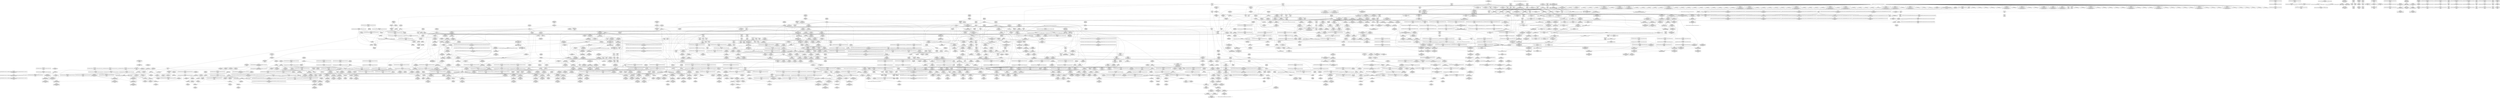 digraph {
	CE0x3dfdee0 [shape=record,shape=Mrecord,label="{CE0x3dfdee0|get_current:tmp|*SummSink*}"]
	CE0x3ee9070 [shape=record,shape=Mrecord,label="{CE0x3ee9070|__preempt_count_add:do.body|*SummSink*}"]
	CE0x3eb9080 [shape=record,shape=Mrecord,label="{CE0x3eb9080|i64_1|*Constant*}"]
	CE0x3dafa00 [shape=record,shape=Mrecord,label="{CE0x3dafa00|avc_has_perm:tsid|Function::avc_has_perm&Arg::tsid::|*SummSink*}"]
	CE0x3e2e660 [shape=record,shape=Mrecord,label="{CE0x3e2e660|rcu_read_unlock:call|include/linux/rcupdate.h,933|*SummSink*}"]
	CE0x3eaa1e0 [shape=record,shape=Mrecord,label="{CE0x3eaa1e0|__rcu_read_unlock:do.body|*SummSink*}"]
	CE0x3def180 [shape=record,shape=Mrecord,label="{CE0x3def180|current_sid:tmp14|security/selinux/hooks.c,218|*SummSource*}"]
	CE0x3d8a3c0 [shape=record,shape=Mrecord,label="{CE0x3d8a3c0|selinux_msg_queue_msgctl:tmp7|security/selinux/hooks.c,5210|*SummSink*}"]
	CE0x3ebbac0 [shape=record,shape=Mrecord,label="{CE0x3ebbac0|rcu_lock_acquire:indirectgoto|*SummSource*}"]
	CE0x3dfa1f0 [shape=record,shape=Mrecord,label="{CE0x3dfa1f0|current_sid:tmp23|security/selinux/hooks.c,218|*SummSink*}"]
	CE0x3dcf620 [shape=record,shape=Mrecord,label="{CE0x3dcf620|GLOBAL:ipc_has_perm|*Constant*}"]
	CE0x3e0e540 [shape=record,shape=Mrecord,label="{CE0x3e0e540|task_sid:tmp12|security/selinux/hooks.c,208|*SummSource*}"]
	CE0x3ebb5f0 [shape=record,shape=Mrecord,label="{CE0x3ebb5f0|__rcu_read_unlock:tmp5|include/linux/rcupdate.h,244|*SummSource*}"]
	CE0x3d8dd50 [shape=record,shape=Mrecord,label="{CE0x3d8dd50|__llvm_gcov_indirect_counter_increment:exit|*SummSink*}"]
	CE0x3e073c0 [shape=record,shape=Mrecord,label="{CE0x3e073c0|_ret_i32_%tmp24,_!dbg_!27742|security/selinux/hooks.c,220|*SummSink*}"]
	CE0x3e48a30 [shape=record,shape=Mrecord,label="{CE0x3e48a30|rcu_read_lock:tmp2|*SummSource*}"]
	CE0x3dd5cd0 [shape=record,shape=Mrecord,label="{CE0x3dd5cd0|rcu_read_unlock:tmp19|include/linux/rcupdate.h,933|*SummSource*}"]
	CE0x3ddca80 [shape=record,shape=Mrecord,label="{CE0x3ddca80|rcu_read_unlock:tmp1}"]
	CE0x3e0de70 [shape=record,shape=Mrecord,label="{CE0x3e0de70|i64_4|*Constant*|*SummSource*}"]
	CE0x3e2f3c0 [shape=record,shape=Mrecord,label="{CE0x3e2f3c0|_call_void_mcount()_#3|*SummSink*}"]
	CE0x3ea5680 [shape=record,shape=Mrecord,label="{CE0x3ea5680|i64*_getelementptr_inbounds_(_4_x_i64_,_4_x_i64_*___llvm_gcov_ctr128,_i64_0,_i64_0)|*Constant*}"]
	CE0x3d8dfe0 [shape=record,shape=Mrecord,label="{CE0x3d8dfe0|__llvm_gcov_indirect_counter_increment:pred|*SummSink*}"]
	CE0x3dedcb0 [shape=record,shape=Mrecord,label="{CE0x3dedcb0|_call_void_mcount()_#3|*SummSink*}"]
	CE0x3da7550 [shape=record,shape=Mrecord,label="{CE0x3da7550|80:_i32,_112:_i8*,_:_CRE_1,2_}"]
	CE0x3d90970 [shape=record,shape=Mrecord,label="{CE0x3d90970|ipc_has_perm:call|security/selinux/hooks.c,5129}"]
	CE0x3d943a0 [shape=record,shape=Mrecord,label="{CE0x3d943a0|GLOBAL:cred_sid|*Constant*}"]
	CE0x3e47630 [shape=record,shape=Mrecord,label="{CE0x3e47630|rcu_read_unlock:tmp9|include/linux/rcupdate.h,933|*SummSink*}"]
	CE0x3dd15f0 [shape=record,shape=Mrecord,label="{CE0x3dd15f0|ipc_has_perm:perms|Function::ipc_has_perm&Arg::perms::}"]
	CE0x3d9a9b0 [shape=record,shape=Mrecord,label="{CE0x3d9a9b0|__llvm_gcov_indirect_counter_increment:tmp3|*SummSink*}"]
	CE0x3da9ba0 [shape=record,shape=Mrecord,label="{CE0x3da9ba0|80:_i32,_112:_i8*,_:_CRE_3,4_}"]
	CE0x3dfc970 [shape=record,shape=Mrecord,label="{CE0x3dfc970|_call_void_mcount()_#3}"]
	CE0x3e17260 [shape=record,shape=Mrecord,label="{CE0x3e17260|GLOBAL:__preempt_count_sub|*Constant*}"]
	CE0x3dca150 [shape=record,shape=Mrecord,label="{CE0x3dca150|80:_i32,_112:_i8*,_:_CRE_47,48_}"]
	CE0x3eb0350 [shape=record,shape=Mrecord,label="{CE0x3eb0350|i64*_getelementptr_inbounds_(_4_x_i64_,_4_x_i64_*___llvm_gcov_ctr134,_i64_0,_i64_0)|*Constant*}"]
	CE0x3d86830 [shape=record,shape=Mrecord,label="{CE0x3d86830|__llvm_gcov_indirect_counter_increment:entry|*SummSink*}"]
	CE0x3df8810 [shape=record,shape=Mrecord,label="{CE0x3df8810|ipc_has_perm:call2|security/selinux/hooks.c,5136|*SummSource*}"]
	CE0x3dda5d0 [shape=record,shape=Mrecord,label="{CE0x3dda5d0|i64*_getelementptr_inbounds_(_4_x_i64_,_4_x_i64_*___llvm_gcov_ctr130,_i64_0,_i64_1)|*Constant*|*SummSink*}"]
	"CONST[source:0(mediator),value:2(dynamic)][purpose:{subject}][SnkIdx:4]"
	"CONST[source:1(input),value:2(dynamic)][purpose:{operation}][SrcIdx:8]"
	CE0x3e979a0 [shape=record,shape=Mrecord,label="{CE0x3e979a0|__preempt_count_sub:entry}"]
	CE0x3e51440 [shape=record,shape=Mrecord,label="{CE0x3e51440|rcu_lock_release:tmp1|*SummSource*}"]
	CE0x3e001c0 [shape=record,shape=Mrecord,label="{CE0x3e001c0|GLOBAL:__rcu_read_unlock|*Constant*}"]
	CE0x3e22300 [shape=record,shape=Mrecord,label="{CE0x3e22300|task_sid:tmp21|security/selinux/hooks.c,208|*SummSink*}"]
	CE0x3d92f60 [shape=record,shape=Mrecord,label="{CE0x3d92f60|selinux_msg_queue_msgctl:tmp9|security/selinux/hooks.c,5213}"]
	CE0x3df9e60 [shape=record,shape=Mrecord,label="{CE0x3df9e60|COLLAPSED:_GCMRE___llvm_gcov_ctr98_internal_global_2_x_i64_zeroinitializer:_elem_0:default:}"]
	CE0x3de5690 [shape=record,shape=Mrecord,label="{CE0x3de5690|GLOBAL:rcu_read_lock|*Constant*|*SummSource*}"]
	CE0x3d85240 [shape=record,shape=Mrecord,label="{CE0x3d85240|i32_12|*Constant*}"]
	CE0x3dd4bf0 [shape=record,shape=Mrecord,label="{CE0x3dd4bf0|__llvm_gcov_indirect_counter_increment:counter}"]
	CE0x3dcde30 [shape=record,shape=Mrecord,label="{CE0x3dcde30|80:_i32,_112:_i8*,_:_CRE_136,144_|*MultipleSource*|Function::selinux_msg_queue_msgctl&Arg::msq::|security/selinux/hooks.c,5219}"]
	CE0x3eb8340 [shape=record,shape=Mrecord,label="{CE0x3eb8340|i64*_getelementptr_inbounds_(_4_x_i64_,_4_x_i64_*___llvm_gcov_ctr129,_i64_0,_i64_3)|*Constant*|*SummSource*}"]
	CE0x3da77a0 [shape=record,shape=Mrecord,label="{CE0x3da77a0|80:_i32,_112:_i8*,_:_CRE_2,3_}"]
	CE0x3db19d0 [shape=record,shape=Mrecord,label="{CE0x3db19d0|selinux_msg_queue_msgctl:tmp10|security/selinux/hooks.c,5216|*SummSink*}"]
	CE0x3d96590 [shape=record,shape=Mrecord,label="{CE0x3d96590|task_has_system:perms|Function::task_has_system&Arg::perms::|*SummSink*}"]
	CE0x3e38c00 [shape=record,shape=Mrecord,label="{CE0x3e38c00|i8*_getelementptr_inbounds_(_45_x_i8_,_45_x_i8_*_.str12,_i32_0,_i32_0)|*Constant*}"]
	CE0x3da5460 [shape=record,shape=Mrecord,label="{CE0x3da5460|selinux_msg_queue_msgctl:perms.0|*SummSink*}"]
	CE0x3d90030 [shape=record,shape=Mrecord,label="{CE0x3d90030|ipc_has_perm:tmp4|*LoadInst*|security/selinux/hooks.c,5131}"]
	CE0x3e14bd0 [shape=record,shape=Mrecord,label="{CE0x3e14bd0|rcu_read_lock:tmp20|include/linux/rcupdate.h,882|*SummSource*}"]
	CE0x3ebd6d0 [shape=record,shape=Mrecord,label="{CE0x3ebd6d0|_call_void_lock_acquire(%struct.lockdep_map*_%map,_i32_0,_i32_0,_i32_2,_i32_0,_%struct.lockdep_map*_null,_i64_ptrtoint_(i8*_blockaddress(_rcu_lock_acquire,_%__here)_to_i64))_#10,_!dbg_!27716|include/linux/rcupdate.h,418}"]
	CE0x3ea7d70 [shape=record,shape=Mrecord,label="{CE0x3ea7d70|i64*_getelementptr_inbounds_(_4_x_i64_,_4_x_i64_*___llvm_gcov_ctr134,_i64_0,_i64_3)|*Constant*|*SummSink*}"]
	CE0x3d82890 [shape=record,shape=Mrecord,label="{CE0x3d82890|avc_has_perm:ssid|Function::avc_has_perm&Arg::ssid::|*SummSource*}"]
	CE0x3e47960 [shape=record,shape=Mrecord,label="{CE0x3e47960|rcu_read_lock:tmp3}"]
	CE0x3e1fc40 [shape=record,shape=Mrecord,label="{CE0x3e1fc40|GLOBAL:__llvm_gcov_ctr132|Global_var:__llvm_gcov_ctr132|*SummSource*}"]
	CE0x3e0ca70 [shape=record,shape=Mrecord,label="{CE0x3e0ca70|current_sid:tmp2|*SummSink*}"]
	CE0x3e97a10 [shape=record,shape=Mrecord,label="{CE0x3e97a10|rcu_lock_release:tmp5|include/linux/rcupdate.h,423}"]
	CE0x3daecf0 [shape=record,shape=Mrecord,label="{CE0x3daecf0|%struct.task_struct*_(%struct.task_struct**)*_asm_movq_%gs:$_1:P_,$0_,_r,im,_dirflag_,_fpsr_,_flags_|*SummSource*}"]
	CE0x3da87a0 [shape=record,shape=Mrecord,label="{CE0x3da87a0|80:_i32,_112:_i8*,_:_CRE_30,31_}"]
	CE0x3e3aa70 [shape=record,shape=Mrecord,label="{CE0x3e3aa70|GLOBAL:__rcu_read_lock|*Constant*|*SummSource*}"]
	CE0x3dadef0 [shape=record,shape=Mrecord,label="{CE0x3dadef0|i64*_getelementptr_inbounds_(_2_x_i64_,_2_x_i64_*___llvm_gcov_ctr294,_i64_0,_i64_1)|*Constant*|*SummSource*}"]
	CE0x3e09720 [shape=record,shape=Mrecord,label="{CE0x3e09720|i8*_getelementptr_inbounds_(_25_x_i8_,_25_x_i8_*_.str3,_i32_0,_i32_0)|*Constant*|*SummSource*}"]
	CE0x3e3d570 [shape=record,shape=Mrecord,label="{CE0x3e3d570|i32_22|*Constant*|*SummSink*}"]
	CE0x3da9970 [shape=record,shape=Mrecord,label="{CE0x3da9970|80:_i32,_112:_i8*,_:_CRE_45,46_}"]
	CE0x3db1bc0 [shape=record,shape=Mrecord,label="{CE0x3db1bc0|selinux_msg_queue_msgctl:tmp11|security/selinux/hooks.c,5216}"]
	CE0x3e05c60 [shape=record,shape=Mrecord,label="{CE0x3e05c60|i32_0|*Constant*}"]
	CE0x3e9f980 [shape=record,shape=Mrecord,label="{CE0x3e9f980|rcu_lock_release:__here}"]
	"CONST[source:0(mediator),value:0(static)][purpose:{operation}][SnkIdx:3]"
	CE0x3d793a0 [shape=record,shape=Mrecord,label="{CE0x3d793a0|__llvm_gcov_indirect_counter_increment:predecessor|Function::__llvm_gcov_indirect_counter_increment&Arg::predecessor::|*SummSink*}"]
	CE0x3df8e40 [shape=record,shape=Mrecord,label="{CE0x3df8e40|i64*_getelementptr_inbounds_(_13_x_i64_,_13_x_i64_*___llvm_gcov_ctr126,_i64_0,_i64_1)|*Constant*}"]
	CE0x3ea8a90 [shape=record,shape=Mrecord,label="{CE0x3ea8a90|void_(i32*,_i32,_i32*)*_asm_addl_$1,_%gs:$0_,_*m,ri,*m,_dirflag_,_fpsr_,_flags_}"]
	CE0x3d89b50 [shape=record,shape=Mrecord,label="{CE0x3d89b50|selinux_msg_queue_msgctl:tmp6|security/selinux/hooks.c,5210|*SummSink*}"]
	CE0x3ec0c20 [shape=record,shape=Mrecord,label="{CE0x3ec0c20|__preempt_count_sub:tmp|*SummSource*}"]
	CE0x3da94b0 [shape=record,shape=Mrecord,label="{CE0x3da94b0|80:_i32,_112:_i8*,_:_CRE_41,42_}"]
	CE0x3e0e0e0 [shape=record,shape=Mrecord,label="{CE0x3e0e0e0|rcu_read_lock:if.end|*SummSink*}"]
	CE0x3da3240 [shape=record,shape=Mrecord,label="{CE0x3da3240|i64*_getelementptr_inbounds_(_15_x_i64_,_15_x_i64_*___llvm_gcov_ctr305,_i64_0,_i64_10)|*Constant*}"]
	CE0x3dcc630 [shape=record,shape=Mrecord,label="{CE0x3dcc630|80:_i32,_112:_i8*,_:_CRE_71,72_}"]
	CE0x3dde200 [shape=record,shape=Mrecord,label="{CE0x3dde200|i64*_getelementptr_inbounds_(_4_x_i64_,_4_x_i64_*___llvm_gcov_ctr130,_i64_0,_i64_2)|*Constant*|*SummSource*}"]
	CE0x3d92bd0 [shape=record,shape=Mrecord,label="{CE0x3d92bd0|i64*_getelementptr_inbounds_(_15_x_i64_,_15_x_i64_*___llvm_gcov_ctr305,_i64_0,_i64_11)|*Constant*|*SummSource*}"]
	CE0x3dfeeb0 [shape=record,shape=Mrecord,label="{CE0x3dfeeb0|_call_void_rcu_lock_release(%struct.lockdep_map*_rcu_lock_map)_#10,_!dbg_!27733|include/linux/rcupdate.h,935|*SummSource*}"]
	CE0x3e96380 [shape=record,shape=Mrecord,label="{CE0x3e96380|__rcu_read_unlock:tmp|*SummSink*}"]
	CE0x3ed3280 [shape=record,shape=Mrecord,label="{CE0x3ed3280|__preempt_count_sub:do.body}"]
	CE0x3e2cd50 [shape=record,shape=Mrecord,label="{CE0x3e2cd50|current_sid:if.end}"]
	CE0x3e13380 [shape=record,shape=Mrecord,label="{CE0x3e13380|rcu_read_lock:tmp18|include/linux/rcupdate.h,882}"]
	CE0x3ebcb60 [shape=record,shape=Mrecord,label="{CE0x3ebcb60|_call_void_mcount()_#3|*SummSource*}"]
	CE0x3de7cf0 [shape=record,shape=Mrecord,label="{CE0x3de7cf0|current_sid:bb|*SummSource*}"]
	CE0x3dd1320 [shape=record,shape=Mrecord,label="{CE0x3dd1320|ipc_has_perm:entry}"]
	CE0x3eb00f0 [shape=record,shape=Mrecord,label="{CE0x3eb00f0|i64*_getelementptr_inbounds_(_4_x_i64_,_4_x_i64_*___llvm_gcov_ctr128,_i64_0,_i64_2)|*Constant*|*SummSink*}"]
	CE0x3da40f0 [shape=record,shape=Mrecord,label="{CE0x3da40f0|selinux_msg_queue_msgctl:tmp11|security/selinux/hooks.c,5216|*SummSource*}"]
	CE0x3dab4f0 [shape=record,shape=Mrecord,label="{CE0x3dab4f0|get_current:tmp4|./arch/x86/include/asm/current.h,14|*SummSource*}"]
	CE0x3dd25a0 [shape=record,shape=Mrecord,label="{CE0x3dd25a0|_ret_i32_%retval.0,_!dbg_!27731|security/selinux/hooks.c,5221}"]
	CE0x3df3af0 [shape=record,shape=Mrecord,label="{CE0x3df3af0|_call_void_rcu_read_lock()_#10,_!dbg_!27712|security/selinux/hooks.c,207}"]
	CE0x3e156b0 [shape=record,shape=Mrecord,label="{CE0x3e156b0|i64*_getelementptr_inbounds_(_11_x_i64_,_11_x_i64_*___llvm_gcov_ctr127,_i64_0,_i64_10)|*Constant*|*SummSource*}"]
	CE0x3dad300 [shape=record,shape=Mrecord,label="{CE0x3dad300|task_has_system:tmp}"]
	CE0x3eb84c0 [shape=record,shape=Mrecord,label="{CE0x3eb84c0|_call_void_mcount()_#3}"]
	CE0x3ebe0e0 [shape=record,shape=Mrecord,label="{CE0x3ebe0e0|i64*_getelementptr_inbounds_(_4_x_i64_,_4_x_i64_*___llvm_gcov_ctr130,_i64_0,_i64_2)|*Constant*}"]
	CE0x3e9ea90 [shape=record,shape=Mrecord,label="{CE0x3e9ea90|_call_void_mcount()_#3}"]
	CE0x3d8dbf0 [shape=record,shape=Mrecord,label="{CE0x3d8dbf0|__llvm_gcov_indirect_counter_increment:tmp1}"]
	CE0x3e043d0 [shape=record,shape=Mrecord,label="{CE0x3e043d0|avc_has_perm:requested|Function::avc_has_perm&Arg::requested::}"]
	CE0x3daa5b0 [shape=record,shape=Mrecord,label="{CE0x3daa5b0|80:_i32,_112:_i8*,_:_CRE_12,13_}"]
	CE0x3df78f0 [shape=record,shape=Mrecord,label="{CE0x3df78f0|i32_3|*Constant*}"]
	CE0x3d8ba70 [shape=record,shape=Mrecord,label="{CE0x3d8ba70|selinux_msg_queue_msgctl:tmp5|security/selinux/hooks.c,5207|*SummSource*}"]
	CE0x3d8f7d0 [shape=record,shape=Mrecord,label="{CE0x3d8f7d0|i64*_getelementptr_inbounds_(_15_x_i64_,_15_x_i64_*___llvm_gcov_ctr305,_i64_0,_i64_0)|*Constant*|*SummSink*}"]
	CE0x3da9840 [shape=record,shape=Mrecord,label="{CE0x3da9840|80:_i32,_112:_i8*,_:_CRE_44,45_}"]
	CE0x3e065e0 [shape=record,shape=Mrecord,label="{CE0x3e065e0|_ret_void,_!dbg_!27717|include/linux/rcupdate.h,240|*SummSink*}"]
	CE0x3e4c560 [shape=record,shape=Mrecord,label="{CE0x3e4c560|__preempt_count_sub:entry|*SummSink*}"]
	CE0x3e3def0 [shape=record,shape=Mrecord,label="{CE0x3e3def0|current_sid:tmp22|security/selinux/hooks.c,218|*SummSource*}"]
	CE0x3e20bc0 [shape=record,shape=Mrecord,label="{CE0x3e20bc0|rcu_read_unlock:land.lhs.true2|*SummSource*}"]
	CE0x3d8f2b0 [shape=record,shape=Mrecord,label="{CE0x3d8f2b0|80:_i32,_112:_i8*,_:_CRE_50,51_}"]
	CE0x3e9dbf0 [shape=record,shape=Mrecord,label="{CE0x3e9dbf0|rcu_lock_release:indirectgoto}"]
	CE0x3e426e0 [shape=record,shape=Mrecord,label="{CE0x3e426e0|rcu_read_lock:if.then|*SummSource*}"]
	CE0x3d95da0 [shape=record,shape=Mrecord,label="{CE0x3d95da0|i64_1|*Constant*|*SummSink*}"]
	CE0x3d9a4b0 [shape=record,shape=Mrecord,label="{CE0x3d9a4b0|__llvm_gcov_indirect_counter_increment:predecessor|Function::__llvm_gcov_indirect_counter_increment&Arg::predecessor::}"]
	CE0x3e45170 [shape=record,shape=Mrecord,label="{CE0x3e45170|rcu_read_unlock:tmp2|*SummSink*}"]
	CE0x3daa810 [shape=record,shape=Mrecord,label="{CE0x3daa810|80:_i32,_112:_i8*,_:_CRE_14,15_}"]
	CE0x3de8330 [shape=record,shape=Mrecord,label="{CE0x3de8330|task_sid:tmp9|security/selinux/hooks.c,208}"]
	CE0x3dccb30 [shape=record,shape=Mrecord,label="{CE0x3dccb30|80:_i32,_112:_i8*,_:_CRE_80,84_|*MultipleSource*|Function::selinux_msg_queue_msgctl&Arg::msq::|security/selinux/hooks.c,5219}"]
	CE0x3e3d9a0 [shape=record,shape=Mrecord,label="{CE0x3e3d9a0|current_sid:security|security/selinux/hooks.c,218|*SummSink*}"]
	CE0x3ddf7b0 [shape=record,shape=Mrecord,label="{CE0x3ddf7b0|rcu_lock_release:tmp2|*SummSource*}"]
	CE0x3ea9c40 [shape=record,shape=Mrecord,label="{CE0x3ea9c40|rcu_lock_release:tmp7|*SummSource*}"]
	CE0x3da50d0 [shape=record,shape=Mrecord,label="{CE0x3da50d0|i32_68|*Constant*}"]
	CE0x3dfba00 [shape=record,shape=Mrecord,label="{CE0x3dfba00|current_sid:tmp24|security/selinux/hooks.c,220|*SummSource*}"]
	CE0x3de2f50 [shape=record,shape=Mrecord,label="{CE0x3de2f50|current_sid:call|security/selinux/hooks.c,218|*SummSource*}"]
	CE0x3d98a40 [shape=record,shape=Mrecord,label="{CE0x3d98a40|GLOBAL:current_task|Global_var:current_task|*SummSink*}"]
	CE0x3e0e640 [shape=record,shape=Mrecord,label="{CE0x3e0e640|task_sid:call3|security/selinux/hooks.c,208}"]
	CE0x3d8ddc0 [shape=record,shape=Mrecord,label="{CE0x3d8ddc0|__llvm_gcov_indirect_counter_increment:pred}"]
	CE0x3dd5d40 [shape=record,shape=Mrecord,label="{CE0x3dd5d40|rcu_read_unlock:tmp19|include/linux/rcupdate.h,933|*SummSink*}"]
	CE0x3e07d70 [shape=record,shape=Mrecord,label="{CE0x3e07d70|task_sid:tmp13|security/selinux/hooks.c,208|*SummSink*}"]
	CE0x3dcb6c0 [shape=record,shape=Mrecord,label="{CE0x3dcb6c0|80:_i32,_112:_i8*,_:_CRE_58,59_}"]
	CE0x3d8b0c0 [shape=record,shape=Mrecord,label="{CE0x3d8b0c0|get_current:entry|*SummSink*}"]
	CE0x3d91700 [shape=record,shape=Mrecord,label="{CE0x3d91700|i64*_getelementptr_inbounds_(_2_x_i64_,_2_x_i64_*___llvm_gcov_ctr159,_i64_0,_i64_0)|*Constant*|*SummSource*}"]
	CE0x3d9cfa0 [shape=record,shape=Mrecord,label="{CE0x3d9cfa0|selinux_msg_queue_msgctl:return|*SummSource*}"]
	CE0x3de8250 [shape=record,shape=Mrecord,label="{CE0x3de8250|task_sid:tmp8|security/selinux/hooks.c,208|*SummSink*}"]
	CE0x3e0a030 [shape=record,shape=Mrecord,label="{CE0x3e0a030|rcu_read_lock:do.end|*SummSource*}"]
	CE0x3e43030 [shape=record,shape=Mrecord,label="{CE0x3e43030|i64*_getelementptr_inbounds_(_11_x_i64_,_11_x_i64_*___llvm_gcov_ctr127,_i64_0,_i64_1)|*Constant*|*SummSink*}"]
	CE0x3dd6ca0 [shape=record,shape=Mrecord,label="{CE0x3dd6ca0|i64*_getelementptr_inbounds_(_11_x_i64_,_11_x_i64_*___llvm_gcov_ctr132,_i64_0,_i64_10)|*Constant*|*SummSource*}"]
	CE0x3d8de80 [shape=record,shape=Mrecord,label="{CE0x3d8de80|__llvm_gcov_indirect_counter_increment:pred|*SummSource*}"]
	CE0x3d8b390 [shape=record,shape=Mrecord,label="{CE0x3d8b390|_ret_%struct.task_struct*_%tmp4,_!dbg_!27714|./arch/x86/include/asm/current.h,14}"]
	CE0x3e0cc30 [shape=record,shape=Mrecord,label="{CE0x3e0cc30|i64*_getelementptr_inbounds_(_13_x_i64_,_13_x_i64_*___llvm_gcov_ctr126,_i64_0,_i64_0)|*Constant*|*SummSource*}"]
	CE0x3dead30 [shape=record,shape=Mrecord,label="{CE0x3dead30|i8_1|*Constant*}"]
	CE0x3d84f50 [shape=record,shape=Mrecord,label="{CE0x3d84f50|get_current:tmp4|./arch/x86/include/asm/current.h,14|*SummSink*}"]
	CE0x3ec0f50 [shape=record,shape=Mrecord,label="{CE0x3ec0f50|_call_void_mcount()_#3|*SummSink*}"]
	CE0x3ddc210 [shape=record,shape=Mrecord,label="{CE0x3ddc210|__preempt_count_add:entry|*SummSource*}"]
	CE0x3e074d0 [shape=record,shape=Mrecord,label="{CE0x3e074d0|ipc_has_perm:security|security/selinux/hooks.c,5131|*SummSource*}"]
	CE0x3dce010 [shape=record,shape=Mrecord,label="{CE0x3dce010|80:_i32,_112:_i8*,_:_CRE_144,152_|*MultipleSource*|Function::selinux_msg_queue_msgctl&Arg::msq::|security/selinux/hooks.c,5219}"]
	CE0x3de4e80 [shape=record,shape=Mrecord,label="{CE0x3de4e80|task_sid:tmp17|security/selinux/hooks.c,208|*SummSink*}"]
	CE0x3d8c050 [shape=record,shape=Mrecord,label="{CE0x3d8c050|_call_void___llvm_gcov_indirect_counter_increment(i32*___llvm_gcov_global_state_pred307,_i64**_getelementptr_inbounds_(_5_x_i64*_,_5_x_i64*_*___llvm_gcda_edge_table306,_i64_0,_i64_3)),_!dbg_!27721|security/selinux/hooks.c,5210|*SummSource*}"]
	CE0x3da4e20 [shape=record,shape=Mrecord,label="{CE0x3da4e20|selinux_msg_queue_msgctl:tmp12|security/selinux/hooks.c,5219}"]
	CE0x3dd4d90 [shape=record,shape=Mrecord,label="{CE0x3dd4d90|i64*_null|*Constant*|*SummSource*}"]
	CE0x3ec7d40 [shape=record,shape=Mrecord,label="{CE0x3ec7d40|__preempt_count_sub:tmp6|./arch/x86/include/asm/preempt.h,78|*SummSource*}"]
	CE0x3e22c70 [shape=record,shape=Mrecord,label="{CE0x3e22c70|task_sid:tmp22|security/selinux/hooks.c,208|*SummSource*}"]
	CE0x3d9a680 [shape=record,shape=Mrecord,label="{CE0x3d9a680|ipc_has_perm:tmp3}"]
	CE0x3d8c630 [shape=record,shape=Mrecord,label="{CE0x3d8c630|selinux_msg_queue_msgctl:tmp2|security/selinux/hooks.c,5204}"]
	CE0x3dec600 [shape=record,shape=Mrecord,label="{CE0x3dec600|task_sid:tmp18|security/selinux/hooks.c,208}"]
	"CONST[source:2(external),value:2(dynamic)][purpose:{subject}][SrcIdx:10]"
	CE0x3dcdc50 [shape=record,shape=Mrecord,label="{CE0x3dcdc50|80:_i32,_112:_i8*,_:_CRE_128,136_|*MultipleSource*|Function::selinux_msg_queue_msgctl&Arg::msq::|security/selinux/hooks.c,5219}"]
	CE0x3d8b1b0 [shape=record,shape=Mrecord,label="{CE0x3d8b1b0|_ret_%struct.task_struct*_%tmp4,_!dbg_!27714|./arch/x86/include/asm/current.h,14|*SummSource*}"]
	CE0x3da5140 [shape=record,shape=Mrecord,label="{CE0x3da5140|i32_68|*Constant*|*SummSource*}"]
	CE0x3ded850 [shape=record,shape=Mrecord,label="{CE0x3ded850|_call_void_mcount()_#3|*SummSink*}"]
	CE0x3de3b80 [shape=record,shape=Mrecord,label="{CE0x3de3b80|task_sid:land.lhs.true2}"]
	CE0x3eb0050 [shape=record,shape=Mrecord,label="{CE0x3eb0050|i64*_getelementptr_inbounds_(_4_x_i64_,_4_x_i64_*___llvm_gcov_ctr128,_i64_0,_i64_2)|*Constant*|*SummSource*}"]
	CE0x3e20960 [shape=record,shape=Mrecord,label="{CE0x3e20960|GLOBAL:__preempt_count_add|*Constant*}"]
	CE0x3daa940 [shape=record,shape=Mrecord,label="{CE0x3daa940|80:_i32,_112:_i8*,_:_CRE_15,16_}"]
	CE0x3e4d8d0 [shape=record,shape=Mrecord,label="{CE0x3e4d8d0|rcu_read_lock:tmp11|include/linux/rcupdate.h,882|*SummSink*}"]
	CE0x3e92f30 [shape=record,shape=Mrecord,label="{CE0x3e92f30|i32_2|*Constant*}"]
	CE0x3e90fa0 [shape=record,shape=Mrecord,label="{CE0x3e90fa0|_ret_void,_!dbg_!27717|include/linux/rcupdate.h,424|*SummSource*}"]
	CE0x3dddba0 [shape=record,shape=Mrecord,label="{CE0x3dddba0|rcu_read_unlock:tobool1|include/linux/rcupdate.h,933}"]
	CE0x3de40b0 [shape=record,shape=Mrecord,label="{CE0x3de40b0|_call_void_rcu_read_lock()_#10,_!dbg_!27712|security/selinux/hooks.c,207|*SummSource*}"]
	CE0x3d99870 [shape=record,shape=Mrecord,label="{CE0x3d99870|__llvm_gcov_indirect_counter_increment:counters|Function::__llvm_gcov_indirect_counter_increment&Arg::counters::|*SummSink*}"]
	CE0x3ddedf0 [shape=record,shape=Mrecord,label="{CE0x3ddedf0|rcu_read_unlock:tmp9|include/linux/rcupdate.h,933}"]
	CE0x3e3b930 [shape=record,shape=Mrecord,label="{CE0x3e3b930|current_sid:call4|security/selinux/hooks.c,218}"]
	CE0x3e0cf80 [shape=record,shape=Mrecord,label="{CE0x3e0cf80|i64*_getelementptr_inbounds_(_11_x_i64_,_11_x_i64_*___llvm_gcov_ctr127,_i64_0,_i64_0)|*Constant*|*SummSink*}"]
	CE0x3e17e10 [shape=record,shape=Mrecord,label="{CE0x3e17e10|rcu_read_unlock:if.then|*SummSource*}"]
	CE0x3df99e0 [shape=record,shape=Mrecord,label="{CE0x3df99e0|COLLAPSED:_GCMRE___llvm_gcov_ctr294_internal_global_2_x_i64_zeroinitializer:_elem_0:default:}"]
	CE0x3e12870 [shape=record,shape=Mrecord,label="{CE0x3e12870|i64*_getelementptr_inbounds_(_11_x_i64_,_11_x_i64_*___llvm_gcov_ctr127,_i64_0,_i64_9)|*Constant*|*SummSink*}"]
	CE0x3de1f60 [shape=record,shape=Mrecord,label="{CE0x3de1f60|rcu_read_lock:entry|*SummSink*}"]
	CE0x3dee1a0 [shape=record,shape=Mrecord,label="{CE0x3dee1a0|task_sid:do.body|*SummSink*}"]
	CE0x3e96de0 [shape=record,shape=Mrecord,label="{CE0x3e96de0|GLOBAL:__preempt_count|Global_var:__preempt_count|*SummSink*}"]
	CE0x3ec6790 [shape=record,shape=Mrecord,label="{CE0x3ec6790|__preempt_count_add:tmp1|*SummSink*}"]
	CE0x3db1490 [shape=record,shape=Mrecord,label="{CE0x3db1490|i64*_getelementptr_inbounds_(_15_x_i64_,_15_x_i64_*___llvm_gcov_ctr305,_i64_0,_i64_12)|*Constant*}"]
	CE0x3d834d0 [shape=record,shape=Mrecord,label="{CE0x3d834d0|GLOBAL:__llvm_gcov_global_state_pred307|Global_var:__llvm_gcov_global_state_pred307|*SummSource*}"]
	CE0x3d8f640 [shape=record,shape=Mrecord,label="{CE0x3d8f640|80:_i32,_112:_i8*,_:_CRE_53,54_}"]
	CE0x3da8540 [shape=record,shape=Mrecord,label="{CE0x3da8540|80:_i32,_112:_i8*,_:_CRE_28,29_}"]
	CE0x3e4cd90 [shape=record,shape=Mrecord,label="{CE0x3e4cd90|rcu_read_lock:tmp9|include/linux/rcupdate.h,882|*SummSource*}"]
	CE0x3ddbe40 [shape=record,shape=Mrecord,label="{CE0x3ddbe40|__rcu_read_unlock:tmp1|*SummSink*}"]
	CE0x3dad790 [shape=record,shape=Mrecord,label="{CE0x3dad790|COLLAPSED:_GCMRE_current_task_external_global_%struct.task_struct*:_elem_0:default:}"]
	CE0x3e0a850 [shape=record,shape=Mrecord,label="{CE0x3e0a850|current_sid:tmp7|security/selinux/hooks.c,218|*SummSink*}"]
	CE0x3e97830 [shape=record,shape=Mrecord,label="{CE0x3e97830|GLOBAL:__preempt_count_sub|*Constant*|*SummSink*}"]
	CE0x3e0ab90 [shape=record,shape=Mrecord,label="{CE0x3e0ab90|task_sid:tmp11|security/selinux/hooks.c,208}"]
	CE0x3e9c8e0 [shape=record,shape=Mrecord,label="{CE0x3e9c8e0|i8*_undef|*Constant*}"]
	CE0x3e10cc0 [shape=record,shape=Mrecord,label="{CE0x3e10cc0|current_sid:tobool|security/selinux/hooks.c,218|*SummSink*}"]
	CE0x3e1f770 [shape=record,shape=Mrecord,label="{CE0x3e1f770|rcu_lock_acquire:tmp1}"]
	CE0x3d837d0 [shape=record,shape=Mrecord,label="{CE0x3d837d0|task_sid:entry|*SummSink*}"]
	CE0x3e43ad0 [shape=record,shape=Mrecord,label="{CE0x3e43ad0|__rcu_read_lock:tmp5|include/linux/rcupdate.h,239|*SummSource*}"]
	CE0x3da2ff0 [shape=record,shape=Mrecord,label="{CE0x3da2ff0|task_has_system:tmp2}"]
	CE0x3e2af20 [shape=record,shape=Mrecord,label="{CE0x3e2af20|cred_sid:entry}"]
	CE0x3e03e60 [shape=record,shape=Mrecord,label="{CE0x3e03e60|ipc_has_perm:sclass|security/selinux/hooks.c,5136}"]
	CE0x3e3c4c0 [shape=record,shape=Mrecord,label="{CE0x3e3c4c0|_ret_%struct.task_struct*_%tmp4,_!dbg_!27714|./arch/x86/include/asm/current.h,14}"]
	CE0x3d76900 [shape=record,shape=Mrecord,label="{CE0x3d76900|i32_1|*Constant*|*SummSource*}"]
	CE0x3e18cd0 [shape=record,shape=Mrecord,label="{CE0x3e18cd0|rcu_read_unlock:call3|include/linux/rcupdate.h,933}"]
	CE0x3d7d010 [shape=record,shape=Mrecord,label="{CE0x3d7d010|task_has_system:tmp3|*SummSink*}"]
	CE0x3de51b0 [shape=record,shape=Mrecord,label="{CE0x3de51b0|i64_2|*Constant*}"]
	CE0x3de0300 [shape=record,shape=Mrecord,label="{CE0x3de0300|i64*_getelementptr_inbounds_(_11_x_i64_,_11_x_i64_*___llvm_gcov_ctr132,_i64_0,_i64_8)|*Constant*|*SummSource*}"]
	CE0x3e33710 [shape=record,shape=Mrecord,label="{CE0x3e33710|i8_1|*Constant*}"]
	CE0x3e2b7f0 [shape=record,shape=Mrecord,label="{CE0x3e2b7f0|_ret_i32_%tmp6,_!dbg_!27716|security/selinux/hooks.c,197|*SummSource*}"]
	CE0x3df2830 [shape=record,shape=Mrecord,label="{CE0x3df2830|i64*_getelementptr_inbounds_(_11_x_i64_,_11_x_i64_*___llvm_gcov_ctr125,_i64_0,_i64_0)|*Constant*|*SummSource*}"]
	CE0x3ddf820 [shape=record,shape=Mrecord,label="{CE0x3ddf820|rcu_lock_release:tmp2|*SummSink*}"]
	CE0x3da5350 [shape=record,shape=Mrecord,label="{CE0x3da5350|selinux_msg_queue_msgctl:perms.0|*SummSource*}"]
	CE0x3e4f050 [shape=record,shape=Mrecord,label="{CE0x3e4f050|rcu_read_unlock:tmp13|include/linux/rcupdate.h,933|*SummSource*}"]
	CE0x3dfc4f0 [shape=record,shape=Mrecord,label="{CE0x3dfc4f0|current_sid:entry|*SummSink*}"]
	CE0x3dcbcb0 [shape=record,shape=Mrecord,label="{CE0x3dcbcb0|80:_i32,_112:_i8*,_:_CRE_63,64_}"]
	CE0x3e08000 [shape=record,shape=Mrecord,label="{CE0x3e08000|ipc_has_perm:tmp|*SummSink*}"]
	CE0x3d95710 [shape=record,shape=Mrecord,label="{CE0x3d95710|i64_2|*Constant*}"]
	CE0x3de3d10 [shape=record,shape=Mrecord,label="{CE0x3de3d10|GLOBAL:rcu_lock_acquire|*Constant*}"]
	CE0x3ed4150 [shape=record,shape=Mrecord,label="{CE0x3ed4150|__preempt_count_sub:tmp5|./arch/x86/include/asm/preempt.h,77|*SummSource*}"]
	CE0x3e3e440 [shape=record,shape=Mrecord,label="{CE0x3e3e440|current_sid:tmp23|security/selinux/hooks.c,218|*SummSource*}"]
	CE0x3d80770 [shape=record,shape=Mrecord,label="{CE0x3d80770|selinux_msg_queue_msgctl:entry|*SummSink*}"]
	CE0x3da2140 [shape=record,shape=Mrecord,label="{CE0x3da2140|rcu_read_unlock:tmp17|include/linux/rcupdate.h,933|*SummSource*}"]
	CE0x3d96130 [shape=record,shape=Mrecord,label="{CE0x3d96130|task_has_system:tsk|Function::task_has_system&Arg::tsk::|*SummSink*}"]
	CE0x3d9ebf0 [shape=record,shape=Mrecord,label="{CE0x3d9ebf0|__llvm_gcov_indirect_counter_increment:tmp2|*SummSource*}"]
	CE0x3e4be10 [shape=record,shape=Mrecord,label="{CE0x3e4be10|rcu_read_lock:tmp5|include/linux/rcupdate.h,882|*SummSource*}"]
	CE0x3de5220 [shape=record,shape=Mrecord,label="{CE0x3de5220|rcu_read_lock:tmp4|include/linux/rcupdate.h,882}"]
	CE0x3e21560 [shape=record,shape=Mrecord,label="{CE0x3e21560|i64*_getelementptr_inbounds_(_13_x_i64_,_13_x_i64_*___llvm_gcov_ctr126,_i64_0,_i64_9)|*Constant*|*SummSource*}"]
	CE0x3d9b7b0 [shape=record,shape=Mrecord,label="{CE0x3d9b7b0|get_current:bb|*SummSource*}"]
	CE0x3eaeb00 [shape=record,shape=Mrecord,label="{CE0x3eaeb00|__preempt_count_add:tmp}"]
	CE0x3e0f1d0 [shape=record,shape=Mrecord,label="{CE0x3e0f1d0|rcu_read_lock:if.end}"]
	CE0x3e0b1d0 [shape=record,shape=Mrecord,label="{CE0x3e0b1d0|_ret_void,_!dbg_!27719|./arch/x86/include/asm/preempt.h,73|*SummSink*}"]
	CE0x3db1100 [shape=record,shape=Mrecord,label="{CE0x3db1100|i64**_getelementptr_inbounds_(_5_x_i64*_,_5_x_i64*_*___llvm_gcda_edge_table306,_i64_0,_i64_0)|*Constant*}"]
	CE0x3d98c30 [shape=record,shape=Mrecord,label="{CE0x3d98c30|i32_3|*Constant*}"]
	CE0x3e0bfb0 [shape=record,shape=Mrecord,label="{CE0x3e0bfb0|_call_void_mcount()_#3}"]
	CE0x3e9c590 [shape=record,shape=Mrecord,label="{CE0x3e9c590|rcu_lock_acquire:tmp7}"]
	CE0x3de84f0 [shape=record,shape=Mrecord,label="{CE0x3de84f0|GLOBAL:task_sid.__warned|Global_var:task_sid.__warned}"]
	CE0x3e3b340 [shape=record,shape=Mrecord,label="{CE0x3e3b340|current_sid:tmp20|security/selinux/hooks.c,218|*SummSource*}"]
	CE0x3e92a90 [shape=record,shape=Mrecord,label="{CE0x3e92a90|GLOBAL:lock_acquire|*Constant*|*SummSource*}"]
	CE0x3da3710 [shape=record,shape=Mrecord,label="{CE0x3da3710|i64*_getelementptr_inbounds_(_15_x_i64_,_15_x_i64_*___llvm_gcov_ctr305,_i64_0,_i64_10)|*Constant*|*SummSink*}"]
	CE0x3e9fcf0 [shape=record,shape=Mrecord,label="{CE0x3e9fcf0|i64*_getelementptr_inbounds_(_4_x_i64_,_4_x_i64_*___llvm_gcov_ctr133,_i64_0,_i64_2)|*Constant*|*SummSink*}"]
	CE0x3e1b230 [shape=record,shape=Mrecord,label="{CE0x3e1b230|rcu_lock_acquire:tmp3}"]
	CE0x3e97130 [shape=record,shape=Mrecord,label="{CE0x3e97130|void_(i32*,_i32,_i32*)*_asm_addl_$1,_%gs:$0_,_*m,ri,*m,_dirflag_,_fpsr_,_flags_|*SummSink*}"]
	CE0x3d83fc0 [shape=record,shape=Mrecord,label="{CE0x3d83fc0|selinux_msg_queue_msgctl:cmd|Function::selinux_msg_queue_msgctl&Arg::cmd::|*SummSink*}"]
	CE0x3dd72d0 [shape=record,shape=Mrecord,label="{CE0x3dd72d0|task_sid:tmp22|security/selinux/hooks.c,208|*SummSink*}"]
	CE0x3ddb790 [shape=record,shape=Mrecord,label="{CE0x3ddb790|GLOBAL:__preempt_count|Global_var:__preempt_count}"]
	CE0x3e44ae0 [shape=record,shape=Mrecord,label="{CE0x3e44ae0|__rcu_read_lock:tmp|*SummSink*}"]
	CE0x3d8d630 [shape=record,shape=Mrecord,label="{CE0x3d8d630|avc_has_perm:requested|Function::avc_has_perm&Arg::requested::|*SummSink*}"]
	CE0x3dffc50 [shape=record,shape=Mrecord,label="{CE0x3dffc50|rcu_lock_release:entry|*SummSource*}"]
	CE0x3dd83c0 [shape=record,shape=Mrecord,label="{CE0x3dd83c0|task_sid:tmp24|security/selinux/hooks.c,208|*SummSink*}"]
	CE0x3d889a0 [shape=record,shape=Mrecord,label="{CE0x3d889a0|selinux_msg_queue_msgctl:tmp3|security/selinux/hooks.c,5204|*SummSink*}"]
	CE0x3e3dd70 [shape=record,shape=Mrecord,label="{CE0x3e3dd70|current_sid:tmp22|security/selinux/hooks.c,218}"]
	CE0x3e9cbc0 [shape=record,shape=Mrecord,label="{CE0x3e9cbc0|i8*_undef|*Constant*|*SummSink*}"]
	CE0x3d92750 [shape=record,shape=Mrecord,label="{CE0x3d92750|i64**_getelementptr_inbounds_(_5_x_i64*_,_5_x_i64*_*___llvm_gcda_edge_table306,_i64_0,_i64_4)|*Constant*|*SummSource*}"]
	CE0x3da81b0 [shape=record,shape=Mrecord,label="{CE0x3da81b0|80:_i32,_112:_i8*,_:_CRE_25,26_}"]
	CE0x3d89ee0 [shape=record,shape=Mrecord,label="{CE0x3d89ee0|selinux_msg_queue_msgctl:tmp7|security/selinux/hooks.c,5210|*SummSource*}"]
	CE0x3d9e8e0 [shape=record,shape=Mrecord,label="{CE0x3d9e8e0|__llvm_gcov_indirect_counter_increment:tmp1|*SummSink*}"]
	CE0x3dd82e0 [shape=record,shape=Mrecord,label="{CE0x3dd82e0|i64*_getelementptr_inbounds_(_13_x_i64_,_13_x_i64_*___llvm_gcov_ctr126,_i64_0,_i64_11)|*Constant*|*SummSink*}"]
	CE0x3e38cc0 [shape=record,shape=Mrecord,label="{CE0x3e38cc0|i8*_getelementptr_inbounds_(_45_x_i8_,_45_x_i8_*_.str12,_i32_0,_i32_0)|*Constant*|*SummSource*}"]
	CE0x3e16400 [shape=record,shape=Mrecord,label="{CE0x3e16400|cred_sid:bb|*SummSource*}"]
	CE0x3de5f50 [shape=record,shape=Mrecord,label="{CE0x3de5f50|get_current:tmp3|*SummSource*}"]
	CE0x3e9a0e0 [shape=record,shape=Mrecord,label="{CE0x3e9a0e0|__preempt_count_sub:tmp7|./arch/x86/include/asm/preempt.h,78}"]
	CE0x3df66a0 [shape=record,shape=Mrecord,label="{CE0x3df66a0|ipc_has_perm:tmp5|security/selinux/hooks.c,5131|*SummSink*}"]
	CE0x3ea9db0 [shape=record,shape=Mrecord,label="{CE0x3ea9db0|i8*_undef|*Constant*}"]
	CE0x3dd44b0 [shape=record,shape=Mrecord,label="{CE0x3dd44b0|get_current:tmp2}"]
	CE0x3e18b60 [shape=record,shape=Mrecord,label="{CE0x3e18b60|rcu_read_unlock:tmp12|include/linux/rcupdate.h,933|*SummSink*}"]
	CE0x3e204f0 [shape=record,shape=Mrecord,label="{CE0x3e204f0|rcu_read_unlock:tmp|*SummSource*}"]
	CE0x3d85410 [shape=record,shape=Mrecord,label="{CE0x3d85410|current_sid:tmp10|security/selinux/hooks.c,218|*SummSink*}"]
	CE0x3da6b20 [shape=record,shape=Mrecord,label="{CE0x3da6b20|selinux_msg_queue_msgctl:msq|Function::selinux_msg_queue_msgctl&Arg::msq::|*SummSink*}"]
	CE0x3e97b90 [shape=record,shape=Mrecord,label="{CE0x3e97b90|rcu_lock_release:tmp5|include/linux/rcupdate.h,423|*SummSource*}"]
	CE0x3e06a50 [shape=record,shape=Mrecord,label="{CE0x3e06a50|current_sid:tmp1|*SummSink*}"]
	CE0x3d9b910 [shape=record,shape=Mrecord,label="{CE0x3d9b910|get_current:bb|*SummSink*}"]
	CE0x3ddf100 [shape=record,shape=Mrecord,label="{CE0x3ddf100|_call_void_asm_sideeffect_,_memory_,_dirflag_,_fpsr_,_flags_()_#3,_!dbg_!27711,_!srcloc_!27714|include/linux/rcupdate.h,244|*SummSource*}"]
	CE0x3eb1140 [shape=record,shape=Mrecord,label="{CE0x3eb1140|__preempt_count_add:do.end|*SummSink*}"]
	CE0x3d8fb60 [shape=record,shape=Mrecord,label="{CE0x3d8fb60|i32_10|*Constant*|*SummSource*}"]
	CE0x3e17d40 [shape=record,shape=Mrecord,label="{CE0x3e17d40|rcu_read_unlock:if.then}"]
	CE0x3dee000 [shape=record,shape=Mrecord,label="{CE0x3dee000|task_sid:if.end|*SummSink*}"]
	CE0x3df8630 [shape=record,shape=Mrecord,label="{CE0x3df8630|ipc_has_perm:call2|security/selinux/hooks.c,5136}"]
	CE0x3d94ae0 [shape=record,shape=Mrecord,label="{CE0x3d94ae0|task_sid:entry}"]
	CE0x3e11940 [shape=record,shape=Mrecord,label="{CE0x3e11940|i32_883|*Constant*|*SummSink*}"]
	CE0x3d908d0 [shape=record,shape=Mrecord,label="{CE0x3d908d0|_call_void_mcount()_#3|*SummSink*}"]
	CE0x3ea8d10 [shape=record,shape=Mrecord,label="{CE0x3ea8d10|rcu_lock_acquire:tmp|*SummSource*}"]
	CE0x3e9bf60 [shape=record,shape=Mrecord,label="{CE0x3e9bf60|get_current:tmp1}"]
	CE0x3d6cbc0 [shape=record,shape=Mrecord,label="{CE0x3d6cbc0|__llvm_gcov_indirect_counter_increment:tmp5}"]
	CE0x3e4ca80 [shape=record,shape=Mrecord,label="{CE0x3e4ca80|__rcu_read_lock:bb|*SummSink*}"]
	CE0x3e20840 [shape=record,shape=Mrecord,label="{CE0x3e20840|_call_void___preempt_count_add(i32_1)_#10,_!dbg_!27711|include/linux/rcupdate.h,239|*SummSink*}"]
	CE0x3d929c0 [shape=record,shape=Mrecord,label="{CE0x3d929c0|selinux_msg_queue_msgctl:tmp8|security/selinux/hooks.c,5213|*SummSource*}"]
	CE0x3e21d70 [shape=record,shape=Mrecord,label="{CE0x3e21d70|task_sid:tmp21|security/selinux/hooks.c,208}"]
	CE0x3de3a70 [shape=record,shape=Mrecord,label="{CE0x3de3a70|%struct.task_struct*_(%struct.task_struct**)*_asm_movq_%gs:$_1:P_,$0_,_r,im,_dirflag_,_fpsr_,_flags_}"]
	CE0x3e20480 [shape=record,shape=Mrecord,label="{CE0x3e20480|COLLAPSED:_GCMRE___llvm_gcov_ctr132_internal_global_11_x_i64_zeroinitializer:_elem_0:default:}"]
	CE0x3df20c0 [shape=record,shape=Mrecord,label="{CE0x3df20c0|task_sid:tmp14|security/selinux/hooks.c,208|*SummSink*}"]
	CE0x3da9120 [shape=record,shape=Mrecord,label="{CE0x3da9120|80:_i32,_112:_i8*,_:_CRE_38,39_}"]
	CE0x3e46af0 [shape=record,shape=Mrecord,label="{CE0x3e46af0|rcu_read_lock:land.lhs.true|*SummSource*}"]
	CE0x3e19da0 [shape=record,shape=Mrecord,label="{CE0x3e19da0|_call_void_asm_sideeffect_,_memory_,_dirflag_,_fpsr_,_flags_()_#3,_!dbg_!27714,_!srcloc_!27715|include/linux/rcupdate.h,239}"]
	CE0x3df1110 [shape=record,shape=Mrecord,label="{CE0x3df1110|task_sid:tmp3}"]
	CE0x3e094d0 [shape=record,shape=Mrecord,label="{CE0x3e094d0|i8*_getelementptr_inbounds_(_25_x_i8_,_25_x_i8_*_.str3,_i32_0,_i32_0)|*Constant*}"]
	CE0x3e0cde0 [shape=record,shape=Mrecord,label="{CE0x3e0cde0|i64*_getelementptr_inbounds_(_13_x_i64_,_13_x_i64_*___llvm_gcov_ctr126,_i64_0,_i64_0)|*Constant*|*SummSink*}"]
	CE0x3ebd4e0 [shape=record,shape=Mrecord,label="{CE0x3ebd4e0|rcu_lock_acquire:bb}"]
	CE0x3ed33d0 [shape=record,shape=Mrecord,label="{CE0x3ed33d0|__preempt_count_sub:bb|*SummSink*}"]
	CE0x3d942d0 [shape=record,shape=Mrecord,label="{CE0x3d942d0|task_sid:tmp27|security/selinux/hooks.c,208|*SummSink*}"]
	CE0x3da4c60 [shape=record,shape=Mrecord,label="{CE0x3da4c60|i32_8|*Constant*|*SummSink*}"]
	CE0x3e087b0 [shape=record,shape=Mrecord,label="{CE0x3e087b0|get_current:tmp1}"]
	CE0x3e05f40 [shape=record,shape=Mrecord,label="{CE0x3e05f40|GLOBAL:__llvm_gcov_ctr125|Global_var:__llvm_gcov_ctr125|*SummSource*}"]
	CE0x3eab970 [shape=record,shape=Mrecord,label="{CE0x3eab970|rcu_lock_release:tmp1|*SummSink*}"]
	CE0x3df1b10 [shape=record,shape=Mrecord,label="{CE0x3df1b10|current_sid:tmp9|security/selinux/hooks.c,218}"]
	CE0x3dde7c0 [shape=record,shape=Mrecord,label="{CE0x3dde7c0|rcu_lock_acquire:bb|*SummSource*}"]
	CE0x3dac740 [shape=record,shape=Mrecord,label="{CE0x3dac740|ipc_has_perm:bb}"]
	CE0x3ebce50 [shape=record,shape=Mrecord,label="{CE0x3ebce50|rcu_lock_acquire:tmp|*SummSink*}"]
	CE0x3e47760 [shape=record,shape=Mrecord,label="{CE0x3e47760|rcu_read_unlock:tmp10|include/linux/rcupdate.h,933}"]
	CE0x3e43660 [shape=record,shape=Mrecord,label="{CE0x3e43660|_ret_void,_!dbg_!27717|include/linux/rcupdate.h,419}"]
	CE0x3dd9f30 [shape=record,shape=Mrecord,label="{CE0x3dd9f30|rcu_read_unlock:tmp15|include/linux/rcupdate.h,933|*SummSink*}"]
	CE0x3df81c0 [shape=record,shape=Mrecord,label="{CE0x3df81c0|ipc_has_perm:tmp8|security/selinux/hooks.c,5136}"]
	CE0x3dfc270 [shape=record,shape=Mrecord,label="{CE0x3dfc270|GLOBAL:current_sid|*Constant*|*SummSink*}"]
	CE0x3ec1e00 [shape=record,shape=Mrecord,label="{CE0x3ec1e00|__preempt_count_sub:tmp4|./arch/x86/include/asm/preempt.h,77|*SummSink*}"]
	CE0x3e39f70 [shape=record,shape=Mrecord,label="{CE0x3e39f70|current_sid:tmp19|security/selinux/hooks.c,218}"]
	CE0x3dee550 [shape=record,shape=Mrecord,label="{CE0x3dee550|cred_sid:tmp2|*SummSink*}"]
	CE0x3de9390 [shape=record,shape=Mrecord,label="{CE0x3de9390|task_sid:tmp|*SummSource*}"]
	CE0x3e17910 [shape=record,shape=Mrecord,label="{CE0x3e17910|_call_void_asm_sideeffect_,_memory_,_dirflag_,_fpsr_,_flags_()_#3,_!dbg_!27714,_!srcloc_!27715|include/linux/rcupdate.h,239|*SummSink*}"]
	CE0x3ec0e80 [shape=record,shape=Mrecord,label="{CE0x3ec0e80|_call_void_mcount()_#3|*SummSource*}"]
	CE0x3d99440 [shape=record,shape=Mrecord,label="{CE0x3d99440|task_has_system:entry|*SummSink*}"]
	CE0x3e008c0 [shape=record,shape=Mrecord,label="{CE0x3e008c0|task_sid:tmp17|security/selinux/hooks.c,208}"]
	CE0x3e2dfe0 [shape=record,shape=Mrecord,label="{CE0x3e2dfe0|cred_sid:tmp4|*LoadInst*|security/selinux/hooks.c,196}"]
	CE0x3deff60 [shape=record,shape=Mrecord,label="{CE0x3deff60|current_sid:tmp6|security/selinux/hooks.c,218|*SummSource*}"]
	CE0x3e448a0 [shape=record,shape=Mrecord,label="{CE0x3e448a0|i32_0|*Constant*}"]
	CE0x3dccf30 [shape=record,shape=Mrecord,label="{CE0x3dccf30|80:_i32,_112:_i8*,_:_CRE_88,92_|*MultipleSource*|Function::selinux_msg_queue_msgctl&Arg::msq::|security/selinux/hooks.c,5219}"]
	CE0x3e4e950 [shape=record,shape=Mrecord,label="{CE0x3e4e950|rcu_read_unlock:call3|include/linux/rcupdate.h,933|*SummSource*}"]
	CE0x3eaa090 [shape=record,shape=Mrecord,label="{CE0x3eaa090|__rcu_read_unlock:do.body}"]
	CE0x3deef60 [shape=record,shape=Mrecord,label="{CE0x3deef60|current_sid:tmp14|security/selinux/hooks.c,218}"]
	CE0x3dde4d0 [shape=record,shape=Mrecord,label="{CE0x3dde4d0|rcu_read_unlock:tobool|include/linux/rcupdate.h,933|*SummSource*}"]
	CE0x3da08d0 [shape=record,shape=Mrecord,label="{CE0x3da08d0|_call_void___llvm_gcov_indirect_counter_increment(i32*___llvm_gcov_global_state_pred307,_i64**_getelementptr_inbounds_(_5_x_i64*_,_5_x_i64*_*___llvm_gcda_edge_table306,_i64_0,_i64_2)),_!dbg_!27718|security/selinux/hooks.c,5207|*SummSource*}"]
	CE0x3daf800 [shape=record,shape=Mrecord,label="{CE0x3daf800|avc_has_perm:entry}"]
	CE0x3d98130 [shape=record,shape=Mrecord,label="{CE0x3d98130|selinux_msg_queue_msgctl:sw.default|*SummSink*}"]
	CE0x3d96c10 [shape=record,shape=Mrecord,label="{CE0x3d96c10|i64*_getelementptr_inbounds_(_15_x_i64_,_15_x_i64_*___llvm_gcov_ctr305,_i64_0,_i64_8)|*Constant*|*SummSource*}"]
	CE0x3d8f050 [shape=record,shape=Mrecord,label="{CE0x3d8f050|80:_i32,_112:_i8*,_:_CRE_48,49_}"]
	CE0x3d95780 [shape=record,shape=Mrecord,label="{CE0x3d95780|i64_2|*Constant*|*SummSource*}"]
	CE0x3ec1680 [shape=record,shape=Mrecord,label="{CE0x3ec1680|__preempt_count_sub:tmp3|*SummSource*}"]
	CE0x3e383c0 [shape=record,shape=Mrecord,label="{CE0x3e383c0|GLOBAL:lockdep_rcu_suspicious|*Constant*}"]
	CE0x3d9b190 [shape=record,shape=Mrecord,label="{CE0x3d9b190|__llvm_gcov_indirect_counter_increment:tmp6}"]
	CE0x3e16580 [shape=record,shape=Mrecord,label="{CE0x3e16580|cred_sid:bb|*SummSink*}"]
	CE0x3de5700 [shape=record,shape=Mrecord,label="{CE0x3de5700|GLOBAL:rcu_read_lock|*Constant*|*SummSink*}"]
	CE0x3dac120 [shape=record,shape=Mrecord,label="{CE0x3dac120|_ret_i32_%retval.0,_!dbg_!27728|security/selinux/avc.c,775|*SummSink*}"]
	CE0x3da9e90 [shape=record,shape=Mrecord,label="{CE0x3da9e90|80:_i32,_112:_i8*,_:_CRE_6,7_}"]
	CE0x3dfd1c0 [shape=record,shape=Mrecord,label="{CE0x3dfd1c0|GLOBAL:task_sid|*Constant*}"]
	CE0x3d7cfa0 [shape=record,shape=Mrecord,label="{CE0x3d7cfa0|task_has_system:tmp3|*SummSource*}"]
	CE0x3da2930 [shape=record,shape=Mrecord,label="{CE0x3da2930|i64*_getelementptr_inbounds_(_2_x_i64_,_2_x_i64_*___llvm_gcov_ctr159,_i64_0,_i64_1)|*Constant*}"]
	CE0x3e44700 [shape=record,shape=Mrecord,label="{CE0x3e44700|rcu_read_lock:call|include/linux/rcupdate.h,882|*SummSource*}"]
	CE0x3e4ea80 [shape=record,shape=Mrecord,label="{CE0x3e4ea80|rcu_read_unlock:call3|include/linux/rcupdate.h,933|*SummSink*}"]
	CE0x3dde3f0 [shape=record,shape=Mrecord,label="{CE0x3dde3f0|rcu_read_unlock:tobool|include/linux/rcupdate.h,933}"]
	CE0x3da35e0 [shape=record,shape=Mrecord,label="{CE0x3da35e0|i64*_getelementptr_inbounds_(_15_x_i64_,_15_x_i64_*___llvm_gcov_ctr305,_i64_0,_i64_10)|*Constant*|*SummSource*}"]
	CE0x3ec1d90 [shape=record,shape=Mrecord,label="{CE0x3ec1d90|__preempt_count_sub:tmp4|./arch/x86/include/asm/preempt.h,77|*SummSource*}"]
	CE0x3d90f70 [shape=record,shape=Mrecord,label="{CE0x3d90f70|ipc_has_perm:tmp1|*SummSink*}"]
	CE0x3e2b4f0 [shape=record,shape=Mrecord,label="{CE0x3e2b4f0|cred_sid:cred|Function::cred_sid&Arg::cred::|*SummSink*}"]
	CE0x3e0b310 [shape=record,shape=Mrecord,label="{CE0x3e0b310|task_sid:tmp1}"]
	CE0x3e14810 [shape=record,shape=Mrecord,label="{CE0x3e14810|rcu_read_lock:tmp19|include/linux/rcupdate.h,882|*SummSource*}"]
	CE0x3e02f80 [shape=record,shape=Mrecord,label="{CE0x3e02f80|ipc_has_perm:ipc_id|security/selinux/hooks.c,5134|*SummSource*}"]
	CE0x3de6050 [shape=record,shape=Mrecord,label="{CE0x3de6050|get_current:tmp3|*SummSink*}"]
	CE0x3ddf620 [shape=record,shape=Mrecord,label="{CE0x3ddf620|rcu_read_unlock:tmp12|include/linux/rcupdate.h,933|*SummSource*}"]
	"CONST[source:0(mediator),value:2(dynamic)][purpose:{object}][SnkIdx:6]"
	CE0x3e39cc0 [shape=record,shape=Mrecord,label="{CE0x3e39cc0|current_sid:tmp18|security/selinux/hooks.c,218|*SummSource*}"]
	CE0x3dab9c0 [shape=record,shape=Mrecord,label="{CE0x3dab9c0|%struct.common_audit_data*_null|*Constant*|*SummSource*}"]
	CE0x3e33350 [shape=record,shape=Mrecord,label="{CE0x3e33350|GLOBAL:__rcu_read_lock|*Constant*|*SummSink*}"]
	CE0x3e17630 [shape=record,shape=Mrecord,label="{CE0x3e17630|rcu_read_unlock:tmp4|include/linux/rcupdate.h,933|*SummSource*}"]
	CE0x3df2720 [shape=record,shape=Mrecord,label="{CE0x3df2720|i64*_getelementptr_inbounds_(_11_x_i64_,_11_x_i64_*___llvm_gcov_ctr125,_i64_0,_i64_0)|*Constant*}"]
	CE0x3dadff0 [shape=record,shape=Mrecord,label="{CE0x3dadff0|i64*_getelementptr_inbounds_(_2_x_i64_,_2_x_i64_*___llvm_gcov_ctr294,_i64_0,_i64_1)|*Constant*|*SummSink*}"]
	CE0x3e121f0 [shape=record,shape=Mrecord,label="{CE0x3e121f0|i8*_getelementptr_inbounds_(_42_x_i8_,_42_x_i8_*_.str46,_i32_0,_i32_0)|*Constant*|*SummSource*}"]
	CE0x3e36230 [shape=record,shape=Mrecord,label="{CE0x3e36230|_call_void_rcu_lock_acquire(%struct.lockdep_map*_rcu_lock_map)_#10,_!dbg_!27711|include/linux/rcupdate.h,881|*SummSource*}"]
	CE0x3de6300 [shape=record,shape=Mrecord,label="{CE0x3de6300|ipc_has_perm:tmp4|*LoadInst*|security/selinux/hooks.c,5131|*SummSource*}"]
	CE0x3de5770 [shape=record,shape=Mrecord,label="{CE0x3de5770|rcu_read_lock:entry}"]
	CE0x3da9710 [shape=record,shape=Mrecord,label="{CE0x3da9710|80:_i32,_112:_i8*,_:_CRE_43,44_}"]
	CE0x3ddbd40 [shape=record,shape=Mrecord,label="{CE0x3ddbd40|__rcu_read_lock:do.body|*SummSink*}"]
	CE0x3e1bf70 [shape=record,shape=Mrecord,label="{CE0x3e1bf70|rcu_read_unlock:tmp8|include/linux/rcupdate.h,933}"]
	CE0x3e01090 [shape=record,shape=Mrecord,label="{CE0x3e01090|ipc_has_perm:tmp7|security/selinux/hooks.c,5136|*SummSink*}"]
	CE0x3e126e0 [shape=record,shape=Mrecord,label="{CE0x3e126e0|i64*_getelementptr_inbounds_(_11_x_i64_,_11_x_i64_*___llvm_gcov_ctr127,_i64_0,_i64_9)|*Constant*|*SummSource*}"]
	CE0x3df9300 [shape=record,shape=Mrecord,label="{CE0x3df9300|ipc_has_perm:call|security/selinux/hooks.c,5129|*SummSource*}"]
	CE0x3e2c500 [shape=record,shape=Mrecord,label="{CE0x3e2c500|rcu_read_unlock:entry|*SummSource*}"]
	CE0x3ebbc30 [shape=record,shape=Mrecord,label="{CE0x3ebbc30|i64*_getelementptr_inbounds_(_4_x_i64_,_4_x_i64_*___llvm_gcov_ctr128,_i64_0,_i64_1)|*Constant*}"]
	CE0x3e3c8f0 [shape=record,shape=Mrecord,label="{CE0x3e3c8f0|current_sid:cred|security/selinux/hooks.c,218}"]
	CE0x3e437b0 [shape=record,shape=Mrecord,label="{CE0x3e437b0|_ret_void,_!dbg_!27717|include/linux/rcupdate.h,419|*SummSource*}"]
	CE0x3e303c0 [shape=record,shape=Mrecord,label="{CE0x3e303c0|rcu_read_lock:tmp8|include/linux/rcupdate.h,882}"]
	CE0x3d7bda0 [shape=record,shape=Mrecord,label="{CE0x3d7bda0|selinux_msg_queue_msgctl:sw.bb2}"]
	CE0x3e02af0 [shape=record,shape=Mrecord,label="{CE0x3e02af0|ipc_has_perm:u|security/selinux/hooks.c,5134|*SummSource*}"]
	CE0x3ea54e0 [shape=record,shape=Mrecord,label="{CE0x3ea54e0|__rcu_read_unlock:tmp1}"]
	CE0x3e0aaf0 [shape=record,shape=Mrecord,label="{CE0x3e0aaf0|task_sid:tmp10|security/selinux/hooks.c,208}"]
	CE0x3eb2020 [shape=record,shape=Mrecord,label="{CE0x3eb2020|__rcu_read_unlock:tmp4|include/linux/rcupdate.h,244|*SummSource*}"]
	CE0x3d7d450 [shape=record,shape=Mrecord,label="{CE0x3d7d450|i64**_getelementptr_inbounds_(_5_x_i64*_,_5_x_i64*_*___llvm_gcda_edge_table306,_i64_0,_i64_3)|*Constant*}"]
	CE0x3de5bf0 [shape=record,shape=Mrecord,label="{CE0x3de5bf0|current_sid:tobool1|security/selinux/hooks.c,218|*SummSource*}"]
	CE0x3e464b0 [shape=record,shape=Mrecord,label="{CE0x3e464b0|rcu_lock_acquire:map|Function::rcu_lock_acquire&Arg::map::|*SummSink*}"]
	CE0x3dfd0d0 [shape=record,shape=Mrecord,label="{CE0x3dfd0d0|task_has_system:call|security/selinux/hooks.c,1592|*SummSink*}"]
	CE0x3d82e90 [shape=record,shape=Mrecord,label="{CE0x3d82e90|i16_3|*Constant*}"]
	CE0x3ddca10 [shape=record,shape=Mrecord,label="{CE0x3ddca10|rcu_read_unlock:tmp|*SummSink*}"]
	CE0x3e98640 [shape=record,shape=Mrecord,label="{CE0x3e98640|GLOBAL:lock_release|*Constant*|*SummSource*}"]
	CE0x3da9250 [shape=record,shape=Mrecord,label="{CE0x3da9250|80:_i32,_112:_i8*,_:_CRE_39,40_}"]
	CE0x3eb7d80 [shape=record,shape=Mrecord,label="{CE0x3eb7d80|__rcu_read_unlock:tmp7|include/linux/rcupdate.h,245}"]
	CE0x3d8dac0 [shape=record,shape=Mrecord,label="{CE0x3d8dac0|i32_-1|*Constant*|*SummSink*}"]
	CE0x3d92400 [shape=record,shape=Mrecord,label="{CE0x3d92400|i64**_getelementptr_inbounds_(_5_x_i64*_,_5_x_i64*_*___llvm_gcda_edge_table306,_i64_0,_i64_4)|*Constant*}"]
	CE0x3d98b00 [shape=record,shape=Mrecord,label="{CE0x3d98b00|%struct.task_struct*_(%struct.task_struct**)*_asm_movq_%gs:$_1:P_,$0_,_r,im,_dirflag_,_fpsr_,_flags_}"]
	CE0x3dcdaa0 [shape=record,shape=Mrecord,label="{CE0x3dcdaa0|80:_i32,_112:_i8*,_:_CRE_120,128_|*MultipleSource*|Function::selinux_msg_queue_msgctl&Arg::msq::|security/selinux/hooks.c,5219}"]
	CE0x3e96850 [shape=record,shape=Mrecord,label="{CE0x3e96850|__rcu_read_lock:do.end}"]
	CE0x3e03230 [shape=record,shape=Mrecord,label="{CE0x3e03230|ipc_has_perm:sid1|security/selinux/hooks.c,5136}"]
	CE0x3e0f7b0 [shape=record,shape=Mrecord,label="{CE0x3e0f7b0|current_sid:tmp9|security/selinux/hooks.c,218|*SummSink*}"]
	CE0x3e31b90 [shape=record,shape=Mrecord,label="{CE0x3e31b90|i64_1|*Constant*}"]
	CE0x3dfea70 [shape=record,shape=Mrecord,label="{CE0x3dfea70|rcu_read_unlock:tmp22|include/linux/rcupdate.h,935|*SummSink*}"]
	CE0x3e9af30 [shape=record,shape=Mrecord,label="{CE0x3e9af30|__preempt_count_sub:tmp1|*SummSource*}"]
	CE0x3e9d800 [shape=record,shape=Mrecord,label="{CE0x3e9d800|i64*_getelementptr_inbounds_(_4_x_i64_,_4_x_i64_*___llvm_gcov_ctr130,_i64_0,_i64_0)|*Constant*|*SummSource*}"]
	CE0x3e9b510 [shape=record,shape=Mrecord,label="{CE0x3e9b510|i64*_getelementptr_inbounds_(_4_x_i64_,_4_x_i64_*___llvm_gcov_ctr135,_i64_0,_i64_3)|*Constant*|*SummSink*}"]
	CE0x3e99ad0 [shape=record,shape=Mrecord,label="{CE0x3e99ad0|i64*_getelementptr_inbounds_(_4_x_i64_,_4_x_i64_*___llvm_gcov_ctr135,_i64_0,_i64_2)|*Constant*|*SummSink*}"]
	CE0x3e19f20 [shape=record,shape=Mrecord,label="{CE0x3e19f20|_call_void_asm_sideeffect_,_memory_,_dirflag_,_fpsr_,_flags_()_#3,_!dbg_!27714,_!srcloc_!27715|include/linux/rcupdate.h,239|*SummSource*}"]
	CE0x3e47320 [shape=record,shape=Mrecord,label="{CE0x3e47320|i64*_getelementptr_inbounds_(_2_x_i64_,_2_x_i64_*___llvm_gcov_ctr98,_i64_0,_i64_1)|*Constant*}"]
	CE0x3def800 [shape=record,shape=Mrecord,label="{CE0x3def800|task_sid:tobool4|security/selinux/hooks.c,208|*SummSource*}"]
	CE0x3d6cca0 [shape=record,shape=Mrecord,label="{CE0x3d6cca0|__llvm_gcov_indirect_counter_increment:tmp3}"]
	CE0x3e39790 [shape=record,shape=Mrecord,label="{CE0x3e39790|current_sid:tmp17|security/selinux/hooks.c,218|*SummSource*}"]
	CE0x3ebdf90 [shape=record,shape=Mrecord,label="{CE0x3ebdf90|_call_void_mcount()_#3|*SummSource*}"]
	CE0x3e3e060 [shape=record,shape=Mrecord,label="{CE0x3e3e060|current_sid:tmp23|security/selinux/hooks.c,218}"]
	CE0x3dd5bb0 [shape=record,shape=Mrecord,label="{CE0x3dd5bb0|rcu_read_unlock:tmp19|include/linux/rcupdate.h,933}"]
	CE0x3dabb20 [shape=record,shape=Mrecord,label="{CE0x3dabb20|avc_has_perm:auditdata|Function::avc_has_perm&Arg::auditdata::|*SummSink*}"]
	CE0x3dcfb90 [shape=record,shape=Mrecord,label="{CE0x3dcfb90|selinux_msg_queue_msgctl:retval.0|*SummSink*}"]
	CE0x3dd0e50 [shape=record,shape=Mrecord,label="{CE0x3dd0e50|selinux_msg_queue_msgctl:retval.0}"]
	CE0x3e1fdb0 [shape=record,shape=Mrecord,label="{CE0x3e1fdb0|GLOBAL:__llvm_gcov_ctr132|Global_var:__llvm_gcov_ctr132|*SummSink*}"]
	CE0x3e1d010 [shape=record,shape=Mrecord,label="{CE0x3e1d010|0:_i8,_:_GCMR_rcu_read_unlock.__warned_internal_global_i8_0,_section_.data.unlikely_,_align_1:_elem_0:default:}"]
	CE0x3eb3930 [shape=record,shape=Mrecord,label="{CE0x3eb3930|__rcu_read_unlock:tmp3}"]
	CE0x3db22a0 [shape=record,shape=Mrecord,label="{CE0x3db22a0|selinux_msg_queue_msgctl:sw.default|*SummSource*}"]
	CE0x3dd2d00 [shape=record,shape=Mrecord,label="{CE0x3dd2d00|__llvm_gcov_indirect_counter_increment:bb4}"]
	CE0x3e0ed90 [shape=record,shape=Mrecord,label="{CE0x3e0ed90|task_sid:tmp9|security/selinux/hooks.c,208|*SummSink*}"]
	CE0x3dde960 [shape=record,shape=Mrecord,label="{CE0x3dde960|rcu_lock_acquire:__here}"]
	CE0x3ebba30 [shape=record,shape=Mrecord,label="{CE0x3ebba30|rcu_lock_acquire:indirectgoto}"]
	CE0x3e0a0d0 [shape=record,shape=Mrecord,label="{CE0x3e0a0d0|rcu_read_lock:do.end|*SummSink*}"]
	CE0x3eb9010 [shape=record,shape=Mrecord,label="{CE0x3eb9010|__preempt_count_add:tmp|*SummSink*}"]
	CE0x3d9e610 [shape=record,shape=Mrecord,label="{CE0x3d9e610|get_current:tmp|*SummSource*}"]
	CE0x3dafc10 [shape=record,shape=Mrecord,label="{CE0x3dafc10|_call_void___llvm_gcov_indirect_counter_increment(i32*___llvm_gcov_global_state_pred307,_i64**_getelementptr_inbounds_(_5_x_i64*_,_5_x_i64*_*___llvm_gcda_edge_table306,_i64_0,_i64_0)),_!dbg_!27725|security/selinux/hooks.c,5216|*SummSink*}"]
	CE0x3e3e1a0 [shape=record,shape=Mrecord,label="{CE0x3e3e1a0|current_sid:tmp22|security/selinux/hooks.c,218|*SummSink*}"]
	CE0x3d88270 [shape=record,shape=Mrecord,label="{CE0x3d88270|selinux_msg_queue_msgctl:call1|security/selinux/hooks.c,5204}"]
	CE0x3e22290 [shape=record,shape=Mrecord,label="{CE0x3e22290|task_sid:tmp21|security/selinux/hooks.c,208|*SummSource*}"]
	CE0x3e335e0 [shape=record,shape=Mrecord,label="{CE0x3e335e0|current_sid:tmp16|security/selinux/hooks.c,218|*SummSink*}"]
	CE0x3e302a0 [shape=record,shape=Mrecord,label="{CE0x3e302a0|GLOBAL:rcu_read_lock.__warned|Global_var:rcu_read_lock.__warned|*SummSink*}"]
	CE0x3da0c60 [shape=record,shape=Mrecord,label="{CE0x3da0c60|i64**_getelementptr_inbounds_(_5_x_i64*_,_5_x_i64*_*___llvm_gcda_edge_table306,_i64_0,_i64_2)|*Constant*|*SummSource*}"]
	CE0x3d83890 [shape=record,shape=Mrecord,label="{CE0x3d83890|task_sid:task|Function::task_sid&Arg::task::|*SummSource*}"]
	CE0x3df0540 [shape=record,shape=Mrecord,label="{CE0x3df0540|task_sid:do.end6}"]
	CE0x3e14290 [shape=record,shape=Mrecord,label="{CE0x3e14290|i8*_getelementptr_inbounds_(_25_x_i8_,_25_x_i8_*_.str45,_i32_0,_i32_0)|*Constant*}"]
	CE0x3e362a0 [shape=record,shape=Mrecord,label="{CE0x3e362a0|_call_void_rcu_lock_acquire(%struct.lockdep_map*_rcu_lock_map)_#10,_!dbg_!27711|include/linux/rcupdate.h,881|*SummSink*}"]
	CE0x3e46330 [shape=record,shape=Mrecord,label="{CE0x3e46330|rcu_lock_acquire:map|Function::rcu_lock_acquire&Arg::map::|*SummSource*}"]
	CE0x3de6f20 [shape=record,shape=Mrecord,label="{CE0x3de6f20|GLOBAL:current_sid|*Constant*}"]
	CE0x3d8d190 [shape=record,shape=Mrecord,label="{CE0x3d8d190|avc_has_perm:tclass|Function::avc_has_perm&Arg::tclass::|*SummSink*}"]
	CE0x3d83050 [shape=record,shape=Mrecord,label="{CE0x3d83050|__llvm_gcov_indirect_counter_increment:tmp|*SummSource*}"]
	CE0x3ddebe0 [shape=record,shape=Mrecord,label="{CE0x3ddebe0|rcu_read_unlock:tmp8|include/linux/rcupdate.h,933|*SummSource*}"]
	CE0x3dfe610 [shape=record,shape=Mrecord,label="{CE0x3dfe610|rcu_read_unlock:tmp22|include/linux/rcupdate.h,935|*SummSource*}"]
	CE0x3e147a0 [shape=record,shape=Mrecord,label="{CE0x3e147a0|rcu_read_lock:tmp19|include/linux/rcupdate.h,882}"]
	CE0x3d92d00 [shape=record,shape=Mrecord,label="{CE0x3d92d00|i64*_getelementptr_inbounds_(_15_x_i64_,_15_x_i64_*___llvm_gcov_ctr305,_i64_0,_i64_11)|*Constant*|*SummSink*}"]
	CE0x3dd2990 [shape=record,shape=Mrecord,label="{CE0x3dd2990|__llvm_gcov_indirect_counter_increment:bb}"]
	CE0x3e4ce60 [shape=record,shape=Mrecord,label="{CE0x3e4ce60|rcu_read_lock:tmp9|include/linux/rcupdate.h,882|*SummSink*}"]
	CE0x3d836f0 [shape=record,shape=Mrecord,label="{CE0x3d836f0|GLOBAL:task_sid|*Constant*|*SummSink*}"]
	CE0x3d8a8d0 [shape=record,shape=Mrecord,label="{CE0x3d8a8d0|_call_void___llvm_gcov_indirect_counter_increment(i32*___llvm_gcov_global_state_pred307,_i64**_getelementptr_inbounds_(_5_x_i64*_,_5_x_i64*_*___llvm_gcda_edge_table306,_i64_0,_i64_4)),_!dbg_!27723|security/selinux/hooks.c,5213|*SummSink*}"]
	CE0x3e16390 [shape=record,shape=Mrecord,label="{CE0x3e16390|cred_sid:bb}"]
	CE0x3dfa8c0 [shape=record,shape=Mrecord,label="{CE0x3dfa8c0|current_sid:sid|security/selinux/hooks.c,220|*SummSink*}"]
	CE0x3dcc500 [shape=record,shape=Mrecord,label="{CE0x3dcc500|80:_i32,_112:_i8*,_:_CRE_70,71_}"]
	CE0x3d88390 [shape=record,shape=Mrecord,label="{CE0x3d88390|selinux_msg_queue_msgctl:call1|security/selinux/hooks.c,5204|*SummSource*}"]
	CE0x3e492a0 [shape=record,shape=Mrecord,label="{CE0x3e492a0|rcu_lock_acquire:entry|*SummSink*}"]
	CE0x3dd9a10 [shape=record,shape=Mrecord,label="{CE0x3dd9a10|__rcu_read_lock:tmp6|include/linux/rcupdate.h,240}"]
	CE0x3e92d60 [shape=record,shape=Mrecord,label="{CE0x3e92d60|GLOBAL:lock_acquire|*Constant*|*SummSink*}"]
	CE0x3eb5440 [shape=record,shape=Mrecord,label="{CE0x3eb5440|_call_void_mcount()_#3}"]
	CE0x3e2bbe0 [shape=record,shape=Mrecord,label="{CE0x3e2bbe0|GLOBAL:rcu_read_unlock|*Constant*}"]
	CE0x3e2e510 [shape=record,shape=Mrecord,label="{CE0x3e2e510|rcu_lock_acquire:map|Function::rcu_lock_acquire&Arg::map::}"]
	CE0x3ebde80 [shape=record,shape=Mrecord,label="{CE0x3ebde80|COLLAPSED:_GCMRE___llvm_gcov_ctr128_internal_global_4_x_i64_zeroinitializer:_elem_0:default:}"]
	CE0x3e9d0e0 [shape=record,shape=Mrecord,label="{CE0x3e9d0e0|rcu_lock_acquire:__here|*SummSink*}"]
	CE0x3d9aee0 [shape=record,shape=Mrecord,label="{CE0x3d9aee0|i64_1|*Constant*}"]
	CE0x3e48660 [shape=record,shape=Mrecord,label="{CE0x3e48660|cred_sid:tmp6|security/selinux/hooks.c,197|*SummSource*}"]
	CE0x3e21050 [shape=record,shape=Mrecord,label="{CE0x3e21050|i8*_getelementptr_inbounds_(_41_x_i8_,_41_x_i8_*_.str44,_i32_0,_i32_0)|*Constant*|*SummSink*}"]
	CE0x3e21c50 [shape=record,shape=Mrecord,label="{CE0x3e21c50|task_sid:tmp20|security/selinux/hooks.c,208}"]
	CE0x3dace70 [shape=record,shape=Mrecord,label="{CE0x3dace70|_call_void_mcount()_#3}"]
	CE0x3e978a0 [shape=record,shape=Mrecord,label="{CE0x3e978a0|GLOBAL:__preempt_count_sub|*Constant*|*SummSource*}"]
	CE0x3e09980 [shape=record,shape=Mrecord,label="{CE0x3e09980|_call_void_mcount()_#3|*SummSink*}"]
	CE0x3e22130 [shape=record,shape=Mrecord,label="{CE0x3e22130|task_sid:tmp22|security/selinux/hooks.c,208}"]
	CE0x3d80300 [shape=record,shape=Mrecord,label="{CE0x3d80300|selinux_msg_queue_msgctl:sw.default}"]
	CE0x3dee4e0 [shape=record,shape=Mrecord,label="{CE0x3dee4e0|cred_sid:tmp2|*SummSource*}"]
	CE0x3d85ca0 [shape=record,shape=Mrecord,label="{CE0x3d85ca0|task_has_system:call|security/selinux/hooks.c,1592}"]
	CE0x3ed5930 [shape=record,shape=Mrecord,label="{CE0x3ed5930|__preempt_count_sub:do.body|*SummSource*}"]
	CE0x3de57e0 [shape=record,shape=Mrecord,label="{CE0x3de57e0|rcu_read_lock:entry|*SummSource*}"]
	CE0x3ec2050 [shape=record,shape=Mrecord,label="{CE0x3ec2050|__preempt_count_sub:tmp|*SummSink*}"]
	CE0x3e05e10 [shape=record,shape=Mrecord,label="{CE0x3e05e10|GLOBAL:__llvm_gcov_ctr125|Global_var:__llvm_gcov_ctr125|*SummSink*}"]
	CE0x3da68f0 [shape=record,shape=Mrecord,label="{CE0x3da68f0|selinux_msg_queue_msgctl:msq|Function::selinux_msg_queue_msgctl&Arg::msq::}"]
	CE0x3e512b0 [shape=record,shape=Mrecord,label="{CE0x3e512b0|rcu_lock_release:tmp1}"]
	CE0x3eab010 [shape=record,shape=Mrecord,label="{CE0x3eab010|i64*_getelementptr_inbounds_(_4_x_i64_,_4_x_i64_*___llvm_gcov_ctr134,_i64_0,_i64_0)|*Constant*|*SummSink*}"]
	CE0x3dd32b0 [shape=record,shape=Mrecord,label="{CE0x3dd32b0|i64*_getelementptr_inbounds_(_2_x_i64_,_2_x_i64_*___llvm_gcov_ctr98,_i64_0,_i64_0)|*Constant*|*SummSink*}"]
	CE0x3df1f90 [shape=record,shape=Mrecord,label="{CE0x3df1f90|i64_6|*Constant*|*SummSink*}"]
	CE0x3e32d50 [shape=record,shape=Mrecord,label="{CE0x3e32d50|current_sid:tmp8|security/selinux/hooks.c,218}"]
	CE0x3dd3f00 [shape=record,shape=Mrecord,label="{CE0x3dd3f00|i32_208|*Constant*|*SummSink*}"]
	CE0x3d90f00 [shape=record,shape=Mrecord,label="{CE0x3d90f00|ipc_has_perm:tmp1|*SummSource*}"]
	CE0x3ed2b30 [shape=record,shape=Mrecord,label="{CE0x3ed2b30|__preempt_count_add:tmp|*SummSource*}"]
	CE0x3df6b20 [shape=record,shape=Mrecord,label="{CE0x3df6b20|ipc_has_perm:type|security/selinux/hooks.c,5133}"]
	CE0x3d873c0 [shape=record,shape=Mrecord,label="{CE0x3d873c0|selinux_msg_queue_msgctl:call|security/selinux/hooks.c,5204}"]
	CE0x3e4a1b0 [shape=record,shape=Mrecord,label="{CE0x3e4a1b0|rcu_read_lock:tmp4|include/linux/rcupdate.h,882|*SummSink*}"]
	CE0x3e3c960 [shape=record,shape=Mrecord,label="{CE0x3e3c960|current_sid:tmp21|security/selinux/hooks.c,218}"]
	CE0x3e92630 [shape=record,shape=Mrecord,label="{CE0x3e92630|i64_1|*Constant*}"]
	CE0x3dfe470 [shape=record,shape=Mrecord,label="{CE0x3dfe470|rcu_read_unlock:tmp22|include/linux/rcupdate.h,935}"]
	CE0x3d9cb00 [shape=record,shape=Mrecord,label="{CE0x3d9cb00|GLOBAL:task_has_system|*Constant*}"]
	CE0x3ddf2b0 [shape=record,shape=Mrecord,label="{CE0x3ddf2b0|rcu_read_unlock:tmp11|include/linux/rcupdate.h,933|*SummSink*}"]
	CE0x3da4a30 [shape=record,shape=Mrecord,label="{CE0x3da4a30|i32_8|*Constant*}"]
	CE0x3e33930 [shape=record,shape=Mrecord,label="{CE0x3e33930|_call_void_lockdep_rcu_suspicious(i8*_getelementptr_inbounds_(_25_x_i8_,_25_x_i8_*_.str3,_i32_0,_i32_0),_i32_218,_i8*_getelementptr_inbounds_(_45_x_i8_,_45_x_i8_*_.str12,_i32_0,_i32_0))_#10,_!dbg_!27727|security/selinux/hooks.c,218}"]
	CE0x3e91250 [shape=record,shape=Mrecord,label="{CE0x3e91250|_call_void___rcu_read_unlock()_#10,_!dbg_!27734|include/linux/rcupdate.h,937}"]
	CE0x3e31110 [shape=record,shape=Mrecord,label="{CE0x3e31110|rcu_read_unlock:if.end|*SummSource*}"]
	CE0x3e91f80 [shape=record,shape=Mrecord,label="{CE0x3e91f80|_ret_void,_!dbg_!27717|include/linux/rcupdate.h,245}"]
	CE0x3dcc890 [shape=record,shape=Mrecord,label="{CE0x3dcc890|80:_i32,_112:_i8*,_:_CRE_72,73_|*MultipleSource*|Function::selinux_msg_queue_msgctl&Arg::msq::|security/selinux/hooks.c,5219}"]
	CE0x3d6d2d0 [shape=record,shape=Mrecord,label="{CE0x3d6d2d0|__llvm_gcov_indirect_counter_increment:bb|*SummSource*}"]
	CE0x3de37e0 [shape=record,shape=Mrecord,label="{CE0x3de37e0|_call_void___rcu_read_lock()_#10,_!dbg_!27710|include/linux/rcupdate.h,879|*SummSource*}"]
	CE0x3e175c0 [shape=record,shape=Mrecord,label="{CE0x3e175c0|rcu_read_unlock:tobool|include/linux/rcupdate.h,933|*SummSink*}"]
	CE0x3e16c10 [shape=record,shape=Mrecord,label="{CE0x3e16c10|__rcu_read_lock:tmp7|include/linux/rcupdate.h,240}"]
	CE0x3e1b4c0 [shape=record,shape=Mrecord,label="{CE0x3e1b4c0|i64*_getelementptr_inbounds_(_11_x_i64_,_11_x_i64_*___llvm_gcov_ctr132,_i64_0,_i64_0)|*Constant*}"]
	CE0x3e2b950 [shape=record,shape=Mrecord,label="{CE0x3e2b950|_ret_i32_%tmp6,_!dbg_!27716|security/selinux/hooks.c,197|*SummSink*}"]
	CE0x3de3110 [shape=record,shape=Mrecord,label="{CE0x3de3110|i32_0|*Constant*}"]
	CE0x3e38d30 [shape=record,shape=Mrecord,label="{CE0x3e38d30|i8*_getelementptr_inbounds_(_45_x_i8_,_45_x_i8_*_.str12,_i32_0,_i32_0)|*Constant*|*SummSink*}"]
	CE0x3dadc90 [shape=record,shape=Mrecord,label="{CE0x3dadc90|get_current:tmp3}"]
	CE0x3dab2e0 [shape=record,shape=Mrecord,label="{CE0x3dab2e0|i32_3|*Constant*|*SummSink*}"]
	CE0x3e28f50 [shape=record,shape=Mrecord,label="{CE0x3e28f50|i64_ptrtoint_(i8*_blockaddress(_rcu_lock_release,_%__here)_to_i64)|*Constant*|*SummSource*}"]
	CE0x3da8670 [shape=record,shape=Mrecord,label="{CE0x3da8670|80:_i32,_112:_i8*,_:_CRE_29,30_}"]
	CE0x3de6480 [shape=record,shape=Mrecord,label="{CE0x3de6480|ipc_has_perm:tmp4|*LoadInst*|security/selinux/hooks.c,5131|*SummSink*}"]
	CE0x3e2d0f0 [shape=record,shape=Mrecord,label="{CE0x3e2d0f0|current_sid:if.end|*SummSink*}"]
	CE0x3e31f10 [shape=record,shape=Mrecord,label="{CE0x3e31f10|cred_sid:tmp1}"]
	CE0x3df1d70 [shape=record,shape=Mrecord,label="{CE0x3df1d70|current_sid:tmp9|security/selinux/hooks.c,218|*SummSource*}"]
	CE0x3db1960 [shape=record,shape=Mrecord,label="{CE0x3db1960|i64*_getelementptr_inbounds_(_15_x_i64_,_15_x_i64_*___llvm_gcov_ctr305,_i64_0,_i64_12)|*Constant*|*SummSink*}"]
	CE0x3e3bdc0 [shape=record,shape=Mrecord,label="{CE0x3e3bdc0|current_sid:call4|security/selinux/hooks.c,218|*SummSink*}"]
	CE0x3dcba50 [shape=record,shape=Mrecord,label="{CE0x3dcba50|80:_i32,_112:_i8*,_:_CRE_61,62_}"]
	CE0x3e47ef0 [shape=record,shape=Mrecord,label="{CE0x3e47ef0|cred_sid:sid|security/selinux/hooks.c,197|*SummSource*}"]
	CE0x3daf560 [shape=record,shape=Mrecord,label="{CE0x3daf560|i32_(i32,_i32,_i16,_i32,_%struct.common_audit_data*)*_bitcast_(i32_(i32,_i32,_i16,_i32,_%struct.common_audit_data.495*)*_avc_has_perm_to_i32_(i32,_i32,_i16,_i32,_%struct.common_audit_data*)*)|*Constant*|*SummSource*}"]
	CE0x3e22c00 [shape=record,shape=Mrecord,label="{CE0x3e22c00|i64*_getelementptr_inbounds_(_13_x_i64_,_13_x_i64_*___llvm_gcov_ctr126,_i64_0,_i64_10)|*Constant*|*SummSink*}"]
	CE0x3d9b2f0 [shape=record,shape=Mrecord,label="{CE0x3d9b2f0|__llvm_gcov_indirect_counter_increment:tmp6|*SummSource*}"]
	CE0x3e34e30 [shape=record,shape=Mrecord,label="{CE0x3e34e30|current_sid:tobool1|security/selinux/hooks.c,218}"]
	"CONST[source:0(mediator),value:2(dynamic)][purpose:{object}][SnkIdx:1]"
	CE0x3e45090 [shape=record,shape=Mrecord,label="{CE0x3e45090|rcu_read_unlock:tmp2}"]
	CE0x3da8ec0 [shape=record,shape=Mrecord,label="{CE0x3da8ec0|80:_i32,_112:_i8*,_:_CRE_36,37_}"]
	CE0x3d93100 [shape=record,shape=Mrecord,label="{CE0x3d93100|selinux_msg_queue_msgctl:tmp9|security/selinux/hooks.c,5213|*SummSource*}"]
	CE0x3de88b0 [shape=record,shape=Mrecord,label="{CE0x3de88b0|ipc_has_perm:ad|security/selinux/hooks.c, 5128|*SummSource*}"]
	CE0x3ebe380 [shape=record,shape=Mrecord,label="{CE0x3ebe380|__preempt_count_sub:sub|./arch/x86/include/asm/preempt.h,77}"]
	CE0x3e0ce80 [shape=record,shape=Mrecord,label="{CE0x3e0ce80|task_sid:tmp}"]
	CE0x3daa0f0 [shape=record,shape=Mrecord,label="{CE0x3daa0f0|80:_i32,_112:_i8*,_:_CRE_8,9_}"]
	CE0x3da5c70 [shape=record,shape=Mrecord,label="{CE0x3da5c70|i64*_getelementptr_inbounds_(_15_x_i64_,_15_x_i64_*___llvm_gcov_ctr305,_i64_0,_i64_13)|*Constant*|*SummSink*}"]
	CE0x3df35b0 [shape=record,shape=Mrecord,label="{CE0x3df35b0|i64_0|*Constant*}"]
	CE0x3d999e0 [shape=record,shape=Mrecord,label="{CE0x3d999e0|_ret_void|*SummSource*}"]
	CE0x3d80b90 [shape=record,shape=Mrecord,label="{CE0x3d80b90|_ret_%struct.task_struct*_%tmp4,_!dbg_!27714|./arch/x86/include/asm/current.h,14|*SummSink*}"]
	CE0x3df13c0 [shape=record,shape=Mrecord,label="{CE0x3df13c0|i64_3|*Constant*}"]
	CE0x3e0cb00 [shape=record,shape=Mrecord,label="{CE0x3e0cb00|i64*_getelementptr_inbounds_(_13_x_i64_,_13_x_i64_*___llvm_gcov_ctr126,_i64_0,_i64_0)|*Constant*}"]
	CE0x3dcbf10 [shape=record,shape=Mrecord,label="{CE0x3dcbf10|80:_i32,_112:_i8*,_:_CRE_65,66_}"]
	CE0x3eaf3c0 [shape=record,shape=Mrecord,label="{CE0x3eaf3c0|__preempt_count_sub:do.body|*SummSink*}"]
	CE0x3dddda0 [shape=record,shape=Mrecord,label="{CE0x3dddda0|rcu_read_unlock:tobool1|include/linux/rcupdate.h,933|*SummSink*}"]
	CE0x3e05cd0 [shape=record,shape=Mrecord,label="{CE0x3e05cd0|task_sid:real_cred|security/selinux/hooks.c,208}"]
	CE0x3ed23a0 [shape=record,shape=Mrecord,label="{CE0x3ed23a0|__preempt_count_add:tmp3|*SummSink*}"]
	CE0x3d93c60 [shape=record,shape=Mrecord,label="{CE0x3d93c60|task_sid:tmp26|security/selinux/hooks.c,208|*SummSink*}"]
	CE0x3e42810 [shape=record,shape=Mrecord,label="{CE0x3e42810|rcu_read_lock:if.then|*SummSink*}"]
	CE0x3e13080 [shape=record,shape=Mrecord,label="{CE0x3e13080|rcu_read_lock:tmp17|include/linux/rcupdate.h,882|*SummSource*}"]
	CE0x3e2fbe0 [shape=record,shape=Mrecord,label="{CE0x3e2fbe0|current_sid:tmp16|security/selinux/hooks.c,218}"]
	CE0x3dce760 [shape=record,shape=Mrecord,label="{CE0x3dce760|80:_i32,_112:_i8*,_:_CRE_172,176_|*MultipleSource*|Function::selinux_msg_queue_msgctl&Arg::msq::|security/selinux/hooks.c,5219}"]
	CE0x3dd5480 [shape=record,shape=Mrecord,label="{CE0x3dd5480|i64*_getelementptr_inbounds_(_11_x_i64_,_11_x_i64_*___llvm_gcov_ctr132,_i64_0,_i64_9)|*Constant*}"]
	CE0x3dfcf40 [shape=record,shape=Mrecord,label="{CE0x3dfcf40|i64*_getelementptr_inbounds_(_2_x_i64_,_2_x_i64_*___llvm_gcov_ctr98,_i64_0,_i64_0)|*Constant*}"]
	CE0x3eab430 [shape=record,shape=Mrecord,label="{CE0x3eab430|i64*_getelementptr_inbounds_(_4_x_i64_,_4_x_i64_*___llvm_gcov_ctr134,_i64_0,_i64_3)|*Constant*}"]
	CE0x3de05a0 [shape=record,shape=Mrecord,label="{CE0x3de05a0|i64*_getelementptr_inbounds_(_11_x_i64_,_11_x_i64_*___llvm_gcov_ctr132,_i64_0,_i64_8)|*Constant*|*SummSink*}"]
	CE0x3eafc90 [shape=record,shape=Mrecord,label="{CE0x3eafc90|__rcu_read_lock:tmp4|include/linux/rcupdate.h,239|*SummSource*}"]
	CE0x3dcef10 [shape=record,shape=Mrecord,label="{CE0x3dcef10|80:_i32,_112:_i8*,_:_CRE_200,208_|*MultipleSource*|Function::selinux_msg_queue_msgctl&Arg::msq::|security/selinux/hooks.c,5219}"]
	CE0x3d84190 [shape=record,shape=Mrecord,label="{CE0x3d84190|i32_2|*Constant*|*SummSource*}"]
	CE0x3eb2170 [shape=record,shape=Mrecord,label="{CE0x3eb2170|__rcu_read_unlock:tmp4|include/linux/rcupdate.h,244|*SummSink*}"]
	CE0x3ea4a80 [shape=record,shape=Mrecord,label="{CE0x3ea4a80|i64_ptrtoint_(i8*_blockaddress(_rcu_lock_acquire,_%__here)_to_i64)|*Constant*}"]
	CE0x3e21780 [shape=record,shape=Mrecord,label="{CE0x3e21780|i64*_getelementptr_inbounds_(_13_x_i64_,_13_x_i64_*___llvm_gcov_ctr126,_i64_0,_i64_9)|*Constant*|*SummSink*}"]
	CE0x3dd7450 [shape=record,shape=Mrecord,label="{CE0x3dd7450|task_sid:tmp24|security/selinux/hooks.c,208}"]
	CE0x3e3abd0 [shape=record,shape=Mrecord,label="{CE0x3e3abd0|__rcu_read_lock:entry|*SummSource*}"]
	CE0x3eafd00 [shape=record,shape=Mrecord,label="{CE0x3eafd00|__rcu_read_lock:tmp4|include/linux/rcupdate.h,239|*SummSink*}"]
	CE0x3e4e8e0 [shape=record,shape=Mrecord,label="{CE0x3e4e8e0|i64_7|*Constant*}"]
	CE0x3dedc10 [shape=record,shape=Mrecord,label="{CE0x3dedc10|_call_void_mcount()_#3|*SummSource*}"]
	CE0x3eb2fe0 [shape=record,shape=Mrecord,label="{CE0x3eb2fe0|i64*_getelementptr_inbounds_(_4_x_i64_,_4_x_i64_*___llvm_gcov_ctr133,_i64_0,_i64_0)|*Constant*}"]
	CE0x3e47d90 [shape=record,shape=Mrecord,label="{CE0x3e47d90|cred_sid:sid|security/selinux/hooks.c,197|*SummSink*}"]
	CE0x3e0d170 [shape=record,shape=Mrecord,label="{CE0x3e0d170|rcu_read_lock:tmp|*SummSource*}"]
	CE0x3dd1cf0 [shape=record,shape=Mrecord,label="{CE0x3dd1cf0|_ret_i32_%call2,_!dbg_!27728|security/selinux/hooks.c,5136}"]
	CE0x3eb7950 [shape=record,shape=Mrecord,label="{CE0x3eb7950|__rcu_read_unlock:tmp6|include/linux/rcupdate.h,245|*SummSource*}"]
	CE0x3e9fa40 [shape=record,shape=Mrecord,label="{CE0x3e9fa40|rcu_lock_release:__here|*SummSource*}"]
	CE0x3d8d3e0 [shape=record,shape=Mrecord,label="{CE0x3d8d3e0|avc_has_perm:requested|Function::avc_has_perm&Arg::requested::}"]
	CE0x3dfefe0 [shape=record,shape=Mrecord,label="{CE0x3dfefe0|_call_void_rcu_lock_release(%struct.lockdep_map*_rcu_lock_map)_#10,_!dbg_!27733|include/linux/rcupdate.h,935|*SummSink*}"]
	CE0x3e960e0 [shape=record,shape=Mrecord,label="{CE0x3e960e0|GLOBAL:current_task|Global_var:current_task}"]
	CE0x3de1850 [shape=record,shape=Mrecord,label="{CE0x3de1850|task_sid:call|security/selinux/hooks.c,208|*SummSink*}"]
	CE0x3e31ff0 [shape=record,shape=Mrecord,label="{CE0x3e31ff0|cred_sid:tmp1|*SummSink*}"]
	CE0x3d91570 [shape=record,shape=Mrecord,label="{CE0x3d91570|rcu_lock_acquire:tmp2|*SummSink*}"]
	CE0x3d900a0 [shape=record,shape=Mrecord,label="{CE0x3d900a0|ipc_has_perm:security|security/selinux/hooks.c,5131|*SummSink*}"]
	CE0x3dcf4b0 [shape=record,shape=Mrecord,label="{CE0x3dcf4b0|selinux_msg_queue_msgctl:call5|security/selinux/hooks.c,5219|*SummSource*}"]
	CE0x3e31b20 [shape=record,shape=Mrecord,label="{CE0x3e31b20|current_sid:tmp|*SummSink*}"]
	CE0x3d91690 [shape=record,shape=Mrecord,label="{CE0x3d91690|i64*_getelementptr_inbounds_(_2_x_i64_,_2_x_i64_*___llvm_gcov_ctr159,_i64_0,_i64_0)|*Constant*}"]
	CE0x3e4b8a0 [shape=record,shape=Mrecord,label="{CE0x3e4b8a0|GLOBAL:rcu_read_unlock.__warned|Global_var:rcu_read_unlock.__warned}"]
	CE0x3da9fc0 [shape=record,shape=Mrecord,label="{CE0x3da9fc0|80:_i32,_112:_i8*,_:_CRE_7,8_}"]
	CE0x3eb6920 [shape=record,shape=Mrecord,label="{CE0x3eb6920|i64*_getelementptr_inbounds_(_4_x_i64_,_4_x_i64_*___llvm_gcov_ctr128,_i64_0,_i64_0)|*Constant*|*SummSink*}"]
	CE0x3dda420 [shape=record,shape=Mrecord,label="{CE0x3dda420|i64*_getelementptr_inbounds_(_4_x_i64_,_4_x_i64_*___llvm_gcov_ctr130,_i64_0,_i64_1)|*Constant*|*SummSource*}"]
	CE0x3e0a980 [shape=record,shape=Mrecord,label="{CE0x3e0a980|GLOBAL:current_sid.__warned|Global_var:current_sid.__warned}"]
	CE0x3e0d590 [shape=record,shape=Mrecord,label="{CE0x3e0d590|task_sid:tmp13|security/selinux/hooks.c,208}"]
	CE0x3e06340 [shape=record,shape=Mrecord,label="{CE0x3e06340|ipc_has_perm:tmp2|*SummSource*}"]
	CE0x3e014e0 [shape=record,shape=Mrecord,label="{CE0x3e014e0|i32_77|*Constant*|*SummSink*}"]
	CE0x3d9ed30 [shape=record,shape=Mrecord,label="{CE0x3d9ed30|i32_2|*Constant*|*SummSink*}"]
	CE0x3ec8d10 [shape=record,shape=Mrecord,label="{CE0x3ec8d10|__preempt_count_sub:do.end|*SummSource*}"]
	CE0x3e14180 [shape=record,shape=Mrecord,label="{CE0x3e14180|_call_void_lockdep_rcu_suspicious(i8*_getelementptr_inbounds_(_25_x_i8_,_25_x_i8_*_.str45,_i32_0,_i32_0),_i32_883,_i8*_getelementptr_inbounds_(_42_x_i8_,_42_x_i8_*_.str46,_i32_0,_i32_0))_#10,_!dbg_!27728|include/linux/rcupdate.h,882|*SummSink*}"]
	CE0x3dd4a90 [shape=record,shape=Mrecord,label="{CE0x3dd4a90|i64*_null|*Constant*}"]
	CE0x3dd1780 [shape=record,shape=Mrecord,label="{CE0x3dd1780|ipc_has_perm:ipc_perms|Function::ipc_has_perm&Arg::ipc_perms::|*SummSource*}"]
	CE0x3e4a860 [shape=record,shape=Mrecord,label="{CE0x3e4a860|rcu_read_lock:tmp|*SummSink*}"]
	CE0x3dd9e00 [shape=record,shape=Mrecord,label="{CE0x3dd9e00|rcu_read_unlock:tmp15|include/linux/rcupdate.h,933|*SummSource*}"]
	CE0x3d833f0 [shape=record,shape=Mrecord,label="{CE0x3d833f0|selinux_msg_queue_msgctl:tmp1|*SummSink*}"]
	CE0x3dd4d20 [shape=record,shape=Mrecord,label="{CE0x3dd4d20|__llvm_gcov_indirect_counter_increment:counter|*SummSource*}"]
	CE0x3d95860 [shape=record,shape=Mrecord,label="{CE0x3d95860|task_sid:tmp6|security/selinux/hooks.c,208|*SummSink*}"]
	CE0x3e4dd70 [shape=record,shape=Mrecord,label="{CE0x3e4dd70|rcu_read_lock:tmp12|include/linux/rcupdate.h,882|*SummSink*}"]
	CE0x3dab350 [shape=record,shape=Mrecord,label="{CE0x3dab350|selinux_msg_queue_msgctl:cmd|Function::selinux_msg_queue_msgctl&Arg::cmd::|*SummSource*}"]
	CE0x3e152f0 [shape=record,shape=Mrecord,label="{CE0x3e152f0|i64*_getelementptr_inbounds_(_11_x_i64_,_11_x_i64_*___llvm_gcov_ctr127,_i64_0,_i64_10)|*Constant*}"]
	CE0x3ddc590 [shape=record,shape=Mrecord,label="{CE0x3ddc590|i32_1|*Constant*}"]
	CE0x3e10f80 [shape=record,shape=Mrecord,label="{CE0x3e10f80|i8*_getelementptr_inbounds_(_25_x_i8_,_25_x_i8_*_.str45,_i32_0,_i32_0)|*Constant*|*SummSource*}"]
	CE0x3ea5370 [shape=record,shape=Mrecord,label="{CE0x3ea5370|i64*_getelementptr_inbounds_(_4_x_i64_,_4_x_i64_*___llvm_gcov_ctr130,_i64_0,_i64_3)|*Constant*|*SummSource*}"]
	CE0x3d83280 [shape=record,shape=Mrecord,label="{CE0x3d83280|__llvm_gcov_indirect_counter_increment:tmp1|*SummSource*}"]
	CE0x3dcd500 [shape=record,shape=Mrecord,label="{CE0x3dcd500|80:_i32,_112:_i8*,_:_CRE_100,102_|*MultipleSource*|Function::selinux_msg_queue_msgctl&Arg::msq::|security/selinux/hooks.c,5219}"]
	CE0x3e192b0 [shape=record,shape=Mrecord,label="{CE0x3e192b0|__preempt_count_sub:val|Function::__preempt_count_sub&Arg::val::|*SummSink*}"]
	CE0x3eb6c60 [shape=record,shape=Mrecord,label="{CE0x3eb6c60|i64*_getelementptr_inbounds_(_4_x_i64_,_4_x_i64_*___llvm_gcov_ctr129,_i64_0,_i64_2)|*Constant*|*SummSource*}"]
	CE0x3eb3710 [shape=record,shape=Mrecord,label="{CE0x3eb3710|rcu_lock_release:bb|*SummSink*}"]
	CE0x3da51b0 [shape=record,shape=Mrecord,label="{CE0x3da51b0|i32_68|*Constant*|*SummSink*}"]
	CE0x3dd4620 [shape=record,shape=Mrecord,label="{CE0x3dd4620|get_current:tmp2|*SummSource*}"]
	CE0x3ddbf80 [shape=record,shape=Mrecord,label="{CE0x3ddbf80|rcu_read_unlock:do.body|*SummSource*}"]
	CE0x3de1a00 [shape=record,shape=Mrecord,label="{CE0x3de1a00|task_sid:tobool|security/selinux/hooks.c,208}"]
	CE0x3ebc480 [shape=record,shape=Mrecord,label="{CE0x3ebc480|_call_void_mcount()_#3|*SummSource*}"]
	CE0x3d806c0 [shape=record,shape=Mrecord,label="{CE0x3d806c0|_call_void_mcount()_#3|*SummSource*}"]
	CE0x3df3150 [shape=record,shape=Mrecord,label="{CE0x3df3150|current_sid:do.body|*SummSink*}"]
	CE0x3e34840 [shape=record,shape=Mrecord,label="{CE0x3e34840|i64*_getelementptr_inbounds_(_11_x_i64_,_11_x_i64_*___llvm_gcov_ctr125,_i64_0,_i64_6)|*Constant*|*SummSource*}"]
	CE0x3e34b40 [shape=record,shape=Mrecord,label="{CE0x3e34b40|cred_sid:tmp|*SummSink*}"]
	CE0x3ded5b0 [shape=record,shape=Mrecord,label="{CE0x3ded5b0|_call_void_mcount()_#3|*SummSink*}"]
	CE0x3dd6d50 [shape=record,shape=Mrecord,label="{CE0x3dd6d50|i64*_getelementptr_inbounds_(_11_x_i64_,_11_x_i64_*___llvm_gcov_ctr132,_i64_0,_i64_10)|*Constant*|*SummSink*}"]
	CE0x3ec2160 [shape=record,shape=Mrecord,label="{CE0x3ec2160|i64*_getelementptr_inbounds_(_4_x_i64_,_4_x_i64_*___llvm_gcov_ctr129,_i64_0,_i64_0)|*Constant*|*SummSource*}"]
	CE0x3e0c990 [shape=record,shape=Mrecord,label="{CE0x3e0c990|current_sid:tmp2}"]
	CE0x3d8a7a0 [shape=record,shape=Mrecord,label="{CE0x3d8a7a0|_call_void___llvm_gcov_indirect_counter_increment(i32*___llvm_gcov_global_state_pred307,_i64**_getelementptr_inbounds_(_5_x_i64*_,_5_x_i64*_*___llvm_gcda_edge_table306,_i64_0,_i64_4)),_!dbg_!27723|security/selinux/hooks.c,5213|*SummSource*}"]
	CE0x3e16050 [shape=record,shape=Mrecord,label="{CE0x3e16050|rcu_read_lock:tmp22|include/linux/rcupdate.h,884|*SummSink*}"]
	CE0x3db01b0 [shape=record,shape=Mrecord,label="{CE0x3db01b0|selinux_msg_queue_msgctl:tmp10|security/selinux/hooks.c,5216}"]
	CE0x3e508d0 [shape=record,shape=Mrecord,label="{CE0x3e508d0|i64*_getelementptr_inbounds_(_11_x_i64_,_11_x_i64_*___llvm_gcov_ctr127,_i64_0,_i64_8)|*Constant*|*SummSource*}"]
	CE0x3d9fe20 [shape=record,shape=Mrecord,label="{CE0x3d9fe20|i64**_getelementptr_inbounds_(_5_x_i64*_,_5_x_i64*_*___llvm_gcda_edge_table306,_i64_0,_i64_2)|*Constant*}"]
	CE0x3e29060 [shape=record,shape=Mrecord,label="{CE0x3e29060|i64*_getelementptr_inbounds_(_4_x_i64_,_4_x_i64_*___llvm_gcov_ctr133,_i64_0,_i64_3)|*Constant*}"]
	CE0x3e149f0 [shape=record,shape=Mrecord,label="{CE0x3e149f0|rcu_read_lock:tmp20|include/linux/rcupdate.h,882}"]
	CE0x3e47d00 [shape=record,shape=Mrecord,label="{CE0x3e47d00|cred_sid:sid|security/selinux/hooks.c,197}"]
	CE0x3e471c0 [shape=record,shape=Mrecord,label="{CE0x3e471c0|__rcu_read_lock:tmp1|*SummSource*}"]
	CE0x3e33ab0 [shape=record,shape=Mrecord,label="{CE0x3e33ab0|i32_218|*Constant*|*SummSource*}"]
	CE0x3e3cb00 [shape=record,shape=Mrecord,label="{CE0x3e3cb00|current_sid:cred|security/selinux/hooks.c,218|*SummSource*}"]
	CE0x3e190d0 [shape=record,shape=Mrecord,label="{CE0x3e190d0|__preempt_count_sub:val|Function::__preempt_count_sub&Arg::val::}"]
	CE0x3e36420 [shape=record,shape=Mrecord,label="{CE0x3e36420|rcu_lock_acquire:entry}"]
	CE0x3d947f0 [shape=record,shape=Mrecord,label="{CE0x3d947f0|task_sid:call7|security/selinux/hooks.c,208|*SummSource*}"]
	CE0x3ea88f0 [shape=record,shape=Mrecord,label="{CE0x3ea88f0|_call_void_asm_addl_$1,_%gs:$0_,_*m,ri,*m,_dirflag_,_fpsr_,_flags_(i32*___preempt_count,_i32_%val,_i32*___preempt_count)_#3,_!dbg_!27714,_!srcloc_!27717|./arch/x86/include/asm/preempt.h,72|*SummSink*}"]
	CE0x3e98010 [shape=record,shape=Mrecord,label="{CE0x3e98010|_call_void_lock_release(%struct.lockdep_map*_%map,_i32_1,_i64_ptrtoint_(i8*_blockaddress(_rcu_lock_release,_%__here)_to_i64))_#10,_!dbg_!27716|include/linux/rcupdate.h,423}"]
	CE0x3dcf690 [shape=record,shape=Mrecord,label="{CE0x3dcf690|selinux_msg_queue_msgctl:call5|security/selinux/hooks.c,5219|*SummSink*}"]
	CE0x3e45e90 [shape=record,shape=Mrecord,label="{CE0x3e45e90|rcu_read_lock:land.lhs.true2|*SummSink*}"]
	CE0x3e04120 [shape=record,shape=Mrecord,label="{CE0x3e04120|avc_has_perm:tclass|Function::avc_has_perm&Arg::tclass::}"]
	CE0x3e345a0 [shape=record,shape=Mrecord,label="{CE0x3e345a0|i64*_getelementptr_inbounds_(_11_x_i64_,_11_x_i64_*___llvm_gcov_ctr125,_i64_0,_i64_6)|*Constant*}"]
	CE0x3e51240 [shape=record,shape=Mrecord,label="{CE0x3e51240|i64_1|*Constant*}"]
	CE0x3e2dca0 [shape=record,shape=Mrecord,label="{CE0x3e2dca0|current_sid:land.lhs.true2|*SummSource*}"]
	CE0x3eabaf0 [shape=record,shape=Mrecord,label="{CE0x3eabaf0|i64*_getelementptr_inbounds_(_4_x_i64_,_4_x_i64_*___llvm_gcov_ctr133,_i64_0,_i64_1)|*Constant*|*SummSource*}"]
	CE0x3da8a00 [shape=record,shape=Mrecord,label="{CE0x3da8a00|80:_i32,_112:_i8*,_:_CRE_32,33_}"]
	CE0x3df2f60 [shape=record,shape=Mrecord,label="{CE0x3df2f60|current_sid:land.lhs.true}"]
	CE0x3d93bf0 [shape=record,shape=Mrecord,label="{CE0x3d93bf0|task_sid:tmp26|security/selinux/hooks.c,208|*SummSource*}"]
	CE0x3e49f40 [shape=record,shape=Mrecord,label="{CE0x3e49f40|i64_0|*Constant*}"]
	CE0x3e2cce0 [shape=record,shape=Mrecord,label="{CE0x3e2cce0|current_sid:do.end|*SummSink*}"]
	CE0x3eab250 [shape=record,shape=Mrecord,label="{CE0x3eab250|_ret_void,_!dbg_!27720|./arch/x86/include/asm/preempt.h,78|*SummSink*}"]
	CE0x3ddb550 [shape=record,shape=Mrecord,label="{CE0x3ddb550|__rcu_read_lock:tmp3}"]
	CE0x3de1590 [shape=record,shape=Mrecord,label="{CE0x3de1590|i64_1|*Constant*}"]
	CE0x3dd1b30 [shape=record,shape=Mrecord,label="{CE0x3dd1b30|ipc_has_perm:perms|Function::ipc_has_perm&Arg::perms::|*SummSource*}"]
	CE0x3dfa380 [shape=record,shape=Mrecord,label="{CE0x3dfa380|i32_1|*Constant*}"]
	CE0x3e4dbf0 [shape=record,shape=Mrecord,label="{CE0x3e4dbf0|rcu_read_lock:tmp12|include/linux/rcupdate.h,882|*SummSource*}"]
	CE0x3d93de0 [shape=record,shape=Mrecord,label="{CE0x3d93de0|task_sid:call7|security/selinux/hooks.c,208}"]
	CE0x3deca50 [shape=record,shape=Mrecord,label="{CE0x3deca50|task_sid:tmp19|security/selinux/hooks.c,208}"]
	CE0x3ded7e0 [shape=record,shape=Mrecord,label="{CE0x3ded7e0|_call_void_mcount()_#3|*SummSource*}"]
	CE0x3e922c0 [shape=record,shape=Mrecord,label="{CE0x3e922c0|get_current:tmp}"]
	CE0x3e39800 [shape=record,shape=Mrecord,label="{CE0x3e39800|current_sid:tmp17|security/selinux/hooks.c,218|*SummSink*}"]
	CE0x3e04250 [shape=record,shape=Mrecord,label="{CE0x3e04250|_ret_i32_%retval.0,_!dbg_!27728|security/selinux/avc.c,775}"]
	CE0x3eb3170 [shape=record,shape=Mrecord,label="{CE0x3eb3170|rcu_lock_release:indirectgoto|*SummSink*}"]
	CE0x3ddc0d0 [shape=record,shape=Mrecord,label="{CE0x3ddc0d0|rcu_read_unlock:land.lhs.true2}"]
	CE0x3ddfb50 [shape=record,shape=Mrecord,label="{CE0x3ddfb50|rcu_read_unlock:bb|*SummSource*}"]
	CE0x3df7e70 [shape=record,shape=Mrecord,label="{CE0x3df7e70|ipc_has_perm:tmp6|*LoadInst*|security/selinux/hooks.c,5134}"]
	CE0x3ea4d20 [shape=record,shape=Mrecord,label="{CE0x3ea4d20|i64_ptrtoint_(i8*_blockaddress(_rcu_lock_acquire,_%__here)_to_i64)|*Constant*|*SummSink*}"]
	CE0x3db2230 [shape=record,shape=Mrecord,label="{CE0x3db2230|selinux_msg_queue_msgctl:sw.bb4|*SummSink*}"]
	CE0x3eb1960 [shape=record,shape=Mrecord,label="{CE0x3eb1960|__preempt_count_add:tmp1}"]
	CE0x3e2d2b0 [shape=record,shape=Mrecord,label="{CE0x3e2d2b0|rcu_read_lock:tmp7|include/linux/rcupdate.h,882|*SummSource*}"]
	CE0x3e33c80 [shape=record,shape=Mrecord,label="{CE0x3e33c80|i64*_getelementptr_inbounds_(_2_x_i64_,_2_x_i64_*___llvm_gcov_ctr131,_i64_0,_i64_1)|*Constant*}"]
	CE0x3eb7ad0 [shape=record,shape=Mrecord,label="{CE0x3eb7ad0|__rcu_read_unlock:tmp6|include/linux/rcupdate.h,245|*SummSink*}"]
	CE0x3daf900 [shape=record,shape=Mrecord,label="{CE0x3daf900|avc_has_perm:entry|*SummSource*}"]
	CE0x3dd03d0 [shape=record,shape=Mrecord,label="{CE0x3dd03d0|selinux_msg_queue_msgctl:tmp14|security/selinux/hooks.c,5221|*SummSink*}"]
	CE0x3e1a890 [shape=record,shape=Mrecord,label="{CE0x3e1a890|__rcu_read_lock:tmp7|include/linux/rcupdate.h,240|*SummSource*}"]
	CE0x3e05490 [shape=record,shape=Mrecord,label="{CE0x3e05490|i64*_getelementptr_inbounds_(_2_x_i64_,_2_x_i64_*___llvm_gcov_ctr294,_i64_0,_i64_0)|*Constant*}"]
	CE0x3eb3470 [shape=record,shape=Mrecord,label="{CE0x3eb3470|i64*_getelementptr_inbounds_(_4_x_i64_,_4_x_i64_*___llvm_gcov_ctr129,_i64_0,_i64_3)|*Constant*|*SummSink*}"]
	CE0x3d85160 [shape=record,shape=Mrecord,label="{CE0x3d85160|i32_11|*Constant*|*SummSink*}"]
	CE0x3dd4690 [shape=record,shape=Mrecord,label="{CE0x3dd4690|get_current:tmp2|*SummSink*}"]
	CE0x3e036a0 [shape=record,shape=Mrecord,label="{CE0x3e036a0|ipc_has_perm:sid1|security/selinux/hooks.c,5136|*SummSink*}"]
	CE0x3d98ca0 [shape=record,shape=Mrecord,label="{CE0x3d98ca0|i32_12|*Constant*|*SummSink*}"]
	CE0x3ec1060 [shape=record,shape=Mrecord,label="{CE0x3ec1060|i64*_getelementptr_inbounds_(_4_x_i64_,_4_x_i64_*___llvm_gcov_ctr129,_i64_0,_i64_2)|*Constant*}"]
	CE0x3e0b790 [shape=record,shape=Mrecord,label="{CE0x3e0b790|i64_0|*Constant*}"]
	CE0x3d93a80 [shape=record,shape=Mrecord,label="{CE0x3d93a80|i64*_getelementptr_inbounds_(_13_x_i64_,_13_x_i64_*___llvm_gcov_ctr126,_i64_0,_i64_12)|*Constant*|*SummSource*}"]
	CE0x3eb98d0 [shape=record,shape=Mrecord,label="{CE0x3eb98d0|i64*_getelementptr_inbounds_(_4_x_i64_,_4_x_i64_*___llvm_gcov_ctr135,_i64_0,_i64_2)|*Constant*|*SummSource*}"]
	CE0x3debf00 [shape=record,shape=Mrecord,label="{CE0x3debf00|i64_6|*Constant*}"]
	CE0x3dcf870 [shape=record,shape=Mrecord,label="{CE0x3dcf870|GLOBAL:ipc_has_perm|*Constant*|*SummSource*}"]
	CE0x3dd5f10 [shape=record,shape=Mrecord,label="{CE0x3dd5f10|rcu_read_unlock:tmp20|include/linux/rcupdate.h,933}"]
	CE0x3e92040 [shape=record,shape=Mrecord,label="{CE0x3e92040|_ret_void,_!dbg_!27717|include/linux/rcupdate.h,245|*SummSource*}"]
	CE0x3d9f1b0 [shape=record,shape=Mrecord,label="{CE0x3d9f1b0|selinux_msg_queue_msgctl:return}"]
	CE0x3e4a4a0 [shape=record,shape=Mrecord,label="{CE0x3e4a4a0|rcu_lock_acquire:tmp4|include/linux/rcupdate.h,418}"]
	CE0x3e4fbb0 [shape=record,shape=Mrecord,label="{CE0x3e4fbb0|rcu_read_lock:tmp15|include/linux/rcupdate.h,882}"]
	CE0x3e3d8c0 [shape=record,shape=Mrecord,label="{CE0x3e3d8c0|current_sid:security|security/selinux/hooks.c,218}"]
	CE0x3daa6e0 [shape=record,shape=Mrecord,label="{CE0x3daa6e0|80:_i32,_112:_i8*,_:_CRE_13,14_}"]
	CE0x3e96490 [shape=record,shape=Mrecord,label="{CE0x3e96490|i64*_getelementptr_inbounds_(_4_x_i64_,_4_x_i64_*___llvm_gcov_ctr128,_i64_0,_i64_0)|*Constant*|*SummSource*}"]
	CE0x3e9cb50 [shape=record,shape=Mrecord,label="{CE0x3e9cb50|i8*_undef|*Constant*|*SummSource*}"]
	CE0x3e2aff0 [shape=record,shape=Mrecord,label="{CE0x3e2aff0|cred_sid:entry|*SummSource*}"]
	CE0x3d82930 [shape=record,shape=Mrecord,label="{CE0x3d82930|avc_has_perm:ssid|Function::avc_has_perm&Arg::ssid::|*SummSink*}"]
	CE0x3debe90 [shape=record,shape=Mrecord,label="{CE0x3debe90|task_sid:tobool4|security/selinux/hooks.c,208|*SummSink*}"]
	CE0x3e36bd0 [shape=record,shape=Mrecord,label="{CE0x3e36bd0|i64*_getelementptr_inbounds_(_2_x_i64_,_2_x_i64_*___llvm_gcov_ctr131,_i64_0,_i64_0)|*Constant*|*SummSource*}"]
	CE0x3d77b60 [shape=record,shape=Mrecord,label="{CE0x3d77b60|selinux_msg_queue_msgctl:entry}"]
	CE0x3eb50f0 [shape=record,shape=Mrecord,label="{CE0x3eb50f0|__preempt_count_add:tmp7|./arch/x86/include/asm/preempt.h,73|*SummSink*}"]
	CE0x3ec1f50 [shape=record,shape=Mrecord,label="{CE0x3ec1f50|i64*_getelementptr_inbounds_(_4_x_i64_,_4_x_i64_*___llvm_gcov_ctr129,_i64_0,_i64_0)|*Constant*}"]
	CE0x3deae90 [shape=record,shape=Mrecord,label="{CE0x3deae90|task_sid:tmp19|security/selinux/hooks.c,208|*SummSource*}"]
	CE0x3dff850 [shape=record,shape=Mrecord,label="{CE0x3dff850|GLOBAL:rcu_lock_release|*Constant*|*SummSink*}"]
	CE0x3e1f150 [shape=record,shape=Mrecord,label="{CE0x3e1f150|_call_void_lockdep_rcu_suspicious(i8*_getelementptr_inbounds_(_25_x_i8_,_25_x_i8_*_.str45,_i32_0,_i32_0),_i32_934,_i8*_getelementptr_inbounds_(_44_x_i8_,_44_x_i8_*_.str47,_i32_0,_i32_0))_#10,_!dbg_!27726|include/linux/rcupdate.h,933|*SummSource*}"]
	CE0x3d9b5d0 [shape=record,shape=Mrecord,label="{CE0x3d9b5d0|__llvm_gcov_indirect_counter_increment:tmp6|*SummSink*}"]
	CE0x3d99210 [shape=record,shape=Mrecord,label="{CE0x3d99210|GLOBAL:task_has_system|*Constant*|*SummSink*}"]
	CE0x3d9ce60 [shape=record,shape=Mrecord,label="{CE0x3d9ce60|GLOBAL:task_has_system|*Constant*|*SummSource*}"]
	CE0x3e4c2e0 [shape=record,shape=Mrecord,label="{CE0x3e4c2e0|__preempt_count_add:val|Function::__preempt_count_add&Arg::val::|*SummSink*}"]
	CE0x3dcc170 [shape=record,shape=Mrecord,label="{CE0x3dcc170|80:_i32,_112:_i8*,_:_CRE_67,68_}"]
	CE0x3ebd870 [shape=record,shape=Mrecord,label="{CE0x3ebd870|_call_void_lock_acquire(%struct.lockdep_map*_%map,_i32_0,_i32_0,_i32_2,_i32_0,_%struct.lockdep_map*_null,_i64_ptrtoint_(i8*_blockaddress(_rcu_lock_acquire,_%__here)_to_i64))_#10,_!dbg_!27716|include/linux/rcupdate.h,418|*SummSink*}"]
	CE0x3da03c0 [shape=record,shape=Mrecord,label="{CE0x3da03c0|GLOBAL:get_current|*Constant*|*SummSource*}"]
	CE0x3da5a20 [shape=record,shape=Mrecord,label="{CE0x3da5a20|selinux_msg_queue_msgctl:tmp12|security/selinux/hooks.c,5219|*SummSource*}"]
	CE0x3d82f90 [shape=record,shape=Mrecord,label="{CE0x3d82f90|__llvm_gcov_indirect_counter_increment:tmp}"]
	CE0x3ed3590 [shape=record,shape=Mrecord,label="{CE0x3ed3590|__preempt_count_sub:do.end}"]
	CE0x3e31010 [shape=record,shape=Mrecord,label="{CE0x3e31010|rcu_read_unlock:if.end}"]
	CE0x3d94860 [shape=record,shape=Mrecord,label="{CE0x3d94860|task_sid:call7|security/selinux/hooks.c,208|*SummSink*}"]
	CE0x3ebaf50 [shape=record,shape=Mrecord,label="{CE0x3ebaf50|i64*_getelementptr_inbounds_(_4_x_i64_,_4_x_i64_*___llvm_gcov_ctr134,_i64_0,_i64_1)|*Constant*|*SummSource*}"]
	CE0x3ddbab0 [shape=record,shape=Mrecord,label="{CE0x3ddbab0|i64*_getelementptr_inbounds_(_4_x_i64_,_4_x_i64_*___llvm_gcov_ctr134,_i64_0,_i64_2)|*Constant*|*SummSource*}"]
	CE0x3e28930 [shape=record,shape=Mrecord,label="{CE0x3e28930|i8*_getelementptr_inbounds_(_44_x_i8_,_44_x_i8_*_.str47,_i32_0,_i32_0)|*Constant*|*SummSink*}"]
	CE0x3da8080 [shape=record,shape=Mrecord,label="{CE0x3da8080|80:_i32,_112:_i8*,_:_CRE_24,25_}"]
	CE0x3e3a340 [shape=record,shape=Mrecord,label="{CE0x3e3a340|i64*_getelementptr_inbounds_(_11_x_i64_,_11_x_i64_*___llvm_gcov_ctr125,_i64_0,_i64_10)|*Constant*}"]
	CE0x3df53b0 [shape=record,shape=Mrecord,label="{CE0x3df53b0|task_sid:land.lhs.true2|*SummSource*}"]
	CE0x3d99370 [shape=record,shape=Mrecord,label="{CE0x3d99370|task_has_system:entry|*SummSource*}"]
	CE0x3ebd210 [shape=record,shape=Mrecord,label="{CE0x3ebd210|rcu_lock_release:tmp3|*SummSource*}"]
	CE0x3ea4bc0 [shape=record,shape=Mrecord,label="{CE0x3ea4bc0|i64_ptrtoint_(i8*_blockaddress(_rcu_lock_acquire,_%__here)_to_i64)|*Constant*|*SummSource*}"]
	CE0x3dda0a0 [shape=record,shape=Mrecord,label="{CE0x3dda0a0|rcu_read_unlock:tmp16|include/linux/rcupdate.h,933}"]
	CE0x3dab850 [shape=record,shape=Mrecord,label="{CE0x3dab850|i32_1|*Constant*|*SummSink*}"]
	CE0x3d8bc70 [shape=record,shape=Mrecord,label="{CE0x3d8bc70|selinux_msg_queue_msgctl:tmp5|security/selinux/hooks.c,5207|*SummSink*}"]
	CE0x3d99ea0 [shape=record,shape=Mrecord,label="{CE0x3d99ea0|i64**_getelementptr_inbounds_(_5_x_i64*_,_5_x_i64*_*___llvm_gcda_edge_table306,_i64_0,_i64_1)|*Constant*}"]
	CE0x3dad700 [shape=record,shape=Mrecord,label="{CE0x3dad700|%struct.task_struct*_(%struct.task_struct**)*_asm_movq_%gs:$_1:P_,$0_,_r,im,_dirflag_,_fpsr_,_flags_|*SummSink*}"]
	CE0x3e969a0 [shape=record,shape=Mrecord,label="{CE0x3e969a0|_call_void_mcount()_#3|*SummSink*}"]
	CE0x3e31420 [shape=record,shape=Mrecord,label="{CE0x3e31420|0:_i8,_:_GCMR_current_sid.__warned_internal_global_i8_0,_section_.data.unlikely_,_align_1:_elem_0:default:}"]
	CE0x3eaf5d0 [shape=record,shape=Mrecord,label="{CE0x3eaf5d0|i64*_getelementptr_inbounds_(_4_x_i64_,_4_x_i64_*___llvm_gcov_ctr135,_i64_0,_i64_0)|*Constant*|*SummSource*}"]
	CE0x3eb2210 [shape=record,shape=Mrecord,label="{CE0x3eb2210|__rcu_read_unlock:tmp7|include/linux/rcupdate.h,245|*SummSink*}"]
	CE0x3e2a260 [shape=record,shape=Mrecord,label="{CE0x3e2a260|rcu_lock_release:bb|*SummSource*}"]
	CE0x3defdf0 [shape=record,shape=Mrecord,label="{CE0x3defdf0|current_sid:tmp6|security/selinux/hooks.c,218}"]
	CE0x3daf270 [shape=record,shape=Mrecord,label="{CE0x3daf270|task_has_system:call1|security/selinux/hooks.c,1594|*SummSource*}"]
	CE0x3dd0540 [shape=record,shape=Mrecord,label="{CE0x3dd0540|selinux_msg_queue_msgctl:tmp15|security/selinux/hooks.c,5221}"]
	CE0x3e37e80 [shape=record,shape=Mrecord,label="{CE0x3e37e80|_call_void_lockdep_rcu_suspicious(i8*_getelementptr_inbounds_(_25_x_i8_,_25_x_i8_*_.str3,_i32_0,_i32_0),_i32_218,_i8*_getelementptr_inbounds_(_45_x_i8_,_45_x_i8_*_.str12,_i32_0,_i32_0))_#10,_!dbg_!27727|security/selinux/hooks.c,218|*SummSource*}"]
	CE0x3eaa550 [shape=record,shape=Mrecord,label="{CE0x3eaa550|__rcu_read_unlock:do.body|*SummSource*}"]
	CE0x3e191a0 [shape=record,shape=Mrecord,label="{CE0x3e191a0|__preempt_count_sub:val|Function::__preempt_count_sub&Arg::val::|*SummSource*}"]
	CE0x3ed67d0 [shape=record,shape=Mrecord,label="{CE0x3ed67d0|_call_void_mcount()_#3}"]
	CE0x3df77b0 [shape=record,shape=Mrecord,label="{CE0x3df77b0|i8_4|*Constant*|*SummSink*}"]
	CE0x3e3d930 [shape=record,shape=Mrecord,label="{CE0x3e3d930|current_sid:security|security/selinux/hooks.c,218|*SummSource*}"]
	CE0x3d8f510 [shape=record,shape=Mrecord,label="{CE0x3d8f510|80:_i32,_112:_i8*,_:_CRE_52,53_}"]
	CE0x3e09b70 [shape=record,shape=Mrecord,label="{CE0x3e09b70|i64*_getelementptr_inbounds_(_13_x_i64_,_13_x_i64_*___llvm_gcov_ctr126,_i64_0,_i64_1)|*Constant*|*SummSink*}"]
	CE0x3e2ef00 [shape=record,shape=Mrecord,label="{CE0x3e2ef00|i64*_getelementptr_inbounds_(_11_x_i64_,_11_x_i64_*___llvm_gcov_ctr125,_i64_0,_i64_8)|*Constant*|*SummSink*}"]
	CE0x3e93150 [shape=record,shape=Mrecord,label="{CE0x3e93150|i64*_getelementptr_inbounds_(_4_x_i64_,_4_x_i64_*___llvm_gcov_ctr130,_i64_0,_i64_3)|*Constant*}"]
	CE0x3e37c10 [shape=record,shape=Mrecord,label="{CE0x3e37c10|rcu_read_unlock:call|include/linux/rcupdate.h,933}"]
	CE0x3e1a250 [shape=record,shape=Mrecord,label="{CE0x3e1a250|rcu_read_unlock:do.end|*SummSink*}"]
	CE0x3de5d70 [shape=record,shape=Mrecord,label="{CE0x3de5d70|current_sid:tobool1|security/selinux/hooks.c,218|*SummSink*}"]
	CE0x3d829f0 [shape=record,shape=Mrecord,label="{CE0x3d829f0|i32_1|*Constant*}"]
	CE0x3dd1710 [shape=record,shape=Mrecord,label="{CE0x3dd1710|ipc_has_perm:ipc_perms|Function::ipc_has_perm&Arg::ipc_perms::}"]
	CE0x3e2d3e0 [shape=record,shape=Mrecord,label="{CE0x3e2d3e0|rcu_read_lock:tmp7|include/linux/rcupdate.h,882|*SummSink*}"]
	CE0x3eb87a0 [shape=record,shape=Mrecord,label="{CE0x3eb87a0|_call_void_asm_addl_$1,_%gs:$0_,_*m,ri,*m,_dirflag_,_fpsr_,_flags_(i32*___preempt_count,_i32_%sub,_i32*___preempt_count)_#3,_!dbg_!27717,_!srcloc_!27718|./arch/x86/include/asm/preempt.h,77|*SummSink*}"]
	CE0x3e214f0 [shape=record,shape=Mrecord,label="{CE0x3e214f0|i64*_getelementptr_inbounds_(_13_x_i64_,_13_x_i64_*___llvm_gcov_ctr126,_i64_0,_i64_9)|*Constant*}"]
	CE0x3de81e0 [shape=record,shape=Mrecord,label="{CE0x3de81e0|ipc_has_perm:tmp}"]
	CE0x3e9ff30 [shape=record,shape=Mrecord,label="{CE0x3e9ff30|rcu_lock_release:tmp4|include/linux/rcupdate.h,423|*SummSource*}"]
	CE0x3e3b4e0 [shape=record,shape=Mrecord,label="{CE0x3e3b4e0|current_sid:tmp20|security/selinux/hooks.c,218|*SummSink*}"]
	CE0x3e0bac0 [shape=record,shape=Mrecord,label="{CE0x3e0bac0|cred_sid:tmp4|*LoadInst*|security/selinux/hooks.c,196|*SummSink*}"]
	CE0x3dca020 [shape=record,shape=Mrecord,label="{CE0x3dca020|80:_i32,_112:_i8*,_:_CRE_46,47_}"]
	CE0x3e50120 [shape=record,shape=Mrecord,label="{CE0x3e50120|rcu_read_lock:tmp16|include/linux/rcupdate.h,882}"]
	CE0x3da7080 [shape=record,shape=Mrecord,label="{CE0x3da7080|selinux_msg_queue_msgctl:q_perm|security/selinux/hooks.c,5219|*SummSource*}"]
	CE0x3e06e00 [shape=record,shape=Mrecord,label="{CE0x3e06e00|0:_i8,_:_GCMR_task_sid.__warned_internal_global_i8_0,_section_.data.unlikely_,_align_1:_elem_0:default:}"]
	CE0x3d89610 [shape=record,shape=Mrecord,label="{CE0x3d89610|selinux_msg_queue_msgctl:sw.bb3}"]
	CE0x3d77c30 [shape=record,shape=Mrecord,label="{CE0x3d77c30|selinux_msg_queue_msgctl:entry|*SummSource*}"]
	CE0x3e0b8a0 [shape=record,shape=Mrecord,label="{CE0x3e0b8a0|current_sid:tmp4|security/selinux/hooks.c,218|*SummSource*}"]
	CE0x3dcbde0 [shape=record,shape=Mrecord,label="{CE0x3dcbde0|80:_i32,_112:_i8*,_:_CRE_64,65_}"]
	CE0x3e1fa00 [shape=record,shape=Mrecord,label="{CE0x3e1fa00|i64*_getelementptr_inbounds_(_4_x_i64_,_4_x_i64_*___llvm_gcov_ctr130,_i64_0,_i64_1)|*Constant*}"]
	CE0x3df0eb0 [shape=record,shape=Mrecord,label="{CE0x3df0eb0|task_sid:tmp2|*SummSource*}"]
	CE0x3dfe1c0 [shape=record,shape=Mrecord,label="{CE0x3dfe1c0|GLOBAL:__llvm_gcov_ctr127|Global_var:__llvm_gcov_ctr127}"]
	CE0x3e4c9f0 [shape=record,shape=Mrecord,label="{CE0x3e4c9f0|__rcu_read_lock:bb|*SummSource*}"]
	CE0x3e293a0 [shape=record,shape=Mrecord,label="{CE0x3e293a0|i64_ptrtoint_(i8*_blockaddress(_rcu_lock_release,_%__here)_to_i64)|*Constant*|*SummSink*}"]
	CE0x3df0d10 [shape=record,shape=Mrecord,label="{CE0x3df0d10|i64_2|*Constant*}"]
	CE0x3da8ff0 [shape=record,shape=Mrecord,label="{CE0x3da8ff0|80:_i32,_112:_i8*,_:_CRE_37,38_}"]
	CE0x3e0b970 [shape=record,shape=Mrecord,label="{CE0x3e0b970|current_sid:tmp4|security/selinux/hooks.c,218|*SummSink*}"]
	CE0x3d8bfe0 [shape=record,shape=Mrecord,label="{CE0x3d8bfe0|_call_void___llvm_gcov_indirect_counter_increment(i32*___llvm_gcov_global_state_pred307,_i64**_getelementptr_inbounds_(_5_x_i64*_,_5_x_i64*_*___llvm_gcda_edge_table306,_i64_0,_i64_3)),_!dbg_!27721|security/selinux/hooks.c,5210}"]
	CE0x3e138b0 [shape=record,shape=Mrecord,label="{CE0x3e138b0|i8_1|*Constant*}"]
	CE0x3ddb3f0 [shape=record,shape=Mrecord,label="{CE0x3ddb3f0|__rcu_read_lock:tmp2|*SummSource*}"]
	CE0x3e9ba20 [shape=record,shape=Mrecord,label="{CE0x3e9ba20|__rcu_read_unlock:tmp2|*SummSource*}"]
	CE0x3e36dd0 [shape=record,shape=Mrecord,label="{CE0x3e36dd0|cred_sid:tmp}"]
	CE0x3d9adb0 [shape=record,shape=Mrecord,label="{CE0x3d9adb0|__llvm_gcov_indirect_counter_increment:tmp5|*SummSink*}"]
	CE0x3e06090 [shape=record,shape=Mrecord,label="{CE0x3e06090|current_sid:tmp5|security/selinux/hooks.c,218|*SummSink*}"]
	CE0x3dcccc0 [shape=record,shape=Mrecord,label="{CE0x3dcccc0|80:_i32,_112:_i8*,_:_CRE_84,88_|*MultipleSource*|Function::selinux_msg_queue_msgctl&Arg::msq::|security/selinux/hooks.c,5219}"]
	CE0x3e2f020 [shape=record,shape=Mrecord,label="{CE0x3e2f020|cred_sid:security|security/selinux/hooks.c,196}"]
	CE0x3e15760 [shape=record,shape=Mrecord,label="{CE0x3e15760|i64*_getelementptr_inbounds_(_11_x_i64_,_11_x_i64_*___llvm_gcov_ctr127,_i64_0,_i64_10)|*Constant*|*SummSink*}"]
	CE0x3daa350 [shape=record,shape=Mrecord,label="{CE0x3daa350|80:_i32,_112:_i8*,_:_CRE_10,11_}"]
	CE0x3e453e0 [shape=record,shape=Mrecord,label="{CE0x3e453e0|__rcu_read_lock:tmp5|include/linux/rcupdate.h,239}"]
	CE0x3e34fd0 [shape=record,shape=Mrecord,label="{CE0x3e34fd0|current_sid:tmp8|security/selinux/hooks.c,218|*SummSink*}"]
	CE0x3db2170 [shape=record,shape=Mrecord,label="{CE0x3db2170|__llvm_gcov_indirect_counter_increment:bb|*SummSink*}"]
	CE0x3daba30 [shape=record,shape=Mrecord,label="{CE0x3daba30|%struct.common_audit_data*_null|*Constant*|*SummSink*}"]
	CE0x3e08df0 [shape=record,shape=Mrecord,label="{CE0x3e08df0|_call_void_lockdep_rcu_suspicious(i8*_getelementptr_inbounds_(_25_x_i8_,_25_x_i8_*_.str3,_i32_0,_i32_0),_i32_208,_i8*_getelementptr_inbounds_(_41_x_i8_,_41_x_i8_*_.str44,_i32_0,_i32_0))_#10,_!dbg_!27732|security/selinux/hooks.c,208|*SummSink*}"]
	CE0x3d90ce0 [shape=record,shape=Mrecord,label="{CE0x3d90ce0|COLLAPSED:_GCMRE___llvm_gcov_ctr125_internal_global_11_x_i64_zeroinitializer:_elem_0:default:}"]
	CE0x3e9dfa0 [shape=record,shape=Mrecord,label="{CE0x3e9dfa0|rcu_lock_acquire:tmp5|include/linux/rcupdate.h,418}"]
	CE0x3ea7750 [shape=record,shape=Mrecord,label="{CE0x3ea7750|__preempt_count_add:tmp5|./arch/x86/include/asm/preempt.h,72}"]
	CE0x3ebc9b0 [shape=record,shape=Mrecord,label="{CE0x3ebc9b0|__rcu_read_unlock:do.end|*SummSource*}"]
	CE0x3e913f0 [shape=record,shape=Mrecord,label="{CE0x3e913f0|_call_void___rcu_read_unlock()_#10,_!dbg_!27734|include/linux/rcupdate.h,937|*SummSink*}"]
	CE0x3df1250 [shape=record,shape=Mrecord,label="{CE0x3df1250|rcu_read_lock:tobool|include/linux/rcupdate.h,882}"]
	CE0x3e98320 [shape=record,shape=Mrecord,label="{CE0x3e98320|i32_1|*Constant*}"]
	CE0x3d98bc0 [shape=record,shape=Mrecord,label="{CE0x3d98bc0|i32_12|*Constant*|*SummSource*}"]
	CE0x3ebe000 [shape=record,shape=Mrecord,label="{CE0x3ebe000|_call_void_mcount()_#3|*SummSink*}"]
	CE0x3e35540 [shape=record,shape=Mrecord,label="{CE0x3e35540|rcu_read_lock:tmp8|include/linux/rcupdate.h,882|*SummSink*}"]
	CE0x3e39e40 [shape=record,shape=Mrecord,label="{CE0x3e39e40|current_sid:tmp18|security/selinux/hooks.c,218|*SummSink*}"]
	CE0x3da0830 [shape=record,shape=Mrecord,label="{CE0x3da0830|i64*_getelementptr_inbounds_(_15_x_i64_,_15_x_i64_*___llvm_gcov_ctr305,_i64_0,_i64_9)|*Constant*|*SummSource*}"]
	CE0x3dab8c0 [shape=record,shape=Mrecord,label="{CE0x3dab8c0|i32_11|*Constant*}"]
	CE0x3dcd8c0 [shape=record,shape=Mrecord,label="{CE0x3dcd8c0|80:_i32,_112:_i8*,_:_CRE_112,120_|*MultipleSource*|Function::selinux_msg_queue_msgctl&Arg::msq::|security/selinux/hooks.c,5219}"]
	CE0x3e45100 [shape=record,shape=Mrecord,label="{CE0x3e45100|rcu_read_unlock:tmp2|*SummSource*}"]
	CE0x3e022a0 [shape=record,shape=Mrecord,label="{CE0x3e022a0|current_sid:tmp3}"]
	CE0x3e05000 [shape=record,shape=Mrecord,label="{CE0x3e05000|current_sid:tmp1|*SummSource*}"]
	CE0x3df3480 [shape=record,shape=Mrecord,label="{CE0x3df3480|i64_3|*Constant*|*SummSink*}"]
	CE0x3e2f7f0 [shape=record,shape=Mrecord,label="{CE0x3e2f7f0|current_sid:tmp15|security/selinux/hooks.c,218}"]
	CE0x3e03090 [shape=record,shape=Mrecord,label="{CE0x3e03090|ipc_has_perm:ipc_id|security/selinux/hooks.c,5134|*SummSink*}"]
	CE0x3e22760 [shape=record,shape=Mrecord,label="{CE0x3e22760|i64*_getelementptr_inbounds_(_13_x_i64_,_13_x_i64_*___llvm_gcov_ctr126,_i64_0,_i64_10)|*Constant*}"]
	CE0x3e0df50 [shape=record,shape=Mrecord,label="{CE0x3e0df50|rcu_read_lock:bb|*SummSource*}"]
	CE0x3ea55f0 [shape=record,shape=Mrecord,label="{CE0x3ea55f0|__rcu_read_lock:do.end|*SummSink*}"]
	CE0x3da23c0 [shape=record,shape=Mrecord,label="{CE0x3da23c0|rcu_read_unlock:tmp18|include/linux/rcupdate.h,933}"]
	CE0x3e45f20 [shape=record,shape=Mrecord,label="{CE0x3e45f20|rcu_read_lock:bb}"]
	CE0x3dd06e0 [shape=record,shape=Mrecord,label="{CE0x3dd06e0|selinux_msg_queue_msgctl:tmp15|security/selinux/hooks.c,5221|*SummSource*}"]
	CE0x3e17a80 [shape=record,shape=Mrecord,label="{CE0x3e17a80|i64*_getelementptr_inbounds_(_4_x_i64_,_4_x_i64_*___llvm_gcov_ctr128,_i64_0,_i64_3)|*Constant*}"]
	CE0x3e4da40 [shape=record,shape=Mrecord,label="{CE0x3e4da40|rcu_read_lock:tmp12|include/linux/rcupdate.h,882}"]
	CE0x3de4150 [shape=record,shape=Mrecord,label="{CE0x3de4150|_call_void_rcu_read_lock()_#10,_!dbg_!27712|security/selinux/hooks.c,207|*SummSink*}"]
	CE0x3e4fe30 [shape=record,shape=Mrecord,label="{CE0x3e4fe30|rcu_read_lock:tmp15|include/linux/rcupdate.h,882|*SummSource*}"]
	CE0x3d8ad20 [shape=record,shape=Mrecord,label="{CE0x3d8ad20|GLOBAL:__llvm_gcov_indirect_counter_increment|*Constant*}"]
	CE0x3d97430 [shape=record,shape=Mrecord,label="{CE0x3d97430|task_has_system:tmp1}"]
	CE0x3d99800 [shape=record,shape=Mrecord,label="{CE0x3d99800|i64**_getelementptr_inbounds_(_5_x_i64*_,_5_x_i64*_*___llvm_gcda_edge_table306,_i64_0,_i64_1)|*Constant*|*SummSink*}"]
	CE0x3e28de0 [shape=record,shape=Mrecord,label="{CE0x3e28de0|i64_ptrtoint_(i8*_blockaddress(_rcu_lock_release,_%__here)_to_i64)|*Constant*}"]
	CE0x3eb1a70 [shape=record,shape=Mrecord,label="{CE0x3eb1a70|i64*_getelementptr_inbounds_(_4_x_i64_,_4_x_i64_*___llvm_gcov_ctr134,_i64_0,_i64_0)|*Constant*|*SummSource*}"]
	CE0x3df4eb0 [shape=record,shape=Mrecord,label="{CE0x3df4eb0|rcu_read_unlock:tmp3|*SummSink*}"]
	CE0x3e02cb0 [shape=record,shape=Mrecord,label="{CE0x3e02cb0|ipc_has_perm:u|security/selinux/hooks.c,5134|*SummSink*}"]
	CE0x3d771f0 [shape=record,shape=Mrecord,label="{CE0x3d771f0|selinux_msg_queue_msgctl:return|*SummSink*}"]
	CE0x3de4e10 [shape=record,shape=Mrecord,label="{CE0x3de4e10|task_sid:tmp17|security/selinux/hooks.c,208|*SummSource*}"]
	CE0x3ec7db0 [shape=record,shape=Mrecord,label="{CE0x3ec7db0|__preempt_count_sub:tmp6|./arch/x86/include/asm/preempt.h,78|*SummSink*}"]
	CE0x3e2c720 [shape=record,shape=Mrecord,label="{CE0x3e2c720|current_sid:do.end|*SummSource*}"]
	CE0x3e1b7f0 [shape=record,shape=Mrecord,label="{CE0x3e1b7f0|i64*_getelementptr_inbounds_(_11_x_i64_,_11_x_i64_*___llvm_gcov_ctr132,_i64_0,_i64_0)|*Constant*|*SummSink*}"]
	CE0x3ed3910 [shape=record,shape=Mrecord,label="{CE0x3ed3910|__preempt_count_add:do.end}"]
	CE0x3dcd110 [shape=record,shape=Mrecord,label="{CE0x3dcd110|80:_i32,_112:_i8*,_:_CRE_92,96_|*MultipleSource*|Function::selinux_msg_queue_msgctl&Arg::msq::|security/selinux/hooks.c,5219}"]
	CE0x3df2ef0 [shape=record,shape=Mrecord,label="{CE0x3df2ef0|current_sid:do.end}"]
	CE0x3e51650 [shape=record,shape=Mrecord,label="{CE0x3e51650|rcu_read_unlock:land.lhs.true|*SummSource*}"]
	CE0x3d927c0 [shape=record,shape=Mrecord,label="{CE0x3d927c0|i64**_getelementptr_inbounds_(_5_x_i64*_,_5_x_i64*_*___llvm_gcda_edge_table306,_i64_0,_i64_4)|*Constant*|*SummSink*}"]
	CE0x3dd2250 [shape=record,shape=Mrecord,label="{CE0x3dd2250|selinux_msg_queue_msgctl:tmp14|security/selinux/hooks.c,5221}"]
	CE0x3e9b4a0 [shape=record,shape=Mrecord,label="{CE0x3e9b4a0|__preempt_count_sub:tmp6|./arch/x86/include/asm/preempt.h,78}"]
	CE0x3e13010 [shape=record,shape=Mrecord,label="{CE0x3e13010|rcu_read_lock:tmp17|include/linux/rcupdate.h,882}"]
	CE0x3ddd330 [shape=record,shape=Mrecord,label="{CE0x3ddd330|rcu_read_unlock:tmp10|include/linux/rcupdate.h,933|*SummSource*}"]
	CE0x3e007f0 [shape=record,shape=Mrecord,label="{CE0x3e007f0|task_sid:tmp15|security/selinux/hooks.c,208|*SummSink*}"]
	CE0x3eae8f0 [shape=record,shape=Mrecord,label="{CE0x3eae8f0|i64*_getelementptr_inbounds_(_4_x_i64_,_4_x_i64_*___llvm_gcov_ctr135,_i64_0,_i64_1)|*Constant*|*SummSink*}"]
	CE0x3e130f0 [shape=record,shape=Mrecord,label="{CE0x3e130f0|rcu_read_lock:tmp17|include/linux/rcupdate.h,882|*SummSink*}"]
	CE0x3e03fb0 [shape=record,shape=Mrecord,label="{CE0x3e03fb0|avc_has_perm:tsid|Function::avc_has_perm&Arg::tsid::}"]
	CE0x3ed4c20 [shape=record,shape=Mrecord,label="{CE0x3ed4c20|__preempt_count_sub:tmp5|./arch/x86/include/asm/preempt.h,77|*SummSink*}"]
	CE0x3ec1590 [shape=record,shape=Mrecord,label="{CE0x3ec1590|__preempt_count_sub:tmp3}"]
	CE0x3e0d090 [shape=record,shape=Mrecord,label="{CE0x3e0d090|rcu_read_lock:tmp}"]
	CE0x3d90b40 [shape=record,shape=Mrecord,label="{CE0x3d90b40|i64*_getelementptr_inbounds_(_11_x_i64_,_11_x_i64_*___llvm_gcov_ctr125,_i64_0,_i64_0)|*Constant*|*SummSink*}"]
	CE0x3dde270 [shape=record,shape=Mrecord,label="{CE0x3dde270|rcu_read_unlock:tmp4|include/linux/rcupdate.h,933}"]
	CE0x3de5500 [shape=record,shape=Mrecord,label="{CE0x3de5500|task_sid:if.then}"]
	CE0x3eaf430 [shape=record,shape=Mrecord,label="{CE0x3eaf430|i64*_getelementptr_inbounds_(_4_x_i64_,_4_x_i64_*___llvm_gcov_ctr135,_i64_0,_i64_0)|*Constant*}"]
	CE0x3ebc540 [shape=record,shape=Mrecord,label="{CE0x3ebc540|i64*_getelementptr_inbounds_(_4_x_i64_,_4_x_i64_*___llvm_gcov_ctr128,_i64_0,_i64_2)|*Constant*}"]
	CE0x3d8d960 [shape=record,shape=Mrecord,label="{CE0x3d8d960|i32_-1|*Constant*|*SummSource*}"]
	CE0x3e19ac0 [shape=record,shape=Mrecord,label="{CE0x3e19ac0|rcu_read_unlock:tmp7|include/linux/rcupdate.h,933|*SummSource*}"]
	CE0x3e98f40 [shape=record,shape=Mrecord,label="{CE0x3e98f40|i64*_getelementptr_inbounds_(_4_x_i64_,_4_x_i64_*___llvm_gcov_ctr133,_i64_0,_i64_2)|*Constant*}"]
	CE0x3e43920 [shape=record,shape=Mrecord,label="{CE0x3e43920|_ret_void,_!dbg_!27717|include/linux/rcupdate.h,419|*SummSink*}"]
	CE0x3de2320 [shape=record,shape=Mrecord,label="{CE0x3de2320|current_sid:tmp3|*SummSource*}"]
	CE0x3e29a00 [shape=record,shape=Mrecord,label="{CE0x3e29a00|rcu_lock_release:tmp6}"]
	CE0x3dd1ba0 [shape=record,shape=Mrecord,label="{CE0x3dd1ba0|ipc_has_perm:perms|Function::ipc_has_perm&Arg::perms::|*SummSink*}"]
	CE0x3ee9140 [shape=record,shape=Mrecord,label="{CE0x3ee9140|i64_1|*Constant*}"]
	CE0x3d8c180 [shape=record,shape=Mrecord,label="{CE0x3d8c180|_call_void___llvm_gcov_indirect_counter_increment(i32*___llvm_gcov_global_state_pred307,_i64**_getelementptr_inbounds_(_5_x_i64*_,_5_x_i64*_*___llvm_gcda_edge_table306,_i64_0,_i64_3)),_!dbg_!27721|security/selinux/hooks.c,5210|*SummSink*}"]
	CE0x3e27ca0 [shape=record,shape=Mrecord,label="{CE0x3e27ca0|i32_934|*Constant*}"]
	CE0x3d85010 [shape=record,shape=Mrecord,label="{CE0x3d85010|GLOBAL:current_task|Global_var:current_task}"]
	CE0x3e510b0 [shape=record,shape=Mrecord,label="{CE0x3e510b0|rcu_read_unlock:tmp6|include/linux/rcupdate.h,933|*SummSource*}"]
	CE0x3d8f840 [shape=record,shape=Mrecord,label="{CE0x3d8f840|COLLAPSED:_GCMRE___llvm_gcov_ctr305_internal_global_15_x_i64_zeroinitializer:_elem_0:default:}"]
	CE0x3e912c0 [shape=record,shape=Mrecord,label="{CE0x3e912c0|_call_void___rcu_read_unlock()_#10,_!dbg_!27734|include/linux/rcupdate.h,937|*SummSource*}"]
	CE0x3debf90 [shape=record,shape=Mrecord,label="{CE0x3debf90|i64_6|*Constant*|*SummSource*}"]
	CE0x3ea5550 [shape=record,shape=Mrecord,label="{CE0x3ea5550|__rcu_read_unlock:tmp1|*SummSource*}"]
	CE0x3e115a0 [shape=record,shape=Mrecord,label="{CE0x3e115a0|GLOBAL:lockdep_rcu_suspicious|*Constant*}"]
	CE0x3e1bcd0 [shape=record,shape=Mrecord,label="{CE0x3e1bcd0|GLOBAL:rcu_read_unlock.__warned|Global_var:rcu_read_unlock.__warned|*SummSource*}"]
	CE0x3e14880 [shape=record,shape=Mrecord,label="{CE0x3e14880|rcu_read_lock:tmp19|include/linux/rcupdate.h,882|*SummSink*}"]
	CE0x58ed8f0 [shape=record,shape=Mrecord,label="{CE0x58ed8f0|i32_0|*Constant*|*SummSink*}"]
	CE0x3ec12b0 [shape=record,shape=Mrecord,label="{CE0x3ec12b0|__preempt_count_add:tmp4|./arch/x86/include/asm/preempt.h,72}"]
	CE0x3da0690 [shape=record,shape=Mrecord,label="{CE0x3da0690|get_current:entry}"]
	CE0x3dae5f0 [shape=record,shape=Mrecord,label="{CE0x3dae5f0|task_sid:land.lhs.true|*SummSink*}"]
	CE0x3dd1510 [shape=record,shape=Mrecord,label="{CE0x3dd1510|ipc_has_perm:entry|*SummSink*}"]
	CE0x3e51550 [shape=record,shape=Mrecord,label="{CE0x3e51550|i64*_getelementptr_inbounds_(_4_x_i64_,_4_x_i64_*___llvm_gcov_ctr133,_i64_0,_i64_1)|*Constant*}"]
	CE0x3e08530 [shape=record,shape=Mrecord,label="{CE0x3e08530|task_sid:tmp7|security/selinux/hooks.c,208}"]
	CE0x3e0ed20 [shape=record,shape=Mrecord,label="{CE0x3e0ed20|task_sid:tobool1|security/selinux/hooks.c,208|*SummSink*}"]
	CE0x3dece70 [shape=record,shape=Mrecord,label="{CE0x3dece70|current_sid:tmp7|security/selinux/hooks.c,218}"]
	CE0x3e13b60 [shape=record,shape=Mrecord,label="{CE0x3e13b60|_call_void_lockdep_rcu_suspicious(i8*_getelementptr_inbounds_(_25_x_i8_,_25_x_i8_*_.str45,_i32_0,_i32_0),_i32_883,_i8*_getelementptr_inbounds_(_42_x_i8_,_42_x_i8_*_.str46,_i32_0,_i32_0))_#10,_!dbg_!27728|include/linux/rcupdate.h,882}"]
	CE0x3e9f0b0 [shape=record,shape=Mrecord,label="{CE0x3e9f0b0|__rcu_read_lock:tmp2}"]
	CE0x3e3cbd0 [shape=record,shape=Mrecord,label="{CE0x3e3cbd0|current_sid:cred|security/selinux/hooks.c,218|*SummSink*}"]
	CE0x3e98080 [shape=record,shape=Mrecord,label="{CE0x3e98080|_call_void_lock_release(%struct.lockdep_map*_%map,_i32_1,_i64_ptrtoint_(i8*_blockaddress(_rcu_lock_release,_%__here)_to_i64))_#10,_!dbg_!27716|include/linux/rcupdate.h,423|*SummSource*}"]
	CE0x3dd6270 [shape=record,shape=Mrecord,label="{CE0x3dd6270|rcu_read_unlock:tmp20|include/linux/rcupdate.h,933|*SummSink*}"]
	CE0x3e918f0 [shape=record,shape=Mrecord,label="{CE0x3e918f0|__rcu_read_unlock:entry}"]
	CE0x3dffd20 [shape=record,shape=Mrecord,label="{CE0x3dffd20|rcu_lock_release:entry|*SummSink*}"]
	CE0x3dcc3d0 [shape=record,shape=Mrecord,label="{CE0x3dcc3d0|80:_i32,_112:_i8*,_:_CRE_69,70_}"]
	CE0x3ea8ca0 [shape=record,shape=Mrecord,label="{CE0x3ea8ca0|COLLAPSED:_GCMRE___llvm_gcov_ctr130_internal_global_4_x_i64_zeroinitializer:_elem_0:default:}"]
	CE0x3ed2fe0 [shape=record,shape=Mrecord,label="{CE0x3ed2fe0|__preempt_count_add:tmp6|./arch/x86/include/asm/preempt.h,73}"]
	CE0x3d87430 [shape=record,shape=Mrecord,label="{CE0x3d87430|selinux_msg_queue_msgctl:call|security/selinux/hooks.c,5204|*SummSource*}"]
	CE0x3e98df0 [shape=record,shape=Mrecord,label="{CE0x3e98df0|_call_void_mcount()_#3|*SummSink*}"]
	CE0x3d84200 [shape=record,shape=Mrecord,label="{CE0x3d84200|_call_void___llvm_gcov_indirect_counter_increment(i32*___llvm_gcov_global_state_pred307,_i64**_getelementptr_inbounds_(_5_x_i64*_,_5_x_i64*_*___llvm_gcda_edge_table306,_i64_0,_i64_1)),_!dbg_!27714|security/selinux/hooks.c,5204}"]
	CE0x3da7010 [shape=record,shape=Mrecord,label="{CE0x3da7010|selinux_msg_queue_msgctl:q_perm|security/selinux/hooks.c,5219}"]
	CE0x3e43f20 [shape=record,shape=Mrecord,label="{CE0x3e43f20|i64*_getelementptr_inbounds_(_11_x_i64_,_11_x_i64_*___llvm_gcov_ctr127,_i64_0,_i64_1)|*Constant*}"]
	CE0x3e019f0 [shape=record,shape=Mrecord,label="{CE0x3e019f0|rcu_read_lock:tmp6|include/linux/rcupdate.h,882|*SummSource*}"]
	CE0x3e0d100 [shape=record,shape=Mrecord,label="{CE0x3e0d100|COLLAPSED:_GCMRE___llvm_gcov_ctr127_internal_global_11_x_i64_zeroinitializer:_elem_0:default:}"]
	"CONST[source:0(mediator),value:0(static)][purpose:{operation}][SrcIdx:9]"
	CE0x3e0af60 [shape=record,shape=Mrecord,label="{CE0x3e0af60|__preempt_count_add:val|Function::__preempt_count_add&Arg::val::|*SummSource*}"]
	CE0x3dac0b0 [shape=record,shape=Mrecord,label="{CE0x3dac0b0|_ret_i32_%retval.0,_!dbg_!27728|security/selinux/avc.c,775|*SummSource*}"]
	CE0x3e2e340 [shape=record,shape=Mrecord,label="{CE0x3e2e340|GLOBAL:rcu_lock_map|Global_var:rcu_lock_map|*SummSource*}"]
	CE0x3dcb460 [shape=record,shape=Mrecord,label="{CE0x3dcb460|80:_i32,_112:_i8*,_:_CRE_56,57_}"]
	CE0x3e089b0 [shape=record,shape=Mrecord,label="{CE0x3e089b0|_call_void_lockdep_rcu_suspicious(i8*_getelementptr_inbounds_(_25_x_i8_,_25_x_i8_*_.str3,_i32_0,_i32_0),_i32_208,_i8*_getelementptr_inbounds_(_41_x_i8_,_41_x_i8_*_.str44,_i32_0,_i32_0))_#10,_!dbg_!27732|security/selinux/hooks.c,208}"]
	CE0x3e118d0 [shape=record,shape=Mrecord,label="{CE0x3e118d0|i32_883|*Constant*|*SummSource*}"]
	CE0x3e505c0 [shape=record,shape=Mrecord,label="{CE0x3e505c0|i64*_getelementptr_inbounds_(_11_x_i64_,_11_x_i64_*___llvm_gcov_ctr127,_i64_0,_i64_8)|*Constant*}"]
	CE0x3df22b0 [shape=record,shape=Mrecord,label="{CE0x3df22b0|i64_7|*Constant*|*SummSink*}"]
	CE0x3ddfe20 [shape=record,shape=Mrecord,label="{CE0x3ddfe20|rcu_read_unlock:tmp16|include/linux/rcupdate.h,933|*SummSink*}"]
	CE0x3d93b80 [shape=record,shape=Mrecord,label="{CE0x3d93b80|i64*_getelementptr_inbounds_(_13_x_i64_,_13_x_i64_*___llvm_gcov_ctr126,_i64_0,_i64_12)|*Constant*|*SummSink*}"]
	CE0x3e2ec50 [shape=record,shape=Mrecord,label="{CE0x3e2ec50|i1_true|*Constant*|*SummSource*}"]
	CE0x3dadd00 [shape=record,shape=Mrecord,label="{CE0x3dadd00|i64*_getelementptr_inbounds_(_2_x_i64_,_2_x_i64_*___llvm_gcov_ctr294,_i64_0,_i64_1)|*Constant*}"]
	CE0x3e04a10 [shape=record,shape=Mrecord,label="{CE0x3e04a10|task_sid:do.end|*SummSource*}"]
	CE0x3d891a0 [shape=record,shape=Mrecord,label="{CE0x3d891a0|selinux_msg_queue_msgctl:sw.bb|*SummSource*}"]
	CE0x3dfad00 [shape=record,shape=Mrecord,label="{CE0x3dfad00|0:_i32,_4:_i32,_8:_i32,_12:_i32,_:_CMRE_4,8_|*MultipleSource*|security/selinux/hooks.c,218|security/selinux/hooks.c,218|security/selinux/hooks.c,220}"]
	CE0x3df4fe0 [shape=record,shape=Mrecord,label="{CE0x3df4fe0|_call_void_mcount()_#3}"]
	CE0x3da0a00 [shape=record,shape=Mrecord,label="{CE0x3da0a00|_call_void___llvm_gcov_indirect_counter_increment(i32*___llvm_gcov_global_state_pred307,_i64**_getelementptr_inbounds_(_5_x_i64*_,_5_x_i64*_*___llvm_gcda_edge_table306,_i64_0,_i64_2)),_!dbg_!27718|security/selinux/hooks.c,5207|*SummSink*}"]
	CE0x3decac0 [shape=record,shape=Mrecord,label="{CE0x3decac0|task_sid:tmp18|security/selinux/hooks.c,208|*SummSource*}"]
	CE0x3eb4c30 [shape=record,shape=Mrecord,label="{CE0x3eb4c30|i64*_getelementptr_inbounds_(_4_x_i64_,_4_x_i64_*___llvm_gcov_ctr129,_i64_0,_i64_1)|*Constant*|*SummSink*}"]
	CE0x3da2610 [shape=record,shape=Mrecord,label="{CE0x3da2610|rcu_read_unlock:tmp18|include/linux/rcupdate.h,933|*SummSource*}"]
	CE0x3e03cf0 [shape=record,shape=Mrecord,label="{CE0x3e03cf0|ipc_has_perm:tmp7|security/selinux/hooks.c,5136}"]
	CE0x3e0b2a0 [shape=record,shape=Mrecord,label="{CE0x3e0b2a0|i64_1|*Constant*}"]
	CE0x3dd75d0 [shape=record,shape=Mrecord,label="{CE0x3dd75d0|task_sid:tmp23|security/selinux/hooks.c,208|*SummSource*}"]
	CE0x3e0bba0 [shape=record,shape=Mrecord,label="{CE0x3e0bba0|cred_sid:tmp5|security/selinux/hooks.c,196}"]
	CE0x3d9e970 [shape=record,shape=Mrecord,label="{CE0x3d9e970|__llvm_gcov_indirect_counter_increment:tmp2}"]
	CE0x3dd4e00 [shape=record,shape=Mrecord,label="{CE0x3dd4e00|i64*_null|*Constant*|*SummSink*}"]
	CE0x3de49e0 [shape=record,shape=Mrecord,label="{CE0x3de49e0|task_sid:tmp16|security/selinux/hooks.c,208|*SummSource*}"]
	CE0x3e3c390 [shape=record,shape=Mrecord,label="{CE0x3e3c390|i32_78|*Constant*}"]
	CE0x3de2040 [shape=record,shape=Mrecord,label="{CE0x3de2040|i32_77|*Constant*}"]
	CE0x3da04f0 [shape=record,shape=Mrecord,label="{CE0x3da04f0|GLOBAL:get_current|*Constant*|*SummSink*}"]
	CE0x3df4aa0 [shape=record,shape=Mrecord,label="{CE0x3df4aa0|task_sid:tmp3|*SummSource*}"]
	CE0x3dd7eb0 [shape=record,shape=Mrecord,label="{CE0x3dd7eb0|task_sid:tmp25|security/selinux/hooks.c,208}"]
	CE0x3d6cf60 [shape=record,shape=Mrecord,label="{CE0x3d6cf60|__llvm_gcov_indirect_counter_increment:counter|*SummSink*}"]
	CE0x3dab0f0 [shape=record,shape=Mrecord,label="{CE0x3dab0f0|__llvm_gcov_indirect_counter_increment:exit}"]
	CE0x3e91a50 [shape=record,shape=Mrecord,label="{CE0x3e91a50|__rcu_read_unlock:entry|*SummSource*}"]
	CE0x3e33230 [shape=record,shape=Mrecord,label="{CE0x3e33230|__rcu_read_lock:entry}"]
	CE0x3e0b160 [shape=record,shape=Mrecord,label="{CE0x3e0b160|_ret_void,_!dbg_!27719|./arch/x86/include/asm/preempt.h,73|*SummSource*}"]
	CE0x3ec1520 [shape=record,shape=Mrecord,label="{CE0x3ec1520|__preempt_count_sub:tmp2|*SummSink*}"]
	CE0x3e21de0 [shape=record,shape=Mrecord,label="{CE0x3e21de0|task_sid:tmp20|security/selinux/hooks.c,208|*SummSource*}"]
	CE0x3e3d3f0 [shape=record,shape=Mrecord,label="{CE0x3e3d3f0|i32_22|*Constant*|*SummSource*}"]
	CE0x3e06020 [shape=record,shape=Mrecord,label="{CE0x3e06020|current_sid:tmp5|security/selinux/hooks.c,218|*SummSource*}"]
	CE0x3d76890 [shape=record,shape=Mrecord,label="{CE0x3d76890|i32_1|*Constant*}"]
	CE0x3dfc400 [shape=record,shape=Mrecord,label="{CE0x3dfc400|current_sid:entry|*SummSource*}"]
	CE0x3dce3a0 [shape=record,shape=Mrecord,label="{CE0x3dce3a0|80:_i32,_112:_i8*,_:_CRE_160,168_|*MultipleSource*|Function::selinux_msg_queue_msgctl&Arg::msq::|security/selinux/hooks.c,5219}"]
	CE0x3e4a9b0 [shape=record,shape=Mrecord,label="{CE0x3e4a9b0|rcu_read_lock:tmp1|*SummSource*}"]
	CE0x3e2da70 [shape=record,shape=Mrecord,label="{CE0x3e2da70|current_sid:if.then|*SummSink*}"]
	CE0x3e46cf0 [shape=record,shape=Mrecord,label="{CE0x3e46cf0|rcu_read_unlock:call|include/linux/rcupdate.h,933|*SummSource*}"]
	CE0x3e19880 [shape=record,shape=Mrecord,label="{CE0x3e19880|rcu_read_unlock:tmp7|include/linux/rcupdate.h,933}"]
	CE0x3ebde10 [shape=record,shape=Mrecord,label="{CE0x3ebde10|__rcu_read_lock:tmp}"]
	CE0x3e2aa60 [shape=record,shape=Mrecord,label="{CE0x3e2aa60|rcu_lock_release:tmp|*SummSource*}"]
	CE0x3dee270 [shape=record,shape=Mrecord,label="{CE0x3dee270|task_sid:bb}"]
	CE0x3dce940 [shape=record,shape=Mrecord,label="{CE0x3dce940|80:_i32,_112:_i8*,_:_CRE_176,184_|*MultipleSource*|Function::selinux_msg_queue_msgctl&Arg::msq::|security/selinux/hooks.c,5219}"]
	CE0x3d9ef70 [shape=record,shape=Mrecord,label="{CE0x3d9ef70|_call_void___llvm_gcov_indirect_counter_increment(i32*___llvm_gcov_global_state_pred307,_i64**_getelementptr_inbounds_(_5_x_i64*_,_5_x_i64*_*___llvm_gcda_edge_table306,_i64_0,_i64_1)),_!dbg_!27714|security/selinux/hooks.c,5204|*SummSink*}"]
	CE0x3de4ae0 [shape=record,shape=Mrecord,label="{CE0x3de4ae0|i64*_getelementptr_inbounds_(_13_x_i64_,_13_x_i64_*___llvm_gcov_ctr126,_i64_0,_i64_8)|*Constant*}"]
	CE0x3e4c1d0 [shape=record,shape=Mrecord,label="{CE0x3e4c1d0|__preempt_count_add:val|Function::__preempt_count_add&Arg::val::}"]
	CE0x3da5e40 [shape=record,shape=Mrecord,label="{CE0x3da5e40|selinux_msg_queue_msgctl:tmp13|security/selinux/hooks.c,5219}"]
	CE0x3da4aa0 [shape=record,shape=Mrecord,label="{CE0x3da4aa0|i32_8|*Constant*|*SummSource*}"]
	CE0x3e36020 [shape=record,shape=Mrecord,label="{CE0x3e36020|current_sid:tmp11|security/selinux/hooks.c,218|*SummSink*}"]
	CE0x3eb7440 [shape=record,shape=Mrecord,label="{CE0x3eb7440|i64*_getelementptr_inbounds_(_4_x_i64_,_4_x_i64_*___llvm_gcov_ctr134,_i64_0,_i64_1)|*Constant*|*SummSink*}"]
	CE0x3dfc6b0 [shape=record,shape=Mrecord,label="{CE0x3dfc6b0|cred_sid:tmp3}"]
	CE0x3e47030 [shape=record,shape=Mrecord,label="{CE0x3e47030|__rcu_read_lock:tmp|*SummSource*}"]
	CE0x3eb8950 [shape=record,shape=Mrecord,label="{CE0x3eb8950|void_(i32*,_i32,_i32*)*_asm_addl_$1,_%gs:$0_,_*m,ri,*m,_dirflag_,_fpsr_,_flags_}"]
	CE0x3e18020 [shape=record,shape=Mrecord,label="{CE0x3e18020|rcu_read_unlock:land.lhs.true|*SummSink*}"]
	CE0x3e4b620 [shape=record,shape=Mrecord,label="{CE0x3e4b620|rcu_read_lock:tobool1|include/linux/rcupdate.h,882|*SummSink*}"]
	CE0x3d96210 [shape=record,shape=Mrecord,label="{CE0x3d96210|task_has_system:perms|Function::task_has_system&Arg::perms::}"]
	CE0x3d96920 [shape=record,shape=Mrecord,label="{CE0x3d96920|task_has_system:bb}"]
	CE0x3d825e0 [shape=record,shape=Mrecord,label="{CE0x3d825e0|avc_has_perm:ssid|Function::avc_has_perm&Arg::ssid::}"]
	CE0x3e2fe90 [shape=record,shape=Mrecord,label="{CE0x3e2fe90|cred_sid:tmp5|security/selinux/hooks.c,196|*SummSink*}"]
	CE0x3e086b0 [shape=record,shape=Mrecord,label="{CE0x3e086b0|task_sid:tmp7|security/selinux/hooks.c,208|*SummSource*}"]
	CE0x3d9ef00 [shape=record,shape=Mrecord,label="{CE0x3d9ef00|GLOBAL:__llvm_gcov_indirect_counter_increment|*Constant*|*SummSink*}"]
	CE0x3e103e0 [shape=record,shape=Mrecord,label="{CE0x3e103e0|task_sid:if.end}"]
	CE0x3eb1fb0 [shape=record,shape=Mrecord,label="{CE0x3eb1fb0|__rcu_read_unlock:tmp4|include/linux/rcupdate.h,244}"]
	CE0x3d8cf50 [shape=record,shape=Mrecord,label="{CE0x3d8cf50|%struct.common_audit_data*_null|*Constant*}"]
	CE0x3df44e0 [shape=record,shape=Mrecord,label="{CE0x3df44e0|i64_0|*Constant*|*SummSink*}"]
	CE0x504fa80 [shape=record,shape=Mrecord,label="{CE0x504fa80|selinux_msg_queue_msgctl:sw.bb3|*SummSink*}"]
	CE0x3dd3600 [shape=record,shape=Mrecord,label="{CE0x3dd3600|GLOBAL:lockdep_rcu_suspicious|*Constant*|*SummSink*}"]
	CE0x3de8660 [shape=record,shape=Mrecord,label="{CE0x3de8660|ipc_has_perm:ad|security/selinux/hooks.c, 5128}"]
	CE0x3d98390 [shape=record,shape=Mrecord,label="{CE0x3d98390|get_current:tmp4|./arch/x86/include/asm/current.h,14}"]
	CE0x3eb6e10 [shape=record,shape=Mrecord,label="{CE0x3eb6e10|i64*_getelementptr_inbounds_(_4_x_i64_,_4_x_i64_*___llvm_gcov_ctr129,_i64_0,_i64_2)|*Constant*|*SummSink*}"]
	CE0x3da6960 [shape=record,shape=Mrecord,label="{CE0x3da6960|selinux_msg_queue_msgctl:msq|Function::selinux_msg_queue_msgctl&Arg::msq::|*SummSource*}"]
	CE0x3e4a580 [shape=record,shape=Mrecord,label="{CE0x3e4a580|rcu_lock_acquire:tmp4|include/linux/rcupdate.h,418|*SummSink*}"]
	CE0x3e04550 [shape=record,shape=Mrecord,label="{CE0x3e04550|avc_has_perm:auditdata|Function::avc_has_perm&Arg::auditdata::}"]
	CE0x3e973d0 [shape=record,shape=Mrecord,label="{CE0x3e973d0|i64*_getelementptr_inbounds_(_4_x_i64_,_4_x_i64_*___llvm_gcov_ctr133,_i64_0,_i64_2)|*Constant*|*SummSource*}"]
	CE0x3d989b0 [shape=record,shape=Mrecord,label="{CE0x3d989b0|GLOBAL:current_task|Global_var:current_task|*SummSource*}"]
	CE0x3d90670 [shape=record,shape=Mrecord,label="{CE0x3d90670|ipc_has_perm:tmp3|*SummSink*}"]
	CE0x3e2c880 [shape=record,shape=Mrecord,label="{CE0x3e2c880|_ret_void,_!dbg_!27735|include/linux/rcupdate.h,938}"]
	CE0x3d9a860 [shape=record,shape=Mrecord,label="{CE0x3d9a860|ipc_has_perm:tmp3|*SummSource*}"]
	CE0x3dab1d0 [shape=record,shape=Mrecord,label="{CE0x3dab1d0|i32_3|*Constant*|*SummSource*}"]
	CE0x3e0a320 [shape=record,shape=Mrecord,label="{CE0x3e0a320|i64*_getelementptr_inbounds_(_11_x_i64_,_11_x_i64_*___llvm_gcov_ctr127,_i64_0,_i64_0)|*Constant*}"]
	CE0x3e27d90 [shape=record,shape=Mrecord,label="{CE0x3e27d90|i8*_getelementptr_inbounds_(_44_x_i8_,_44_x_i8_*_.str47,_i32_0,_i32_0)|*Constant*}"]
	CE0x3dad3e0 [shape=record,shape=Mrecord,label="{CE0x3dad3e0|task_has_system:tmp|*SummSource*}"]
	CE0x3eb2810 [shape=record,shape=Mrecord,label="{CE0x3eb2810|__preempt_count_add:do.body|*SummSource*}"]
	CE0x3e01640 [shape=record,shape=Mrecord,label="{CE0x3e01640|task_sid:real_cred|security/selinux/hooks.c,208|*SummSource*}"]
	CE0x3e35af0 [shape=record,shape=Mrecord,label="{CE0x3e35af0|COLLAPSED:_GCMRE___llvm_gcov_ctr131_internal_global_2_x_i64_zeroinitializer:_elem_0:default:}"]
	CE0x3e01190 [shape=record,shape=Mrecord,label="{CE0x3e01190|ipc_has_perm:sclass|security/selinux/hooks.c,5136|*SummSource*}"]
	CE0x3da2c80 [shape=record,shape=Mrecord,label="{CE0x3da2c80|i64*_getelementptr_inbounds_(_2_x_i64_,_2_x_i64_*___llvm_gcov_ctr159,_i64_0,_i64_1)|*Constant*|*SummSink*}"]
	CE0x3d97510 [shape=record,shape=Mrecord,label="{CE0x3d97510|task_has_system:tmp1|*SummSink*}"]
	CE0x3e0bd90 [shape=record,shape=Mrecord,label="{CE0x3e0bd90|cred_sid:tmp5|security/selinux/hooks.c,196|*SummSource*}"]
	CE0x3dd2610 [shape=record,shape=Mrecord,label="{CE0x3dd2610|_ret_i32_%retval.0,_!dbg_!27731|security/selinux/hooks.c,5221|*SummSource*}"]
	CE0x3dcf0f0 [shape=record,shape=Mrecord,label="{CE0x3dcf0f0|80:_i32,_112:_i8*,_:_CRE_208,216_|*MultipleSource*|Function::selinux_msg_queue_msgctl&Arg::msq::|security/selinux/hooks.c,5219}"]
	CE0x3d7cdc0 [shape=record,shape=Mrecord,label="{CE0x3d7cdc0|task_has_system:tmp3}"]
	CE0x34a7050 [shape=record,shape=Mrecord,label="{CE0x34a7050|i32_0|*Constant*|*SummSource*}"]
	CE0x3e50bc0 [shape=record,shape=Mrecord,label="{CE0x3e50bc0|i64*_getelementptr_inbounds_(_11_x_i64_,_11_x_i64_*___llvm_gcov_ctr127,_i64_0,_i64_8)|*Constant*|*SummSink*}"]
	CE0x3e49310 [shape=record,shape=Mrecord,label="{CE0x3e49310|GLOBAL:rcu_lock_map|Global_var:rcu_lock_map}"]
	CE0x3dd8f50 [shape=record,shape=Mrecord,label="{CE0x3dd8f50|i64*_getelementptr_inbounds_(_13_x_i64_,_13_x_i64_*___llvm_gcov_ctr126,_i64_0,_i64_12)|*Constant*}"]
	CE0x3da8b30 [shape=record,shape=Mrecord,label="{CE0x3da8b30|80:_i32,_112:_i8*,_:_CRE_33,34_}"]
	CE0x3e0dbe0 [shape=record,shape=Mrecord,label="{CE0x3e0dbe0|i64_4|*Constant*}"]
	CE0x3da8c60 [shape=record,shape=Mrecord,label="{CE0x3da8c60|80:_i32,_112:_i8*,_:_CRE_34,35_}"]
	CE0x3d9b420 [shape=record,shape=Mrecord,label="{CE0x3d9b420|get_current:bb}"]
	"CONST[source:0(mediator),value:2(dynamic)][purpose:{object}][SnkIdx:5]"
	CE0x3df6550 [shape=record,shape=Mrecord,label="{CE0x3df6550|ipc_has_perm:tmp5|security/selinux/hooks.c,5131|*SummSource*}"]
	CE0x3dd9800 [shape=record,shape=Mrecord,label="{CE0x3dd9800|i64*_getelementptr_inbounds_(_4_x_i64_,_4_x_i64_*___llvm_gcov_ctr128,_i64_0,_i64_3)|*Constant*|*SummSink*}"]
	CE0x3ebe570 [shape=record,shape=Mrecord,label="{CE0x3ebe570|__preempt_count_sub:sub|./arch/x86/include/asm/preempt.h,77|*SummSource*}"]
	CE0x3e93490 [shape=record,shape=Mrecord,label="{CE0x3e93490|%struct.lockdep_map*_null|*Constant*|*SummSource*}"]
	CE0x3dff5a0 [shape=record,shape=Mrecord,label="{CE0x3dff5a0|GLOBAL:rcu_lock_release|*Constant*}"]
	CE0x3e20ee0 [shape=record,shape=Mrecord,label="{CE0x3e20ee0|i8*_getelementptr_inbounds_(_41_x_i8_,_41_x_i8_*_.str44,_i32_0,_i32_0)|*Constant*}"]
	CE0x3df0ca0 [shape=record,shape=Mrecord,label="{CE0x3df0ca0|i64_3|*Constant*}"]
	CE0x3e2f8d0 [shape=record,shape=Mrecord,label="{CE0x3e2f8d0|current_sid:tmp15|security/selinux/hooks.c,218|*SummSink*}"]
	CE0x3e15460 [shape=record,shape=Mrecord,label="{CE0x3e15460|rcu_read_lock:tmp21|include/linux/rcupdate.h,884|*SummSource*}"]
	CE0x3e19bf0 [shape=record,shape=Mrecord,label="{CE0x3e19bf0|rcu_read_unlock:tmp7|include/linux/rcupdate.h,933|*SummSink*}"]
	CE0x3e06fd0 [shape=record,shape=Mrecord,label="{CE0x3e06fd0|task_sid:tobool1|security/selinux/hooks.c,208|*SummSource*}"]
	CE0x3e2ba80 [shape=record,shape=Mrecord,label="{CE0x3e2ba80|_call_void_rcu_read_unlock()_#10,_!dbg_!27748|security/selinux/hooks.c,209|*SummSink*}"]
	CE0x3e50450 [shape=record,shape=Mrecord,label="{CE0x3e50450|rcu_read_lock:tmp16|include/linux/rcupdate.h,882|*SummSink*}"]
	CE0x3e29a70 [shape=record,shape=Mrecord,label="{CE0x3e29a70|i64*_getelementptr_inbounds_(_4_x_i64_,_4_x_i64_*___llvm_gcov_ctr133,_i64_0,_i64_3)|*Constant*|*SummSink*}"]
	CE0x3d89d40 [shape=record,shape=Mrecord,label="{CE0x3d89d40|selinux_msg_queue_msgctl:tmp7|security/selinux/hooks.c,5210}"]
	CE0x3dffd90 [shape=record,shape=Mrecord,label="{CE0x3dffd90|rcu_lock_release:map|Function::rcu_lock_release&Arg::map::}"]
	CE0x3daf690 [shape=record,shape=Mrecord,label="{CE0x3daf690|i32_(i32,_i32,_i16,_i32,_%struct.common_audit_data*)*_bitcast_(i32_(i32,_i32,_i16,_i32,_%struct.common_audit_data.495*)*_avc_has_perm_to_i32_(i32,_i32,_i16,_i32,_%struct.common_audit_data*)*)|*Constant*|*SummSink*}"]
	CE0x3e238b0 [shape=record,shape=Mrecord,label="{CE0x3e238b0|__rcu_read_unlock:tmp2|*SummSink*}"]
	CE0x3dab270 [shape=record,shape=Mrecord,label="{CE0x3dab270|selinux_msg_queue_msgctl:cmd|Function::selinux_msg_queue_msgctl&Arg::cmd::}"]
	CE0x3ec0da0 [shape=record,shape=Mrecord,label="{CE0x3ec0da0|i64*_getelementptr_inbounds_(_4_x_i64_,_4_x_i64_*___llvm_gcov_ctr129,_i64_0,_i64_0)|*Constant*|*SummSink*}"]
	CE0x3daf3a0 [shape=record,shape=Mrecord,label="{CE0x3daf3a0|task_has_system:call1|security/selinux/hooks.c,1594|*SummSink*}"]
	CE0x3df9a50 [shape=record,shape=Mrecord,label="{CE0x3df9a50|ipc_has_perm:tmp|*SummSource*}"]
	CE0x3dfc0f0 [shape=record,shape=Mrecord,label="{CE0x3dfc0f0|GLOBAL:current_sid|*Constant*|*SummSource*}"]
	CE0x3ebe8e0 [shape=record,shape=Mrecord,label="{CE0x3ebe8e0|__preempt_count_add:tmp5|./arch/x86/include/asm/preempt.h,72|*SummSource*}"]
	CE0x3e367c0 [shape=record,shape=Mrecord,label="{CE0x3e367c0|i64*_getelementptr_inbounds_(_11_x_i64_,_11_x_i64_*___llvm_gcov_ctr125,_i64_0,_i64_6)|*Constant*|*SummSink*}"]
	CE0x3e4e370 [shape=record,shape=Mrecord,label="{CE0x3e4e370|rcu_read_lock:call3|include/linux/rcupdate.h,882|*SummSink*}"]
	CE0x3e45ca0 [shape=record,shape=Mrecord,label="{CE0x3e45ca0|rcu_read_unlock:tmp15|include/linux/rcupdate.h,933}"]
	"CONST[source:1(input),value:2(dynamic)][purpose:{object}][SrcIdx:7]"
	CE0x3da5ce0 [shape=record,shape=Mrecord,label="{CE0x3da5ce0|selinux_msg_queue_msgctl:tmp12|security/selinux/hooks.c,5219|*SummSink*}"]
	CE0x3ded910 [shape=record,shape=Mrecord,label="{CE0x3ded910|GLOBAL:rcu_read_lock|*Constant*}"]
	CE0x3df73c0 [shape=record,shape=Mrecord,label="{CE0x3df73c0|ipc_has_perm:key|security/selinux/hooks.c,5134|*SummSink*}"]
	CE0x3e981b0 [shape=record,shape=Mrecord,label="{CE0x3e981b0|_call_void_lock_release(%struct.lockdep_map*_%map,_i32_1,_i64_ptrtoint_(i8*_blockaddress(_rcu_lock_release,_%__here)_to_i64))_#10,_!dbg_!27716|include/linux/rcupdate.h,423|*SummSink*}"]
	CE0x3ec23c0 [shape=record,shape=Mrecord,label="{CE0x3ec23c0|i64*_getelementptr_inbounds_(_4_x_i64_,_4_x_i64_*___llvm_gcov_ctr129,_i64_0,_i64_1)|*Constant*|*SummSource*}"]
	CE0x3e09e50 [shape=record,shape=Mrecord,label="{CE0x3e09e50|rcu_read_lock:do.body|*SummSink*}"]
	CE0x3ddb460 [shape=record,shape=Mrecord,label="{CE0x3ddb460|__rcu_read_lock:tmp2|*SummSink*}"]
	CE0x3ec7a70 [shape=record,shape=Mrecord,label="{CE0x3ec7a70|__preempt_count_sub:tmp1|*SummSink*}"]
	CE0x3e097f0 [shape=record,shape=Mrecord,label="{CE0x3e097f0|i8*_getelementptr_inbounds_(_25_x_i8_,_25_x_i8_*_.str3,_i32_0,_i32_0)|*Constant*|*SummSink*}"]
	CE0x3d95a70 [shape=record,shape=Mrecord,label="{CE0x3d95a70|task_sid:tmp5|security/selinux/hooks.c,208}"]
	CE0x3d87740 [shape=record,shape=Mrecord,label="{CE0x3d87740|GLOBAL:get_current|*Constant*}"]
	CE0x3d835f0 [shape=record,shape=Mrecord,label="{CE0x3d835f0|selinux_msg_queue_msgctl:sw.bb4}"]
	CE0x3deafd0 [shape=record,shape=Mrecord,label="{CE0x3deafd0|i8_1|*Constant*|*SummSource*}"]
	CE0x3e2cfc0 [shape=record,shape=Mrecord,label="{CE0x3e2cfc0|current_sid:if.end|*SummSource*}"]
	CE0x3eb3f00 [shape=record,shape=Mrecord,label="{CE0x3eb3f00|COLLAPSED:_GCMRE___llvm_gcov_ctr134_internal_global_4_x_i64_zeroinitializer:_elem_0:default:}"]
	CE0x3d8a730 [shape=record,shape=Mrecord,label="{CE0x3d8a730|_call_void___llvm_gcov_indirect_counter_increment(i32*___llvm_gcov_global_state_pred307,_i64**_getelementptr_inbounds_(_5_x_i64*_,_5_x_i64*_*___llvm_gcda_edge_table306,_i64_0,_i64_4)),_!dbg_!27723|security/selinux/hooks.c,5213}"]
	CE0x3e44770 [shape=record,shape=Mrecord,label="{CE0x3e44770|rcu_read_lock:call|include/linux/rcupdate.h,882|*SummSink*}"]
	CE0x3eab5b0 [shape=record,shape=Mrecord,label="{CE0x3eab5b0|i64*_getelementptr_inbounds_(_4_x_i64_,_4_x_i64_*___llvm_gcov_ctr134,_i64_0,_i64_3)|*Constant*|*SummSource*}"]
	CE0x3d851d0 [shape=record,shape=Mrecord,label="{CE0x3d851d0|i32_11|*Constant*|*SummSource*}"]
	CE0x5171d10 [shape=record,shape=Mrecord,label="{CE0x5171d10|__llvm_gcov_indirect_counter_increment:counters|Function::__llvm_gcov_indirect_counter_increment&Arg::counters::|*SummSource*}"]
	CE0x3e2f510 [shape=record,shape=Mrecord,label="{CE0x3e2f510|GLOBAL:__rcu_read_lock|*Constant*}"]
	CE0x3dcc9c0 [shape=record,shape=Mrecord,label="{CE0x3dcc9c0|80:_i32,_112:_i8*,_:_CRE_76,80_|*MultipleSource*|Function::selinux_msg_queue_msgctl&Arg::msq::|security/selinux/hooks.c,5219}"]
	CE0x3d92830 [shape=record,shape=Mrecord,label="{CE0x3d92830|i64*_getelementptr_inbounds_(_15_x_i64_,_15_x_i64_*___llvm_gcov_ctr305,_i64_0,_i64_11)|*Constant*}"]
	CE0x3e47b10 [shape=record,shape=Mrecord,label="{CE0x3e47b10|rcu_read_lock:tmp3|*SummSource*}"]
	CE0x3e20c50 [shape=record,shape=Mrecord,label="{CE0x3e20c50|rcu_read_unlock:land.lhs.true2|*SummSink*}"]
	CE0x3e37380 [shape=record,shape=Mrecord,label="{CE0x3e37380|0:_i8,_:_GCMR_rcu_read_lock.__warned_internal_global_i8_0,_section_.data.unlikely_,_align_1:_elem_0:default:}"]
	CE0x3e1ca10 [shape=record,shape=Mrecord,label="{CE0x3e1ca10|_call_void___preempt_count_sub(i32_1)_#10,_!dbg_!27715|include/linux/rcupdate.h,244|*SummSource*}"]
	CE0x3e13ce0 [shape=record,shape=Mrecord,label="{CE0x3e13ce0|_call_void_lockdep_rcu_suspicious(i8*_getelementptr_inbounds_(_25_x_i8_,_25_x_i8_*_.str45,_i32_0,_i32_0),_i32_883,_i8*_getelementptr_inbounds_(_42_x_i8_,_42_x_i8_*_.str46,_i32_0,_i32_0))_#10,_!dbg_!27728|include/linux/rcupdate.h,882|*SummSource*}"]
	CE0x3d6e820 [shape=record,shape=Mrecord,label="{CE0x3d6e820|selinux_msg_queue_msgctl:tmp4|security/selinux/hooks.c,5207|*SummSink*}"]
	CE0x3d93650 [shape=record,shape=Mrecord,label="{CE0x3d93650|selinux_msg_queue_msgctl:tmp9|security/selinux/hooks.c,5213|*SummSink*}"]
	CE0x3e20fa0 [shape=record,shape=Mrecord,label="{CE0x3e20fa0|i8*_getelementptr_inbounds_(_41_x_i8_,_41_x_i8_*_.str44,_i32_0,_i32_0)|*Constant*|*SummSource*}"]
	CE0x3eb37c0 [shape=record,shape=Mrecord,label="{CE0x3eb37c0|_call_void_mcount()_#3}"]
	CE0x3e93680 [shape=record,shape=Mrecord,label="{CE0x3e93680|%struct.lockdep_map*_null|*Constant*|*SummSink*}"]
	CE0x3dd20e0 [shape=record,shape=Mrecord,label="{CE0x3dd20e0|_ret_i32_%call2,_!dbg_!27728|security/selinux/hooks.c,5136|*SummSink*}"]
	CE0x3e12130 [shape=record,shape=Mrecord,label="{CE0x3e12130|i8*_getelementptr_inbounds_(_42_x_i8_,_42_x_i8_*_.str46,_i32_0,_i32_0)|*Constant*}"]
	CE0x3e91760 [shape=record,shape=Mrecord,label="{CE0x3e91760|GLOBAL:__rcu_read_unlock|*Constant*|*SummSink*}"]
	CE0x3e3c780 [shape=record,shape=Mrecord,label="{CE0x3e3c780|i32_78|*Constant*|*SummSink*}"]
	CE0x3df24e0 [shape=record,shape=Mrecord,label="{CE0x3df24e0|task_sid:tmp15|security/selinux/hooks.c,208}"]
	CE0x3e10b90 [shape=record,shape=Mrecord,label="{CE0x3e10b90|current_sid:tobool|security/selinux/hooks.c,218}"]
	CE0x3e48780 [shape=record,shape=Mrecord,label="{CE0x3e48780|cred_sid:tmp6|security/selinux/hooks.c,197|*SummSink*}"]
	CE0x3e024b0 [shape=record,shape=Mrecord,label="{CE0x3e024b0|task_sid:if.then|*SummSource*}"]
	CE0x3ebc380 [shape=record,shape=Mrecord,label="{CE0x3ebc380|rcu_lock_acquire:tmp}"]
	CE0x3dd8a30 [shape=record,shape=Mrecord,label="{CE0x3dd8a30|task_sid:tmp25|security/selinux/hooks.c,208|*SummSink*}"]
	CE0x3e0e1a0 [shape=record,shape=Mrecord,label="{CE0x3e0e1a0|rcu_read_lock:do.body}"]
	CE0x3e20d60 [shape=record,shape=Mrecord,label="{CE0x3e20d60|rcu_read_unlock:do.end}"]
	CE0x3e9e1d0 [shape=record,shape=Mrecord,label="{CE0x3e9e1d0|i64*_getelementptr_inbounds_(_4_x_i64_,_4_x_i64_*___llvm_gcov_ctr133,_i64_0,_i64_1)|*Constant*|*SummSink*}"]
	CE0x3d866c0 [shape=record,shape=Mrecord,label="{CE0x3d866c0|GLOBAL:__llvm_gcov_indirect_counter_increment|*Constant*|*SummSource*}"]
	CE0x3de1300 [shape=record,shape=Mrecord,label="{CE0x3de1300|__rcu_read_lock:bb}"]
	CE0x3e4f580 [shape=record,shape=Mrecord,label="{CE0x3e4f580|rcu_read_lock:tmp13|include/linux/rcupdate.h,882|*SummSink*}"]
	CE0x3de3360 [shape=record,shape=Mrecord,label="{CE0x3de3360|task_sid:tmp4|*LoadInst*|security/selinux/hooks.c,208|*SummSource*}"]
	CE0x3d830c0 [shape=record,shape=Mrecord,label="{CE0x3d830c0|__llvm_gcov_indirect_counter_increment:tmp|*SummSink*}"]
	CE0x3da7e20 [shape=record,shape=Mrecord,label="{CE0x3da7e20|80:_i32,_112:_i8*,_:_CRE_22,23_}"]
	CE0x3d94930 [shape=record,shape=Mrecord,label="{CE0x3d94930|GLOBAL:cred_sid|*Constant*|*SummSource*}"]
	CE0x3ddf740 [shape=record,shape=Mrecord,label="{CE0x3ddf740|rcu_lock_release:tmp2}"]
	CE0x3d85540 [shape=record,shape=Mrecord,label="{CE0x3d85540|current_sid:tmp11|security/selinux/hooks.c,218}"]
	CE0x3e4a0e0 [shape=record,shape=Mrecord,label="{CE0x3e4a0e0|rcu_read_lock:tmp4|include/linux/rcupdate.h,882|*SummSource*}"]
	CE0x3dcffb0 [shape=record,shape=Mrecord,label="{CE0x3dcffb0|i64*_getelementptr_inbounds_(_15_x_i64_,_15_x_i64_*___llvm_gcov_ctr305,_i64_0,_i64_14)|*Constant*}"]
	CE0x3d907d0 [shape=record,shape=Mrecord,label="{CE0x3d907d0|_call_void_mcount()_#3|*SummSource*}"]
	CE0x3d8fe30 [shape=record,shape=Mrecord,label="{CE0x3d8fe30|i32_0|*Constant*}"]
	CE0x3e104a0 [shape=record,shape=Mrecord,label="{CE0x3e104a0|task_sid:do.body}"]
	CE0x3e0a170 [shape=record,shape=Mrecord,label="{CE0x3e0a170|rcu_read_lock:if.then}"]
	CE0x3ebd740 [shape=record,shape=Mrecord,label="{CE0x3ebd740|_call_void_lock_acquire(%struct.lockdep_map*_%map,_i32_0,_i32_0,_i32_2,_i32_0,_%struct.lockdep_map*_null,_i64_ptrtoint_(i8*_blockaddress(_rcu_lock_acquire,_%__here)_to_i64))_#10,_!dbg_!27716|include/linux/rcupdate.h,418|*SummSource*}"]
	CE0x3e9fb00 [shape=record,shape=Mrecord,label="{CE0x3e9fb00|rcu_lock_release:__here|*SummSink*}"]
	CE0x3e03ed0 [shape=record,shape=Mrecord,label="{CE0x3e03ed0|avc_has_perm:ssid|Function::avc_has_perm&Arg::ssid::}"]
	CE0x3e515c0 [shape=record,shape=Mrecord,label="{CE0x3e515c0|rcu_read_unlock:land.lhs.true}"]
	CE0x3e46980 [shape=record,shape=Mrecord,label="{CE0x3e46980|rcu_read_unlock:tmp6|include/linux/rcupdate.h,933|*SummSink*}"]
	CE0x3e32830 [shape=record,shape=Mrecord,label="{CE0x3e32830|i64*_getelementptr_inbounds_(_2_x_i64_,_2_x_i64_*___llvm_gcov_ctr131,_i64_0,_i64_1)|*Constant*|*SummSink*}"]
	CE0x3e1d1a0 [shape=record,shape=Mrecord,label="{CE0x3e1d1a0|GLOBAL:__preempt_count_add|*Constant*|*SummSink*}"]
	CE0x3eb26a0 [shape=record,shape=Mrecord,label="{CE0x3eb26a0|__preempt_count_add:do.body}"]
	CE0x3e3c570 [shape=record,shape=Mrecord,label="{CE0x3e3c570|i32_78|*Constant*|*SummSource*}"]
	CE0x3e0c380 [shape=record,shape=Mrecord,label="{CE0x3e0c380|i64_4|*Constant*|*SummSink*}"]
	CE0x3e050d0 [shape=record,shape=Mrecord,label="{CE0x3e050d0|i64*_getelementptr_inbounds_(_11_x_i64_,_11_x_i64_*___llvm_gcov_ctr125,_i64_0,_i64_1)|*Constant*}"]
	CE0x3ed2660 [shape=record,shape=Mrecord,label="{CE0x3ed2660|__preempt_count_sub:tmp2|*SummSource*}"]
	CE0x3e08d80 [shape=record,shape=Mrecord,label="{CE0x3e08d80|_call_void_lockdep_rcu_suspicious(i8*_getelementptr_inbounds_(_25_x_i8_,_25_x_i8_*_.str3,_i32_0,_i32_0),_i32_208,_i8*_getelementptr_inbounds_(_41_x_i8_,_41_x_i8_*_.str44,_i32_0,_i32_0))_#10,_!dbg_!27732|security/selinux/hooks.c,208|*SummSource*}"]
	CE0x3ddab70 [shape=record,shape=Mrecord,label="{CE0x3ddab70|i64*_getelementptr_inbounds_(_4_x_i64_,_4_x_i64_*___llvm_gcov_ctr128,_i64_0,_i64_1)|*Constant*|*SummSink*}"]
	CE0x3e3ac40 [shape=record,shape=Mrecord,label="{CE0x3e3ac40|__rcu_read_lock:entry|*SummSink*}"]
	CE0x3ebd9e0 [shape=record,shape=Mrecord,label="{CE0x3ebd9e0|i32_0|*Constant*}"]
	CE0x3e09880 [shape=record,shape=Mrecord,label="{CE0x3e09880|_call_void_mcount()_#3|*SummSource*}"]
	CE0x3ed30c0 [shape=record,shape=Mrecord,label="{CE0x3ed30c0|__preempt_count_add:tmp6|./arch/x86/include/asm/preempt.h,73|*SummSink*}"]
	CE0x3deaf00 [shape=record,shape=Mrecord,label="{CE0x3deaf00|task_sid:tmp19|security/selinux/hooks.c,208|*SummSink*}"]
	"CONST[source:0(mediator),value:2(dynamic)][purpose:{subject}][SrcIdx:11]"
	CE0x3de6620 [shape=record,shape=Mrecord,label="{CE0x3de6620|ipc_has_perm:tmp5|security/selinux/hooks.c,5131}"]
	CE0x3dae4c0 [shape=record,shape=Mrecord,label="{CE0x3dae4c0|task_sid:land.lhs.true}"]
	CE0x3eb3f70 [shape=record,shape=Mrecord,label="{CE0x3eb3f70|__rcu_read_unlock:tmp|*SummSource*}"]
	CE0x3e92250 [shape=record,shape=Mrecord,label="{CE0x3e92250|i64*_getelementptr_inbounds_(_2_x_i64_,_2_x_i64_*___llvm_gcov_ctr98,_i64_0,_i64_0)|*Constant*}"]
	CE0x3e31f80 [shape=record,shape=Mrecord,label="{CE0x3e31f80|cred_sid:tmp1|*SummSource*}"]
	CE0x3da39f0 [shape=record,shape=Mrecord,label="{CE0x3da39f0|i32_(i32,_i32,_i16,_i32,_%struct.common_audit_data*)*_bitcast_(i32_(i32,_i32,_i16,_i32,_%struct.common_audit_data.495*)*_avc_has_perm_to_i32_(i32,_i32,_i16,_i32,_%struct.common_audit_data*)*)|*Constant*}"]
	CE0x3da9d60 [shape=record,shape=Mrecord,label="{CE0x3da9d60|80:_i32,_112:_i8*,_:_CRE_5,6_}"]
	CE0x3d99970 [shape=record,shape=Mrecord,label="{CE0x3d99970|_ret_void}"]
	CE0x3e20410 [shape=record,shape=Mrecord,label="{CE0x3e20410|rcu_read_unlock:tmp}"]
	CE0x3e01880 [shape=record,shape=Mrecord,label="{CE0x3e01880|rcu_read_lock:tmp6|include/linux/rcupdate.h,882}"]
	CE0x3df3740 [shape=record,shape=Mrecord,label="{CE0x3df3740|_ret_void,_!dbg_!27717|include/linux/rcupdate.h,240}"]
	CE0x3dfa9b0 [shape=record,shape=Mrecord,label="{CE0x3dfa9b0|current_sid:sid|security/selinux/hooks.c,220|*SummSource*}"]
	CE0x3ebcc50 [shape=record,shape=Mrecord,label="{CE0x3ebcc50|_call_void_mcount()_#3|*SummSink*}"]
	CE0x3d81680 [shape=record,shape=Mrecord,label="{CE0x3d81680|selinux_msg_queue_msgctl:tmp6|security/selinux/hooks.c,5210}"]
	CE0x3daaa70 [shape=record,shape=Mrecord,label="{CE0x3daaa70|80:_i32,_112:_i8*,_:_CRE_16,17_}"]
	CE0x3da46c0 [shape=record,shape=Mrecord,label="{CE0x3da46c0|selinux_msg_queue_msgctl:tmp11|security/selinux/hooks.c,5216|*SummSink*}"]
	CE0x3dd3040 [shape=record,shape=Mrecord,label="{CE0x3dd3040|__llvm_gcov_indirect_counter_increment:bb4|*SummSink*}"]
	CE0x3da5900 [shape=record,shape=Mrecord,label="{CE0x3da5900|i64*_getelementptr_inbounds_(_15_x_i64_,_15_x_i64_*___llvm_gcov_ctr305,_i64_0,_i64_13)|*Constant*}"]
	CE0x3e03b70 [shape=record,shape=Mrecord,label="{CE0x3e03b70|0:_i16,_4:_i32,_:_CRE_4,8_|*MultipleSource*|security/selinux/hooks.c,5136|*LoadInst*|security/selinux/hooks.c,5131|security/selinux/hooks.c,5131}"]
	CE0x3ebeaa0 [shape=record,shape=Mrecord,label="{CE0x3ebeaa0|__preempt_count_add:tmp5|./arch/x86/include/asm/preempt.h,72|*SummSink*}"]
	CE0x3e28440 [shape=record,shape=Mrecord,label="{CE0x3e28440|i32_934|*Constant*|*SummSink*}"]
	CE0x3dffff0 [shape=record,shape=Mrecord,label="{CE0x3dffff0|rcu_lock_release:map|Function::rcu_lock_release&Arg::map::|*SummSource*}"]
	CE0x3dabca0 [shape=record,shape=Mrecord,label="{CE0x3dabca0|_ret_i32_%retval.0,_!dbg_!27728|security/selinux/avc.c,775}"]
	CE0x3e4bbb0 [shape=record,shape=Mrecord,label="{CE0x3e4bbb0|GLOBAL:__llvm_gcov_ctr127|Global_var:__llvm_gcov_ctr127|*SummSink*}"]
	CE0x3e2b260 [shape=record,shape=Mrecord,label="{CE0x3e2b260|cred_sid:cred|Function::cred_sid&Arg::cred::}"]
	CE0x3df4370 [shape=record,shape=Mrecord,label="{CE0x3df4370|i64_0|*Constant*|*SummSource*}"]
	CE0x3df1c80 [shape=record,shape=Mrecord,label="{CE0x3df1c80|current_sid:tmp10|security/selinux/hooks.c,218}"]
	CE0x3dd56e0 [shape=record,shape=Mrecord,label="{CE0x3dd56e0|i64*_getelementptr_inbounds_(_11_x_i64_,_11_x_i64_*___llvm_gcov_ctr132,_i64_0,_i64_9)|*Constant*|*SummSink*}"]
	CE0x3df07c0 [shape=record,shape=Mrecord,label="{CE0x3df07c0|task_sid:do.end|*SummSink*}"]
	CE0x3e3a840 [shape=record,shape=Mrecord,label="{CE0x3e3a840|i8*_getelementptr_inbounds_(_25_x_i8_,_25_x_i8_*_.str3,_i32_0,_i32_0)|*Constant*}"]
	CE0x3ddf420 [shape=record,shape=Mrecord,label="{CE0x3ddf420|rcu_read_unlock:tmp12|include/linux/rcupdate.h,933}"]
	CE0x3dcb200 [shape=record,shape=Mrecord,label="{CE0x3dcb200|80:_i32,_112:_i8*,_:_CRE_54,55_}"]
	CE0x3ddbdd0 [shape=record,shape=Mrecord,label="{CE0x3ddbdd0|__rcu_read_lock:do.end|*SummSource*}"]
	CE0x3eb7120 [shape=record,shape=Mrecord,label="{CE0x3eb7120|__rcu_read_unlock:bb|*SummSink*}"]
	CE0x3de35e0 [shape=record,shape=Mrecord,label="{CE0x3de35e0|task_sid:call|security/selinux/hooks.c,208}"]
	CE0x3e9e540 [shape=record,shape=Mrecord,label="{CE0x3e9e540|rcu_lock_acquire:tmp5|include/linux/rcupdate.h,418|*SummSource*}"]
	CE0x3daacd0 [shape=record,shape=Mrecord,label="{CE0x3daacd0|80:_i32,_112:_i8*,_:_CRE_18,19_}"]
	CE0x3e0ca00 [shape=record,shape=Mrecord,label="{CE0x3e0ca00|current_sid:tmp2|*SummSource*}"]
	CE0x3dcf2d0 [shape=record,shape=Mrecord,label="{CE0x3dcf2d0|80:_i32,_112:_i8*,_:_CRE_216,224_|*MultipleSource*|Function::selinux_msg_queue_msgctl&Arg::msq::|security/selinux/hooks.c,5219}"]
	CE0x3e176a0 [shape=record,shape=Mrecord,label="{CE0x3e176a0|rcu_read_unlock:tmp4|include/linux/rcupdate.h,933|*SummSink*}"]
	CE0x3daefc0 [shape=record,shape=Mrecord,label="{CE0x3daefc0|task_sid:tobool|security/selinux/hooks.c,208|*SummSink*}"]
	CE0x3e28c10 [shape=record,shape=Mrecord,label="{CE0x3e28c10|GLOBAL:lock_release|*Constant*|*SummSink*}"]
	CE0x3e0e5b0 [shape=record,shape=Mrecord,label="{CE0x3e0e5b0|task_sid:tmp12|security/selinux/hooks.c,208|*SummSink*}"]
	CE0x3dfa760 [shape=record,shape=Mrecord,label="{CE0x3dfa760|current_sid:sid|security/selinux/hooks.c,220}"]
	CE0x3ddce90 [shape=record,shape=Mrecord,label="{CE0x3ddce90|rcu_lock_acquire:__here|*SummSource*}"]
	CE0x3e91ac0 [shape=record,shape=Mrecord,label="{CE0x3e91ac0|__rcu_read_unlock:entry|*SummSink*}"]
	CE0x3ee91b0 [shape=record,shape=Mrecord,label="{CE0x3ee91b0|__preempt_count_sub:tmp1}"]
	CE0x3eaea90 [shape=record,shape=Mrecord,label="{CE0x3eaea90|__preempt_count_sub:tmp2}"]
	CE0x3e33460 [shape=record,shape=Mrecord,label="{CE0x3e33460|current_sid:tmp16|security/selinux/hooks.c,218|*SummSource*}"]
	CE0x3eb7e60 [shape=record,shape=Mrecord,label="{CE0x3eb7e60|__rcu_read_unlock:tmp7|include/linux/rcupdate.h,245|*SummSource*}"]
	CE0x3e1aa00 [shape=record,shape=Mrecord,label="{CE0x3e1aa00|__rcu_read_lock:tmp7|include/linux/rcupdate.h,240|*SummSink*}"]
	CE0x3dcbb80 [shape=record,shape=Mrecord,label="{CE0x3dcbb80|80:_i32,_112:_i8*,_:_CRE_62,63_}"]
	CE0x3d8d8d0 [shape=record,shape=Mrecord,label="{CE0x3d8d8d0|i32_-1|*Constant*}"]
	CE0x3df7510 [shape=record,shape=Mrecord,label="{CE0x3df7510|i8_4|*Constant*}"]
	CE0x3e0d500 [shape=record,shape=Mrecord,label="{CE0x3e0d500|task_sid:tmp11|security/selinux/hooks.c,208|*SummSink*}"]
	"CONST[source:0(mediator),value:2(dynamic)][purpose:{subject}][SnkIdx:0]"
	CE0x3de24e0 [shape=record,shape=Mrecord,label="{CE0x3de24e0|_call_void_mcount()_#3}"]
	CE0x3df4c10 [shape=record,shape=Mrecord,label="{CE0x3df4c10|_call_void_mcount()_#3}"]
	CE0x3da7160 [shape=record,shape=Mrecord,label="{CE0x3da7160|80:_i32,_112:_i8*,_:_CRE_0,1_}"]
	CE0x3ec1390 [shape=record,shape=Mrecord,label="{CE0x3ec1390|__preempt_count_add:tmp4|./arch/x86/include/asm/preempt.h,72|*SummSink*}"]
	CE0x3e4c670 [shape=record,shape=Mrecord,label="{CE0x3e4c670|_ret_void,_!dbg_!27720|./arch/x86/include/asm/preempt.h,78}"]
	CE0x3e2c180 [shape=record,shape=Mrecord,label="{CE0x3e2c180|rcu_read_unlock:entry}"]
	CE0x3dd2ec0 [shape=record,shape=Mrecord,label="{CE0x3dd2ec0|__llvm_gcov_indirect_counter_increment:bb4|*SummSource*}"]
	CE0x3dfd760 [shape=record,shape=Mrecord,label="{CE0x3dfd760|_ret_i32_%call7,_!dbg_!27749|security/selinux/hooks.c,210|*SummSource*}"]
	CE0x3da8410 [shape=record,shape=Mrecord,label="{CE0x3da8410|80:_i32,_112:_i8*,_:_CRE_27,28_}"]
	CE0x3eafc20 [shape=record,shape=Mrecord,label="{CE0x3eafc20|__rcu_read_lock:tmp4|include/linux/rcupdate.h,239}"]
	CE0x3d9e160 [shape=record,shape=Mrecord,label="{CE0x3d9e160|__llvm_gcov_indirect_counter_increment:tmp2|*SummSink*}"]
	CE0x3d9ca90 [shape=record,shape=Mrecord,label="{CE0x3d9ca90|task_has_system:entry}"]
	CE0x3e05500 [shape=record,shape=Mrecord,label="{CE0x3e05500|i64*_getelementptr_inbounds_(_2_x_i64_,_2_x_i64_*___llvm_gcov_ctr294,_i64_0,_i64_0)|*Constant*|*SummSource*}"]
	CE0x3d8fa40 [shape=record,shape=Mrecord,label="{CE0x3d8fa40|i32_10|*Constant*}"]
	CE0x3e2f120 [shape=record,shape=Mrecord,label="{CE0x3e2f120|cred_sid:security|security/selinux/hooks.c,196|*SummSink*}"]
	CE0x3e50e30 [shape=record,shape=Mrecord,label="{CE0x3e50e30|rcu_read_unlock:tmp5|include/linux/rcupdate.h,933|*SummSink*}"]
	CE0x3d82bf0 [shape=record,shape=Mrecord,label="{CE0x3d82bf0|avc_has_perm:tsid|Function::avc_has_perm&Arg::tsid::}"]
	CE0x3e91110 [shape=record,shape=Mrecord,label="{CE0x3e91110|_ret_void,_!dbg_!27717|include/linux/rcupdate.h,424|*SummSink*}"]
	CE0x3e072c0 [shape=record,shape=Mrecord,label="{CE0x3e072c0|_ret_i32_%tmp24,_!dbg_!27742|security/selinux/hooks.c,220|*SummSource*}"]
	CE0x3eabc90 [shape=record,shape=Mrecord,label="{CE0x3eabc90|i64*_getelementptr_inbounds_(_4_x_i64_,_4_x_i64_*___llvm_gcov_ctr130,_i64_0,_i64_0)|*Constant*}"]
	CE0x3ed3d60 [shape=record,shape=Mrecord,label="{CE0x3ed3d60|_call_void_mcount()_#3|*SummSink*}"]
	CE0x3deab00 [shape=record,shape=Mrecord,label="{CE0x3deab00|task_sid:tmp18|security/selinux/hooks.c,208|*SummSink*}"]
	CE0x3dac950 [shape=record,shape=Mrecord,label="{CE0x3dac950|ipc_has_perm:bb|*SummSource*}"]
	CE0x3eb3ba0 [shape=record,shape=Mrecord,label="{CE0x3eb3ba0|__rcu_read_lock:tmp3|*SummSource*}"]
	CE0x3db1420 [shape=record,shape=Mrecord,label="{CE0x3db1420|i64**_getelementptr_inbounds_(_5_x_i64*_,_5_x_i64*_*___llvm_gcda_edge_table306,_i64_0,_i64_0)|*Constant*|*SummSink*}"]
	CE0x3e157d0 [shape=record,shape=Mrecord,label="{CE0x3e157d0|rcu_read_lock:tmp21|include/linux/rcupdate.h,884|*SummSink*}"]
	CE0x3dce1c0 [shape=record,shape=Mrecord,label="{CE0x3dce1c0|80:_i32,_112:_i8*,_:_CRE_152,160_|*MultipleSource*|Function::selinux_msg_queue_msgctl&Arg::msq::|security/selinux/hooks.c,5219}"]
	CE0x3e45690 [shape=record,shape=Mrecord,label="{CE0x3e45690|rcu_read_unlock:tmp13|include/linux/rcupdate.h,933|*SummSink*}"]
	CE0x3e9c7e0 [shape=record,shape=Mrecord,label="{CE0x3e9c7e0|rcu_lock_acquire:tmp7|*SummSink*}"]
	CE0x3d86360 [shape=record,shape=Mrecord,label="{CE0x3d86360|selinux_msg_queue_msgctl:sw.bb2|*SummSource*}"]
	CE0x3e315e0 [shape=record,shape=Mrecord,label="{CE0x3e315e0|current_sid:tmp8|security/selinux/hooks.c,218|*SummSource*}"]
	CE0x3e0dfc0 [shape=record,shape=Mrecord,label="{CE0x3e0dfc0|rcu_read_lock:bb|*SummSink*}"]
	CE0x3ebb060 [shape=record,shape=Mrecord,label="{CE0x3ebb060|_call_void_asm_addl_$1,_%gs:$0_,_*m,ri,*m,_dirflag_,_fpsr_,_flags_(i32*___preempt_count,_i32_%sub,_i32*___preempt_count)_#3,_!dbg_!27717,_!srcloc_!27718|./arch/x86/include/asm/preempt.h,77}"]
	CE0x3da2b50 [shape=record,shape=Mrecord,label="{CE0x3da2b50|i64*_getelementptr_inbounds_(_2_x_i64_,_2_x_i64_*___llvm_gcov_ctr159,_i64_0,_i64_1)|*Constant*|*SummSource*}"]
	CE0x3eb7720 [shape=record,shape=Mrecord,label="{CE0x3eb7720|i64*_getelementptr_inbounds_(_4_x_i64_,_4_x_i64_*___llvm_gcov_ctr135,_i64_0,_i64_3)|*Constant*}"]
	CE0x3eb7080 [shape=record,shape=Mrecord,label="{CE0x3eb7080|i64*_getelementptr_inbounds_(_4_x_i64_,_4_x_i64_*___llvm_gcov_ctr129,_i64_0,_i64_1)|*Constant*}"]
	CE0x3dcb920 [shape=record,shape=Mrecord,label="{CE0x3dcb920|80:_i32,_112:_i8*,_:_CRE_60,61_}"]
	CE0x3e10d90 [shape=record,shape=Mrecord,label="{CE0x3e10d90|current_sid:tobool|security/selinux/hooks.c,218|*SummSource*}"]
	CE0x3dfd060 [shape=record,shape=Mrecord,label="{CE0x3dfd060|task_has_system:call|security/selinux/hooks.c,1592|*SummSource*}"]
	CE0x3df4b40 [shape=record,shape=Mrecord,label="{CE0x3df4b40|task_sid:tmp3|*SummSink*}"]
	CE0x3decfc0 [shape=record,shape=Mrecord,label="{CE0x3decfc0|task_sid:tmp5|security/selinux/hooks.c,208|*SummSource*}"]
	CE0x3ddc850 [shape=record,shape=Mrecord,label="{CE0x3ddc850|__rcu_read_lock:tmp1|*SummSink*}"]
	CE0x3e9b9b0 [shape=record,shape=Mrecord,label="{CE0x3e9b9b0|__rcu_read_unlock:tmp2}"]
	CE0x3de3770 [shape=record,shape=Mrecord,label="{CE0x3de3770|_call_void___rcu_read_lock()_#10,_!dbg_!27710|include/linux/rcupdate.h,879}"]
	CE0x3df30e0 [shape=record,shape=Mrecord,label="{CE0x3df30e0|current_sid:do.body|*SummSource*}"]
	CE0x3d76290 [shape=record,shape=Mrecord,label="{CE0x3d76290|_ret_i32_%call1,_!dbg_!27716|security/selinux/hooks.c,1594}"]
	CE0x3e168d0 [shape=record,shape=Mrecord,label="{CE0x3e168d0|__rcu_read_lock:tmp6|include/linux/rcupdate.h,240|*SummSink*}"]
	CE0x3eb19d0 [shape=record,shape=Mrecord,label="{CE0x3eb19d0|__preempt_count_add:tmp1|*SummSource*}"]
	CE0x3e063b0 [shape=record,shape=Mrecord,label="{CE0x3e063b0|ipc_has_perm:tmp2|*SummSink*}"]
	CE0x3e49de0 [shape=record,shape=Mrecord,label="{CE0x3e49de0|rcu_read_lock:land.lhs.true2|*SummSource*}"]
	CE0x3e20040 [shape=record,shape=Mrecord,label="{CE0x3e20040|i64*_getelementptr_inbounds_(_4_x_i64_,_4_x_i64_*___llvm_gcov_ctr128,_i64_0,_i64_3)|*Constant*|*SummSource*}"]
	CE0x3e166f0 [shape=record,shape=Mrecord,label="{CE0x3e166f0|i64*_getelementptr_inbounds_(_2_x_i64_,_2_x_i64_*___llvm_gcov_ctr131,_i64_0,_i64_0)|*Constant*}"]
	CE0x3dd1e70 [shape=record,shape=Mrecord,label="{CE0x3dd1e70|_ret_i32_%call2,_!dbg_!27728|security/selinux/hooks.c,5136|*SummSource*}"]
	CE0x3d99cc0 [shape=record,shape=Mrecord,label="{CE0x3d99cc0|__llvm_gcov_indirect_counter_increment:counters|Function::__llvm_gcov_indirect_counter_increment&Arg::counters::}"]
	CE0x3dfd400 [shape=record,shape=Mrecord,label="{CE0x3dfd400|GLOBAL:task_sid|*Constant*|*SummSource*}"]
	CE0x3d8cca0 [shape=record,shape=Mrecord,label="{CE0x3d8cca0|i16_3|*Constant*|*SummSource*}"]
	CE0x3da0700 [shape=record,shape=Mrecord,label="{CE0x3da0700|get_current:entry|*SummSource*}"]
	CE0x3d86f80 [shape=record,shape=Mrecord,label="{CE0x3d86f80|selinux_msg_queue_msgctl:tmp|*SummSink*}"]
	CE0x3ebb760 [shape=record,shape=Mrecord,label="{CE0x3ebb760|__rcu_read_unlock:tmp5|include/linux/rcupdate.h,244|*SummSink*}"]
	CE0x3e3b1c0 [shape=record,shape=Mrecord,label="{CE0x3e3b1c0|current_sid:tmp20|security/selinux/hooks.c,218}"]
	CE0x3e51850 [shape=record,shape=Mrecord,label="{CE0x3e51850|rcu_read_unlock:bb|*SummSink*}"]
	CE0x3d777c0 [shape=record,shape=Mrecord,label="{CE0x3d777c0|selinux_msg_queue_msgctl:sw.epilog|*SummSource*}"]
	CE0x3d964b0 [shape=record,shape=Mrecord,label="{CE0x3d964b0|task_has_system:perms|Function::task_has_system&Arg::perms::|*SummSource*}"]
	CE0x3df6ca0 [shape=record,shape=Mrecord,label="{CE0x3df6ca0|ipc_has_perm:type|security/selinux/hooks.c,5133|*SummSource*}"]
	CE0x3dd27d0 [shape=record,shape=Mrecord,label="{CE0x3dd27d0|_ret_i32_%retval.0,_!dbg_!27731|security/selinux/hooks.c,5221|*SummSink*}"]
	CE0x3dd7920 [shape=record,shape=Mrecord,label="{CE0x3dd7920|task_sid:tmp23|security/selinux/hooks.c,208|*SummSink*}"]
	CE0x3de96c0 [shape=record,shape=Mrecord,label="{CE0x3de96c0|task_sid:tmp|*SummSink*}"]
	CE0x3ed3f90 [shape=record,shape=Mrecord,label="{CE0x3ed3f90|__preempt_count_sub:tmp5|./arch/x86/include/asm/preempt.h,77}"]
	CE0x3e1d210 [shape=record,shape=Mrecord,label="{CE0x3e1d210|GLOBAL:__preempt_count_add|*Constant*|*SummSource*}"]
	CE0x3dfe090 [shape=record,shape=Mrecord,label="{CE0x3dfe090|rcu_read_lock:tmp5|include/linux/rcupdate.h,882}"]
	CE0x3d99610 [shape=record,shape=Mrecord,label="{CE0x3d99610|task_has_system:tsk|Function::task_has_system&Arg::tsk::|*SummSource*}"]
	CE0x3d7d0d0 [shape=record,shape=Mrecord,label="{CE0x3d7d0d0|_call_void_mcount()_#3}"]
	CE0x3e21f30 [shape=record,shape=Mrecord,label="{CE0x3e21f30|task_sid:tmp20|security/selinux/hooks.c,208|*SummSink*}"]
	CE0x3e97930 [shape=record,shape=Mrecord,label="{CE0x3e97930|__preempt_count_sub:entry|*SummSource*}"]
	CE0x3ddafb0 [shape=record,shape=Mrecord,label="{CE0x3ddafb0|GLOBAL:__llvm_gcov_ctr132|Global_var:__llvm_gcov_ctr132}"]
	CE0x3e23730 [shape=record,shape=Mrecord,label="{CE0x3e23730|_call_void___preempt_count_add(i32_1)_#10,_!dbg_!27711|include/linux/rcupdate.h,239|*SummSource*}"]
	CE0x3df9060 [shape=record,shape=Mrecord,label="{CE0x3df9060|task_sid:tmp1|*SummSink*}"]
	CE0x3e1ee70 [shape=record,shape=Mrecord,label="{CE0x3e1ee70|_call_void_lockdep_rcu_suspicious(i8*_getelementptr_inbounds_(_25_x_i8_,_25_x_i8_*_.str45,_i32_0,_i32_0),_i32_934,_i8*_getelementptr_inbounds_(_44_x_i8_,_44_x_i8_*_.str47,_i32_0,_i32_0))_#10,_!dbg_!27726|include/linux/rcupdate.h,933}"]
	CE0x3e45b70 [shape=record,shape=Mrecord,label="{CE0x3e45b70|rcu_read_unlock:tmp14|include/linux/rcupdate.h,933|*SummSource*}"]
	CE0x3df3950 [shape=record,shape=Mrecord,label="{CE0x3df3950|_ret_void,_!dbg_!27717|include/linux/rcupdate.h,240|*SummSource*}"]
	CE0x3e90eb0 [shape=record,shape=Mrecord,label="{CE0x3e90eb0|_ret_void,_!dbg_!27717|include/linux/rcupdate.h,424}"]
	CE0x3de7c30 [shape=record,shape=Mrecord,label="{CE0x3de7c30|current_sid:bb}"]
	CE0x3e14ec0 [shape=record,shape=Mrecord,label="{CE0x3e14ec0|rcu_read_lock:tmp21|include/linux/rcupdate.h,884}"]
	CE0x3e4f4b0 [shape=record,shape=Mrecord,label="{CE0x3e4f4b0|rcu_read_lock:tmp13|include/linux/rcupdate.h,882|*SummSource*}"]
	CE0x3d8f180 [shape=record,shape=Mrecord,label="{CE0x3d8f180|80:_i32,_112:_i8*,_:_CRE_49,50_}"]
	CE0x3de1600 [shape=record,shape=Mrecord,label="{CE0x3de1600|__rcu_read_lock:tmp1}"]
	CE0x3e50f40 [shape=record,shape=Mrecord,label="{CE0x3e50f40|rcu_read_unlock:tmp6|include/linux/rcupdate.h,933}"]
	CE0x3df0200 [shape=record,shape=Mrecord,label="{CE0x3df0200|task_sid:land.lhs.true2|*SummSink*}"]
	CE0x3e0a6d0 [shape=record,shape=Mrecord,label="{CE0x3e0a6d0|current_sid:tmp7|security/selinux/hooks.c,218|*SummSource*}"]
	CE0x3da38c0 [shape=record,shape=Mrecord,label="{CE0x3da38c0|_ret_i32_%call7,_!dbg_!27749|security/selinux/hooks.c,210|*SummSink*}"]
	CE0x3e0fb30 [shape=record,shape=Mrecord,label="{CE0x3e0fb30|current_sid:tmp10|security/selinux/hooks.c,218|*SummSource*}"]
	CE0x3eb04d0 [shape=record,shape=Mrecord,label="{CE0x3eb04d0|__preempt_count_add:tmp3}"]
	CE0x3d90730 [shape=record,shape=Mrecord,label="{CE0x3d90730|_call_void_mcount()_#3}"]
	CE0x3dd9b80 [shape=record,shape=Mrecord,label="{CE0x3dd9b80|rcu_read_unlock:tmp14|include/linux/rcupdate.h,933|*SummSink*}"]
	CE0x3e491d0 [shape=record,shape=Mrecord,label="{CE0x3e491d0|rcu_lock_acquire:entry|*SummSource*}"]
	CE0x3eb8e30 [shape=record,shape=Mrecord,label="{CE0x3eb8e30|__rcu_read_unlock:bb}"]
	CE0x3e2d950 [shape=record,shape=Mrecord,label="{CE0x3e2d950|i64*_getelementptr_inbounds_(_11_x_i64_,_11_x_i64_*___llvm_gcov_ctr132,_i64_0,_i64_1)|*Constant*|*SummSink*}"]
	CE0x3df7ee0 [shape=record,shape=Mrecord,label="{CE0x3df7ee0|ipc_has_perm:tmp6|*LoadInst*|security/selinux/hooks.c,5134|*SummSource*}"]
	CE0x3e2db30 [shape=record,shape=Mrecord,label="{CE0x3e2db30|current_sid:land.lhs.true2}"]
	CE0x3dae320 [shape=record,shape=Mrecord,label="{CE0x3dae320|task_sid:bb|*SummSource*}"]
	CE0x3d893b0 [shape=record,shape=Mrecord,label="{CE0x3d893b0|selinux_msg_queue_msgctl:sw.bb|*SummSink*}"]
	CE0x3e14d50 [shape=record,shape=Mrecord,label="{CE0x3e14d50|rcu_read_lock:tmp20|include/linux/rcupdate.h,882|*SummSink*}"]
	CE0x3e49c70 [shape=record,shape=Mrecord,label="{CE0x3e49c70|rcu_read_lock:tmp9|include/linux/rcupdate.h,882}"]
	CE0x3e1f7e0 [shape=record,shape=Mrecord,label="{CE0x3e1f7e0|rcu_lock_acquire:tmp1|*SummSource*}"]
	CE0x3e0e2c0 [shape=record,shape=Mrecord,label="{CE0x3e0e2c0|rcu_read_lock:do.body|*SummSource*}"]
	CE0x3df8520 [shape=record,shape=Mrecord,label="{CE0x3df8520|ipc_has_perm:tmp8|security/selinux/hooks.c,5136|*SummSink*}"]
	CE0x3e4a8d0 [shape=record,shape=Mrecord,label="{CE0x3e4a8d0|i64_1|*Constant*}"]
	CE0x3e170f0 [shape=record,shape=Mrecord,label="{CE0x3e170f0|_call_void___preempt_count_sub(i32_1)_#10,_!dbg_!27715|include/linux/rcupdate.h,244|*SummSink*}"]
	CE0x3e4ebf0 [shape=record,shape=Mrecord,label="{CE0x3e4ebf0|rcu_read_unlock:tmp13|include/linux/rcupdate.h,933}"]
	CE0x3d89500 [shape=record,shape=Mrecord,label="{CE0x3d89500|i64*_getelementptr_inbounds_(_2_x_i64_,_2_x_i64_*___llvm_gcov_ctr98,_i64_0,_i64_1)|*Constant*}"]
	CE0x3e9e700 [shape=record,shape=Mrecord,label="{CE0x3e9e700|rcu_lock_acquire:tmp5|include/linux/rcupdate.h,418|*SummSink*}"]
	CE0x3dde830 [shape=record,shape=Mrecord,label="{CE0x3dde830|rcu_lock_acquire:bb|*SummSink*}"]
	CE0x3d840f0 [shape=record,shape=Mrecord,label="{CE0x3d840f0|i32_2|*Constant*}"]
	CE0x3de3470 [shape=record,shape=Mrecord,label="{CE0x3de3470|task_sid:tmp4|*LoadInst*|security/selinux/hooks.c,208|*SummSink*}"]
	CE0x3eb2980 [shape=record,shape=Mrecord,label="{CE0x3eb2980|__rcu_read_unlock:do.end}"]
	CE0x3eb03c0 [shape=record,shape=Mrecord,label="{CE0x3eb03c0|__preempt_count_add:tmp2|*SummSink*}"]
	CE0x3da3af0 [shape=record,shape=Mrecord,label="{CE0x3da3af0|task_has_system:call1|security/selinux/hooks.c,1594}"]
	CE0x3dfc580 [shape=record,shape=Mrecord,label="{CE0x3dfc580|_ret_i32_%tmp24,_!dbg_!27742|security/selinux/hooks.c,220}"]
	CE0x3e0c240 [shape=record,shape=Mrecord,label="{CE0x3e0c240|_call_void_mcount()_#3|*SummSource*}"]
	CE0x3e00eb0 [shape=record,shape=Mrecord,label="{CE0x3e00eb0|ipc_has_perm:tmp7|security/selinux/hooks.c,5136|*SummSource*}"]
	CE0x3dfa000 [shape=record,shape=Mrecord,label="{CE0x3dfa000|task_sid:tmp8|security/selinux/hooks.c,208}"]
	CE0x3daee50 [shape=record,shape=Mrecord,label="{CE0x3daee50|task_sid:tobool|security/selinux/hooks.c,208|*SummSource*}"]
	CE0x3e4ffb0 [shape=record,shape=Mrecord,label="{CE0x3e4ffb0|rcu_read_lock:tmp15|include/linux/rcupdate.h,882|*SummSink*}"]
	CE0x3e4d4d0 [shape=record,shape=Mrecord,label="{CE0x3e4d4d0|rcu_read_lock:tmp11|include/linux/rcupdate.h,882}"]
	CE0x3df9df0 [shape=record,shape=Mrecord,label="{CE0x3df9df0|get_current:tmp}"]
	CE0x3dec530 [shape=record,shape=Mrecord,label="{CE0x3dec530|i64*_getelementptr_inbounds_(_13_x_i64_,_13_x_i64_*___llvm_gcov_ctr126,_i64_0,_i64_8)|*Constant*|*SummSink*}"]
	CE0x3dd0110 [shape=record,shape=Mrecord,label="{CE0x3dd0110|selinux_msg_queue_msgctl:tmp14|security/selinux/hooks.c,5221|*SummSource*}"]
	CE0x3d8d050 [shape=record,shape=Mrecord,label="{CE0x3d8d050|avc_has_perm:tclass|Function::avc_has_perm&Arg::tclass::}"]
	CE0x3df0400 [shape=record,shape=Mrecord,label="{CE0x3df0400|task_sid:do.end6|*SummSource*}"]
	CE0x3df2240 [shape=record,shape=Mrecord,label="{CE0x3df2240|i64_7|*Constant*|*SummSource*}"]
	CE0x3dff150 [shape=record,shape=Mrecord,label="{CE0x3dff150|rcu_lock_release:entry}"]
	CE0x3e2f240 [shape=record,shape=Mrecord,label="{CE0x3e2f240|cred_sid:security|security/selinux/hooks.c,196|*SummSource*}"]
	CE0x3e38210 [shape=record,shape=Mrecord,label="{CE0x3e38210|_call_void_lockdep_rcu_suspicious(i8*_getelementptr_inbounds_(_25_x_i8_,_25_x_i8_*_.str3,_i32_0,_i32_0),_i32_218,_i8*_getelementptr_inbounds_(_45_x_i8_,_45_x_i8_*_.str12,_i32_0,_i32_0))_#10,_!dbg_!27727|security/selinux/hooks.c,218|*SummSink*}"]
	CE0x3ddbff0 [shape=record,shape=Mrecord,label="{CE0x3ddbff0|rcu_read_unlock:do.body|*SummSink*}"]
	CE0x3eb1060 [shape=record,shape=Mrecord,label="{CE0x3eb1060|i64*_getelementptr_inbounds_(_4_x_i64_,_4_x_i64_*___llvm_gcov_ctr135,_i64_0,_i64_3)|*Constant*|*SummSource*}"]
	CE0x3eb5b30 [shape=record,shape=Mrecord,label="{CE0x3eb5b30|COLLAPSED:_GCMRE___llvm_gcov_ctr135_internal_global_4_x_i64_zeroinitializer:_elem_0:default:}"]
	CE0x3de7de0 [shape=record,shape=Mrecord,label="{CE0x3de7de0|current_sid:land.lhs.true|*SummSink*}"]
	CE0x3e01470 [shape=record,shape=Mrecord,label="{CE0x3e01470|i32_77|*Constant*|*SummSource*}"]
	CE0x3e4c840 [shape=record,shape=Mrecord,label="{CE0x3e4c840|i64*_getelementptr_inbounds_(_4_x_i64_,_4_x_i64_*___llvm_gcov_ctr128,_i64_0,_i64_1)|*Constant*|*SummSource*}"]
	CE0x3dfee40 [shape=record,shape=Mrecord,label="{CE0x3dfee40|_call_void_rcu_lock_release(%struct.lockdep_map*_rcu_lock_map)_#10,_!dbg_!27733|include/linux/rcupdate.h,935}"]
	CE0x3e06e70 [shape=record,shape=Mrecord,label="{CE0x3e06e70|task_sid:tmp9|security/selinux/hooks.c,208|*SummSource*}"]
	CE0x3e0b6b0 [shape=record,shape=Mrecord,label="{CE0x3e0b6b0|current_sid:tmp4|security/selinux/hooks.c,218}"]
	CE0x3dcb590 [shape=record,shape=Mrecord,label="{CE0x3dcb590|80:_i32,_112:_i8*,_:_CRE_57,58_}"]
	CE0x3e11750 [shape=record,shape=Mrecord,label="{CE0x3e11750|i32_883|*Constant*}"]
	CE0x3e3d240 [shape=record,shape=Mrecord,label="{CE0x3e3d240|i32_22|*Constant*}"]
	CE0x3da8d90 [shape=record,shape=Mrecord,label="{CE0x3da8d90|80:_i32,_112:_i8*,_:_CRE_35,36_}"]
	CE0x3dafae0 [shape=record,shape=Mrecord,label="{CE0x3dafae0|_call_void___llvm_gcov_indirect_counter_increment(i32*___llvm_gcov_global_state_pred307,_i64**_getelementptr_inbounds_(_5_x_i64*_,_5_x_i64*_*___llvm_gcda_edge_table306,_i64_0,_i64_0)),_!dbg_!27725|security/selinux/hooks.c,5216|*SummSource*}"]
	CE0x3da20d0 [shape=record,shape=Mrecord,label="{CE0x3da20d0|rcu_read_unlock:tmp17|include/linux/rcupdate.h,933}"]
	CE0x3ea06b0 [shape=record,shape=Mrecord,label="{CE0x3ea06b0|GLOBAL:__preempt_count|Global_var:__preempt_count|*SummSource*}"]
	CE0x3e3ae10 [shape=record,shape=Mrecord,label="{CE0x3e3ae10|_call_void_rcu_lock_acquire(%struct.lockdep_map*_rcu_lock_map)_#10,_!dbg_!27711|include/linux/rcupdate.h,881}"]
	CE0x3dae420 [shape=record,shape=Mrecord,label="{CE0x3dae420|task_sid:bb|*SummSink*}"]
	CE0x3e4d750 [shape=record,shape=Mrecord,label="{CE0x3e4d750|rcu_read_lock:tmp11|include/linux/rcupdate.h,882|*SummSource*}"]
	CE0x3d88e80 [shape=record,shape=Mrecord,label="{CE0x3d88e80|i64*_getelementptr_inbounds_(_2_x_i64_,_2_x_i64_*___llvm_gcov_ctr98,_i64_0,_i64_1)|*Constant*|*SummSource*}"]
	CE0x3e2aeb0 [shape=record,shape=Mrecord,label="{CE0x3e2aeb0|GLOBAL:cred_sid|*Constant*|*SummSink*}"]
	CE0x3e11240 [shape=record,shape=Mrecord,label="{CE0x3e11240|i8*_getelementptr_inbounds_(_25_x_i8_,_25_x_i8_*_.str45,_i32_0,_i32_0)|*Constant*|*SummSink*}"]
	CE0x3dcfa60 [shape=record,shape=Mrecord,label="{CE0x3dcfa60|selinux_msg_queue_msgctl:retval.0|*SummSource*}"]
	CE0x3e31200 [shape=record,shape=Mrecord,label="{CE0x3e31200|rcu_read_unlock:if.end|*SummSink*}"]
	CE0x3e39a90 [shape=record,shape=Mrecord,label="{CE0x3e39a90|current_sid:tmp18|security/selinux/hooks.c,218}"]
	CE0x3df2610 [shape=record,shape=Mrecord,label="{CE0x3df2610|current_sid:land.lhs.true2|*SummSink*}"]
	CE0x3e370e0 [shape=record,shape=Mrecord,label="{CE0x3e370e0|current_sid:tmp12|security/selinux/hooks.c,218|*SummSink*}"]
	CE0x3e42e50 [shape=record,shape=Mrecord,label="{CE0x3e42e50|i64*_getelementptr_inbounds_(_11_x_i64_,_11_x_i64_*___llvm_gcov_ctr127,_i64_0,_i64_1)|*Constant*|*SummSource*}"]
	CE0x3ed44f0 [shape=record,shape=Mrecord,label="{CE0x3ed44f0|i64*_getelementptr_inbounds_(_4_x_i64_,_4_x_i64_*___llvm_gcov_ctr135,_i64_0,_i64_2)|*Constant*}"]
	CE0x3d90d50 [shape=record,shape=Mrecord,label="{CE0x3d90d50|current_sid:tmp|*SummSource*}"]
	CE0x3e02750 [shape=record,shape=Mrecord,label="{CE0x3e02750|task_sid:do.body5|*SummSource*}"]
	CE0x3d85850 [shape=record,shape=Mrecord,label="{CE0x3d85850|task_has_system:tmp|*SummSink*}"]
	CE0x3dab160 [shape=record,shape=Mrecord,label="{CE0x3dab160|__llvm_gcov_indirect_counter_increment:exit|*SummSource*}"]
	CE0x3dfc800 [shape=record,shape=Mrecord,label="{CE0x3dfc800|cred_sid:tmp3|*SummSource*}"]
	CE0x3e475c0 [shape=record,shape=Mrecord,label="{CE0x3e475c0|rcu_read_unlock:tmp9|include/linux/rcupdate.h,933|*SummSource*}"]
	CE0x3e4b590 [shape=record,shape=Mrecord,label="{CE0x3e4b590|rcu_read_lock:tobool1|include/linux/rcupdate.h,882|*SummSource*}"]
	CE0x3e324a0 [shape=record,shape=Mrecord,label="{CE0x3e324a0|current_sid:tmp13|security/selinux/hooks.c,218}"]
	CE0x3dda720 [shape=record,shape=Mrecord,label="{CE0x3dda720|rcu_read_unlock:tmp1|*SummSource*}"]
	CE0x3e98ab0 [shape=record,shape=Mrecord,label="{CE0x3e98ab0|i64*_getelementptr_inbounds_(_4_x_i64_,_4_x_i64_*___llvm_gcov_ctr134,_i64_0,_i64_2)|*Constant*|*SummSink*}"]
	CE0x3dfd5b0 [shape=record,shape=Mrecord,label="{CE0x3dfd5b0|_ret_i32_%call7,_!dbg_!27749|security/selinux/hooks.c,210}"]
	CE0x3dabe40 [shape=record,shape=Mrecord,label="{CE0x3dabe40|avc_has_perm:auditdata|Function::avc_has_perm&Arg::auditdata::}"]
	CE0x34a6fe0 [shape=record,shape=Mrecord,label="{CE0x34a6fe0|i32_0|*Constant*}"]
	CE0x3ec1320 [shape=record,shape=Mrecord,label="{CE0x3ec1320|__preempt_count_add:tmp4|./arch/x86/include/asm/preempt.h,72|*SummSource*}"]
	CE0x3e49870 [shape=record,shape=Mrecord,label="{CE0x3e49870|i64_4|*Constant*}"]
	CE0x3e12260 [shape=record,shape=Mrecord,label="{CE0x3e12260|i8*_getelementptr_inbounds_(_42_x_i8_,_42_x_i8_*_.str46,_i32_0,_i32_0)|*Constant*|*SummSink*}"]
	CE0x3eabe90 [shape=record,shape=Mrecord,label="{CE0x3eabe90|i64*_getelementptr_inbounds_(_4_x_i64_,_4_x_i64_*___llvm_gcov_ctr134,_i64_0,_i64_1)|*Constant*}"]
	CE0x3eb8f40 [shape=record,shape=Mrecord,label="{CE0x3eb8f40|__rcu_read_unlock:do.end|*SummSink*}"]
	CE0x3d6e4a0 [shape=record,shape=Mrecord,label="{CE0x3d6e4a0|i64*_getelementptr_inbounds_(_15_x_i64_,_15_x_i64_*___llvm_gcov_ctr305,_i64_0,_i64_9)|*Constant*|*SummSink*}"]
	CE0x3e2a9f0 [shape=record,shape=Mrecord,label="{CE0x3e2a9f0|COLLAPSED:_GCMRE___llvm_gcov_ctr133_internal_global_4_x_i64_zeroinitializer:_elem_0:default:}"]
	CE0x3e2be00 [shape=record,shape=Mrecord,label="{CE0x3e2be00|_call_void_rcu_read_unlock()_#10,_!dbg_!27748|security/selinux/hooks.c,209|*SummSource*}"]
	CE0x3e34070 [shape=record,shape=Mrecord,label="{CE0x3e34070|current_sid:if.then}"]
	CE0x3e930a0 [shape=record,shape=Mrecord,label="{CE0x3e930a0|%struct.lockdep_map*_null|*Constant*}"]
	CE0x3e489c0 [shape=record,shape=Mrecord,label="{CE0x3e489c0|rcu_read_lock:tmp2}"]
	CE0x3da7cf0 [shape=record,shape=Mrecord,label="{CE0x3da7cf0|80:_i32,_112:_i8*,_:_CRE_21,22_}"]
	CE0x3dd63e0 [shape=record,shape=Mrecord,label="{CE0x3dd63e0|rcu_read_unlock:tmp21|include/linux/rcupdate.h,935}"]
	CE0x3df8100 [shape=record,shape=Mrecord,label="{CE0x3df8100|ipc_has_perm:sclass|security/selinux/hooks.c,5136|*SummSink*}"]
	CE0x3dcd320 [shape=record,shape=Mrecord,label="{CE0x3dcd320|80:_i32,_112:_i8*,_:_CRE_96,100_|*MultipleSource*|Function::selinux_msg_queue_msgctl&Arg::msq::|security/selinux/hooks.c,5219}"]
	CE0x3dee0d0 [shape=record,shape=Mrecord,label="{CE0x3dee0d0|task_sid:do.body|*SummSource*}"]
	CE0x3e48250 [shape=record,shape=Mrecord,label="{CE0x3e48250|GLOBAL:rcu_lock_acquire|*Constant*|*SummSink*}"]
	CE0x3dd9480 [shape=record,shape=Mrecord,label="{CE0x3dd9480|rcu_read_unlock:tmp8|include/linux/rcupdate.h,933|*SummSink*}"]
	CE0x3d88320 [shape=record,shape=Mrecord,label="{CE0x3d88320|selinux_msg_queue_msgctl:call1|security/selinux/hooks.c,5204|*SummSink*}"]
	CE0x3e4cc10 [shape=record,shape=Mrecord,label="{CE0x3e4cc10|rcu_read_lock:tmp10|include/linux/rcupdate.h,882}"]
	CE0x3d95ed0 [shape=record,shape=Mrecord,label="{CE0x3d95ed0|GLOBAL:__llvm_gcov_global_state_pred307|Global_var:__llvm_gcov_global_state_pred307|*SummSink*}"]
	CE0x3de1e80 [shape=record,shape=Mrecord,label="{CE0x3de1e80|i64_5|*Constant*}"]
	CE0x3ded2d0 [shape=record,shape=Mrecord,label="{CE0x3ded2d0|task_sid:tmp5|security/selinux/hooks.c,208|*SummSink*}"]
	CE0x3de6e30 [shape=record,shape=Mrecord,label="{CE0x3de6e30|ipc_has_perm:call|security/selinux/hooks.c,5129|*SummSink*}"]
	CE0x3d6e510 [shape=record,shape=Mrecord,label="{CE0x3d6e510|selinux_msg_queue_msgctl:tmp4|security/selinux/hooks.c,5207}"]
	CE0x3e29cb0 [shape=record,shape=Mrecord,label="{CE0x3e29cb0|rcu_lock_release:tmp6|*SummSource*}"]
	CE0x3d93f80 [shape=record,shape=Mrecord,label="{CE0x3d93f80|task_sid:tmp27|security/selinux/hooks.c,208|*SummSource*}"]
	CE0x3eab1e0 [shape=record,shape=Mrecord,label="{CE0x3eab1e0|_ret_void,_!dbg_!27720|./arch/x86/include/asm/preempt.h,78|*SummSource*}"]
	CE0x3df02c0 [shape=record,shape=Mrecord,label="{CE0x3df02c0|task_sid:if.end|*SummSource*}"]
	CE0x3db1830 [shape=record,shape=Mrecord,label="{CE0x3db1830|i64*_getelementptr_inbounds_(_15_x_i64_,_15_x_i64_*___llvm_gcov_ctr305,_i64_0,_i64_12)|*Constant*|*SummSource*}"]
	CE0x3e4d230 [shape=record,shape=Mrecord,label="{CE0x3e4d230|rcu_read_lock:tmp10|include/linux/rcupdate.h,882|*SummSource*}"]
	CE0x3e28070 [shape=record,shape=Mrecord,label="{CE0x3e28070|i32_934|*Constant*|*SummSource*}"]
	CE0x3e511d0 [shape=record,shape=Mrecord,label="{CE0x3e511d0|rcu_lock_release:tmp|*SummSink*}"]
	CE0x3d8c6a0 [shape=record,shape=Mrecord,label="{CE0x3d8c6a0|selinux_msg_queue_msgctl:tmp2|security/selinux/hooks.c,5204|*SummSource*}"]
	CE0x3ebef70 [shape=record,shape=Mrecord,label="{CE0x3ebef70|i64*_getelementptr_inbounds_(_4_x_i64_,_4_x_i64_*___llvm_gcov_ctr135,_i64_0,_i64_1)|*Constant*|*SummSource*}"]
	CE0x3de5e40 [shape=record,shape=Mrecord,label="{CE0x3de5e40|task_sid:if.then|*SummSink*}"]
	CE0x3d918f0 [shape=record,shape=Mrecord,label="{CE0x3d918f0|i64*_getelementptr_inbounds_(_2_x_i64_,_2_x_i64_*___llvm_gcov_ctr159,_i64_0,_i64_0)|*Constant*|*SummSink*}"]
	CE0x3e35ea0 [shape=record,shape=Mrecord,label="{CE0x3e35ea0|current_sid:tmp11|security/selinux/hooks.c,218|*SummSource*}"]
	CE0x3e3a470 [shape=record,shape=Mrecord,label="{CE0x3e3a470|current_sid:tmp19|security/selinux/hooks.c,218|*SummSource*}"]
	CE0x3e35b60 [shape=record,shape=Mrecord,label="{CE0x3e35b60|cred_sid:tmp|*SummSource*}"]
	CE0x3eb1c60 [shape=record,shape=Mrecord,label="{CE0x3eb1c60|i64*_getelementptr_inbounds_(_4_x_i64_,_4_x_i64_*___llvm_gcov_ctr134,_i64_0,_i64_2)|*Constant*}"]
	CE0x3dd0360 [shape=record,shape=Mrecord,label="{CE0x3dd0360|i64*_getelementptr_inbounds_(_15_x_i64_,_15_x_i64_*___llvm_gcov_ctr305,_i64_0,_i64_14)|*Constant*|*SummSink*}"]
	CE0x3df21d0 [shape=record,shape=Mrecord,label="{CE0x3df21d0|i64_7|*Constant*}"]
	CE0x3dae8f0 [shape=record,shape=Mrecord,label="{CE0x3dae8f0|rcu_read_lock:tmp6|include/linux/rcupdate.h,882|*SummSink*}"]
	CE0x3eb4f30 [shape=record,shape=Mrecord,label="{CE0x3eb4f30|__preempt_count_add:tmp7|./arch/x86/include/asm/preempt.h,73|*SummSource*}"]
	CE0x3e2b480 [shape=record,shape=Mrecord,label="{CE0x3e2b480|cred_sid:cred|Function::cred_sid&Arg::cred::|*SummSource*}"]
	CE0x3d89820 [shape=record,shape=Mrecord,label="{CE0x3d89820|selinux_msg_queue_msgctl:tmp1}"]
	CE0x3e3b030 [shape=record,shape=Mrecord,label="{CE0x3e3b030|i64*_getelementptr_inbounds_(_11_x_i64_,_11_x_i64_*___llvm_gcov_ctr125,_i64_0,_i64_10)|*Constant*|*SummSource*}"]
	CE0x3e1f850 [shape=record,shape=Mrecord,label="{CE0x3e1f850|rcu_lock_acquire:tmp1|*SummSink*}"]
	CE0x3de9320 [shape=record,shape=Mrecord,label="{CE0x3de9320|COLLAPSED:_GCMRE___llvm_gcov_ctr126_internal_global_13_x_i64_zeroinitializer:_elem_0:default:}"]
	CE0x3d8fc90 [shape=record,shape=Mrecord,label="{CE0x3d8fc90|i32_10|*Constant*|*SummSink*}"]
	CE0x3dddfa0 [shape=record,shape=Mrecord,label="{CE0x3dddfa0|i64*_getelementptr_inbounds_(_4_x_i64_,_4_x_i64_*___llvm_gcov_ctr130,_i64_0,_i64_2)|*Constant*|*SummSink*}"]
	CE0x3d86f10 [shape=record,shape=Mrecord,label="{CE0x3d86f10|i64_1|*Constant*|*SummSource*}"]
	CE0x3e22b00 [shape=record,shape=Mrecord,label="{CE0x3e22b00|i64*_getelementptr_inbounds_(_13_x_i64_,_13_x_i64_*___llvm_gcov_ctr126,_i64_0,_i64_10)|*Constant*|*SummSource*}"]
	CE0x3d6ceb0 [shape=record,shape=Mrecord,label="{CE0x3d6ceb0|__llvm_gcov_indirect_counter_increment:tmp3|*SummSource*}"]
	CE0x3dd81e0 [shape=record,shape=Mrecord,label="{CE0x3dd81e0|i64*_getelementptr_inbounds_(_13_x_i64_,_13_x_i64_*___llvm_gcov_ctr126,_i64_0,_i64_11)|*Constant*|*SummSource*}"]
	CE0x3eb0890 [shape=record,shape=Mrecord,label="{CE0x3eb0890|__rcu_read_unlock:tmp5|include/linux/rcupdate.h,244}"]
	CE0x3e32580 [shape=record,shape=Mrecord,label="{CE0x3e32580|current_sid:tmp13|security/selinux/hooks.c,218|*SummSink*}"]
	CE0x3dfd470 [shape=record,shape=Mrecord,label="{CE0x3dfd470|task_sid:task|Function::task_sid&Arg::task::}"]
	CE0x3d9dce0 [shape=record,shape=Mrecord,label="{CE0x3d9dce0|task_has_system:bb|*SummSource*}"]
	CE0x3de5eb0 [shape=record,shape=Mrecord,label="{CE0x3de5eb0|task_sid:do.body5}"]
	CE0x3e9bff0 [shape=record,shape=Mrecord,label="{CE0x3e9bff0|rcu_lock_acquire:tmp6}"]
	CE0x3d7bf00 [shape=record,shape=Mrecord,label="{CE0x3d7bf00|selinux_msg_queue_msgctl:tmp1|*SummSource*}"]
	CE0x3dd86e0 [shape=record,shape=Mrecord,label="{CE0x3dd86e0|task_sid:tmp25|security/selinux/hooks.c,208|*SummSource*}"]
	CE0x3de1b70 [shape=record,shape=Mrecord,label="{CE0x3de1b70|i64_4|*Constant*}"]
	CE0x3ed3210 [shape=record,shape=Mrecord,label="{CE0x3ed3210|__preempt_count_sub:bb|*SummSource*}"]
	CE0x3ec9f80 [shape=record,shape=Mrecord,label="{CE0x3ec9f80|i64*_getelementptr_inbounds_(_4_x_i64_,_4_x_i64_*___llvm_gcov_ctr135,_i64_0,_i64_1)|*Constant*}"]
	CE0x3e2cba0 [shape=record,shape=Mrecord,label="{CE0x3e2cba0|_ret_void,_!dbg_!27735|include/linux/rcupdate.h,938|*SummSink*}"]
	CE0x3dd9a80 [shape=record,shape=Mrecord,label="{CE0x3dd9a80|__rcu_read_lock:tmp6|include/linux/rcupdate.h,240|*SummSource*}"]
	CE0x3de7fe0 [shape=record,shape=Mrecord,label="{CE0x3de7fe0|i64*_getelementptr_inbounds_(_2_x_i64_,_2_x_i64_*___llvm_gcov_ctr294,_i64_0,_i64_0)|*Constant*|*SummSink*}"]
	CE0x3d88ce0 [shape=record,shape=Mrecord,label="{CE0x3d88ce0|selinux_msg_queue_msgctl:tmp|*SummSource*}"]
	CE0x3df7f70 [shape=record,shape=Mrecord,label="{CE0x3df7f70|ipc_has_perm:tmp6|*LoadInst*|security/selinux/hooks.c,5134|*SummSink*}"]
	CE0x3e1f280 [shape=record,shape=Mrecord,label="{CE0x3e1f280|_call_void_lockdep_rcu_suspicious(i8*_getelementptr_inbounds_(_25_x_i8_,_25_x_i8_*_.str45,_i32_0,_i32_0),_i32_934,_i8*_getelementptr_inbounds_(_44_x_i8_,_44_x_i8_*_.str47,_i32_0,_i32_0))_#10,_!dbg_!27726|include/linux/rcupdate.h,933|*SummSink*}"]
	CE0x3dd02b0 [shape=record,shape=Mrecord,label="{CE0x3dd02b0|i64*_getelementptr_inbounds_(_15_x_i64_,_15_x_i64_*___llvm_gcov_ctr305,_i64_0,_i64_14)|*Constant*|*SummSource*}"]
	CE0x3e236c0 [shape=record,shape=Mrecord,label="{CE0x3e236c0|_call_void___preempt_count_add(i32_1)_#10,_!dbg_!27711|include/linux/rcupdate.h,239}"]
	CE0x3dcb7f0 [shape=record,shape=Mrecord,label="{CE0x3dcb7f0|80:_i32,_112:_i8*,_:_CRE_59,60_}"]
	CE0x3d91500 [shape=record,shape=Mrecord,label="{CE0x3d91500|rcu_lock_acquire:tmp2|*SummSource*}"]
	CE0x3ded540 [shape=record,shape=Mrecord,label="{CE0x3ded540|_call_void_mcount()_#3|*SummSource*}"]
	CE0x3e9c770 [shape=record,shape=Mrecord,label="{CE0x3e9c770|rcu_lock_acquire:tmp7|*SummSource*}"]
	CE0x3ebece0 [shape=record,shape=Mrecord,label="{CE0x3ebece0|__preempt_count_sub:tmp3|*SummSink*}"]
	CE0x3e4bce0 [shape=record,shape=Mrecord,label="{CE0x3e4bce0|GLOBAL:__llvm_gcov_ctr127|Global_var:__llvm_gcov_ctr127|*SummSource*}"]
	CE0x3d90340 [shape=record,shape=Mrecord,label="{CE0x3d90340|GLOBAL:task_sid.__warned|Global_var:task_sid.__warned|*SummSink*}"]
	CE0x3dfd4e0 [shape=record,shape=Mrecord,label="{CE0x3dfd4e0|task_sid:task|Function::task_sid&Arg::task::|*SummSink*}"]
	CE0x3de6a20 [shape=record,shape=Mrecord,label="{CE0x3de6a20|_ret_void,_!dbg_!27735|include/linux/rcupdate.h,884|*SummSource*}"]
	CE0x3d8ea40 [shape=record,shape=Mrecord,label="{CE0x3d8ea40|i64*_getelementptr_inbounds_(_15_x_i64_,_15_x_i64_*___llvm_gcov_ctr305,_i64_0,_i64_0)|*Constant*}"]
	CE0x3d88750 [shape=record,shape=Mrecord,label="{CE0x3d88750|selinux_msg_queue_msgctl:tmp3|security/selinux/hooks.c,5204}"]
	CE0x3d89710 [shape=record,shape=Mrecord,label="{CE0x3d89710|get_current:tmp1|*SummSource*}"]
	CE0x3da5fe0 [shape=record,shape=Mrecord,label="{CE0x3da5fe0|selinux_msg_queue_msgctl:tmp13|security/selinux/hooks.c,5219|*SummSource*}"]
	CE0x3e2edd0 [shape=record,shape=Mrecord,label="{CE0x3e2edd0|i1_true|*Constant*|*SummSink*}"]
	CE0x3e33f10 [shape=record,shape=Mrecord,label="{CE0x3e33f10|i64*_getelementptr_inbounds_(_2_x_i64_,_2_x_i64_*___llvm_gcov_ctr131,_i64_0,_i64_1)|*Constant*|*SummSource*}"]
	CE0x3df9f70 [shape=record,shape=Mrecord,label="{CE0x3df9f70|task_sid:tmp7|security/selinux/hooks.c,208|*SummSink*}"]
	CE0x3e2e050 [shape=record,shape=Mrecord,label="{CE0x3e2e050|cred_sid:tmp4|*LoadInst*|security/selinux/hooks.c,196|*SummSource*}"]
	CE0x3ebd340 [shape=record,shape=Mrecord,label="{CE0x3ebd340|_call_void_mcount()_#3}"]
	CE0x3e09a40 [shape=record,shape=Mrecord,label="{CE0x3e09a40|i64*_getelementptr_inbounds_(_13_x_i64_,_13_x_i64_*___llvm_gcov_ctr126,_i64_0,_i64_1)|*Constant*|*SummSource*}"]
	CE0x3e3b0e0 [shape=record,shape=Mrecord,label="{CE0x3e3b0e0|i64*_getelementptr_inbounds_(_11_x_i64_,_11_x_i64_*___llvm_gcov_ctr125,_i64_0,_i64_10)|*Constant*|*SummSink*}"]
	CE0x3e32c20 [shape=record,shape=Mrecord,label="{CE0x3e32c20|GLOBAL:current_sid.__warned|Global_var:current_sid.__warned|*SummSource*}"]
	CE0x3d92d70 [shape=record,shape=Mrecord,label="{CE0x3d92d70|selinux_msg_queue_msgctl:tmp8|security/selinux/hooks.c,5213|*SummSink*}"]
	CE0x3df1780 [shape=record,shape=Mrecord,label="{CE0x3df1780|GLOBAL:__llvm_gcov_ctr126|Global_var:__llvm_gcov_ctr126}"]
	CE0x3de2fc0 [shape=record,shape=Mrecord,label="{CE0x3de2fc0|current_sid:call|security/selinux/hooks.c,218|*SummSink*}"]
	CE0x3e4e1f0 [shape=record,shape=Mrecord,label="{CE0x3e4e1f0|rcu_read_lock:call3|include/linux/rcupdate.h,882|*SummSource*}"]
	CE0x3dd1890 [shape=record,shape=Mrecord,label="{CE0x3dd1890|ipc_has_perm:ipc_perms|Function::ipc_has_perm&Arg::ipc_perms::|*SummSink*}"]
	CE0x3da6580 [shape=record,shape=Mrecord,label="{CE0x3da6580|selinux_msg_queue_msgctl:tmp13|security/selinux/hooks.c,5219|*SummSink*}"]
	CE0x3dd8350 [shape=record,shape=Mrecord,label="{CE0x3dd8350|task_sid:tmp24|security/selinux/hooks.c,208|*SummSource*}"]
	CE0x3e9a270 [shape=record,shape=Mrecord,label="{CE0x3e9a270|__preempt_count_sub:tmp7|./arch/x86/include/asm/preempt.h,78|*SummSource*}"]
	CE0x3ebbe50 [shape=record,shape=Mrecord,label="{CE0x3ebbe50|rcu_lock_acquire:tmp3|*SummSink*}"]
	CE0x3e13740 [shape=record,shape=Mrecord,label="{CE0x3e13740|rcu_read_lock:tmp18|include/linux/rcupdate.h,882|*SummSink*}"]
	CE0x3df9660 [shape=record,shape=Mrecord,label="{CE0x3df9660|current_sid:do.body}"]
	CE0x3dcc040 [shape=record,shape=Mrecord,label="{CE0x3dcc040|80:_i32,_112:_i8*,_:_CRE_66,67_}"]
	CE0x3eb2500 [shape=record,shape=Mrecord,label="{CE0x3eb2500|__preempt_count_add:bb|*SummSource*}"]
	CE0x3e39360 [shape=record,shape=Mrecord,label="{CE0x3e39360|i64*_getelementptr_inbounds_(_11_x_i64_,_11_x_i64_*___llvm_gcov_ctr125,_i64_0,_i64_9)|*Constant*|*SummSink*}"]
	CE0x3d8d0c0 [shape=record,shape=Mrecord,label="{CE0x3d8d0c0|avc_has_perm:tclass|Function::avc_has_perm&Arg::tclass::|*SummSource*}"]
	CE0x3e375d0 [shape=record,shape=Mrecord,label="{CE0x3e375d0|rcu_read_lock:tmp8|include/linux/rcupdate.h,882|*SummSource*}"]
	CE0x3d76820 [shape=record,shape=Mrecord,label="{CE0x3d76820|_call_void_mcount()_#3|*SummSink*}"]
	CE0x3df79d0 [shape=record,shape=Mrecord,label="{CE0x3df79d0|ipc_has_perm:key|security/selinux/hooks.c,5134}"]
	CE0x3daa220 [shape=record,shape=Mrecord,label="{CE0x3daa220|80:_i32,_112:_i8*,_:_CRE_9,10_}"]
	CE0x3ec1730 [shape=record,shape=Mrecord,label="{CE0x3ec1730|__preempt_count_add:do.end|*SummSource*}"]
	CE0x3dd1480 [shape=record,shape=Mrecord,label="{CE0x3dd1480|ipc_has_perm:entry|*SummSource*}"]
	CE0x3d9c910 [shape=record,shape=Mrecord,label="{CE0x3d9c910|selinux_msg_queue_msgctl:bb}"]
	CE0x3e9ae60 [shape=record,shape=Mrecord,label="{CE0x3e9ae60|__preempt_count_sub:do.end|*SummSink*}"]
	CE0x3dd6dc0 [shape=record,shape=Mrecord,label="{CE0x3dd6dc0|rcu_read_unlock:tmp21|include/linux/rcupdate.h,935|*SummSink*}"]
	CE0x3e30b00 [shape=record,shape=Mrecord,label="{CE0x3e30b00|__rcu_read_lock:do.body|*SummSource*}"]
	CE0x3eb8650 [shape=record,shape=Mrecord,label="{CE0x3eb8650|_call_void_asm_addl_$1,_%gs:$0_,_*m,ri,*m,_dirflag_,_fpsr_,_flags_(i32*___preempt_count,_i32_%sub,_i32*___preempt_count)_#3,_!dbg_!27717,_!srcloc_!27718|./arch/x86/include/asm/preempt.h,77|*SummSource*}"]
	CE0x3e062d0 [shape=record,shape=Mrecord,label="{CE0x3e062d0|ipc_has_perm:tmp2}"]
	CE0x3eb0a50 [shape=record,shape=Mrecord,label="{CE0x3eb0a50|__preempt_count_add:tmp2}"]
	CE0x3d91e20 [shape=record,shape=Mrecord,label="{CE0x3d91e20|selinux_msg_queue_msgctl:tmp8|security/selinux/hooks.c,5213}"]
	CE0x3e1c490 [shape=record,shape=Mrecord,label="{CE0x3e1c490|rcu_read_unlock:tmp11|include/linux/rcupdate.h,933}"]
	CE0x3d82d20 [shape=record,shape=Mrecord,label="{CE0x3d82d20|avc_has_perm:tsid|Function::avc_has_perm&Arg::tsid::|*SummSource*}"]
	CE0x3ebb470 [shape=record,shape=Mrecord,label="{CE0x3ebb470|_call_void_asm_sideeffect_,_memory_,_dirflag_,_fpsr_,_flags_()_#3,_!dbg_!27711,_!srcloc_!27714|include/linux/rcupdate.h,244}"]
	CE0x3eb2570 [shape=record,shape=Mrecord,label="{CE0x3eb2570|__preempt_count_add:bb|*SummSink*}"]
	CE0x3e9c2a0 [shape=record,shape=Mrecord,label="{CE0x3e9c2a0|rcu_lock_acquire:tmp6|*SummSource*}"]
	CE0x3e0a490 [shape=record,shape=Mrecord,label="{CE0x3e0a490|i64*_getelementptr_inbounds_(_11_x_i64_,_11_x_i64_*___llvm_gcov_ctr127,_i64_0,_i64_0)|*Constant*|*SummSource*}"]
	CE0x3e0bed0 [shape=record,shape=Mrecord,label="{CE0x3e0bed0|rcu_read_lock:tmp3|*SummSink*}"]
	CE0x3e4f8c0 [shape=record,shape=Mrecord,label="{CE0x3e4f8c0|rcu_read_lock:tmp14|include/linux/rcupdate.h,882|*SummSource*}"]
	CE0x3e2e400 [shape=record,shape=Mrecord,label="{CE0x3e2e400|GLOBAL:rcu_lock_map|Global_var:rcu_lock_map|*SummSink*}"]
	CE0x3dd0c80 [shape=record,shape=Mrecord,label="{CE0x3dd0c80|selinux_msg_queue_msgctl:tmp15|security/selinux/hooks.c,5221|*SummSink*}"]
	CE0x3ea9cb0 [shape=record,shape=Mrecord,label="{CE0x3ea9cb0|rcu_lock_release:tmp7|*SummSink*}"]
	CE0x3d91490 [shape=record,shape=Mrecord,label="{CE0x3d91490|rcu_lock_acquire:tmp2}"]
	CE0x3e37a70 [shape=record,shape=Mrecord,label="{CE0x3e37a70|_call_void_mcount()_#3|*SummSource*}"]
	CE0x3de4f50 [shape=record,shape=Mrecord,label="{CE0x3de4f50|i64*_getelementptr_inbounds_(_13_x_i64_,_13_x_i64_*___llvm_gcov_ctr126,_i64_0,_i64_8)|*Constant*|*SummSource*}"]
	CE0x3e10820 [shape=record,shape=Mrecord,label="{CE0x3e10820|GLOBAL:rcu_read_lock.__warned|Global_var:rcu_read_lock.__warned|*SummSource*}"]
	CE0x3da30d0 [shape=record,shape=Mrecord,label="{CE0x3da30d0|task_has_system:tmp2|*SummSink*}"]
	CE0x3d8d4c0 [shape=record,shape=Mrecord,label="{CE0x3d8d4c0|avc_has_perm:requested|Function::avc_has_perm&Arg::requested::|*SummSource*}"]
	CE0x3e04c50 [shape=record,shape=Mrecord,label="{CE0x3e04c50|task_sid:do.end}"]
	CE0x3e17ed0 [shape=record,shape=Mrecord,label="{CE0x3e17ed0|rcu_read_unlock:if.then|*SummSink*}"]
	CE0x3df52c0 [shape=record,shape=Mrecord,label="{CE0x3df52c0|task_sid:do.end6|*SummSink*}"]
	CE0x3e30a30 [shape=record,shape=Mrecord,label="{CE0x3e30a30|rcu_read_unlock:tmp3|*SummSource*}"]
	CE0x3e135c0 [shape=record,shape=Mrecord,label="{CE0x3e135c0|rcu_read_lock:tmp18|include/linux/rcupdate.h,882|*SummSource*}"]
	CE0x3eb3a20 [shape=record,shape=Mrecord,label="{CE0x3eb3a20|__rcu_read_unlock:tmp3|*SummSource*}"]
	CE0x3e3cf90 [shape=record,shape=Mrecord,label="{CE0x3e3cf90|current_sid:tmp21|security/selinux/hooks.c,218|*SummSource*}"]
	CE0x3e2b5c0 [shape=record,shape=Mrecord,label="{CE0x3e2b5c0|_ret_i32_%tmp6,_!dbg_!27716|security/selinux/hooks.c,197}"]
	CE0x3dad370 [shape=record,shape=Mrecord,label="{CE0x3dad370|COLLAPSED:_GCMRE___llvm_gcov_ctr159_internal_global_2_x_i64_zeroinitializer:_elem_0:default:}"]
	CE0x3da3160 [shape=record,shape=Mrecord,label="{CE0x3da3160|i64**_getelementptr_inbounds_(_5_x_i64*_,_5_x_i64*_*___llvm_gcda_edge_table306,_i64_0,_i64_3)|*Constant*|*SummSource*}"]
	CE0x3dce580 [shape=record,shape=Mrecord,label="{CE0x3dce580|80:_i32,_112:_i8*,_:_CRE_168,172_|*MultipleSource*|Function::selinux_msg_queue_msgctl&Arg::msq::|security/selinux/hooks.c,5219}"]
	CE0x3de6b00 [shape=record,shape=Mrecord,label="{CE0x3de6b00|_ret_void,_!dbg_!27735|include/linux/rcupdate.h,884|*SummSink*}"]
	CE0x3e04e90 [shape=record,shape=Mrecord,label="{CE0x3e04e90|current_sid:tmp1}"]
	CE0x3e4d360 [shape=record,shape=Mrecord,label="{CE0x3e4d360|rcu_read_lock:tmp10|include/linux/rcupdate.h,882|*SummSink*}"]
	CE0x3e00670 [shape=record,shape=Mrecord,label="{CE0x3e00670|task_sid:tmp16|security/selinux/hooks.c,208}"]
	CE0x3df7b80 [shape=record,shape=Mrecord,label="{CE0x3df7b80|ipc_has_perm:key|security/selinux/hooks.c,5134|*SummSource*}"]
	CE0x3e30850 [shape=record,shape=Mrecord,label="{CE0x3e30850|rcu_read_unlock:tmp3}"]
	CE0x3e3b150 [shape=record,shape=Mrecord,label="{CE0x3e3b150|current_sid:tmp19|security/selinux/hooks.c,218|*SummSink*}"]
	CE0x3d902b0 [shape=record,shape=Mrecord,label="{CE0x3d902b0|GLOBAL:task_sid.__warned|Global_var:task_sid.__warned|*SummSource*}"]
	CE0x3e50dc0 [shape=record,shape=Mrecord,label="{CE0x3e50dc0|rcu_read_unlock:tmp5|include/linux/rcupdate.h,933|*SummSource*}"]
	CE0x3e9c310 [shape=record,shape=Mrecord,label="{CE0x3e9c310|rcu_lock_acquire:tmp6|*SummSink*}"]
	CE0x3da5bc0 [shape=record,shape=Mrecord,label="{CE0x3da5bc0|i64*_getelementptr_inbounds_(_15_x_i64_,_15_x_i64_*___llvm_gcov_ctr305,_i64_0,_i64_13)|*Constant*|*SummSource*}"]
	CE0x3df8990 [shape=record,shape=Mrecord,label="{CE0x3df8990|ipc_has_perm:call2|security/selinux/hooks.c,5136|*SummSink*}"]
	CE0x3df0e40 [shape=record,shape=Mrecord,label="{CE0x3df0e40|task_sid:tmp2}"]
	CE0x3d8ba00 [shape=record,shape=Mrecord,label="{CE0x3d8ba00|selinux_msg_queue_msgctl:tmp5|security/selinux/hooks.c,5207}"]
	CE0x3ebb310 [shape=record,shape=Mrecord,label="{CE0x3ebb310|__preempt_count_sub:sub|./arch/x86/include/asm/preempt.h,77|*SummSink*}"]
	CE0x3dcc2a0 [shape=record,shape=Mrecord,label="{CE0x3dcc2a0|80:_i32,_112:_i8*,_:_CRE_68,69_}"]
	CE0x3dd3590 [shape=record,shape=Mrecord,label="{CE0x3dd3590|GLOBAL:lockdep_rcu_suspicious|*Constant*|*SummSource*}"]
	CE0x3dac300 [shape=record,shape=Mrecord,label="{CE0x3dac300|ipc_has_perm:bb|*SummSink*}"]
	CE0x3eb3c10 [shape=record,shape=Mrecord,label="{CE0x3eb3c10|__rcu_read_lock:tmp3|*SummSink*}"]
	CE0x3ddfbc0 [shape=record,shape=Mrecord,label="{CE0x3ddfbc0|rcu_read_unlock:do.body}"]
	CE0x3d82140 [shape=record,shape=Mrecord,label="{CE0x3d82140|i64*_getelementptr_inbounds_(_15_x_i64_,_15_x_i64_*___llvm_gcov_ctr305,_i64_0,_i64_8)|*Constant*}"]
	CE0x3eaeb70 [shape=record,shape=Mrecord,label="{CE0x3eaeb70|COLLAPSED:_GCMRE___llvm_gcov_ctr129_internal_global_4_x_i64_zeroinitializer:_elem_0:default:}"]
	CE0x3d6e630 [shape=record,shape=Mrecord,label="{CE0x3d6e630|selinux_msg_queue_msgctl:tmp4|security/selinux/hooks.c,5207|*SummSource*}"]
	CE0x3e4a510 [shape=record,shape=Mrecord,label="{CE0x3e4a510|rcu_lock_acquire:tmp4|include/linux/rcupdate.h,418|*SummSource*}"]
	CE0x3e3bef0 [shape=record,shape=Mrecord,label="{CE0x3e3bef0|GLOBAL:get_current|*Constant*}"]
	CE0x4f91ba0 [shape=record,shape=Mrecord,label="{CE0x4f91ba0|0:_i32,_:_GCMR___llvm_gcov_global_state_pred307_internal_unnamed_addr_global_i32_-1:_elem_0:default:}"]
	CE0x3d99ae0 [shape=record,shape=Mrecord,label="{CE0x3d99ae0|_ret_void|*SummSink*}"]
	CE0x3e1c730 [shape=record,shape=Mrecord,label="{CE0x3e1c730|rcu_read_unlock:tmp11|include/linux/rcupdate.h,933|*SummSource*}"]
	CE0x3d8e0f0 [shape=record,shape=Mrecord,label="{CE0x3d8e0f0|selinux_msg_queue_msgctl:sw.bb2|*SummSink*}"]
	CE0x3da95e0 [shape=record,shape=Mrecord,label="{CE0x3da95e0|80:_i32,_112:_i8*,_:_CRE_42,43_}"]
	CE0x3e227d0 [shape=record,shape=Mrecord,label="{CE0x3e227d0|task_sid:tmp23|security/selinux/hooks.c,208}"]
	CE0x3dd60f0 [shape=record,shape=Mrecord,label="{CE0x3dd60f0|rcu_read_unlock:tmp20|include/linux/rcupdate.h,933|*SummSource*}"]
	CE0x3d790e0 [shape=record,shape=Mrecord,label="{CE0x3d790e0|__llvm_gcov_indirect_counter_increment:entry|*SummSource*}"]
	CE0x3e502d0 [shape=record,shape=Mrecord,label="{CE0x3e502d0|rcu_read_lock:tmp16|include/linux/rcupdate.h,882|*SummSource*}"]
	CE0x3dcb330 [shape=record,shape=Mrecord,label="{CE0x3dcb330|80:_i32,_112:_i8*,_:_CRE_55,56_}"]
	CE0x3e43c20 [shape=record,shape=Mrecord,label="{CE0x3e43c20|__rcu_read_lock:tmp5|include/linux/rcupdate.h,239|*SummSink*}"]
	CE0x3e387f0 [shape=record,shape=Mrecord,label="{CE0x3e387f0|i32_218|*Constant*|*SummSink*}"]
	CE0x3e2f860 [shape=record,shape=Mrecord,label="{CE0x3e2f860|current_sid:tmp15|security/selinux/hooks.c,218|*SummSource*}"]
	CE0x3ddf170 [shape=record,shape=Mrecord,label="{CE0x3ddf170|_call_void_asm_sideeffect_,_memory_,_dirflag_,_fpsr_,_flags_()_#3,_!dbg_!27711,_!srcloc_!27714|include/linux/rcupdate.h,244|*SummSink*}"]
	CE0x3d96ad0 [shape=record,shape=Mrecord,label="{CE0x3d96ad0|task_has_system:bb|*SummSink*}"]
	CE0x3e2ea40 [shape=record,shape=Mrecord,label="{CE0x3e2ea40|i1_true|*Constant*}"]
	CE0x3da9c80 [shape=record,shape=Mrecord,label="{CE0x3da9c80|80:_i32,_112:_i8*,_:_CRE_4,5_}"]
	CE0x3e07d00 [shape=record,shape=Mrecord,label="{CE0x3e07d00|task_sid:tmp13|security/selinux/hooks.c,208|*SummSource*}"]
	CE0x3e159c0 [shape=record,shape=Mrecord,label="{CE0x3e159c0|rcu_read_lock:tmp22|include/linux/rcupdate.h,884}"]
	CE0x3e4f270 [shape=record,shape=Mrecord,label="{CE0x3e4f270|rcu_read_lock:tmp13|include/linux/rcupdate.h,882}"]
	CE0x3eb5ac0 [shape=record,shape=Mrecord,label="{CE0x3eb5ac0|__preempt_count_sub:tmp}"]
	CE0x3e97030 [shape=record,shape=Mrecord,label="{CE0x3e97030|void_(i32*,_i32,_i32*)*_asm_addl_$1,_%gs:$0_,_*m,ri,*m,_dirflag_,_fpsr_,_flags_|*SummSource*}"]
	CE0x3e4dee0 [shape=record,shape=Mrecord,label="{CE0x3e4dee0|rcu_read_lock:call3|include/linux/rcupdate.h,882}"]
	CE0x3e2b180 [shape=record,shape=Mrecord,label="{CE0x3e2b180|cred_sid:entry|*SummSink*}"]
	CE0x3dd3200 [shape=record,shape=Mrecord,label="{CE0x3dd3200|i64*_getelementptr_inbounds_(_2_x_i64_,_2_x_i64_*___llvm_gcov_ctr98,_i64_0,_i64_0)|*Constant*|*SummSource*}"]
	CE0x3ebd280 [shape=record,shape=Mrecord,label="{CE0x3ebd280|rcu_lock_release:tmp3|*SummSink*}"]
	CE0x3e44110 [shape=record,shape=Mrecord,label="{CE0x3e44110|rcu_read_lock:tmp1|*SummSink*}"]
	CE0x3e298e0 [shape=record,shape=Mrecord,label="{CE0x3e298e0|i64*_getelementptr_inbounds_(_4_x_i64_,_4_x_i64_*___llvm_gcov_ctr133,_i64_0,_i64_3)|*Constant*|*SummSource*}"]
	CE0x3dd7e40 [shape=record,shape=Mrecord,label="{CE0x3dd7e40|i64*_getelementptr_inbounds_(_13_x_i64_,_13_x_i64_*___llvm_gcov_ctr126,_i64_0,_i64_11)|*Constant*}"]
	CE0x3dfbc10 [shape=record,shape=Mrecord,label="{CE0x3dfbc10|current_sid:tmp24|security/selinux/hooks.c,220|*SummSink*}"]
	CE0x3e2ff70 [shape=record,shape=Mrecord,label="{CE0x3e2ff70|i32_1|*Constant*}"]
	CE0x3e9cd10 [shape=record,shape=Mrecord,label="{CE0x3e9cd10|rcu_lock_release:bb}"]
	CE0x3db13b0 [shape=record,shape=Mrecord,label="{CE0x3db13b0|i64**_getelementptr_inbounds_(_5_x_i64*_,_5_x_i64*_*___llvm_gcda_edge_table306,_i64_0,_i64_0)|*Constant*|*SummSource*}"]
	CE0x3e29f60 [shape=record,shape=Mrecord,label="{CE0x3e29f60|i64*_getelementptr_inbounds_(_4_x_i64_,_4_x_i64_*___llvm_gcov_ctr133,_i64_0,_i64_0)|*Constant*|*SummSource*}"]
	CE0x3da9380 [shape=record,shape=Mrecord,label="{CE0x3da9380|80:_i32,_112:_i8*,_:_CRE_40,41_}"]
	CE0x3e37ae0 [shape=record,shape=Mrecord,label="{CE0x3e37ae0|_call_void_mcount()_#3|*SummSink*}"]
	CE0x3e1be00 [shape=record,shape=Mrecord,label="{CE0x3e1be00|GLOBAL:rcu_read_unlock.__warned|Global_var:rcu_read_unlock.__warned|*SummSink*}"]
	CE0x3da33d0 [shape=record,shape=Mrecord,label="{CE0x3da33d0|selinux_msg_queue_msgctl:tmp6|security/selinux/hooks.c,5210|*SummSource*}"]
	CE0x3de2390 [shape=record,shape=Mrecord,label="{CE0x3de2390|current_sid:tmp3|*SummSink*}"]
	CE0x3e3d110 [shape=record,shape=Mrecord,label="{CE0x3e3d110|current_sid:tmp21|security/selinux/hooks.c,218|*SummSink*}"]
	CE0x3def700 [shape=record,shape=Mrecord,label="{CE0x3def700|task_sid:call3|security/selinux/hooks.c,208|*SummSource*}"]
	CE0x3d8ff00 [shape=record,shape=Mrecord,label="{CE0x3d8ff00|ipc_has_perm:security|security/selinux/hooks.c,5131}"]
	CE0x3d85b40 [shape=record,shape=Mrecord,label="{CE0x3d85b40|_call_void_mcount()_#3|*SummSource*}"]
	CE0x3e07180 [shape=record,shape=Mrecord,label="{CE0x3e07180|task_sid:tobool1|security/selinux/hooks.c,208}"]
	CE0x3df8050 [shape=record,shape=Mrecord,label="{CE0x3df8050|ipc_has_perm:u|security/selinux/hooks.c,5134}"]
	CE0x3ec1d20 [shape=record,shape=Mrecord,label="{CE0x3ec1d20|__preempt_count_sub:tmp4|./arch/x86/include/asm/preempt.h,77}"]
	CE0x3d8cde0 [shape=record,shape=Mrecord,label="{CE0x3d8cde0|i16_3|*Constant*|*SummSink*}"]
	CE0x3da7a90 [shape=record,shape=Mrecord,label="{CE0x3da7a90|80:_i32,_112:_i8*,_:_CRE_19,20_}"]
	CE0x3dede00 [shape=record,shape=Mrecord,label="{CE0x3dede00|current_sid:call|security/selinux/hooks.c,218}"]
	CE0x3da82e0 [shape=record,shape=Mrecord,label="{CE0x3da82e0|80:_i32,_112:_i8*,_:_CRE_26,27_}"]
	CE0x3e2a910 [shape=record,shape=Mrecord,label="{CE0x3e2a910|i64*_getelementptr_inbounds_(_4_x_i64_,_4_x_i64_*___llvm_gcov_ctr133,_i64_0,_i64_0)|*Constant*|*SummSink*}"]
	CE0x3deea30 [shape=record,shape=Mrecord,label="{CE0x3deea30|i64*_getelementptr_inbounds_(_11_x_i64_,_11_x_i64_*___llvm_gcov_ctr125,_i64_0,_i64_8)|*Constant*}"]
	CE0x3e1b5f0 [shape=record,shape=Mrecord,label="{CE0x3e1b5f0|i64*_getelementptr_inbounds_(_11_x_i64_,_11_x_i64_*___llvm_gcov_ctr132,_i64_0,_i64_0)|*Constant*|*SummSource*}"]
	CE0x3e0c4b0 [shape=record,shape=Mrecord,label="{CE0x3e0c4b0|task_sid:tmp10|security/selinux/hooks.c,208|*SummSink*}"]
	CE0x3ed3050 [shape=record,shape=Mrecord,label="{CE0x3ed3050|__preempt_count_add:tmp6|./arch/x86/include/asm/preempt.h,73|*SummSource*}"]
	CE0x3e2c570 [shape=record,shape=Mrecord,label="{CE0x3e2c570|rcu_read_unlock:entry|*SummSink*}"]
	CE0x3d89780 [shape=record,shape=Mrecord,label="{CE0x3d89780|get_current:tmp1|*SummSink*}"]
	CE0x3d892a0 [shape=record,shape=Mrecord,label="{CE0x3d892a0|i64*_getelementptr_inbounds_(_2_x_i64_,_2_x_i64_*___llvm_gcov_ctr98,_i64_0,_i64_1)|*Constant*|*SummSink*}"]
	CE0x3e2a0e0 [shape=record,shape=Mrecord,label="{CE0x3e2a0e0|rcu_lock_release:indirectgoto|*SummSource*}"]
	CE0x3dfb890 [shape=record,shape=Mrecord,label="{CE0x3dfb890|current_sid:tmp24|security/selinux/hooks.c,220}"]
	CE0x3ed4f30 [shape=record,shape=Mrecord,label="{CE0x3ed4f30|i32_0|*Constant*}"]
	CE0x3ded060 [shape=record,shape=Mrecord,label="{CE0x3ded060|GLOBAL:__llvm_gcov_ctr126|Global_var:__llvm_gcov_ctr126|*SummSource*}"]
	CE0x3e0c5f0 [shape=record,shape=Mrecord,label="{CE0x3e0c5f0|i64_5|*Constant*|*SummSource*}"]
	CE0x3daea60 [shape=record,shape=Mrecord,label="{CE0x3daea60|rcu_read_lock:tmp7|include/linux/rcupdate.h,882}"]
	CE0x3ea9a50 [shape=record,shape=Mrecord,label="{CE0x3ea9a50|rcu_lock_release:tmp7}"]
	CE0x3e45800 [shape=record,shape=Mrecord,label="{CE0x3e45800|rcu_read_unlock:tmp14|include/linux/rcupdate.h,933}"]
	CE0x3e00780 [shape=record,shape=Mrecord,label="{CE0x3e00780|task_sid:tmp15|security/selinux/hooks.c,208|*SummSource*}"]
	"CONST[source:0(mediator),value:2(dynamic)][purpose:{object}][SnkIdx:2]"
	CE0x3d994b0 [shape=record,shape=Mrecord,label="{CE0x3d994b0|task_has_system:tsk|Function::task_has_system&Arg::tsk::}"]
	CE0x3e32510 [shape=record,shape=Mrecord,label="{CE0x3e32510|current_sid:tmp13|security/selinux/hooks.c,218|*SummSource*}"]
	CE0x3e08870 [shape=record,shape=Mrecord,label="{CE0x3e08870|i8_1|*Constant*|*SummSink*}"]
	CE0x3d96e80 [shape=record,shape=Mrecord,label="{CE0x3d96e80|i64*_getelementptr_inbounds_(_15_x_i64_,_15_x_i64_*___llvm_gcov_ctr305,_i64_0,_i64_8)|*Constant*|*SummSink*}"]
	CE0x3e07e00 [shape=record,shape=Mrecord,label="{CE0x3e07e00|task_sid:tobool4|security/selinux/hooks.c,208}"]
	CE0x3df4570 [shape=record,shape=Mrecord,label="{CE0x3df4570|GLOBAL:__llvm_gcov_ctr126|Global_var:__llvm_gcov_ctr126|*SummSink*}"]
	CE0x3e38490 [shape=record,shape=Mrecord,label="{CE0x3e38490|i32_218|*Constant*}"]
	CE0x3e97d00 [shape=record,shape=Mrecord,label="{CE0x3e97d00|rcu_lock_release:tmp5|include/linux/rcupdate.h,423|*SummSink*}"]
	CE0x3e49030 [shape=record,shape=Mrecord,label="{CE0x3e49030|GLOBAL:rcu_lock_acquire|*Constant*|*SummSource*}"]
	CE0x3da31d0 [shape=record,shape=Mrecord,label="{CE0x3da31d0|i64**_getelementptr_inbounds_(_5_x_i64*_,_5_x_i64*_*___llvm_gcda_edge_table306,_i64_0,_i64_3)|*Constant*|*SummSink*}"]
	CE0x3dffab0 [shape=record,shape=Mrecord,label="{CE0x3dffab0|GLOBAL:rcu_lock_release|*Constant*|*SummSource*}"]
	CE0x3e2a980 [shape=record,shape=Mrecord,label="{CE0x3e2a980|rcu_lock_release:tmp}"]
	CE0x3d83460 [shape=record,shape=Mrecord,label="{CE0x3d83460|GLOBAL:__llvm_gcov_global_state_pred307|Global_var:__llvm_gcov_global_state_pred307}"]
	CE0x3e2c350 [shape=record,shape=Mrecord,label="{CE0x3e2c350|GLOBAL:rcu_read_unlock|*Constant*|*SummSource*}"]
	CE0x3ebdcd0 [shape=record,shape=Mrecord,label="{CE0x3ebdcd0|GLOBAL:lock_acquire|*Constant*}"]
	CE0x3da7bc0 [shape=record,shape=Mrecord,label="{CE0x3da7bc0|80:_i32,_112:_i8*,_:_CRE_20,21_}"]
	CE0x3e43a00 [shape=record,shape=Mrecord,label="{CE0x3e43a00|get_current:tmp3}"]
	CE0x3df2a20 [shape=record,shape=Mrecord,label="{CE0x3df2a20|task_sid:tmp4|*LoadInst*|security/selinux/hooks.c,208}"]
	CE0x3d974a0 [shape=record,shape=Mrecord,label="{CE0x3d974a0|task_has_system:tmp1|*SummSource*}"]
	CE0x3e39000 [shape=record,shape=Mrecord,label="{CE0x3e39000|i64*_getelementptr_inbounds_(_11_x_i64_,_11_x_i64_*___llvm_gcov_ctr125,_i64_0,_i64_9)|*Constant*}"]
	CE0x3de4a50 [shape=record,shape=Mrecord,label="{CE0x3de4a50|task_sid:tmp16|security/selinux/hooks.c,208|*SummSink*}"]
	CE0x3dd8fc0 [shape=record,shape=Mrecord,label="{CE0x3dd8fc0|task_sid:tmp27|security/selinux/hooks.c,208}"]
	CE0x3d9e290 [shape=record,shape=Mrecord,label="{CE0x3d9e290|0:_i64*,_array:_GCR___llvm_gcda_edge_table306_internal_unnamed_addr_constant_5_x_i64*_i64*_getelementptr_inbounds_(_15_x_i64_,_15_x_i64_*___llvm_gcov_ctr305,_i64_0,_i64_1),_i64*_getelementptr_inbounds_(_15_x_i64_,_15_x_i64_*___llvm_gcov_ctr305,_i64_0,_i64_3),_i64*_getelementptr_inbounds_(_15_x_i64_,_15_x_i64_*___llvm_gcov_ctr305,_i64_0,_i64_5),_i64*_getelementptr_inbounds_(_15_x_i64_,_15_x_i64_*___llvm_gcov_ctr305,_i64_0,_i64_6),_i64*_getelementptr_inbounds_(_15_x_i64_,_15_x_i64_*___llvm_gcov_ctr305,_i64_0,_i64_7)_:_elem_0::}"]
	CE0x3d97ad0 [shape=record,shape=Mrecord,label="{CE0x3d97ad0|_call_void___llvm_gcov_indirect_counter_increment(i32*___llvm_gcov_global_state_pred307,_i64**_getelementptr_inbounds_(_5_x_i64*_,_5_x_i64*_*___llvm_gcda_edge_table306,_i64_0,_i64_2)),_!dbg_!27718|security/selinux/hooks.c,5207}"]
	CE0x3e46020 [shape=record,shape=Mrecord,label="{CE0x3e46020|rcu_read_lock:land.lhs.true}"]
	CE0x3daf050 [shape=record,shape=Mrecord,label="{CE0x3daf050|i64_3|*Constant*}"]
	CE0x3ea0540 [shape=record,shape=Mrecord,label="{CE0x3ea0540|GLOBAL:__preempt_count|Global_var:__preempt_count}"]
	CE0x3da5280 [shape=record,shape=Mrecord,label="{CE0x3da5280|selinux_msg_queue_msgctl:perms.0}"]
	CE0x3e03b00 [shape=record,shape=Mrecord,label="{CE0x3e03b00|0:_i16,_4:_i32,_:_CRE_0,2_|*MultipleSource*|security/selinux/hooks.c,5136|*LoadInst*|security/selinux/hooks.c,5131|security/selinux/hooks.c,5131}"]
	CE0x3d9f5b0 [shape=record,shape=Mrecord,label="{CE0x3d9f5b0|i64*_getelementptr_inbounds_(_15_x_i64_,_15_x_i64_*___llvm_gcov_ctr305,_i64_0,_i64_9)|*Constant*}"]
	CE0x3d77660 [shape=record,shape=Mrecord,label="{CE0x3d77660|selinux_msg_queue_msgctl:sw.bb}"]
	CE0x3e2d790 [shape=record,shape=Mrecord,label="{CE0x3e2d790|i64*_getelementptr_inbounds_(_11_x_i64_,_11_x_i64_*___llvm_gcov_ctr132,_i64_0,_i64_1)|*Constant*|*SummSource*}"]
	CE0x3df41a0 [shape=record,shape=Mrecord,label="{CE0x3df41a0|GLOBAL:__llvm_gcov_ctr125|Global_var:__llvm_gcov_ctr125}"]
	CE0x3da3060 [shape=record,shape=Mrecord,label="{CE0x3da3060|task_has_system:tmp2|*SummSource*}"]
	CE0x3dd8540 [shape=record,shape=Mrecord,label="{CE0x3dd8540|task_sid:tmp26|security/selinux/hooks.c,208}"]
	CE0x3e2ca90 [shape=record,shape=Mrecord,label="{CE0x3e2ca90|_ret_void,_!dbg_!27735|include/linux/rcupdate.h,938|*SummSource*}"]
	CE0x3e1a160 [shape=record,shape=Mrecord,label="{CE0x3e1a160|rcu_read_unlock:do.end|*SummSource*}"]
	CE0x3d8c710 [shape=record,shape=Mrecord,label="{CE0x3d8c710|selinux_msg_queue_msgctl:tmp2|security/selinux/hooks.c,5204|*SummSink*}"]
	CE0x3d9f0b0 [shape=record,shape=Mrecord,label="{CE0x3d9f0b0|selinux_msg_queue_msgctl:sw.epilog|*SummSink*}"]
	CE0x3e4fa40 [shape=record,shape=Mrecord,label="{CE0x3e4fa40|rcu_read_lock:tmp14|include/linux/rcupdate.h,882|*SummSink*}"]
	CE0x3de8950 [shape=record,shape=Mrecord,label="{CE0x3de8950|ipc_has_perm:ad|security/selinux/hooks.c, 5128|*SummSink*}"]
	CE0x3d8f3e0 [shape=record,shape=Mrecord,label="{CE0x3d8f3e0|80:_i32,_112:_i8*,_:_CRE_51,52_}"]
	CE0x3dee470 [shape=record,shape=Mrecord,label="{CE0x3dee470|cred_sid:tmp2}"]
	CE0x3eb3300 [shape=record,shape=Mrecord,label="{CE0x3eb3300|i64*_getelementptr_inbounds_(_4_x_i64_,_4_x_i64_*___llvm_gcov_ctr129,_i64_0,_i64_3)|*Constant*}"]
	CE0x3d76680 [shape=record,shape=Mrecord,label="{CE0x3d76680|_ret_i32_%call1,_!dbg_!27716|security/selinux/hooks.c,1594|*SummSink*}"]
	CE0x3e341b0 [shape=record,shape=Mrecord,label="{CE0x3e341b0|current_sid:if.then|*SummSource*}"]
	CE0x3e4e4e0 [shape=record,shape=Mrecord,label="{CE0x3e4e4e0|i64_6|*Constant*}"]
	CE0x3d88c70 [shape=record,shape=Mrecord,label="{CE0x3d88c70|selinux_msg_queue_msgctl:tmp}"]
	CE0x3d884e0 [shape=record,shape=Mrecord,label="{CE0x3d884e0|selinux_msg_queue_msgctl:sw.bb4|*SummSource*}"]
	CE0x3deeaa0 [shape=record,shape=Mrecord,label="{CE0x3deeaa0|i64*_getelementptr_inbounds_(_11_x_i64_,_11_x_i64_*___llvm_gcov_ctr125,_i64_0,_i64_8)|*Constant*|*SummSource*}"]
	CE0x3eb4420 [shape=record,shape=Mrecord,label="{CE0x3eb4420|__preempt_count_add:tmp7|./arch/x86/include/asm/preempt.h,73}"]
	CE0x3da00e0 [shape=record,shape=Mrecord,label="{CE0x3da00e0|i64**_getelementptr_inbounds_(_5_x_i64*_,_5_x_i64*_*___llvm_gcda_edge_table306,_i64_0,_i64_2)|*Constant*|*SummSink*}"]
	CE0x3decd40 [shape=record,shape=Mrecord,label="{CE0x3decd40|current_sid:tmp6|security/selinux/hooks.c,218|*SummSink*}"]
	CE0x3e92150 [shape=record,shape=Mrecord,label="{CE0x3e92150|_ret_void,_!dbg_!27717|include/linux/rcupdate.h,245|*SummSink*}"]
	CE0x3daaba0 [shape=record,shape=Mrecord,label="{CE0x3daaba0|80:_i32,_112:_i8*,_:_CRE_17,18_}"]
	CE0x3e0ac90 [shape=record,shape=Mrecord,label="{CE0x3e0ac90|task_sid:tmp10|security/selinux/hooks.c,208|*SummSource*}"]
	CE0x3eb8400 [shape=record,shape=Mrecord,label="{CE0x3eb8400|__rcu_read_unlock:tmp3|*SummSink*}"]
	CE0x3e985d0 [shape=record,shape=Mrecord,label="{CE0x3e985d0|GLOBAL:lock_release|*Constant*}"]
	CE0x3e342f0 [shape=record,shape=Mrecord,label="{CE0x3e342f0|current_sid:land.lhs.true|*SummSource*}"]
	CE0x3e2bd20 [shape=record,shape=Mrecord,label="{CE0x3e2bd20|_call_void_rcu_read_unlock()_#10,_!dbg_!27748|security/selinux/hooks.c,209}"]
	CE0x3e3c210 [shape=record,shape=Mrecord,label="{CE0x3e3c210|get_current:entry}"]
	CE0x3dda9f0 [shape=record,shape=Mrecord,label="{CE0x3dda9f0|i64*_getelementptr_inbounds_(_11_x_i64_,_11_x_i64_*___llvm_gcov_ctr132,_i64_0,_i64_1)|*Constant*}"]
	CE0x3e09f10 [shape=record,shape=Mrecord,label="{CE0x3e09f10|rcu_read_lock:do.end}"]
	CE0x3d83760 [shape=record,shape=Mrecord,label="{CE0x3d83760|task_sid:entry|*SummSource*}"]
	CE0x3ddc280 [shape=record,shape=Mrecord,label="{CE0x3ddc280|__preempt_count_add:entry}"]
	CE0x3df2a90 [shape=record,shape=Mrecord,label="{CE0x3df2a90|task_sid:real_cred|security/selinux/hooks.c,208|*SummSink*}"]
	CE0x3dfc350 [shape=record,shape=Mrecord,label="{CE0x3dfc350|current_sid:entry}"]
	CE0x3ddc480 [shape=record,shape=Mrecord,label="{CE0x3ddc480|__preempt_count_add:entry|*SummSink*}"]
	CE0x3dfc870 [shape=record,shape=Mrecord,label="{CE0x3dfc870|cred_sid:tmp3|*SummSink*}"]
	CE0x3e0d490 [shape=record,shape=Mrecord,label="{CE0x3e0d490|task_sid:tmp11|security/selinux/hooks.c,208|*SummSource*}"]
	CE0x3ddc970 [shape=record,shape=Mrecord,label="{CE0x3ddc970|get_current:tmp2}"]
	CE0x3ebbf60 [shape=record,shape=Mrecord,label="{CE0x3ebbf60|_call_void_mcount()_#3}"]
	CE0x3e9c060 [shape=record,shape=Mrecord,label="{CE0x3e9c060|i64*_getelementptr_inbounds_(_4_x_i64_,_4_x_i64_*___llvm_gcov_ctr130,_i64_0,_i64_3)|*Constant*|*SummSink*}"]
	CE0x3de16f0 [shape=record,shape=Mrecord,label="{CE0x3de16f0|task_sid:call|security/selinux/hooks.c,208|*SummSource*}"]
	CE0x3e36d30 [shape=record,shape=Mrecord,label="{CE0x3e36d30|i64*_getelementptr_inbounds_(_2_x_i64_,_2_x_i64_*___llvm_gcov_ctr131,_i64_0,_i64_0)|*Constant*|*SummSink*}"]
	CE0x3df1490 [shape=record,shape=Mrecord,label="{CE0x3df1490|rcu_read_lock:tobool|include/linux/rcupdate.h,882|*SummSink*}"]
	CE0x3eaf8c0 [shape=record,shape=Mrecord,label="{CE0x3eaf8c0|i64*_getelementptr_inbounds_(_4_x_i64_,_4_x_i64_*___llvm_gcov_ctr135,_i64_0,_i64_0)|*Constant*|*SummSink*}"]
	CE0x3e30ed0 [shape=record,shape=Mrecord,label="{CE0x3e30ed0|rcu_read_unlock:bb}"]
	CE0x3df7030 [shape=record,shape=Mrecord,label="{CE0x3df7030|0:_i8,_8:_i32,_24:_%struct.selinux_audit_data*,_:_SCMRE_0,1_|*MultipleSource*|security/selinux/hooks.c, 5128|Function::avc_has_perm&Arg::auditdata::|security/selinux/hooks.c,5133}"]
	CE0x3dceb20 [shape=record,shape=Mrecord,label="{CE0x3dceb20|80:_i32,_112:_i8*,_:_CRE_184,192_|*MultipleSource*|Function::selinux_msg_queue_msgctl&Arg::msq::|security/selinux/hooks.c,5219}"]
	CE0x3d95a00 [shape=record,shape=Mrecord,label="{CE0x3d95a00|i64_2|*Constant*|*SummSink*}"]
	CE0x3d957f0 [shape=record,shape=Mrecord,label="{CE0x3d957f0|task_sid:tmp6|security/selinux/hooks.c,208|*SummSource*}"]
	CE0x3e98d80 [shape=record,shape=Mrecord,label="{CE0x3e98d80|_call_void_mcount()_#3|*SummSource*}"]
	CE0x3ea8020 [shape=record,shape=Mrecord,label="{CE0x3ea8020|__rcu_read_unlock:tmp6|include/linux/rcupdate.h,245}"]
	CE0x3e48aa0 [shape=record,shape=Mrecord,label="{CE0x3e48aa0|rcu_read_lock:tmp2|*SummSink*}"]
	CE0x3d9ee90 [shape=record,shape=Mrecord,label="{CE0x3d9ee90|_call_void___llvm_gcov_indirect_counter_increment(i32*___llvm_gcov_global_state_pred307,_i64**_getelementptr_inbounds_(_5_x_i64*_,_5_x_i64*_*___llvm_gcda_edge_table306,_i64_0,_i64_1)),_!dbg_!27714|security/selinux/hooks.c,5204|*SummSource*}"]
	CE0x3e06d90 [shape=record,shape=Mrecord,label="{CE0x3e06d90|i64*_getelementptr_inbounds_(_11_x_i64_,_11_x_i64_*___llvm_gcov_ctr125,_i64_0,_i64_1)|*Constant*|*SummSink*}"]
	CE0x3df15f0 [shape=record,shape=Mrecord,label="{CE0x3df15f0|rcu_read_lock:tobool|include/linux/rcupdate.h,882|*SummSource*}"]
	CE0x3d89a00 [shape=record,shape=Mrecord,label="{CE0x3d89a00|selinux_msg_queue_msgctl:sw.bb3|*SummSource*}"]
	CE0x3dcf800 [shape=record,shape=Mrecord,label="{CE0x3dcf800|GLOBAL:ipc_has_perm|*Constant*|*SummSink*}"]
	CE0x3d9ac50 [shape=record,shape=Mrecord,label="{CE0x3d9ac50|__llvm_gcov_indirect_counter_increment:tmp5|*SummSource*}"]
	CE0x3e485f0 [shape=record,shape=Mrecord,label="{CE0x3e485f0|cred_sid:tmp6|security/selinux/hooks.c,197}"]
	CE0x3eb0ac0 [shape=record,shape=Mrecord,label="{CE0x3eb0ac0|__preempt_count_add:tmp2|*SummSource*}"]
	CE0x3ed22d0 [shape=record,shape=Mrecord,label="{CE0x3ed22d0|__preempt_count_add:tmp3|*SummSource*}"]
	CE0x3e393d0 [shape=record,shape=Mrecord,label="{CE0x3e393d0|current_sid:tmp17|security/selinux/hooks.c,218}"]
	CE0x3e91c60 [shape=record,shape=Mrecord,label="{CE0x3e91c60|get_current:bb}"]
	CE0x3dddc30 [shape=record,shape=Mrecord,label="{CE0x3dddc30|rcu_read_unlock:tobool1|include/linux/rcupdate.h,933|*SummSource*}"]
	CE0x3e0f2e0 [shape=record,shape=Mrecord,label="{CE0x3e0f2e0|rcu_read_lock:if.end|*SummSource*}"]
	CE0x3d76530 [shape=record,shape=Mrecord,label="{CE0x3d76530|_ret_i32_%call1,_!dbg_!27716|security/selinux/hooks.c,1594|*SummSource*}"]
	CE0x3d791a0 [shape=record,shape=Mrecord,label="{CE0x3d791a0|__llvm_gcov_indirect_counter_increment:predecessor|Function::__llvm_gcov_indirect_counter_increment&Arg::predecessor::|*SummSource*}"]
	CE0x3e0d940 [shape=record,shape=Mrecord,label="{CE0x3e0d940|GLOBAL:current_sid.__warned|Global_var:current_sid.__warned|*SummSink*}"]
	CE0x3da88d0 [shape=record,shape=Mrecord,label="{CE0x3da88d0|80:_i32,_112:_i8*,_:_CRE_31,32_}"]
	CE0x3e0c580 [shape=record,shape=Mrecord,label="{CE0x3e0c580|i64_5|*Constant*}"]
	CE0x3e00370 [shape=record,shape=Mrecord,label="{CE0x3e00370|task_sid:tmp14|security/selinux/hooks.c,208|*SummSource*}"]
	CE0x3e4a940 [shape=record,shape=Mrecord,label="{CE0x3e4a940|rcu_read_lock:tmp1}"]
	CE0x3d82450 [shape=record,shape=Mrecord,label="{CE0x3d82450|avc_has_perm:entry|*SummSink*}"]
	CE0x3ed3c60 [shape=record,shape=Mrecord,label="{CE0x3ed3c60|_call_void_mcount()_#3|*SummSource*}"]
	CE0x3e46580 [shape=record,shape=Mrecord,label="{CE0x3e46580|rcu_read_lock:call|include/linux/rcupdate.h,882}"]
	CE0x3d887c0 [shape=record,shape=Mrecord,label="{CE0x3d887c0|selinux_msg_queue_msgctl:tmp3|security/selinux/hooks.c,5204|*SummSource*}"]
	CE0x3ddd8a0 [shape=record,shape=Mrecord,label="{CE0x3ddd8a0|_call_void_asm_addl_$1,_%gs:$0_,_*m,ri,*m,_dirflag_,_fpsr_,_flags_(i32*___preempt_count,_i32_%val,_i32*___preempt_count)_#3,_!dbg_!27714,_!srcloc_!27717|./arch/x86/include/asm/preempt.h,72|*SummSource*}"]
	CE0x3e9fec0 [shape=record,shape=Mrecord,label="{CE0x3e9fec0|rcu_lock_release:tmp4|include/linux/rcupdate.h,423}"]
	CE0x3d87560 [shape=record,shape=Mrecord,label="{CE0x3d87560|selinux_msg_queue_msgctl:call|security/selinux/hooks.c,5204|*SummSink*}"]
	CE0x3e35320 [shape=record,shape=Mrecord,label="{CE0x3e35320|rcu_read_lock:tobool1|include/linux/rcupdate.h,882}"]
	CE0x3e29d20 [shape=record,shape=Mrecord,label="{CE0x3e29d20|rcu_lock_release:tmp6|*SummSink*}"]
	CE0x3d76a50 [shape=record,shape=Mrecord,label="{CE0x3d76a50|selinux_msg_queue_msgctl:sw.epilog}"]
	CE0x3dd3a30 [shape=record,shape=Mrecord,label="{CE0x3dd3a30|i32_208|*Constant*|*SummSource*}"]
	CE0x3df3320 [shape=record,shape=Mrecord,label="{CE0x3df3320|i64_3|*Constant*|*SummSource*}"]
	CE0x3def300 [shape=record,shape=Mrecord,label="{CE0x3def300|current_sid:tmp14|security/selinux/hooks.c,218|*SummSink*}"]
	CE0x3da70f0 [shape=record,shape=Mrecord,label="{CE0x3da70f0|selinux_msg_queue_msgctl:q_perm|security/selinux/hooks.c,5219|*SummSink*}"]
	CE0x3df18a0 [shape=record,shape=Mrecord,label="{CE0x3df18a0|task_sid:tmp8|security/selinux/hooks.c,208|*SummSource*}"]
	CE0x3e06ba0 [shape=record,shape=Mrecord,label="{CE0x3e06ba0|i64*_getelementptr_inbounds_(_11_x_i64_,_11_x_i64_*___llvm_gcov_ctr125,_i64_0,_i64_1)|*Constant*|*SummSource*}"]
	CE0x3de3930 [shape=record,shape=Mrecord,label="{CE0x3de3930|_call_void___rcu_read_lock()_#10,_!dbg_!27710|include/linux/rcupdate.h,879|*SummSink*}"]
	CE0x3ded670 [shape=record,shape=Mrecord,label="{CE0x3ded670|i32_22|*Constant*}"]
	CE0x3d77940 [shape=record,shape=Mrecord,label="{CE0x3d77940|selinux_msg_queue_msgctl:bb|*SummSource*}"]
	CE0x3e4f3e0 [shape=record,shape=Mrecord,label="{CE0x3e4f3e0|rcu_read_lock:tmp14|include/linux/rcupdate.h,882}"]
	CE0x3df6e40 [shape=record,shape=Mrecord,label="{CE0x3df6e40|ipc_has_perm:type|security/selinux/hooks.c,5133|*SummSink*}"]
	CE0x3e30de0 [shape=record,shape=Mrecord,label="{CE0x3e30de0|__rcu_read_lock:do.body}"]
	CE0x3e15b60 [shape=record,shape=Mrecord,label="{CE0x3e15b60|rcu_read_lock:tmp22|include/linux/rcupdate.h,884|*SummSource*}"]
	CE0x3e391d0 [shape=record,shape=Mrecord,label="{CE0x3e391d0|i64*_getelementptr_inbounds_(_11_x_i64_,_11_x_i64_*___llvm_gcov_ctr125,_i64_0,_i64_9)|*Constant*|*SummSource*}"]
	CE0x3e91880 [shape=record,shape=Mrecord,label="{CE0x3e91880|GLOBAL:__rcu_read_unlock|*Constant*|*SummSource*}"]
	CE0x3e0b380 [shape=record,shape=Mrecord,label="{CE0x3e0b380|task_sid:tmp1|*SummSource*}"]
	CE0x3ebbde0 [shape=record,shape=Mrecord,label="{CE0x3ebbde0|rcu_lock_acquire:tmp3|*SummSource*}"]
	CE0x5171e10 [shape=record,shape=Mrecord,label="{CE0x5171e10|i64**_getelementptr_inbounds_(_5_x_i64*_,_5_x_i64*_*___llvm_gcda_edge_table306,_i64_0,_i64_1)|*Constant*|*SummSource*}"]
	CE0x3dcc760 [shape=record,shape=Mrecord,label="{CE0x3dcc760|selinux_msg_queue_msgctl:call5|security/selinux/hooks.c,5219}"]
	CE0x3ed6f30 [shape=record,shape=Mrecord,label="{CE0x3ed6f30|__preempt_count_sub:tmp7|./arch/x86/include/asm/preempt.h,78|*SummSink*}"]
	CE0x3d90c70 [shape=record,shape=Mrecord,label="{CE0x3d90c70|current_sid:tmp}"]
	CE0x3e177d0 [shape=record,shape=Mrecord,label="{CE0x3e177d0|rcu_read_unlock:tmp5|include/linux/rcupdate.h,933}"]
	CE0x3dced00 [shape=record,shape=Mrecord,label="{CE0x3dced00|80:_i32,_112:_i8*,_:_CRE_192,200_|*MultipleSource*|Function::selinux_msg_queue_msgctl&Arg::msq::|security/selinux/hooks.c,5219}"]
	CE0x3e1ed00 [shape=record,shape=Mrecord,label="{CE0x3e1ed00|rcu_read_unlock:tmp18|include/linux/rcupdate.h,933|*SummSink*}"]
	CE0x3e2c3c0 [shape=record,shape=Mrecord,label="{CE0x3e2c3c0|GLOBAL:rcu_read_unlock|*Constant*|*SummSink*}"]
	CE0x3e28880 [shape=record,shape=Mrecord,label="{CE0x3e28880|i8*_getelementptr_inbounds_(_44_x_i8_,_44_x_i8_*_.str47,_i32_0,_i32_0)|*Constant*|*SummSource*}"]
	CE0x3dd69c0 [shape=record,shape=Mrecord,label="{CE0x3dd69c0|rcu_read_unlock:tmp21|include/linux/rcupdate.h,935|*SummSource*}"]
	CE0x3e36f60 [shape=record,shape=Mrecord,label="{CE0x3e36f60|current_sid:tmp12|security/selinux/hooks.c,218|*SummSource*}"]
	CE0x3e49af0 [shape=record,shape=Mrecord,label="{CE0x3e49af0|i64_5|*Constant*}"]
	CE0x3dd3460 [shape=record,shape=Mrecord,label="{CE0x3dd3460|GLOBAL:lockdep_rcu_suspicious|*Constant*}"]
	CE0x3d79070 [shape=record,shape=Mrecord,label="{CE0x3d79070|__llvm_gcov_indirect_counter_increment:entry}"]
	CE0x3e1c8a0 [shape=record,shape=Mrecord,label="{CE0x3e1c8a0|_call_void___preempt_count_sub(i32_1)_#10,_!dbg_!27715|include/linux/rcupdate.h,244}"]
	CE0x3e12670 [shape=record,shape=Mrecord,label="{CE0x3e12670|i64*_getelementptr_inbounds_(_11_x_i64_,_11_x_i64_*___llvm_gcov_ctr127,_i64_0,_i64_9)|*Constant*}"]
	CE0x3de1110 [shape=record,shape=Mrecord,label="{CE0x3de1110|rcu_read_unlock:tmp10|include/linux/rcupdate.h,933|*SummSink*}"]
	CE0x3dcd6e0 [shape=record,shape=Mrecord,label="{CE0x3dcd6e0|80:_i32,_112:_i8*,_:_CRE_104,112_|*MultipleSource*|Function::selinux_msg_queue_msgctl&Arg::msq::|security/selinux/hooks.c,5219}"]
	CE0x3d966d0 [shape=record,shape=Mrecord,label="{CE0x3d966d0|selinux_msg_queue_msgctl:bb|*SummSink*}"]
	CE0x3e3bc40 [shape=record,shape=Mrecord,label="{CE0x3e3bc40|current_sid:call4|security/selinux/hooks.c,218|*SummSource*}"]
	CE0x3d85bb0 [shape=record,shape=Mrecord,label="{CE0x3d85bb0|_call_void_mcount()_#3|*SummSink*}"]
	CE0x3df7660 [shape=record,shape=Mrecord,label="{CE0x3df7660|i8_4|*Constant*|*SummSource*}"]
	CE0x3ddff90 [shape=record,shape=Mrecord,label="{CE0x3ddff90|i64*_getelementptr_inbounds_(_11_x_i64_,_11_x_i64_*___llvm_gcov_ctr132,_i64_0,_i64_8)|*Constant*}"]
	CE0x3dd54f0 [shape=record,shape=Mrecord,label="{CE0x3dd54f0|i64*_getelementptr_inbounds_(_11_x_i64_,_11_x_i64_*___llvm_gcov_ctr132,_i64_0,_i64_9)|*Constant*|*SummSource*}"]
	CE0x3ed31a0 [shape=record,shape=Mrecord,label="{CE0x3ed31a0|__preempt_count_sub:bb}"]
	CE0x3e000b0 [shape=record,shape=Mrecord,label="{CE0x3e000b0|rcu_lock_release:map|Function::rcu_lock_release&Arg::map::|*SummSink*}"]
	CE0x3daa480 [shape=record,shape=Mrecord,label="{CE0x3daa480|80:_i32,_112:_i8*,_:_CRE_11,12_}"]
	CE0x3dd6850 [shape=record,shape=Mrecord,label="{CE0x3dd6850|i64*_getelementptr_inbounds_(_11_x_i64_,_11_x_i64_*___llvm_gcov_ctr132,_i64_0,_i64_10)|*Constant*}"]
	CE0x3df1710 [shape=record,shape=Mrecord,label="{CE0x3df1710|task_sid:tmp6|security/selinux/hooks.c,208}"]
	CE0x3e9ffa0 [shape=record,shape=Mrecord,label="{CE0x3e9ffa0|rcu_lock_release:tmp4|include/linux/rcupdate.h,423|*SummSink*}"]
	CE0x3da7f50 [shape=record,shape=Mrecord,label="{CE0x3da7f50|80:_i32,_112:_i8*,_:_CRE_23,24_}"]
	CE0x3eabbb0 [shape=record,shape=Mrecord,label="{CE0x3eabbb0|rcu_lock_acquire:indirectgoto|*SummSink*}"]
	CE0x3df8b00 [shape=record,shape=Mrecord,label="{CE0x3df8b00|avc_has_perm:entry}"]
	CE0x3de2250 [shape=record,shape=Mrecord,label="{CE0x3de2250|_ret_void,_!dbg_!27735|include/linux/rcupdate.h,884}"]
	CE0x3dabee0 [shape=record,shape=Mrecord,label="{CE0x3dabee0|avc_has_perm:auditdata|Function::avc_has_perm&Arg::auditdata::|*SummSource*}"]
	CE0x3db1620 [shape=record,shape=Mrecord,label="{CE0x3db1620|selinux_msg_queue_msgctl:tmp10|security/selinux/hooks.c,5216|*SummSource*}"]
	CE0x3ddfcf0 [shape=record,shape=Mrecord,label="{CE0x3ddfcf0|rcu_read_unlock:tmp16|include/linux/rcupdate.h,933|*SummSource*}"]
	CE0x3e3d6d0 [shape=record,shape=Mrecord,label="{CE0x3e3d6d0|COLLAPSED:_CMRE:_elem_0::|security/selinux/hooks.c,218}"]
	CE0x3ddfab0 [shape=record,shape=Mrecord,label="{CE0x3ddfab0|rcu_lock_release:tmp3}"]
	CE0x3eb7d10 [shape=record,shape=Mrecord,label="{CE0x3eb7d10|__preempt_count_add:bb}"]
	CE0x3eb6f10 [shape=record,shape=Mrecord,label="{CE0x3eb6f10|__rcu_read_unlock:bb|*SummSource*}"]
	CE0x3df4020 [shape=record,shape=Mrecord,label="{CE0x3df4020|current_sid:tmp5|security/selinux/hooks.c,218}"]
	CE0x3dd3720 [shape=record,shape=Mrecord,label="{CE0x3dd3720|i32_208|*Constant*}"]
	CE0x3d939c0 [shape=record,shape=Mrecord,label="{CE0x3d939c0|_call_void___llvm_gcov_indirect_counter_increment(i32*___llvm_gcov_global_state_pred307,_i64**_getelementptr_inbounds_(_5_x_i64*_,_5_x_i64*_*___llvm_gcda_edge_table306,_i64_0,_i64_0)),_!dbg_!27725|security/selinux/hooks.c,5216}"]
	"CONST[source:0(mediator),value:0(static)][purpose:{operation}][SnkIdx:7]"
	CE0x3df0680 [shape=record,shape=Mrecord,label="{CE0x3df0680|task_sid:do.body5|*SummSink*}"]
	CE0x3e0d380 [shape=record,shape=Mrecord,label="{CE0x3e0d380|task_sid:tmp12|security/selinux/hooks.c,208}"]
	CE0x3dae580 [shape=record,shape=Mrecord,label="{CE0x3dae580|task_sid:land.lhs.true|*SummSource*}"]
	CE0x3ebc310 [shape=record,shape=Mrecord,label="{CE0x3ebc310|i64*_getelementptr_inbounds_(_4_x_i64_,_4_x_i64_*___llvm_gcov_ctr130,_i64_0,_i64_0)|*Constant*|*SummSink*}"]
	CE0x3def770 [shape=record,shape=Mrecord,label="{CE0x3def770|task_sid:call3|security/selinux/hooks.c,208|*SummSink*}"]
	CE0x3e0aa80 [shape=record,shape=Mrecord,label="{CE0x3e0aa80|i64_5|*Constant*|*SummSink*}"]
	CE0x3e4c0c0 [shape=record,shape=Mrecord,label="{CE0x3e4c0c0|_ret_void,_!dbg_!27719|./arch/x86/include/asm/preempt.h,73}"]
	CE0x3e4be80 [shape=record,shape=Mrecord,label="{CE0x3e4be80|rcu_read_lock:tmp5|include/linux/rcupdate.h,882|*SummSink*}"]
	CE0x3df9890 [shape=record,shape=Mrecord,label="{CE0x3df9890|current_sid:bb|*SummSink*}"]
	CE0x3e029a0 [shape=record,shape=Mrecord,label="{CE0x3e029a0|ipc_has_perm:ipc_id|security/selinux/hooks.c,5134}"]
	CE0x3d7b960 [shape=record,shape=Mrecord,label="{CE0x3d7b960|i64*_getelementptr_inbounds_(_15_x_i64_,_15_x_i64_*___llvm_gcov_ctr305,_i64_0,_i64_0)|*Constant*|*SummSource*}"]
	CE0x34a7120 [shape=record,shape=Mrecord,label="{CE0x34a7120|_call_void_mcount()_#3}"]
	CE0x3d86ff0 [shape=record,shape=Mrecord,label="{CE0x3d86ff0|i64_1|*Constant*}"]
	CE0x3dda8e0 [shape=record,shape=Mrecord,label="{CE0x3dda8e0|rcu_read_unlock:tmp1|*SummSink*}"]
	CE0x3eb02b0 [shape=record,shape=Mrecord,label="{CE0x3eb02b0|__rcu_read_unlock:tmp}"]
	CE0x3d90e90 [shape=record,shape=Mrecord,label="{CE0x3d90e90|ipc_has_perm:tmp1}"]
	CE0x3df0f20 [shape=record,shape=Mrecord,label="{CE0x3df0f20|task_sid:tmp2|*SummSink*}"]
	CE0x3da21b0 [shape=record,shape=Mrecord,label="{CE0x3da21b0|rcu_read_unlock:tmp17|include/linux/rcupdate.h,933|*SummSink*}"]
	CE0x3e2d590 [shape=record,shape=Mrecord,label="{CE0x3e2d590|GLOBAL:rcu_read_lock.__warned|Global_var:rcu_read_lock.__warned}"]
	CE0x3ddd830 [shape=record,shape=Mrecord,label="{CE0x3ddd830|_call_void_asm_addl_$1,_%gs:$0_,_*m,ri,*m,_dirflag_,_fpsr_,_flags_(i32*___preempt_count,_i32_%val,_i32*___preempt_count)_#3,_!dbg_!27714,_!srcloc_!27717|./arch/x86/include/asm/preempt.h,72}"]
	CE0x3df83f0 [shape=record,shape=Mrecord,label="{CE0x3df83f0|ipc_has_perm:tmp8|security/selinux/hooks.c,5136|*SummSource*}"]
	CE0x3eb3830 [shape=record,shape=Mrecord,label="{CE0x3eb3830|get_current:tmp4|./arch/x86/include/asm/current.h,14}"]
	CE0x3df23e0 [shape=record,shape=Mrecord,label="{CE0x3df23e0|task_sid:tmp14|security/selinux/hooks.c,208}"]
	CE0x3e36150 [shape=record,shape=Mrecord,label="{CE0x3e36150|current_sid:tmp12|security/selinux/hooks.c,218}"]
	CE0x3e03530 [shape=record,shape=Mrecord,label="{CE0x3e03530|ipc_has_perm:sid1|security/selinux/hooks.c,5136|*SummSource*}"]
	CE0x3e0ef90 [shape=record,shape=Mrecord,label="{CE0x3e0ef90|rcu_read_lock:land.lhs.true2}"]
	CE0x3e0f0b0 [shape=record,shape=Mrecord,label="{CE0x3e0f0b0|rcu_read_lock:land.lhs.true|*SummSink*}"]
	CE0x3e3dd70 -> CE0x3e3e060
	CE0x3eb8e30 -> CE0x3e9b9b0
	"CONST[source:1(input),value:2(dynamic)][purpose:{object}][SrcIdx:7]" -> CE0x3daa0f0
	CE0x3dd2990 -> CE0x3d8dbf0
	CE0x3e2b5c0 -> CE0x3d93de0
	CE0x3d8b1b0 -> CE0x3e3c4c0
	CE0x3eb7d10 -> CE0x3eb2570
	CE0x3eb5ac0 -> CE0x3ee91b0
	CE0x3e03230 -> CE0x3e03cf0
	CE0x3e227d0 -> CE0x3de9320
	CE0x3e0a170 -> CE0x3e42810
	CE0x3df3320 -> CE0x3df0ca0
	CE0x3ea06b0 -> CE0x3ea0540
	CE0x3e93490 -> CE0x3e930a0
	CE0x3e31010 -> CE0x3dd5bb0
	CE0x3df1d70 -> CE0x3df1b10
	CE0x3ddedf0 -> CE0x3e47630
	CE0x3df99e0 -> CE0x3de81e0
	CE0x3da3af0 -> CE0x3d76290
	CE0x3e448a0 -> CE0x3dde3f0
	CE0x3d90d50 -> CE0x3d90c70
	CE0x3d840f0 -> CE0x3d89610
	CE0x3de8660 -> CE0x3e04550
	CE0x3eabe90 -> CE0x3e9b9b0
	CE0x3e166f0 -> CE0x3e36d30
	CE0x3ddebe0 -> CE0x3e1bf70
	CE0x3e00eb0 -> CE0x3e03cf0
	CE0x3e31b90 -> CE0x3d95da0
	CE0x3e4dee0 -> CE0x3e4e370
	CE0x3da50d0 -> CE0x3da5280
	CE0x3e16390 -> CE0x3dfc970
	CE0x3d8cf50 -> CE0x3dabe40
	CE0x3e0d090 -> CE0x3e4a940
	CE0x3e2f020 -> CE0x3e2dfe0
	CE0x3de5770 -> CE0x3e46020
	CE0x3d9b420 -> CE0x3d98390
	CE0x3d8fe30 -> CE0x3e03230
	CE0x3da35e0 -> CE0x3da3240
	CE0x3d85010 -> CE0x3d98390
	CE0x3df9660 -> CE0x3e10b90
	CE0x3de1590 -> CE0x3de1600
	CE0x3d90970 -> CE0x3de6e30
	CE0x3ea5370 -> CE0x3e93150
	CE0x3d8fe30 -> CE0x3df6b20
	CE0x3e51240 -> CE0x3ddfab0
	"CONST[source:1(input),value:2(dynamic)][purpose:{object}][SrcIdx:7]" -> CE0x3dce580
	CE0x3dd9e00 -> CE0x3e45ca0
	CE0x3d82e90 -> CE0x3d8d050
	CE0x3df13c0 -> CE0x3df3480
	CE0x3e3ae10 -> CE0x3e362a0
	CE0x3dee270 -> CE0x3df2a20
	"CONST[source:1(input),value:2(dynamic)][purpose:{object}][SrcIdx:7]" -> CE0x3dcccc0
	CE0x3ec9f80 -> CE0x3eb5b30
	CE0x3d89500 -> CE0x3d892a0
	CE0x3df9a50 -> CE0x3de81e0
	CE0x3df0e40 -> CE0x3df0f20
	CE0x3e2cd50 -> CE0x3e393d0
	CE0x3dece70 -> CE0x3d90ce0
	CE0x3e1fc40 -> CE0x3ddafb0
	CE0x3daee50 -> CE0x3de1a00
	CE0x3d9a680 -> CE0x3df99e0
	CE0x3de5500 -> CE0x3dec600
	CE0x3ec1060 -> CE0x3ec12b0
	CE0x3e00370 -> CE0x3df23e0
	CE0x3dfba00 -> CE0x3dfb890
	CE0x3d76900 -> CE0x3d829f0
	CE0x3d96920 -> CE0x3da3af0
	CE0x3d9f5b0 -> CE0x3d6e4a0
	CE0x3de9320 -> CE0x3dec600
	CE0x3e9af30 -> CE0x3ee91b0
	CE0x3d85240 -> CE0x3d98ca0
	CE0x3dd4d90 -> CE0x3dd4a90
	CE0x3df0540 -> CE0x3e2af20
	CE0x3df9df0 -> CE0x3dfdee0
	CE0x3eb5440 -> CE0x3ec0f50
	CE0x3e177d0 -> CE0x3e50e30
	CE0x3d95780 -> CE0x3d95710
	CE0x3ebb060 -> CE0x3eb87a0
	CE0x3e05c60 -> CE0x3e07e00
	CE0x3e2bbe0 -> CE0x3e2c180
	CE0x3e0b2a0 -> CE0x3dd7eb0
	CE0x3e9f980 -> CE0x3e9fec0
	CE0x3d88ce0 -> CE0x3d88c70
	CE0x3d85540 -> CE0x3e36020
	CE0x3e2fbe0 -> CE0x3e335e0
	"CONST[source:1(input),value:2(dynamic)][purpose:{object}][SrcIdx:7]" -> CE0x3dca020
	CE0x3dfc350 -> CE0x3d90c70
	"CONST[source:1(input),value:2(dynamic)][purpose:{object}][SrcIdx:7]" -> CE0x3da94b0
	CE0x3de5eb0 -> CE0x3dd7eb0
	CE0x3dd4a90 -> CE0x3dd4e00
	CE0x3e2dca0 -> CE0x3e2db30
	CE0x3d9ca90 -> CE0x3d96920
	CE0x3e9f980 -> CE0x3e97a10
	CE0x3de5f50 -> CE0x3e43a00
	CE0x3e3c210 -> CE0x3e91c60
	CE0x3ebc380 -> CE0x3ebce50
	CE0x3e2c180 -> CE0x3ddfbc0
	CE0x3e04250 -> CE0x3dac120
	CE0x3dfc350 -> CE0x3e34070
	CE0x3d8fe30 -> CE0x3d8ff00
	CE0x3e191a0 -> CE0x3e190d0
	CE0x3da03c0 -> CE0x3d87740
	CE0x3d95710 -> CE0x3d95a70
	CE0x3e17d40 -> CE0x3da20d0
	"CONST[source:1(input),value:2(dynamic)][purpose:{object}][SrcIdx:7]" -> CE0x3dcc630
	"CONST[source:1(input),value:2(dynamic)][purpose:{object}][SrcIdx:7]" -> CE0x3d8f3e0
	CE0x3d9aee0 -> CE0x3e087b0
	CE0x3e03cf0 -> CE0x3e03fb0
	CE0x3e47d00 -> CE0x3e47d90
	CE0x3ee9140 -> CE0x3ec1590
	CE0x3e0ab90 -> CE0x3e0d380
	CE0x3dee270 -> CE0x3dae420
	CE0x3d989b0 -> CE0x3e960e0
	CE0x3eb6f10 -> CE0x3eb8e30
	CE0x3d89500 -> CE0x3df9e60
	CE0x3de1e80 -> CE0x3e0aa80
	CE0x3ebd4e0 -> CE0x3ebbf60
	CE0x3d91690 -> CE0x3dad370
	"CONST[source:1(input),value:2(dynamic)][purpose:{object}][SrcIdx:7]" -> CE0x3da7e20
	CE0x3d9e290 -> CE0x3dd4bf0
	CE0x3e20480 -> CE0x3e1c490
	CE0x3dd4bf0 -> CE0x3d6cca0
	CE0x3d92f60 -> CE0x3d8f840
	CE0x3de7c30 -> CE0x3de24e0
	CE0x3e16c10 -> CE0x3ebde80
	CE0x3e47030 -> CE0x3ebde10
	CE0x3e09720 -> CE0x3e3a840
	CE0x3d9aee0 -> CE0x3d95da0
	CE0x3df2ef0 -> CE0x3e3c210
	CE0x3dfd1c0 -> CE0x3d836f0
	CE0x3e4da40 -> CE0x3e4dd70
	CE0x3eb2980 -> CE0x3eb7d80
	CE0x3e4b8a0 -> CE0x3e1d010
	CE0x3e17a80 -> CE0x3dd9a10
	CE0x3df9660 -> CE0x3d90ce0
	CE0x3e2c880 -> CE0x3e2bd20
	CE0x3de24e0 -> CE0x3dedcb0
	CE0x3df8630 -> CE0x3dd1cf0
	CE0x3da2930 -> CE0x3da2ff0
	CE0x3e31010 -> CE0x3e20480
	CE0x3dff150 -> CE0x3e9dbf0
	CE0x3e0bfb0 -> CE0x3e2f3c0
	CE0x3ddb550 -> CE0x3ebde80
	CE0x3ddfbc0 -> CE0x3ddbff0
	CE0x3d891a0 -> CE0x3d77660
	CE0x3dd8f50 -> CE0x3de9320
	CE0x3dddba0 -> CE0x3dddda0
	"CONST[source:2(external),value:2(dynamic)][purpose:{subject}][SrcIdx:10]" -> CE0x3d989b0
	CE0x3d84200 -> CE0x3d9ef70
	CE0x3e14810 -> CE0x3e147a0
	CE0x3e20480 -> CE0x3e45ca0
	CE0x3d835f0 -> CE0x3d8a730
	CE0x3e2f510 -> CE0x3e33350
	CE0x3e92250 -> CE0x3e922c0
	CE0x3df2ef0 -> CE0x3e3e060
	CE0x3e008c0 -> CE0x3de4e80
	CE0x3eb7950 -> CE0x3ea8020
	CE0x3de1a00 -> CE0x3daefc0
	CE0x3e3a470 -> CE0x3e39f70
	CE0x3e45f20 -> CE0x3e36420
	CE0x3e16390 -> CE0x3e16580
	CE0x3e09f10 -> CE0x3e159c0
	CE0x3e4a8d0 -> CE0x3dda0a0
	CE0x3e2dfe0 -> CE0x3e0bac0
	CE0x3e03230 -> CE0x3e036a0
	CE0x3df8050 -> CE0x3e02cb0
	CE0x3d90c70 -> CE0x3e31b20
	CE0x3d9f5b0 -> CE0x3d8f840
	CE0x3dac740 -> CE0x3d90030
	"CONST[source:1(input),value:2(dynamic)][purpose:{object}][SrcIdx:7]" -> CE0x3dcb7f0
	CE0x3e4d750 -> CE0x3e4d4d0
	CE0x3e46020 -> CE0x3e49c70
	CE0x3d89820 -> CE0x3d8f840
	CE0x3df8050 -> CE0x3e029a0
	CE0x3d76890 -> CE0x3d80300
	CE0x3eb3f70 -> CE0x3eb02b0
	CE0x3dd2250 -> CE0x3dd0540
	CE0x3da0830 -> CE0x3d9f5b0
	CE0x3e36420 -> CE0x3ebc380
	CE0x3ddfbc0 -> CE0x3e17d40
	CE0x3ded540 -> CE0x3dfc970
	CE0x3e36150 -> CE0x3e370e0
	CE0x3dee270 -> CE0x3df4c10
	CE0x3e33710 -> CE0x3e08870
	CE0x3dd2d00 -> CE0x3dd3040
	CE0x3de9320 -> CE0x3dd8540
	CE0x3e485f0 -> CE0x3e2b5c0
	CE0x3e072c0 -> CE0x3dfc580
	"CONST[source:1(input),value:2(dynamic)][purpose:{object}][SrcIdx:7]" -> CE0x3dcbf10
	CE0x3d83760 -> CE0x3d94ae0
	CE0x3e0c990 -> CE0x3e0ca70
	CE0x3dadd00 -> CE0x3df99e0
	CE0x3d7cfa0 -> CE0x3d7cdc0
	CE0x3dae4c0 -> CE0x3e0d590
	CE0x3e17d40 -> CE0x3e1ee70
	CE0x3e97a10 -> CE0x3e97d00
	CE0x3ea54e0 -> CE0x3ddbe40
	CE0x3e0b8a0 -> CE0x3e0b6b0
	CE0x3e33230 -> CE0x3ebde10
	CE0x3dd5480 -> CE0x3dd56e0
	CE0x3e36420 -> CE0x3dde960
	CE0x3e49310 -> CE0x3e2e510
	CE0x34a7050 -> CE0x3ebd9e0
	CE0x3e062d0 -> CE0x3d9a680
	CE0x3e2bbe0 -> CE0x3e2c3c0
	CE0x3d943a0 -> CE0x3e2aeb0
	CE0x3d82f90 -> CE0x3dd2990
	CE0x3e9dbf0 -> CE0x3e29a00
	CE0x3df4370 -> CE0x3e0b790
	CE0x3ddc280 -> CE0x3eb1960
	CE0x3d9cb00 -> CE0x3d99210
	CE0x3df2720 -> CE0x3d90b40
	CE0x3d77660 -> CE0x3d88750
	CE0x3ee91b0 -> CE0x3ec7a70
	CE0x3de5770 -> CE0x3e0d100
	CE0x3e45ca0 -> CE0x3dd9f30
	CE0x3e2aff0 -> CE0x3e2af20
	CE0x3ddb3f0 -> CE0x3e9f0b0
	CE0x3d77b60 -> CE0x3d8f840
	CE0x3d96c10 -> CE0x3d82140
	CE0x3e4a8d0 -> CE0x3e19880
	CE0x3d86f10 -> CE0x3e31b90
	CE0x3dae4c0 -> CE0x3dae5f0
	CE0x3de6f20 -> CE0x3dfc350
	CE0x3e9dbf0 -> CE0x3ea9a50
	CE0x3e1fa00 -> CE0x3ea8ca0
	CE0x3d994b0 -> CE0x3dfd470
	CE0x3d98c30 -> CE0x3d80300
	CE0x3e9f980 -> CE0x3e98010
	"CONST[source:1(input),value:2(dynamic)][purpose:{object}][SrcIdx:7]" -> CE0x3dcc040
	CE0x3e0cb00 -> CE0x3de9320
	CE0x3e20d60 -> CE0x3dfe470
	CE0x3ddbab0 -> CE0x3eb1c60
	CE0x3d92750 -> CE0x3d92400
	CE0x3d76890 -> CE0x3d7bda0
	CE0x3e46330 -> CE0x3e2e510
	CE0x3e36150 -> CE0x3d90ce0
	CE0x3ebe0e0 -> CE0x3e4a4a0
	CE0x3df18a0 -> CE0x3dfa000
	CE0x3e9c590 -> CE0x3ea8ca0
	CE0x3d81680 -> CE0x3d89b50
	CE0x3dcd8c0 -> CE0x3d90030
	CE0x3dde4d0 -> CE0x3dde3f0
	"CONST[source:1(input),value:2(dynamic)][purpose:{object}][SrcIdx:7]" -> CE0x3da8670
	CE0x3dfb890 -> CE0x3dfc580
	CE0x3df8e40 -> CE0x3e09b70
	CE0x3df3af0 -> CE0x3de4150
	CE0x3dd1320 -> CE0x3de81e0
	CE0x3dead30 -> CE0x3e06e00
	CE0x3e2a260 -> CE0x3e9cd10
	CE0x3e1c8a0 -> CE0x3e170f0
	CE0x3e147a0 -> CE0x3e14880
	CE0x3e1ee70 -> CE0x3e1f280
	CE0x3e0ef90 -> CE0x3e45e90
	CE0x3e3c4c0 -> CE0x3d80b90
	CE0x3e4a510 -> CE0x3e4a4a0
	CE0x3e089b0 -> CE0x3e08df0
	CE0x3e51650 -> CE0x3e515c0
	CE0x3dff150 -> CE0x3e512b0
	"CONST[source:1(input),value:2(dynamic)][purpose:{object}][SrcIdx:7]" -> CE0x3dcc890
	CE0x3ddc0d0 -> CE0x3e18cd0
	CE0x3e37c10 -> CE0x3dde3f0
	"CONST[source:1(input),value:2(dynamic)][purpose:{object}][SrcIdx:7]" -> CE0x3dcd6e0
	CE0x3d9b420 -> CE0x3d8b390
	CE0x3daf050 -> CE0x3df3480
	"CONST[source:1(input),value:2(dynamic)][purpose:{object}][SrcIdx:7]" -> CE0x3daa5b0
	CE0x3e03e60 -> CE0x3df81c0
	CE0x3dac740 -> CE0x3dac300
	CE0x3e47b10 -> CE0x3e47960
	CE0x3d9ca90 -> CE0x3dad300
	CE0x3e4f270 -> CE0x3e4f580
	CE0x34a7120 -> CE0x3d76820
	CE0x3de16f0 -> CE0x3de35e0
	CE0x34a6fe0 -> CE0x58ed8f0
	CE0x3e10b90 -> CE0x3e34070
	CE0x3d96210 -> CE0x3d96590
	CE0x3d7bda0 -> CE0x3d6e510
	CE0x3da2ff0 -> CE0x3da30d0
	CE0x3d887c0 -> CE0x3d88750
	CE0x3deafd0 -> CE0x3dead30
	CE0x3e06020 -> CE0x3df4020
	CE0x3d7bda0 -> CE0x3d8f840
	CE0x3e3c210 -> CE0x3d8b0c0
	CE0x3dd3590 -> CE0x3e383c0
	CE0x3de5770 -> CE0x3e0d090
	CE0x3dfe1c0 -> CE0x3dfe090
	CE0x3de1300 -> CE0x3e4ca80
	CE0x3e30b00 -> CE0x3e30de0
	CE0x3e2ec50 -> CE0x3e2ea40
	CE0x3ddfb50 -> CE0x3e30ed0
	CE0x3dab8c0 -> CE0x3d77660
	CE0x3e16390 -> CE0x3e35af0
	CE0x3e30ed0 -> CE0x3e20480
	CE0x3db1100 -> CE0x3d99cc0
	CE0x3e33c80 -> CE0x3e32830
	CE0x3e0aaf0 -> CE0x3e0c4b0
	CE0x3e978a0 -> CE0x3e17260
	CE0x3d83460 -> CE0x4f91ba0
	CE0x3e9e540 -> CE0x3e9dfa0
	CE0x3e9b4a0 -> CE0x3e9a0e0
	CE0x3e07d00 -> CE0x3e0d590
	CE0x3e485f0 -> CE0x3e48780
	CE0x3de3b80 -> CE0x3df24e0
	CE0x3dadd00 -> CE0x3dadff0
	CE0x3dabee0 -> CE0x3e04550
	CE0x3e97a10 -> CE0x3e2a9f0
	CE0x3e33230 -> CE0x3e96850
	CE0x3e34070 -> CE0x3e2fbe0
	CE0x3e08530 -> CE0x3dfa000
	CE0x3e508d0 -> CE0x3e505c0
	CE0x3e9fec0 -> CE0x3e97a10
	CE0x3da39f0 -> CE0x3daf800
	CE0x3eb8e30 -> CE0x3eb7120
	CE0x3da7010 -> CE0x3dd1710
	CE0x3e1a160 -> CE0x3e20d60
	CE0x3e2a9f0 -> CE0x3e29a00
	CE0x3e0ef90 -> CE0x3e0a170
	CE0x3d835f0 -> CE0x3d8f840
	CE0x3ed3910 -> CE0x3eb4420
	CE0x3da3060 -> CE0x3da2ff0
	CE0x3e51240 -> CE0x3ea9a50
	CE0x3eb0350 -> CE0x3eb02b0
	CE0x3e03b70 -> CE0x3e03cf0
	"CONST[source:1(input),value:2(dynamic)][purpose:{object}][SrcIdx:7]" -> CE0x3dccb30
	CE0x3defdf0 -> CE0x3dece70
	CE0x3e17a80 -> CE0x3dd9800
	CE0x3de84f0 -> CE0x3d90340
	CE0x3e0fb30 -> CE0x3df1c80
	CE0x3deef60 -> CE0x3def300
	CE0x3e13010 -> CE0x3e130f0
	CE0x3d96920 -> CE0x3d7d0d0
	CE0x3e47760 -> CE0x3de1110
	CE0x3d77660 -> CE0x3d79070
	CE0x3de1600 -> CE0x3ebde80
	CE0x3df23e0 -> CE0x3df24e0
	CE0x3dfb890 -> CE0x3dfbc10
	"CONST[source:1(input),value:2(dynamic)][purpose:{object}][SrcIdx:7]" -> CE0x3daa940
	CE0x3d95a70 -> CE0x3ded2d0
	CE0x3ddfbc0 -> CE0x3dde270
	CE0x3ee91b0 -> CE0x3eb5b30
	CE0x3dac740 -> CE0x3d90970
	CE0x3e2b260 -> CE0x3e2f020
	CE0x3d97430 -> CE0x3d97510
	CE0x3d8f840 -> CE0x3d81680
	CE0x3e9a0e0 -> CE0x3eb5b30
	CE0x3d8d960 -> CE0x3d8d8d0
	CE0x3dddba0 -> CE0x3ddc0d0
	CE0x3e34070 -> CE0x3e2f7f0
	CE0x3eb04d0 -> CE0x3ed23a0
	CE0x3d94ae0 -> CE0x3e103e0
	CE0x3d85010 -> CE0x3d98a40
	CE0x3e21c50 -> CE0x3e21f30
	CE0x3d89610 -> CE0x504fa80
	"CONST[source:1(input),value:2(dynamic)][purpose:{object}][SrcIdx:7]" -> CE0x3daa810
	CE0x3dec600 -> CE0x3deca50
	CE0x3eb2810 -> CE0x3eb26a0
	CE0x3e0a170 -> CE0x3e13010
	CE0x3e0ab90 -> CE0x3de9320
	CE0x3df7e70 -> CE0x3df7030
	CE0x3e4a8d0 -> CE0x3e31f10
	CE0x3e18cd0 -> CE0x3e4ebf0
	CE0x3de88b0 -> CE0x3de8660
	CE0x3ddfbc0 -> CE0x3e37c10
	CE0x3df3950 -> CE0x3df3740
	CE0x3d8f840 -> CE0x3d91e20
	CE0x3d7cdc0 -> CE0x3dad370
	CE0x3e98640 -> CE0x3e985d0
	CE0x3d9c910 -> CE0x3d80300
	CE0x3df1c80 -> CE0x3d90ce0
	CE0x3e0e1a0 -> CE0x3e46580
	CE0x3dde270 -> CE0x3e176a0
	CE0x3dde3f0 -> CE0x3dde270
	CE0x3d9c910 -> CE0x3d835f0
	CE0x3e2fbe0 -> CE0x3d90ce0
	CE0x3d9b190 -> CE0x3d8f840
	CE0x3dace70 -> CE0x3e09980
	CE0x3dad300 -> CE0x3d97430
	CE0x3e4a8d0 -> CE0x3ddca80
	CE0x3e138b0 -> CE0x3e1d010
	CE0x3d77b60 -> CE0x3d80300
	CE0x3e0b2a0 -> CE0x3dfa000
	CE0x3e36420 -> CE0x3ebba30
	"CONST[source:1(input),value:2(dynamic)][purpose:{object}][SrcIdx:7]" -> CE0x3dcf0f0
	CE0x3da3240 -> CE0x3da3710
	CE0x3df4c10 -> CE0x3ded850
	CE0x3e0b310 -> CE0x3df9060
	CE0x3df4020 -> CE0x3e06090
	CE0x3da5900 -> CE0x3da4e20
	CE0x3ec1730 -> CE0x3ed3910
	CE0x3e4a8d0 -> CE0x3daea60
	CE0x3e16390 -> CE0x3e2b5c0
	CE0x3e92250 -> CE0x3dd32b0
	CE0x3d9b420 -> CE0x3dad790
	CE0x3e16390 -> CE0x3e0bba0
	CE0x3e0d490 -> CE0x3e0ab90
	CE0x3d806c0 -> CE0x34a7120
	CE0x3e34e30 -> CE0x3df1b10
	CE0x3ebbf60 -> CE0x3ebe000
	CE0x3d80300 -> CE0x3db1bc0
	"CONST[source:1(input),value:2(dynamic)][purpose:{object}][SrcIdx:7]" -> CE0x3da77a0
	CE0x3d9cb00 -> CE0x3d9ca90
	"CONST[source:1(input),value:2(dynamic)][purpose:{object}][SrcIdx:7]" -> CE0x3dcd500
	CE0x3da68f0 -> CE0x3da7010
	CE0x3d90c70 -> CE0x3e04e90
	CE0x3ddf740 -> CE0x3ddf820
	CE0x3e43660 -> CE0x3e3ae10
	CE0x3db1490 -> CE0x3d8f840
	CE0x3df2f60 -> CE0x3e34070
	CE0x3d957f0 -> CE0x3df1710
	CE0x3eb8e30 -> CE0x3eb3930
	CE0x3e345a0 -> CE0x3e367c0
	CE0x3e104a0 -> CE0x3de1a00
	CE0x3e29f60 -> CE0x3eb2fe0
	CE0x3e4d230 -> CE0x3e4cc10
	CE0x3eb9080 -> CE0x3eb1960
	CE0x3dfd470 -> CE0x3dfd4e0
	CE0x3dab8c0 -> CE0x3d835f0
	CE0x3deeaa0 -> CE0x3deea30
	CE0x3d8f840 -> CE0x3d6e510
	CE0x3dd1cf0 -> CE0x3dcc760
	CE0x3e4e8e0 -> CE0x3df22b0
	CE0x3e02af0 -> CE0x3df8050
	CE0x3e152f0 -> CE0x3e14ec0
	CE0x3de3b80 -> CE0x3de5500
	CE0x3df2f60 -> CE0x3e34e30
	CE0x3eb1c60 -> CE0x3eb3f00
	CE0x3ea7750 -> CE0x3ebeaa0
	CE0x3e918f0 -> CE0x3eb3f00
	CE0x3e393d0 -> CE0x3e39a90
	CE0x3db1490 -> CE0x3db1960
	CE0x3ed3f90 -> CE0x3ed4c20
	CE0x3d92830 -> CE0x3d91e20
	CE0x3d873c0 -> CE0x3d87560
	CE0x3de6620 -> CE0x3df66a0
	CE0x3dcf620 -> CE0x3dd1320
	CE0x3ed5930 -> CE0x3ed3280
	CE0x3e06ba0 -> CE0x3e050d0
	CE0x3e024b0 -> CE0x3de5500
	CE0x3dd15f0 -> CE0x3dd1ba0
	CE0x3e9f0b0 -> CE0x3ddb550
	CE0x3dda0a0 -> CE0x3e20480
	CE0x3e3d930 -> CE0x3e3d8c0
	CE0x3e49870 -> CE0x3e0c380
	CE0x3e36dd0 -> CE0x3e31f10
	CE0x3dfd5b0 -> CE0x3da38c0
	CE0x3dd8f50 -> CE0x3dd8540
	CE0x3e05000 -> CE0x3e04e90
	CE0x3ebb470 -> CE0x3ddf170
	CE0x3e324a0 -> CE0x3e32580
	CE0x3ec12b0 -> CE0x3ec1390
	CE0x3e07e00 -> CE0x3debe90
	CE0x3eaeb70 -> CE0x3eb0a50
	CE0x3e022a0 -> CE0x3de2390
	CE0x3d83050 -> CE0x3d82f90
	CE0x3df41a0 -> CE0x3e05e10
	CE0x3de1b70 -> CE0x3df1b10
	CE0x3d94ae0 -> CE0x3de5eb0
	CE0x3da3160 -> CE0x3d7d450
	CE0x3dd0e50 -> CE0x3dd25a0
	CE0x3dfe1c0 -> CE0x3e4cc10
	CE0x3e2be00 -> CE0x3e2bd20
	CE0x3d91490 -> CE0x3d91570
	CE0x3de1590 -> CE0x3ddb550
	CE0x3ec1f50 -> CE0x3eaeb70
	CE0x3e4e4e0 -> CE0x3e4f270
	CE0x3eb02b0 -> CE0x3ea54e0
	CE0x3dfc350 -> CE0x3e2db30
	CE0x3e27d90 -> CE0x3e28930
	CE0x3e36420 -> CE0x3e492a0
	CE0x3eaa090 -> CE0x3e979a0
	CE0x3de9320 -> CE0x3df0e40
	CE0x3e4fbb0 -> CE0x3e50120
	CE0x3de51b0 -> CE0x3dde270
	CE0x3e98080 -> CE0x3e98010
	"CONST[source:1(input),value:2(dynamic)][purpose:{object}][SrcIdx:7]" -> CE0x3dceb20
	CE0x3ea4a80 -> CE0x3ea4d20
	CE0x3e51240 -> CE0x3e97a10
	CE0x3df1710 -> CE0x3d95860
	CE0x3dae4c0 -> CE0x3e0ab90
	CE0x3e45f20 -> CE0x3e33230
	CE0x3dfc6b0 -> CE0x3e35af0
	CE0x3e0c580 -> CE0x3e0aa80
	CE0x3eabc90 -> CE0x3ebc380
	CE0x3d835f0 -> CE0x3d92f60
	CE0x3d8fe30 -> CE0x3df79d0
	CE0x3dfa9b0 -> CE0x3dfa760
	CE0x3d82140 -> CE0x3d8c630
	CE0x3dd4d20 -> CE0x3dd4bf0
	CE0x3ddfbc0 -> CE0x3e20480
	CE0x3e0c240 -> CE0x3e0bfb0
	CE0x3e15460 -> CE0x3e14ec0
	CE0x3e166f0 -> CE0x3e36dd0
	CE0x3d77b60 -> CE0x3d76a50
	CE0x3e985d0 -> CE0x3e28c10
	CE0x3d9b7b0 -> CE0x3d9b420
	CE0x3eb1060 -> CE0x3eb7720
	CE0x3dde3f0 -> CE0x3ddc0d0
	CE0x3dfe1c0 -> CE0x3e4bbb0
	CE0x3d82f90 -> CE0x3d830c0
	CE0x3e9c770 -> CE0x3e9c590
	CE0x3e001c0 -> CE0x3e918f0
	CE0x3e09f10 -> CE0x3e14ec0
	CE0x3df1780 -> CE0x3df4570
	CE0x3dfe090 -> CE0x3e01880
	CE0x3e07180 -> CE0x3e0aaf0
	CE0x3dfc400 -> CE0x3dfc350
	CE0x3e09a40 -> CE0x3df8e40
	CE0x3d840f0 -> CE0x3da5280
	"CONST[source:1(input),value:2(dynamic)][purpose:{object}][SrcIdx:7]" -> CE0x3da8080
	CE0x3e49af0 -> CE0x3e49c70
	CE0x3e45f20 -> CE0x3e3ae10
	CE0x3ed44f0 -> CE0x3eb5b30
	CE0x3de4e10 -> CE0x3e008c0
	CE0x3e44700 -> CE0x3e46580
	CE0x3d9ca90 -> CE0x3dad370
	CE0x3de8660 -> CE0x3de8950
	CE0x3dd25a0 -> CE0x3dd27d0
	CE0x3de3a70 -> CE0x3dad790
	CE0x3ebbc30 -> CE0x3e9f0b0
	CE0x3dadc90 -> CE0x3df9e60
	CE0x3dfa760 -> CE0x3dfa8c0
	CE0x3df1b10 -> CE0x3df1c80
	CE0x3e3bef0 -> CE0x3da04f0
	CE0x3e9cb50 -> CE0x3ea9db0
	CE0x3e4e8e0 -> CE0x3e4ebf0
	CE0x3eb9080 -> CE0x3ea7750
	CE0x3e3a340 -> CE0x3e39f70
	CE0x3ebe0e0 -> CE0x3ea8ca0
	CE0x3df2ef0 -> CE0x3dfa760
	CE0x3e126e0 -> CE0x3e12670
	CE0x3e121f0 -> CE0x3e12130
	CE0x3dac740 -> CE0x3e03e60
	"CONST[source:1(input),value:2(dynamic)][purpose:{object}][SrcIdx:7]" -> CE0x3da9840
	CE0x3d8ddc0 -> CE0x3d82f90
	CE0x3db1490 -> CE0x3db01b0
	CE0x3e9f980 -> CE0x3e2a9f0
	CE0x3e2db30 -> CE0x3d90ce0
	CE0x3d87740 -> CE0x3da04f0
	CE0x3e37a70 -> CE0x3df4fe0
	CE0x3e0e1a0 -> CE0x3e46020
	CE0x3e0e1a0 -> CE0x3e09e50
	CE0x3da0700 -> CE0x3e3c210
	CE0x3e34070 -> CE0x3e2da70
	CE0x3de81e0 -> CE0x3e08000
	CE0x3e4c840 -> CE0x3ebbc30
	CE0x3df7510 -> CE0x3df77b0
	CE0x3dde960 -> CE0x3e9d0e0
	CE0x3ddc970 -> CE0x3e43a00
	CE0x3e029a0 -> CE0x3e03090
	CE0x3dac740 -> CE0x3df8b00
	CE0x3de40b0 -> CE0x3df3af0
	CE0x3e3d3f0 -> CE0x3e3d240
	CE0x3d9e970 -> CE0x3d9e160
	CE0x3d94ae0 -> CE0x3df0540
	CE0x3df2ef0 -> CE0x3e3b1c0
	CE0x3de1300 -> CE0x3ebde80
	CE0x3dd54f0 -> CE0x3dd5480
	CE0x3e0b160 -> CE0x3e4c0c0
	CE0x3e12670 -> CE0x3e0d100
	CE0x3dde960 -> CE0x3ea8ca0
	CE0x3d86ff0 -> CE0x3dd0540
	CE0x3e2b260 -> CE0x3e2b4f0
	CE0x3e30a30 -> CE0x3e30850
	CE0x3dd8540 -> CE0x3d93c60
	CE0x3dab270 -> CE0x3d80300
	CE0x3da68f0 -> CE0x3da6b20
	CE0x3eabe90 -> CE0x3eb7440
	CE0x3d96920 -> CE0x3d94ae0
	CE0x3e96850 -> CE0x3e16c10
	CE0x3e96850 -> CE0x3ea55f0
	CE0x3da23c0 -> CE0x3e1ed00
	CE0x3e0dbe0 -> CE0x3e0c380
	CE0x3e92040 -> CE0x3e91f80
	CE0x3e19da0 -> CE0x3e17910
	CE0x3e46020 -> CE0x3e0ef90
	CE0x3eb4420 -> CE0x3eb50f0
	CE0x3dd2990 -> CE0x3db2170
	CE0x3d83890 -> CE0x3dfd470
	CE0x3e51550 -> CE0x3ddf740
	CE0x3ddf420 -> CE0x3e20480
	CE0x3d79070 -> CE0x3dab0f0
	CE0x3db01b0 -> CE0x3db1bc0
	CE0x3dd9a80 -> CE0x3dd9a10
	CE0x3d77660 -> CE0x3d8f840
	CE0x3d99370 -> CE0x3d9ca90
	CE0x3d88750 -> CE0x3d889a0
	CE0x3e43f20 -> CE0x3e43030
	CE0x3e45b70 -> CE0x3e45800
	CE0x3df1110 -> CE0x3df4b40
	CE0x3d964b0 -> CE0x3d96210
	"CONST[source:1(input),value:2(dynamic)][purpose:{object}][SrcIdx:7]" -> CE0x3da9d60
	CE0x3df21d0 -> CE0x3df23e0
	CE0x3ddf7b0 -> CE0x3ddf740
	CE0x34a6fe0 -> CE0x3dd0e50
	CE0x3eb3f00 -> CE0x3ea8020
	CE0x3d8d4c0 -> CE0x3d8d3e0
	CE0x3db01b0 -> CE0x3db19d0
	CE0x3e9bff0 -> CE0x3e9c310
	CE0x3ebd4e0 -> CE0x3ea8ca0
	CE0x3dae4c0 -> CE0x3de8330
	CE0x3e912c0 -> CE0x3e91250
	CE0x3ec1f50 -> CE0x3eaeb00
	CE0x3e45f20 -> CE0x3e489c0
	CE0x3e515c0 -> CE0x3dddba0
	CE0x3dd5480 -> CE0x3e20480
	CE0x3de1a00 -> CE0x3de5500
	CE0x3d77b60 -> CE0x3d88c70
	CE0x3ded670 -> CE0x3e3d570
	"CONST[source:1(input),value:2(dynamic)][purpose:{object}][SrcIdx:7]" -> CE0x3dcde30
	CE0x3e147a0 -> CE0x3e149f0
	CE0x3e104a0 -> CE0x3dee1a0
	CE0x3e96850 -> CE0x3dd9a10
	CE0x3e515c0 -> CE0x3ddedf0
	CE0x3e149f0 -> CE0x3e14d50
	CE0x3e345a0 -> CE0x3d90ce0
	CE0x3d8d0c0 -> CE0x3d8d050
	CE0x3ddc280 -> CE0x3ed3910
	CE0x3d99cc0 -> CE0x3d99870
	CE0x3d79070 -> CE0x3d8ddc0
	"CONST[source:1(input),value:2(dynamic)][purpose:{object}][SrcIdx:7]" -> CE0x3da9e90
	CE0x3e0de70 -> CE0x3e49870
	CE0x3e0d380 -> CE0x3e0e5b0
	"CONST[source:1(input),value:2(dynamic)][purpose:{object}][SrcIdx:7]" -> CE0x3d8f640
	CE0x3ddc0d0 -> CE0x3dda0a0
	CE0x3e1b5f0 -> CE0x3e1b4c0
	"CONST[source:1(input),value:2(dynamic)][purpose:{object}][SrcIdx:7]" -> CE0x3dcbcb0
	CE0x3e13ce0 -> CE0x3e13b60
	CE0x3dda0a0 -> CE0x3ddfe20
	CE0x3e49f40 -> CE0x3dfe090
	CE0x3e28880 -> CE0x3e27d90
	CE0x3e20d60 -> CE0x3e91250
	CE0x3d9aee0 -> CE0x3d97430
	CE0x3e31b90 -> CE0x3e04e90
	CE0x3d8cf50 -> CE0x3daba30
	CE0x3e324a0 -> CE0x3deef60
	CE0x3e05490 -> CE0x3de7fe0
	CE0x3da4a30 -> CE0x3da5280
	CE0x3e0d590 -> CE0x3de9320
	CE0x3dab8c0 -> CE0x3d76a50
	CE0x3e453e0 -> CE0x3e43c20
	CE0x3e21560 -> CE0x3e214f0
	CE0x3dfe610 -> CE0x3dfe470
	CE0x3e36420 -> CE0x3ebd4e0
	CE0x3e0a6d0 -> CE0x3dece70
	CE0x3df2ef0 -> CE0x3dfc580
	CE0x3e4cc10 -> CE0x3e4d4d0
	CE0x3d99ea0 -> CE0x3d99cc0
	CE0x3e138b0 -> CE0x3e08870
	CE0x3e46020 -> CE0x3e0a170
	CE0x3e074d0 -> CE0x3d8ff00
	CE0x3e2b480 -> CE0x3e2b260
	CE0x3e19880 -> CE0x3e19bf0
	CE0x3e35af0 -> CE0x3dee470
	CE0x3e159c0 -> CE0x3e0d100
	CE0x3df1710 -> CE0x3e08530
	CE0x3d9c910 -> CE0x3d7bda0
	CE0x3e10d90 -> CE0x3e10b90
	CE0x3d90ce0 -> CE0x3defdf0
	CE0x3eb5b30 -> CE0x3e9b4a0
	CE0x3ddfbc0 -> CE0x3e177d0
	CE0x3e01640 -> CE0x3e05cd0
	CE0x3e03fb0 -> CE0x3dafa00
	CE0x3dabe40 -> CE0x3dabb20
	CE0x3e31010 -> CE0x3dd5f10
	CE0x3e918f0 -> CE0x3eb02b0
	CE0x3df30e0 -> CE0x3df9660
	CE0x3d86ff0 -> CE0x3da5e40
	CE0x3d77660 -> CE0x3d9ca90
	CE0x3e07180 -> CE0x3de5500
	CE0x3e0e1a0 -> CE0x3df1250
	CE0x3e91c60 -> CE0x3eb37c0
	"CONST[source:1(input),value:2(dynamic)][purpose:{object}][SrcIdx:7]" -> CE0x3da8540
	CE0x3ee9140 -> CE0x3e9a0e0
	CE0x3e39a90 -> CE0x3d90ce0
	CE0x3d90ce0 -> CE0x3d85540
	CE0x3dfd760 -> CE0x3dfd5b0
	CE0x3e14ec0 -> CE0x3e157d0
	CE0x3e51240 -> CE0x3eb3930
	CE0x3e0e1a0 -> CE0x3e0d100
	CE0x3e34070 -> CE0x3e31420
	CE0x3ea9a50 -> CE0x3e2a9f0
	CE0x3debf90 -> CE0x3debf00
	CE0x3dfc350 -> CE0x3df9660
	CE0x3dfa000 -> CE0x3de8250
	CE0x3d83460 -> CE0x3d95ed0
	CE0x3df7b80 -> CE0x3df79d0
	CE0x3d6cca0 -> CE0x3d9a9b0
	CE0x3ed3c60 -> CE0x3ed67d0
	CE0x3e34e30 -> CE0x3e2db30
	CE0x3d77b60 -> CE0x3d80770
	CE0x3d93a80 -> CE0x3dd8f50
	CE0x3d99cc0 -> CE0x3d9e970
	"CONST[source:1(input),value:2(dynamic)][purpose:{object}][SrcIdx:7]" -> CE0x3da9250
	CE0x3dac740 -> CE0x3e03230
	CE0x3ec1d90 -> CE0x3ec1d20
	CE0x3e0d170 -> CE0x3e0d090
	CE0x3d82890 -> CE0x3e03ed0
	CE0x3ea4bc0 -> CE0x3ea4a80
	CE0x3ec9f80 -> CE0x3eaea90
	CE0x3ebde80 -> CE0x3eafc20
	CE0x3d82890 -> CE0x3d825e0
	CE0x3dd4620 -> CE0x3dd44b0
	CE0x3df1250 -> CE0x3de5220
	CE0x3eaeb70 -> CE0x3ec12b0
	CE0x3eaa550 -> CE0x3eaa090
	CE0x3da50d0 -> CE0x3da51b0
	CE0x3d8d3e0 -> CE0x3d8d630
	CE0x3e05c60 -> CE0x3e05cd0
	CE0x3e10b90 -> CE0x3df2f60
	CE0x3d76890 -> CE0x3dab850
	CE0x3df0d10 -> CE0x3d95a00
	CE0x3dac740 -> CE0x3de6620
	CE0x3e375d0 -> CE0x3e303c0
	CE0x3e13b60 -> CE0x3e14180
	CE0x3d89820 -> CE0x3d833f0
	CE0x3e0b2a0 -> CE0x3deca50
	CE0x3dac0b0 -> CE0x3dabca0
	CE0x3d6ceb0 -> CE0x3d6cca0
	"CONST[source:1(input),value:2(dynamic)][purpose:{object}][SrcIdx:7]" -> CE0x3dcc170
	CE0x3dac0b0 -> CE0x3e04250
	CE0x3d825e0 -> CE0x3d82930
	CE0x3e152f0 -> CE0x3e0d100
	CE0x3e20d60 -> CE0x3dfee40
	CE0x3e9dbf0 -> CE0x3e2a9f0
	CE0x3e2af20 -> CE0x3e2b180
	"CONST[source:1(input),value:2(dynamic)][purpose:{object}][SrcIdx:7]" -> CE0x3dcb330
	CE0x3df0d10 -> CE0x3e0b6b0
	CE0x3e36bd0 -> CE0x3e166f0
	CE0x3dd6850 -> CE0x3dd6d50
	CE0x3ebd4e0 -> CE0x3d91490
	CE0x3dd3200 -> CE0x3e92250
	CE0x3e979a0 -> CE0x3e4c560
	CE0x3df9e60 -> CE0x3e922c0
	CE0x3dae320 -> CE0x3dee270
	CE0x3e0b310 -> CE0x3de9320
	CE0x3e47960 -> CE0x3e0d100
	CE0x3e204f0 -> CE0x3e20410
	CE0x3ec0e80 -> CE0x3eb5440
	CE0x3d999e0 -> CE0x3d99970
	CE0x3d9a4b0 -> CE0x3d793a0
	"CONST[source:1(input),value:2(dynamic)][purpose:{object}][SrcIdx:7]" -> CE0x3dcef10
	CE0x3ddedf0 -> CE0x3e47760
	"CONST[source:1(input),value:2(dynamic)][purpose:{object}][SrcIdx:7]" -> CE0x3da7550
	CE0x3ddc970 -> CE0x3dd4690
	CE0x3dead30 -> CE0x3e08870
	CE0x3ed4f30 -> CE0x3ebe380
	CE0x3e45f20 -> CE0x3e47960
	CE0x3df35b0 -> CE0x3df44e0
	CE0x3dad370 -> CE0x3dad300
	CE0x3de5770 -> CE0x3de1f60
	CE0x3dede00 -> CE0x3e10b90
	CE0x3e0c5f0 -> CE0x3e0c580
	CE0x3e138b0 -> CE0x3e37380
	CE0x3e19ac0 -> CE0x3e19880
	CE0x3df8630 -> CE0x3df8990
	CE0x3e47320 -> CE0x3df9e60
	CE0x3dde960 -> CE0x3ebd6d0
	CE0x3e39f70 -> CE0x3e3b150
	CE0x3de6e30 -> "CONST[source:0(mediator),value:2(dynamic)][purpose:{subject}][SnkIdx:4]"
	CE0x3e09880 -> CE0x3eb37c0
	CE0x3d873c0 -> CE0x3d994b0
	CE0x3d77660 -> CE0x3d88270
	CE0x3e4a8d0 -> CE0x3da23c0
	CE0x3d98c30 -> CE0x3d835f0
	CE0x3e07180 -> CE0x3e0ed20
	CE0x3e001c0 -> CE0x3e91760
	CE0x3eabc90 -> CE0x3ea8ca0
	CE0x3d9e610 -> CE0x3e922c0
	CE0x3d947f0 -> CE0x3d93de0
	CE0x3e0ef90 -> CE0x3e4fbb0
	CE0x3d90e90 -> CE0x3df99e0
	CE0x3e0ef90 -> CE0x3e4f270
	CE0x3dd2610 -> CE0x3dd25a0
	CE0x3dafae0 -> CE0x3d939c0
	CE0x3d94ae0 -> CE0x3e0ce80
	CE0x3deea30 -> CE0x3e2f7f0
	CE0x3dab350 -> CE0x3dab270
	CE0x3ed22d0 -> CE0x3eb04d0
	CE0x3ebde10 -> CE0x3de1600
	CE0x3e1b4c0 -> CE0x3e20410
	CE0x3e298e0 -> CE0x3e29060
	CE0x3ed3910 -> CE0x3eb1140
	CE0x3da0c60 -> CE0x3d9fe20
	CE0x3df1250 -> CE0x3e0a170
	CE0x3dac740 -> CE0x3df81c0
	CE0x3e51550 -> CE0x3e2a9f0
	CE0x3e918f0 -> CE0x3ea54e0
	CE0x3e2cfc0 -> CE0x3e2cd50
	CE0x3dab1d0 -> CE0x3d98c30
	"CONST[source:1(input),value:2(dynamic)][purpose:{object}][SrcIdx:7]" -> CE0x3daaa70
	CE0x3e32c20 -> CE0x3e0a980
	CE0x3df1780 -> CE0x3df24e0
	CE0x3e49870 -> CE0x3e49c70
	CE0x3e47d00 -> CE0x3e485f0
	CE0x3ddc280 -> CE0x3ddc480
	CE0x3deea30 -> CE0x3d90ce0
	CE0x3e45800 -> CE0x3dd9b80
	CE0x3e12670 -> CE0x3e147a0
	CE0x3e31b90 -> CE0x3e2fbe0
	CE0x3ec1060 -> CE0x3eb6e10
	CE0x3dfd5b0 -> CE0x3d85ca0
	CE0x3e02f80 -> CE0x3e029a0
	CE0x3eab430 -> CE0x3ea8020
	CE0x3e02750 -> CE0x3de5eb0
	CE0x3e45f20 -> CE0x3de3770
	CE0x3e20480 -> CE0x3dd63e0
	CE0x3dfcf40 -> CE0x3dd32b0
	CE0x3e0c5f0 -> CE0x3e49af0
	CE0x3e21de0 -> CE0x3e21c50
	CE0x3d85b40 -> CE0x3d7d0d0
	CE0x3d8b390 -> CE0x3d80b90
	CE0x3e2c880 -> CE0x3e2cba0
	CE0x3dd3720 -> CE0x3dd3f00
	CE0x3dde200 -> CE0x3ebe0e0
	CE0x3eaea90 -> CE0x3ec1520
	CE0x3df2ef0 -> CE0x3e3d8c0
	CE0x3e30de0 -> CE0x3ebde80
	CE0x3ddd330 -> CE0x3e47760
	CE0x3e2db30 -> CE0x3e34070
	CE0x3e214f0 -> CE0x3e21c50
	CE0x3df2f60 -> CE0x3df1c80
	CE0x3d8cca0 -> CE0x3d82e90
	CE0x3d8d050 -> CE0x3d8d190
	CE0x3e17d40 -> CE0x3e1d010
	CE0x3e30de0 -> CE0x3e19da0
	"CONST[source:1(input),value:2(dynamic)][purpose:{object}][SrcIdx:7]" -> CE0x3d8f510
	CE0x3ded910 -> CE0x3de5700
	CE0x3d81680 -> CE0x3d89d40
	CE0x3d8fe30 -> CE0x58ed8f0
	CE0x3e50f40 -> CE0x3e46980
	CE0x3e32d50 -> CE0x3e34fd0
	CE0x3e46020 -> CE0x3e4d4d0
	CE0x3d6e630 -> CE0x3d6e510
	"CONST[source:1(input),value:2(dynamic)][purpose:{object}][SrcIdx:7]" -> CE0x3dce010
	CE0x3e20480 -> CE0x3da20d0
	CE0x3dfcf40 -> CE0x3df9e60
	CE0x3df9660 -> CE0x3dece70
	CE0x3e918f0 -> CE0x3eb8e30
	CE0x3d9b420 -> CE0x3dd44b0
	CE0x3eb4f30 -> CE0x3eb4420
	CE0x3dfc580 -> CE0x3d90970
	CE0x3d99610 -> CE0x3d994b0
	CE0x3e47320 -> CE0x3d892a0
	CE0x3e0ef90 -> CE0x3e4f3e0
	CE0x3dae4c0 -> CE0x3de5500
	CE0x3d907d0 -> CE0x3d90730
	CE0x3de4ae0 -> CE0x3dec600
	CE0x3e97930 -> CE0x3e979a0
	CE0x3e4cc10 -> CE0x3e4d360
	CE0x3dfcf40 -> CE0x3df9df0
	CE0x3d902b0 -> CE0x3de84f0
	CE0x3e094d0 -> CE0x3e097f0
	"CONST[source:1(input),value:2(dynamic)][purpose:{object}][SrcIdx:7]" -> CE0x3da8ec0
	"CONST[source:0(mediator),value:2(dynamic)][purpose:{subject}][SrcIdx:11]" -> CE0x3df9300
	CE0x3d93100 -> CE0x3d92f60
	CE0x3dee270 -> CE0x3df1110
	CE0x3dd44b0 -> CE0x3dadc90
	CE0x3d9e970 -> CE0x3dd4bf0
	CE0x3dd6ca0 -> CE0x3dd6850
	CE0x3ea7750 -> CE0x3eaeb70
	CE0x3eb1fb0 -> CE0x3eb0890
	CE0x3df2f60 -> CE0x3e32d50
	CE0x3dddc30 -> CE0x3dddba0
	CE0x3d8f840 -> CE0x3db01b0
	CE0x3df4020 -> CE0x3d90ce0
	CE0x3d6d2d0 -> CE0x3dd2990
	CE0x3dede00 -> CE0x3de2fc0
	CE0x3d8ff00 -> CE0x3d900a0
	CE0x3df79d0 -> CE0x3df7e70
	CE0x3de35e0 -> CE0x3de1850
	CE0x3e06fd0 -> CE0x3e07180
	CE0x3d86ff0 -> CE0x3d89820
	CE0x3d86f10 -> CE0x3e92630
	CE0x3e2a0e0 -> CE0x3e9dbf0
	CE0x3ddafb0 -> CE0x3e1fdb0
	CE0x3da0690 -> CE0x3df9e60
	CE0x3ddc280 -> CE0x3eaeb70
	CE0x3e0e1a0 -> CE0x3dfe090
	CE0x3dae4c0 -> CE0x3e07180
	CE0x3d76890 -> CE0x3d835f0
	CE0x3e3bc40 -> CE0x3e3b930
	CE0x3de2250 -> CE0x3df3af0
	CE0x3d98c30 -> CE0x3d89610
	CE0x3ec23c0 -> CE0x3eb7080
	CE0x3eb2fe0 -> CE0x3e2a980
	CE0x3dd6850 -> CE0x3dd63e0
	CE0x3e2c180 -> CE0x3e2c570
	"CONST[source:1(input),value:2(dynamic)][purpose:{object}][SrcIdx:7]" -> CE0x3dcc3d0
	CE0x3ddfbc0 -> CE0x3dde3f0
	CE0x3df1780 -> CE0x3df1710
	CE0x3dd7450 -> CE0x3dd83c0
	CE0x3dd1320 -> CE0x3dac740
	CE0x3e98320 -> CE0x3dab850
	CE0x3e17630 -> CE0x3dde270
	CE0x3e16c10 -> CE0x3e1aa00
	CE0x3e0bd90 -> CE0x3e0bba0
	CE0x3da23c0 -> CE0x3e20480
	CE0x3df1250 -> CE0x3df1490
	CE0x3dac740 -> CE0x3df8630
	CE0x3d9ac50 -> CE0x3d6cbc0
	CE0x3e2a9f0 -> CE0x3ddf740
	CE0x3d9ca90 -> CE0x3d99440
	CE0x3e98010 -> CE0x3e981b0
	CE0x3dcc760 -> CE0x3dcf690
	CE0x3d90730 -> CE0x3d908d0
	CE0x34a7050 -> CE0x3d8fe30
	CE0x3e0a320 -> CE0x3e0d100
	CE0x3da5350 -> CE0x3da5280
	CE0x3d76a50 -> CE0x3dcc760
	CE0x3dfc580 -> CE0x3e073c0
	CE0x3e20fa0 -> CE0x3e20ee0
	CE0x3e49f40 -> CE0x3e47760
	CE0x3eb5b30 -> CE0x3ec1d20
	CE0x3e43a00 -> CE0x3df9e60
	CE0x3df6ca0 -> CE0x3df6b20
	CE0x3ed31a0 -> CE0x3eb5b30
	CE0x3d829f0 -> CE0x3d82bf0
	CE0x3de9320 -> CE0x3dd7450
	CE0x3d7d450 -> CE0x3d99cc0
	CE0x3ebc380 -> CE0x3e1f770
	CE0x3ddc0d0 -> CE0x3e20480
	CE0x3ea9db0 -> CE0x3e9cbc0
	CE0x3df9e60 -> CE0x3df9df0
	CE0x3df0eb0 -> CE0x3df0e40
	CE0x3de2320 -> CE0x3e022a0
	CE0x3e0d100 -> CE0x3e01880
	CE0x3ea5680 -> CE0x3ebde10
	CE0x3dd5cd0 -> CE0x3dd5bb0
	CE0x3de84f0 -> CE0x3de8330
	CE0x3e2c500 -> CE0x3e2c180
	CE0x3e20480 -> CE0x3e20410
	CE0x3e28070 -> CE0x3e27ca0
	CE0x3e30de0 -> CE0x3ddbd40
	CE0x3e30de0 -> CE0x3e236c0
	CE0x3d89d40 -> CE0x3d8f840
	CE0x3dcc760 -> CE0x3dd0e50
	CE0x3dab0f0 -> CE0x3d8dd50
	CE0x3d8fb60 -> CE0x3d8fa40
	CE0x3e43ad0 -> CE0x3e453e0
	CE0x3eb3f00 -> CE0x3eb02b0
	CE0x3e31b90 -> CE0x3e022a0
	CE0x3de3110 -> CE0x3e3d8c0
	CE0x3dd86e0 -> CE0x3dd7eb0
	CE0x3e91c60 -> CE0x3d9b910
	CE0x3e9ea90 -> CE0x3e969a0
	CE0x3e0a490 -> CE0x3e0a320
	CE0x3de1300 -> CE0x3ddb550
	"CONST[source:1(input),value:2(dynamic)][purpose:{object}][SrcIdx:7]" -> CE0x3da7bc0
	CE0x3ed3f90 -> CE0x3eb5b30
	"CONST[source:1(input),value:2(dynamic)][purpose:{object}][SrcIdx:7]" -> CE0x3da7cf0
	CE0x3d9a680 -> CE0x3d90670
	CE0x3e103e0 -> CE0x3e21d70
	CE0x3e3d8c0 -> CE0x3e3dd70
	CE0x3e13380 -> CE0x3e13740
	CE0x3eaf430 -> CE0x3eb5b30
	CE0x3dd5f10 -> CE0x3e20480
	CE0x3d88390 -> CE0x3d88270
	CE0x3dfa380 -> CE0x3dab850
	CE0x3e12130 -> CE0x3e12260
	CE0x3d7bda0 -> CE0x3d8ba00
	CE0x3e2dfe0 -> CE0x3e0bba0
	CE0x3e22760 -> CE0x3e22c00
	CE0x3e30ed0 -> CE0x3e51850
	CE0x3df3320 -> CE0x3df13c0
	CE0x3e0f2e0 -> CE0x3e0f1d0
	CE0x3e0de70 -> CE0x3e0dbe0
	CE0x3dfc350 -> CE0x3dfc4f0
	CE0x3eb98d0 -> CE0x3ed44f0
	CE0x3df9660 -> CE0x3defdf0
	CE0x3ed3280 -> CE0x3eb5b30
	CE0x3d8c630 -> CE0x3d88750
	CE0x3dd0110 -> CE0x3dd2250
	CE0x3eb8e30 -> CE0x3eb3f00
	CE0x3e39f70 -> CE0x3e3b1c0
	CE0x3d90e90 -> CE0x3d90f70
	CE0x3dabca0 -> CE0x3da3af0
	CE0x3df6b20 -> CE0x3df6e40
	CE0x3d94ae0 -> CE0x3de9320
	CE0x3d86ff0 -> CE0x3d88750
	CE0x3eb5ac0 -> CE0x3ec2050
	CE0x3dad3e0 -> CE0x3dad300
	CE0x3e0f1d0 -> CE0x3e149f0
	CE0x3dac740 -> CE0x3e062d0
	CE0x3ebc9b0 -> CE0x3eb2980
	CE0x3e98d80 -> CE0x3ebd340
	CE0x3d9aee0 -> CE0x3dadc90
	"CONST[source:1(input),value:2(dynamic)][purpose:{object}][SrcIdx:7]" -> CE0x3dcdaa0
	CE0x3e2b5c0 -> CE0x3e2b950
	CE0x3ea8020 -> CE0x3eb7ad0
	CE0x3e90eb0 -> CE0x3e91110
	CE0x3d6e510 -> CE0x3d6e820
	CE0x3d91690 -> CE0x3d918f0
	CE0x3d76a50 -> CE0x3d8f840
	CE0x3d9a4b0 -> CE0x3d8ddc0
	CE0x3d9aee0 -> CE0x3d7cdc0
	CE0x3de3b80 -> CE0x3e0e640
	CE0x3e393d0 -> CE0x3e39800
	CE0x3e16390 -> CE0x3dee470
	CE0x3ebe380 -> CE0x3ebb310
	CE0x3dab8c0 -> CE0x3d80300
	CE0x3ddc280 -> CE0x3eaeb00
	CE0x3ed3280 -> CE0x3ec1d20
	CE0x3ddf420 -> CE0x3e18b60
	CE0x3d90030 -> CE0x3de6480
	CE0x3ebbde0 -> CE0x3e1b230
	CE0x3e0bba0 -> CE0x3e2fe90
	CE0x3ed44f0 -> CE0x3ec1d20
	CE0x3d80300 -> CE0x3d98130
	CE0x3e960e0 -> CE0x3eb3830
	CE0x3de5770 -> CE0x3e4a940
	CE0x3df2ef0 -> CE0x3e3dd70
	CE0x3d77660 -> CE0x3d8c630
	CE0x3ed31a0 -> CE0x3eaea90
	CE0x5171e10 -> CE0x3d99ea0
	CE0x3eb0890 -> CE0x3ebb760
	CE0x3e51240 -> CE0x3eb7d80
	CE0x3dd1710 -> CE0x3dd1890
	CE0x3e14ec0 -> CE0x3e159c0
	CE0x3dd1320 -> CE0x3df99e0
	CE0x3eb2980 -> CE0x3ea8020
	CE0x3e07e00 -> CE0x3df23e0
	CE0x3d79070 -> CE0x3dd2d00
	CE0x3daf050 -> CE0x3d95a70
	CE0x3d9c910 -> CE0x34a7120
	CE0x3d91690 -> CE0x3dad300
	CE0x3da08d0 -> CE0x3d97ad0
	CE0x3d77b60 -> CE0x3d9f1b0
	CE0x3e38c00 -> CE0x3e38d30
	CE0x3d93de0 -> CE0x3dfd5b0
	CE0x3e1bf70 -> CE0x3dd9480
	CE0x3d7cdc0 -> CE0x3d7d010
	CE0x3eb0050 -> CE0x3ebc540
	CE0x3d76900 -> CE0x3e98320
	CE0x3da20d0 -> CE0x3da21b0
	CE0x3e34070 -> CE0x3d90ce0
	CE0x3e49af0 -> CE0x3ddedf0
	"CONST[source:1(input),value:2(dynamic)][purpose:{object}][SrcIdx:7]" -> CE0x3dcb6c0
	CE0x3ddff90 -> CE0x3de05a0
	CE0x3ea8ca0 -> CE0x3e4a4a0
	CE0x3df3740 -> CE0x3de3770
	CE0x3d77660 -> CE0x3d873c0
	CE0x3d7bda0 -> CE0x3d97ad0
	CE0x3ebde80 -> CE0x3ebde10
	CE0x3e515c0 -> CE0x3e20480
	CE0x3e49f40 -> CE0x3e4f3e0
	CE0x3df35b0 -> CE0x3df1710
	CE0x3e33930 -> CE0x3e38210
	CE0x3dae580 -> CE0x3dae4c0
	CE0x3e08d80 -> CE0x3e089b0
	CE0x3e03cf0 -> CE0x3e01090
	CE0x3de2040 -> CE0x3e05cd0
	"CONST[source:1(input),value:2(dynamic)][purpose:{object}][SrcIdx:7]" -> CE0x3da9ba0
	CE0x3d98b00 -> CE0x3dad790
	CE0x3dec600 -> CE0x3deab00
	CE0x3e0a170 -> CE0x3e13b60
	CE0x3d80300 -> CE0x3d8f840
	CE0x3e2c180 -> CE0x3e20d60
	CE0x3de1590 -> CE0x3e453e0
	CE0x3e0af60 -> CE0x3e4c1d0
	CE0x3e49310 -> CE0x3e2e400
	CE0x3e33ab0 -> CE0x3e38490
	CE0x3e03530 -> CE0x3e03230
	CE0x3de1590 -> CE0x3d95da0
	CE0x3e2d790 -> CE0x3dda9f0
	CE0x3d97ad0 -> CE0x3da0a00
	CE0x3e22760 -> CE0x3e22130
	"CONST[source:1(input),value:2(dynamic)][purpose:{object}][SrcIdx:7]" -> CE0x3daaba0
	CE0x3e2f7f0 -> CE0x3e2f8d0
	CE0x3ebc540 -> CE0x3eafc20
	CE0x3dd7e40 -> CE0x3de9320
	CE0x3e50120 -> CE0x3e0d100
	CE0x3e515c0 -> CE0x3e17d40
	CE0x3d6cca0 -> CE0x3dd2d00
	CE0x3e45ca0 -> CE0x3dda0a0
	CE0x3ebde10 -> CE0x3e44ae0
	CE0x3dd9a10 -> CE0x3e16c10
	CE0x3de5770 -> CE0x3e0e1a0
	CE0x3e491d0 -> CE0x3e36420
	CE0x3e11750 -> CE0x3e11940
	CE0x3e90eb0 -> CE0x3dfee40
	CE0x3d9c910 -> CE0x4f91ba0
	CE0x3e0b2a0 -> CE0x3dd8fc0
	CE0x3ddafb0 -> CE0x3e177d0
	CE0x3df0540 -> CE0x3dd8540
	CE0x3dfa380 -> CE0x3dfa760
	CE0x3e979a0 -> CE0x3ed3590
	CE0x3df35b0 -> CE0x3e0ab90
	CE0x3d83280 -> CE0x3d8dbf0
	"CONST[source:1(input),value:2(dynamic)][purpose:{object}][SrcIdx:7]" -> CE0x3dcc500
	CE0x3e19f20 -> CE0x3e19da0
	CE0x3ddc0d0 -> CE0x3e17d40
	CE0x3dd3590 -> CE0x3e115a0
	CE0x3d8d8d0 -> CE0x3d82f90
	CE0x3e2af20 -> CE0x3e31f10
	CE0x3e2c180 -> CE0x3ddca80
	CE0x3dd3590 -> CE0x3dd3460
	CE0x3e0d100 -> CE0x3e0d090
	CE0x3e33230 -> CE0x3de1300
	CE0x3d96920 -> CE0x3d85ca0
	CE0x3dd0540 -> CE0x3d8f840
	CE0x3e33c80 -> CE0x3e35af0
	CE0x3e45f20 -> CE0x3e0d100
	CE0x3e502d0 -> CE0x3e50120
	CE0x3e4f3e0 -> CE0x3e0d100
	CE0x3d98b00 -> CE0x3d98390
	CE0x3e0b2a0 -> CE0x3e008c0
	CE0x3eb7d80 -> CE0x3eb2210
	CE0x3e17a80 -> CE0x3ebde80
	CE0x3dac740 -> CE0x3e03cf0
	CE0x3e31b90 -> CE0x3e39a90
	CE0x3de81e0 -> CE0x3d90e90
	CE0x3e973d0 -> CE0x3e98f40
	CE0x3eb8e30 -> CE0x3eb84c0
	CE0x3e06340 -> CE0x3e062d0
	CE0x3d8ad20 -> CE0x3d9ef00
	CE0x3e45090 -> CE0x3e45170
	CE0x3e0ac90 -> CE0x3e0aaf0
	CE0x3e1f770 -> CE0x3e1f850
	CE0x3dd0e50 -> CE0x3dcfb90
	CE0x3d6cbc0 -> CE0x3d9b190
	CE0x3ded060 -> CE0x3df1780
	CE0x3df0540 -> CE0x3dfd5b0
	CE0x3e20d60 -> CE0x3e918f0
	"CONST[source:1(input),value:2(dynamic)][purpose:{object}][SrcIdx:7]" -> CE0x3da95e0
	CE0x3de2f50 -> CE0x3dede00
	CE0x3e16390 -> CE0x3e2dfe0
	CE0x3d86f10 -> CE0x3ee9140
	CE0x3e104a0 -> CE0x3de5500
	CE0x3dde960 -> CE0x3e9dfa0
	CE0x3d92400 -> CE0x3d927c0
	CE0x3eab1e0 -> CE0x3e4c670
	CE0x3e3d240 -> CE0x3e3d8c0
	CE0x3e104a0 -> CE0x3de3b80
	CE0x3e9b4a0 -> CE0x3ec7db0
	CE0x3d94930 -> CE0x3d943a0
	CE0x3eb2fe0 -> CE0x3e2a9f0
	CE0x3e43660 -> CE0x3e43920
	CE0x3e9fec0 -> CE0x3e9ffa0
	CE0x3e04c50 -> CE0x3df07c0
	CE0x3e29cb0 -> CE0x3e29a00
	CE0x3eb9080 -> CE0x3d95da0
	CE0x3d851d0 -> CE0x3dab8c0
	CE0x3df8e40 -> CE0x3de9320
	CE0x3dae4c0 -> CE0x3e0d380
	CE0x3e4a9b0 -> CE0x3e4a940
	CE0x3d87430 -> CE0x3d873c0
	CE0x3dd5bb0 -> CE0x3dd5d40
	CE0x3d88c70 -> CE0x3d86f80
	CE0x3e04120 -> CE0x3d8d190
	CE0x3e0d380 -> CE0x3e0d590
	CE0x3de9320 -> CE0x3e00670
	CE0x3df2830 -> CE0x3df2720
	CE0x3eb37c0 -> CE0x3e09980
	CE0x3ed31a0 -> CE0x3ed67d0
	CE0x3e0e1a0 -> CE0x3de5220
	CE0x3d95780 -> CE0x3df0d10
	CE0x3deef60 -> CE0x3d90ce0
	CE0x3df3740 -> CE0x3e065e0
	CE0x3e918f0 -> CE0x3eaa090
	CE0x3d98390 -> CE0x3d8b390
	CE0x3d86ff0 -> CE0x3d89d40
	CE0x3e103e0 -> CE0x3de9320
	CE0x3e09f10 -> CE0x3e0d100
	CE0x34a6fe0 -> CE0x3d76a50
	CE0x3dfc0f0 -> CE0x3de6f20
	CE0x3de9320 -> CE0x3e0d380
	CE0x3dd1320 -> CE0x3de8660
	CE0x3dde960 -> CE0x3e4a4a0
	CE0x3da0690 -> CE0x3d8b0c0
	CE0x3e979a0 -> CE0x3ee91b0
	CE0x3da4e20 -> CE0x3da5ce0
	CE0x3e3d8c0 -> CE0x3e3d9a0
	CE0x3d98390 -> CE0x3d84f50
	CE0x3e9fa40 -> CE0x3e9f980
	CE0x3de4ae0 -> CE0x3de9320
	CE0x3dff5a0 -> CE0x3dff850
	CE0x3e4be10 -> CE0x3dfe090
	CE0x3db13b0 -> CE0x3db1100
	CE0x3d9ca90 -> CE0x3d97430
	CE0x3e979a0 -> CE0x3ed3280
	"CONST[source:1(input),value:2(dynamic)][purpose:{object}][SrcIdx:7]" -> CE0x3da9710
	CE0x3e51440 -> CE0x3e512b0
	CE0x3d96920 -> CE0x3daf800
	CE0x3e2d2b0 -> CE0x3daea60
	CE0x3df9660 -> CE0x3df4020
	CE0x3e34070 -> CE0x3e33930
	CE0x3ddfcf0 -> CE0x3dda0a0
	CE0x3dd2d00 -> CE0x3d6cbc0
	CE0x3ddd8a0 -> CE0x3ddd830
	CE0x3e05490 -> CE0x3de81e0
	CE0x3df1780 -> CE0x3e0ab90
	CE0x3d8bfe0 -> CE0x3d8c180
	CE0x3e4a0e0 -> CE0x3de5220
	CE0x3e17260 -> CE0x3e97830
	CE0x3d9f1b0 -> CE0x3dd0e50
	CE0x3d76290 -> CE0x3d76680
	CE0x3e10f80 -> CE0x3e14290
	CE0x3d94ae0 -> CE0x3e0b310
	CE0x3d8ea40 -> CE0x3d8f840
	CE0x3e2aa60 -> CE0x3e2a980
	CE0x3d77b60 -> CE0x3d835f0
	CE0x3ddf740 -> CE0x3ddfab0
	CE0x3dfc350 -> CE0x3e2cd50
	CE0x3e20960 -> CE0x3ddc280
	CE0x3e515c0 -> CE0x3e18020
	CE0x3df7510 -> CE0x3df7030
	"CONST[source:1(input),value:2(dynamic)][purpose:{object}][SrcIdx:7]" -> CE0x3da6960
	CE0x3ea9c40 -> CE0x3ea9a50
	CE0x3eafc20 -> CE0x3eafd00
	CE0x3e43f20 -> CE0x3e489c0
	CE0x3eb7720 -> CE0x3eb5b30
	CE0x3d95a70 -> CE0x3df1710
	CE0x3d77b60 -> CE0x3d89610
	CE0x3e2f510 -> CE0x3e33230
	CE0x3ec1d20 -> CE0x3ec1e00
	CE0x3deea30 -> CE0x3e2ef00
	CE0x3e1f770 -> CE0x3ea8ca0
	CE0x3df1250 -> CE0x3e0ef90
	CE0x3dd3460 -> CE0x3dd3600
	CE0x3ea8d10 -> CE0x3ebc380
	CE0x3dd4bf0 -> CE0x3d8f840
	CE0x3e9bf60 -> CE0x3df9e60
	CE0x3ea5550 -> CE0x3ea54e0
	CE0x3de5500 -> CE0x3deca50
	CE0x3e0cb00 -> CE0x3e0cde0
	CE0x3d791a0 -> CE0x3d9a4b0
	CE0x3d94ae0 -> CE0x3dae4c0
	CE0x3ddca80 -> CE0x3dda8e0
	CE0x3dee470 -> CE0x3dee550
	CE0x3eb2500 -> CE0x3eb7d10
	CE0x3defdf0 -> CE0x3decd40
	CE0x3de49e0 -> CE0x3e00670
	CE0x3e4f4b0 -> CE0x3e4f270
	CE0x3d89610 -> CE0x3d81680
	CE0x3e39790 -> CE0x3e393d0
	CE0x3e4cd90 -> CE0x3e49c70
	CE0x3e0bba0 -> CE0x3e47d00
	"CONST[source:1(input),value:2(dynamic)][purpose:{object}][SrcIdx:7]" -> CE0x3dcd320
	CE0x3e1fa00 -> CE0x3d91490
	CE0x3e30de0 -> CE0x3e453e0
	CE0x3e2e340 -> CE0x3e49310
	CE0x3e448a0 -> CE0x3df1250
	CE0x3dfad00 -> CE0x3dfb890
	CE0x3e03b00 -> CE0x3df81c0
	CE0x3e3b030 -> CE0x3e3a340
	CE0x3e1a890 -> CE0x3e16c10
	CE0x3e3b930 -> CE0x3e3c8f0
	CE0x34a6fe0 -> CE0x3d89610
	CE0x3e512b0 -> CE0x3e2a9f0
	CE0x3ee9140 -> CE0x3d95da0
	CE0x3d90970 -> CE0x3e03ed0
	CE0x3e0b790 -> CE0x3df1c80
	CE0x3df0540 -> CE0x3d93de0
	CE0x3e01880 -> CE0x3dae8f0
	CE0x3daf270 -> CE0x3da3af0
	CE0x3e4a940 -> CE0x3e0d100
	CE0x3e91f80 -> CE0x3e91250
	CE0x3e471c0 -> CE0x3de1600
	CE0x3d829f0 -> CE0x3df8050
	CE0x3def700 -> CE0x3e0e640
	CE0x3eb26a0 -> CE0x3ee9070
	CE0x3eb19d0 -> CE0x3eb1960
	CE0x3e4b8a0 -> CE0x3e1bf70
	"CONST[source:1(input),value:2(dynamic)][purpose:{object}][SrcIdx:7]" -> CE0x3daa6e0
	"CONST[source:1(input),value:2(dynamic)][purpose:{object}][SrcIdx:7]" -> CE0x3dcba50
	CE0x3da40f0 -> CE0x3db1bc0
	CE0x3e09720 -> CE0x3e094d0
	CE0x3d76a50 -> CE0x3d9f0b0
	CE0x3e91c60 -> CE0x3df9e60
	CE0x3e3d240 -> CE0x3e3d570
	CE0x3e36230 -> CE0x3e3ae10
	CE0x3de1300 -> CE0x3e9f0b0
	"CONST[source:1(input),value:2(dynamic)][purpose:{object}][SrcIdx:7]" -> CE0x3da9380
	CE0x3e190d0 -> CE0x3ebe380
	CE0x3dab8c0 -> CE0x3d85160
	CE0x3ddfbc0 -> CE0x3e19880
	CE0x3df8520 -> "CONST[source:0(mediator),value:2(dynamic)][purpose:{object}][SnkIdx:6]"
	CE0x3de9320 -> CE0x3e22130
	CE0x3e918f0 -> CE0x3eb2980
	CE0x3e28de0 -> CE0x3e293a0
	CE0x3e3bef0 -> CE0x3e3c210
	CE0x3e93150 -> CE0x3e9bff0
	CE0x3e16390 -> CE0x3e485f0
	CE0x3dff150 -> CE0x3dffd20
	CE0x3ea5680 -> CE0x3ebde80
	CE0x3eaa090 -> CE0x3eb1fb0
	CE0x3eb2020 -> CE0x3eb1fb0
	CE0x3e3c210 -> CE0x3e9bf60
	CE0x3d929c0 -> CE0x3d91e20
	CE0x3e103e0 -> CE0x3e21c50
	CE0x3d9aee0 -> CE0x3d9b190
	CE0x3dcffb0 -> CE0x3dd2250
	CE0x3e3c390 -> CE0x3e3c8f0
	CE0x3e135c0 -> CE0x3e13380
	CE0x3ed3280 -> CE0x3ed3f90
	CE0x3e3c8f0 -> CE0x3e3c960
	CE0x3daea60 -> CE0x3e2d3e0
	CE0x3e45800 -> CE0x3e45ca0
	CE0x3db1bc0 -> CE0x3da46c0
	CE0x3eaa090 -> CE0x3eb3f00
	CE0x3eaeb70 -> CE0x3eaeb00
	CE0x3da2930 -> CE0x3da2c80
	CE0x3e2a9f0 -> CE0x3e2a980
	CE0x3e2c180 -> CE0x3e515c0
	CE0x3de7cf0 -> CE0x3de7c30
	CE0x3de9320 -> CE0x3e21c50
	CE0x3debf00 -> CE0x3df1f90
	CE0x3de8330 -> CE0x3e07180
	CE0x3dffab0 -> CE0x3dff5a0
	CE0x3e475c0 -> CE0x3ddedf0
	CE0x3df7660 -> CE0x3df7510
	CE0x3ed2b30 -> CE0x3eaeb00
	CE0x3de7c30 -> CE0x3df9890
	CE0x3e2c350 -> CE0x3e2bbe0
	CE0x3d94ae0 -> CE0x3e104a0
	CE0x3dd7eb0 -> CE0x3dd8a30
	CE0x3dadd00 -> CE0x3e062d0
	CE0x3e30ed0 -> CE0x3e30850
	CE0x3d9f1b0 -> CE0x3d8f840
	CE0x34a7050 -> CE0x3de3110
	CE0x3e103e0 -> CE0x3dee000
	CE0x34a6fe0 -> CE0x3d7bda0
	CE0x3d9fe20 -> CE0x3da00e0
	CE0x3dee4e0 -> CE0x3dee470
	CE0x3dab270 -> CE0x3d77660
	CE0x3e1c490 -> CE0x3ddf2b0
	CE0x3deff60 -> CE0x3defdf0
	CE0x3dda9f0 -> CE0x3e45090
	CE0x3d98c30 -> CE0x3d76a50
	"CONST[source:1(input),value:2(dynamic)][purpose:{object}][SrcIdx:7]" -> CE0x3dce940
	CE0x3e4a8d0 -> CE0x3e4a940
	CE0x3dda9f0 -> CE0x3e2d950
	CE0x3e42e50 -> CE0x3e43f20
	CE0x3e28f50 -> CE0x3e28de0
	CE0x3eb6c60 -> CE0x3ec1060
	CE0x3dfa760 -> CE0x3dfb890
	CE0x3e4c0c0 -> CE0x3e0b1d0
	CE0x3e0ab90 -> CE0x3e0d500
	CE0x3d8f840 -> CE0x3dd2250
	CE0x3df24e0 -> CE0x3e00670
	CE0x3ebd4e0 -> CE0x3e1b230
	CE0x3ded910 -> CE0x3de5770
	CE0x3dadef0 -> CE0x3dadd00
	CE0x3df8810 -> CE0x3df8630
	CE0x3d89610 -> CE0x3d8f840
	CE0x3dad790 -> CE0x3e3dd70
	CE0x3e315e0 -> CE0x3e32d50
	CE0x3dab270 -> CE0x3d835f0
	CE0x3e2f860 -> CE0x3e2f7f0
	CE0x3e0cb00 -> CE0x3e0ce80
	CE0x3e30de0 -> CE0x3ddc280
	CE0x3dd2d00 -> CE0x3d8f840
	CE0x3d99970 -> CE0x3d97ad0
	CE0x3e3cb00 -> CE0x3e3c8f0
	CE0x3e510b0 -> CE0x3e50f40
	CE0x3eaa090 -> CE0x3eb0890
	CE0x3d85240 -> CE0x3d76a50
	"CONST[source:1(input),value:2(dynamic)][purpose:{object}][SrcIdx:7]" -> CE0x3da7a90
	CE0x3e01090 -> "CONST[source:0(mediator),value:2(dynamic)][purpose:{object}][SnkIdx:5]"
	CE0x3dac740 -> CE0x3df8050
	"CONST[source:1(input),value:2(dynamic)][purpose:{object}][SrcIdx:7]" -> CE0x3dce3a0
	CE0x3ebba30 -> CE0x3e9bff0
	"CONST[source:1(input),value:2(dynamic)][purpose:{object}][SrcIdx:7]" -> CE0x3d8f2b0
	CE0x3d90ce0 -> CE0x3e0c990
	CE0x3d9f5b0 -> CE0x3d6e510
	CE0x3e46af0 -> CE0x3e46020
	CE0x3da5280 -> CE0x3da5460
	CE0x3e31010 -> CE0x3e31200
	CE0x3ea0540 -> CE0x3e96de0
	CE0x3d85240 -> CE0x3d77660
	CE0x3da4aa0 -> CE0x3da4a30
	CE0x3e2d590 -> CE0x3e37380
	CE0x3decac0 -> CE0x3dec600
	CE0x3df1c80 -> CE0x3d85540
	CE0x3dff150 -> CE0x3e2a9f0
	CE0x3deca50 -> CE0x3de9320
	CE0x3dfc350 -> CE0x3df2f60
	CE0x3e152f0 -> CE0x3e15760
	CE0x3dd1320 -> CE0x3d90e90
	CE0x3e00670 -> CE0x3de4a50
	CE0x3dddba0 -> CE0x3e17d40
	CE0x3d994b0 -> CE0x3d96130
	CE0x3dd15f0 -> CE0x3e043d0
	CE0x3d77b60 -> CE0x3d77660
	CE0x3dee470 -> CE0x3dfc6b0
	CE0x3e0e1a0 -> CE0x3e0ef90
	CE0x3e2d590 -> CE0x3e303c0
	CE0x3d6cbc0 -> CE0x3d9adb0
	CE0x3d9b190 -> CE0x3d9b5d0
	CE0x3d99970 -> CE0x3d8a730
	CE0x3eb7d10 -> CE0x3eb04d0
	CE0x3e3def0 -> CE0x3e3dd70
	CE0x3da2930 -> CE0x3dad370
	CE0x3de84f0 -> CE0x3e06e00
	CE0x3e190d0 -> CE0x3e192b0
	CE0x3df4370 -> CE0x3e49f40
	CE0x3dd5bb0 -> CE0x3dd5f10
	CE0x3df2720 -> CE0x3d90ce0
	CE0x3dfd1c0 -> CE0x3d94ae0
	CE0x3e0b2a0 -> CE0x3e0b310
	CE0x3e00670 -> CE0x3e008c0
	CE0x3df2f60 -> CE0x3d90ce0
	CE0x3e39000 -> CE0x3e39360
	CE0x3d93f80 -> CE0x3dd8fc0
	CE0x3da5900 -> CE0x3da5c70
	CE0x3d884e0 -> CE0x3d835f0
	CE0x3dfee40 -> CE0x3dfefe0
	CE0x3eabc90 -> CE0x3ebc310
	CE0x3ec2160 -> CE0x3ec1f50
	CE0x3ea8ca0 -> CE0x3ebc380
	CE0x3e4e4e0 -> CE0x3e4ebf0
	CE0x3d88270 -> CE0x3d88320
	CE0x3dac740 -> CE0x3d9a680
	CE0x3e022a0 -> CE0x3d90ce0
	CE0x3eb8950 -> CE0x3e97130
	CE0x3eb7d10 -> CE0x3eb5440
	CE0x3d93bf0 -> CE0x3dd8540
	CE0x3df13c0 -> CE0x3dde270
	CE0x3ed3050 -> CE0x3ed2fe0
	CE0x3def180 -> CE0x3deef60
	CE0x3eb7d10 -> CE0x3eb0a50
	CE0x3e22130 -> CE0x3dd72d0
	CE0x3d98c30 -> CE0x3d77660
	CE0x3e3b1c0 -> CE0x3d90ce0
	CE0x3de5220 -> CE0x3dfe090
	CE0x3e2c180 -> CE0x3ddc0d0
	CE0x3e33230 -> CE0x3e3ac40
	CE0x3e4a8d0 -> CE0x3e4da40
	CE0x3e9c590 -> CE0x3e9c7e0
	CE0x3e9ff30 -> CE0x3e9fec0
	CE0x3df2f60 -> CE0x3e36150
	CE0x3eb2980 -> CE0x3eb3f00
	CE0x3e20480 -> CE0x3e45090
	CE0x3e104a0 -> CE0x3de35e0
	CE0x3ded7e0 -> CE0x3df4c10
	CE0x3e34840 -> CE0x3e345a0
	CE0x3d99ea0 -> CE0x3d99800
	CE0x3eb3830 -> CE0x3e3c4c0
	CE0x3ebc540 -> CE0x3ebde80
	CE0x3ddc0d0 -> CE0x3e20c50
	CE0x3de7c30 -> CE0x3e022a0
	CE0x3deae90 -> CE0x3deca50
	CE0x3df9660 -> CE0x3e0b6b0
	CE0x3e17d40 -> CE0x3e17ed0
	CE0x3e0ef90 -> CE0x3e0d100
	CE0x3eb26a0 -> CE0x3ec12b0
	CE0x3ed3280 -> CE0x3ebb060
	CE0x3d76890 -> CE0x3d96210
	CE0x3dee0d0 -> CE0x3e104a0
	CE0x3e4a8d0 -> CE0x3ddf420
	CE0x34a7050 -> CE0x3ed4f30
	CE0x3e0d100 -> CE0x3e489c0
	CE0x3e0a170 -> CE0x3e0d100
	CE0x3dd5480 -> CE0x3dd5bb0
	CE0x3daf900 -> CE0x3df8b00
	CE0x3ddc280 -> CE0x3eb26a0
	CE0x3de1590 -> CE0x3e1f770
	CE0x3e2ca90 -> CE0x3e2c880
	CE0x3df0e40 -> CE0x3df1110
	CE0x3d8ddc0 -> CE0x3d8dbf0
	CE0x3e0f1d0 -> CE0x3e147a0
	CE0x3e1b230 -> CE0x3ebbe50
	CE0x3e4a8d0 -> CE0x3e50120
	CE0x3dedc10 -> CE0x3de24e0
	CE0x3e36f60 -> CE0x3e36150
	CE0x3dfe1c0 -> CE0x3e4f3e0
	CE0x3de5500 -> CE0x3e06e00
	"CONST[source:1(input),value:2(dynamic)][purpose:{object}][SrcIdx:7]" -> CE0x3dce1c0
	CE0x3ec1680 -> CE0x3ec1590
	CE0x3df9e60 -> CE0x3ddc970
	CE0x3d96920 -> CE0x3d7cdc0
	CE0x3d84190 -> CE0x3d840f0
	CE0x3d9b7b0 -> CE0x3e91c60
	CE0x3da2140 -> CE0x3da20d0
	CE0x3da3240 -> CE0x3d8f840
	CE0x3eb1960 -> CE0x3eaeb70
	CE0x3e05c60 -> CE0x3de1a00
	CE0x3e3a840 -> CE0x3e097f0
	CE0x3e35320 -> CE0x3e4b620
	CE0x3e3c4c0 -> CE0x3e3b930
	CE0x3d98c30 -> CE0x3dab2e0
	CE0x3d9b420 -> CE0x3dace70
	CE0x3e22b00 -> CE0x3e22760
	CE0x3e4f270 -> CE0x3e4f3e0
	CE0x3e29a00 -> CE0x3ea9a50
	CE0x3e104a0 -> CE0x3de9320
	CE0x3d99970 -> CE0x3d99ae0
	CE0x3d90030 -> CE0x3de6620
	CE0x3e4fbb0 -> CE0x3e4ffb0
	CE0x3e92630 -> CE0x3e43a00
	CE0x3e3d6d0 -> CE0x3e2dfe0
	CE0x3e115a0 -> CE0x3dd3600
	CE0x3e2cd50 -> CE0x3d90ce0
	CE0x3df1c80 -> CE0x3d85410
	CE0x3dab270 -> CE0x3d7bda0
	CE0x3dab270 -> CE0x3d83fc0
	CE0x3e2cd50 -> CE0x3e2d0f0
	CE0x3d77940 -> CE0x3d9c910
	CE0x3de3a70 -> CE0x3eb3830
	CE0x3e97030 -> CE0x3eb8950
	CE0x3e505c0 -> CE0x3e13010
	CE0x3df2a20 -> CE0x3e2b260
	CE0x3dae4c0 -> CE0x3de9320
	CE0x3de1a00 -> CE0x3d95a70
	CE0x3ebbc30 -> CE0x3ebde80
	CE0x3ed3590 -> CE0x3e9a0e0
	CE0x3d76530 -> CE0x3d76290
	CE0x3ddfab0 -> CE0x3e2a9f0
	CE0x3e0f1d0 -> CE0x3e0d100
	"CONST[source:1(input),value:2(dynamic)][purpose:{object}][SrcIdx:7]" -> CE0x3daacd0
	CE0x3d89610 -> CE0x3d89d40
	CE0x3e49c70 -> CE0x3e4cc10
	CE0x3d96920 -> CE0x3d76290
	CE0x3de7c30 -> CE0x3e0c990
	CE0x3e92250 -> CE0x3df9e60
	CE0x3e9ba20 -> CE0x3e9b9b0
	CE0x3d9ee90 -> CE0x3d84200
	CE0x3dad790 -> CE0x3d98390
	CE0x3e93150 -> CE0x3e9c060
	CE0x3d840f0 -> CE0x3d835f0
	CE0x3debf90 -> CE0x3e4e4e0
	CE0x3d9c910 -> CE0x3d89610
	CE0x3e91c60 -> CE0x3eb3830
	"CONST[source:1(input),value:2(dynamic)][purpose:{operation}][SrcIdx:8]" -> CE0x3dab350
	CE0x3e4cc10 -> CE0x3e0d100
	CE0x3ec9f80 -> CE0x3eae8f0
	"CONST[source:1(input),value:2(dynamic)][purpose:{object}][SrcIdx:7]" -> CE0x3da8b30
	CE0x3de9390 -> CE0x3e0ce80
	CE0x3df1710 -> CE0x3de9320
	CE0x3e4e950 -> CE0x3e18cd0
	CE0x3e46020 -> CE0x3e0d100
	CE0x3e515c0 -> CE0x3ddc0d0
	CE0x3e4c9f0 -> CE0x3de1300
	CE0x3eb84c0 -> CE0x3ebcc50
	CE0x3e0a030 -> CE0x3e09f10
	CE0x3e06e70 -> CE0x3de8330
	CE0x3e227d0 -> CE0x3dd7920
	CE0x3d96920 -> CE0x3dad370
	CE0x3e9c8e0 -> CE0x3e9cbc0
	CE0x3ed31a0 -> CE0x3ed33d0
	CE0x3dfa000 -> CE0x3de9320
	CE0x3de5690 -> CE0x3ded910
	CE0x3deafd0 -> CE0x3e138b0
	CE0x3eb5b30 -> CE0x3eaea90
	CE0x3df24e0 -> CE0x3de9320
	CE0x3e97030 -> CE0x3ea8a90
	CE0x3dfd470 -> CE0x3e05cd0
	CE0x3dd4a90 -> CE0x3d6cca0
	CE0x3df0540 -> CE0x3e2c180
	CE0x3ebaf50 -> CE0x3eabe90
	CE0x3d92f60 -> CE0x3d93650
	CE0x3df6b20 -> CE0x3df7030
	CE0x34a6fe0 -> CE0x3d835f0
	CE0x3e17e10 -> CE0x3e17d40
	CE0x3dfc800 -> CE0x3dfc6b0
	CE0x3e9a270 -> CE0x3e9a0e0
	CE0x3ec12b0 -> CE0x3ea7750
	CE0x3eaa090 -> CE0x3ebb470
	CE0x3df2f60 -> CE0x3e2db30
	CE0x34a6fe0 -> CE0x3da7010
	CE0x3dd63e0 -> CE0x3dfe470
	CE0x3ed67d0 -> CE0x3ed3d60
	CE0x3d86360 -> CE0x3d7bda0
	CE0x3d86f10 -> CE0x3d86ff0
	CE0x3dd81e0 -> CE0x3dd7e40
	CE0x3eb7720 -> CE0x3e9b4a0
	CE0x3e30850 -> CE0x3e20480
	CE0x3e3c210 -> CE0x3df9e60
	CE0x3e922c0 -> CE0x3dfdee0
	CE0x3ebba30 -> CE0x3eabbb0
	CE0x3ebba30 -> CE0x3e9c590
	CE0x3e10b90 -> CE0x3e2db30
	"CONST[source:1(input),value:2(dynamic)][purpose:{object}][SrcIdx:7]" -> CE0x3da87a0
	CE0x3d94ae0 -> CE0x3de3b80
	CE0x3e91c60 -> CE0x3ddc970
	CE0x3d87740 -> CE0x3da0690
	CE0x3ebb5f0 -> CE0x3eb0890
	CE0x3e31b90 -> CE0x3deef60
	CE0x3e4a8d0 -> CE0x3e13380
	CE0x3de5770 -> CE0x3e0a170
	CE0x3d8de80 -> CE0x3d8ddc0
	CE0x3da3af0 -> CE0x3daf3a0
	CE0x3e33c80 -> CE0x3dee470
	CE0x3e49f40 -> CE0x3e45800
	CE0x3e10820 -> CE0x3e2d590
	CE0x3e35af0 -> CE0x3e36dd0
	CE0x3df02c0 -> CE0x3e103e0
	CE0x3df4370 -> CE0x3df35b0
	CE0x3df2ef0 -> CE0x3d90ce0
	CE0x3dda9f0 -> CE0x3e20480
	CE0x3e96490 -> CE0x3ea5680
	"CONST[source:1(input),value:2(dynamic)][purpose:{object}][SrcIdx:7]" -> CE0x3da8a00
	CE0x3d88750 -> CE0x3d8f840
	CE0x3e4bce0 -> CE0x3dfe1c0
	CE0x3e0e1a0 -> CE0x3e01880
	CE0x3ddfab0 -> CE0x3ebd280
	CE0x3e20d60 -> CE0x3dff150
	CE0x3df9660 -> CE0x3df3150
	CE0x3e47320 -> CE0x3ddc970
	CE0x3dde3f0 -> CE0x3e175c0
	CE0x3d8fa40 -> CE0x3d8ff00
	"CONST[source:1(input),value:2(dynamic)][purpose:{object}][SrcIdx:7]" -> CE0x3da7160
	CE0x3e979a0 -> CE0x3ed31a0
	CE0x3e12670 -> CE0x3e12870
	CE0x3d9fe20 -> CE0x3d99cc0
	CE0x3ddb550 -> CE0x3eb3c10
	"CONST[source:1(input),value:2(dynamic)][purpose:{object}][SrcIdx:7]" -> CE0x3da7f50
	CE0x3d85ca0 -> CE0x3dfd0d0
	CE0x3d86f10 -> CE0x3e0b2a0
	CE0x3d974a0 -> CE0x3d97430
	CE0x3e91880 -> CE0x3e001c0
	CE0x3eb0350 -> CE0x3eab010
	CE0x3e32d50 -> CE0x3e34e30
	CE0x3ddce90 -> CE0x3dde960
	CE0x3dd4bf0 -> CE0x3d6cbc0
	CE0x3ed44f0 -> CE0x3e99ad0
	CE0x3de5eb0 -> CE0x3df0680
	CE0x3e22c70 -> CE0x3e22130
	CE0x3dab8c0 -> CE0x3d7bda0
	CE0x3d9a860 -> CE0x3d9a680
	CE0x3d86f10 -> CE0x3e4a8d0
	CE0x3dff5a0 -> CE0x3dff150
	CE0x3eb3f00 -> CE0x3eb1fb0
	CE0x3e18cd0 -> CE0x3e17d40
	CE0x3e49f40 -> CE0x3e4cc10
	CE0x3dd8fc0 -> CE0x3d942d0
	CE0x3eb26a0 -> CE0x3ea7750
	CE0x3daecf0 -> CE0x3d98b00
	CE0x3df7e70 -> CE0x3df7f70
	CE0x3d82f90 -> CE0x3dd2d00
	CE0x34a7050 -> CE0x34a6fe0
	CE0x3de3b80 -> CE0x3e008c0
	CE0x3e20480 -> CE0x3dd5bb0
	CE0x3da39f0 -> CE0x3daf690
	CE0x3e51240 -> CE0x3ea54e0
	CE0x3e515c0 -> CE0x3e1bf70
	CE0x3e33230 -> CE0x3de1600
	CE0x3e35320 -> CE0x3e49c70
	CE0x3e448a0 -> CE0x3e2f020
	CE0x3e453e0 -> CE0x3ebde80
	CE0x3d989b0 -> CE0x3d85010
	CE0x3d85540 -> CE0x3e36150
	CE0x3e15b60 -> CE0x3e159c0
	CE0x3e47ef0 -> CE0x3e47d00
	"CONST[source:1(input),value:2(dynamic)][purpose:{object}][SrcIdx:7]" -> CE0x3daa350
	CE0x3dd63e0 -> CE0x3dd6dc0
	CE0x4f91ba0 -> CE0x3d8ddc0
	"CONST[source:1(input),value:2(dynamic)][purpose:{object}][SrcIdx:7]" -> CE0x3dcbb80
	CE0x3d8fa40 -> CE0x3d8fc90
	CE0x5171d10 -> CE0x3d99cc0
	CE0x3e36dd0 -> CE0x3e34b40
	CE0x3d790e0 -> CE0x3d79070
	CE0x3df53b0 -> CE0x3de3b80
	CE0x3e36420 -> CE0x3ea8ca0
	CE0x3d76290 -> CE0x3d88270
	CE0x3e04e90 -> CE0x3d90ce0
	CE0x3de5bf0 -> CE0x3e34e30
	CE0x3eb7080 -> CE0x3eb4c30
	CE0x3e2c180 -> CE0x3e17d40
	CE0x3d9f1b0 -> CE0x3dd2250
	CE0x3e2cd50 -> CE0x3e39a90
	CE0x3da2b50 -> CE0x3da2930
	CE0x3e1b4c0 -> CE0x3e1b7f0
	CE0x3dd6850 -> CE0x3e20480
	CE0x3ed3590 -> CE0x3e9b4a0
	CE0x3dd1480 -> CE0x3dd1320
	CE0x3e9dbf0 -> CE0x3eb3170
	CE0x3e31420 -> CE0x3e32d50
	"CONST[source:1(input),value:2(dynamic)][purpose:{object}][SrcIdx:7]" -> CE0x3d8f050
	"CONST[source:1(input),value:2(dynamic)][purpose:{object}][SrcIdx:7]" -> CE0x3dcb200
	CE0x3d9f1b0 -> CE0x3dd0540
	CE0x3e043d0 -> CE0x3d8d630
	CE0x3e0b790 -> CE0x3df44e0
	CE0x3da20d0 -> CE0x3da23c0
	CE0x3ddf100 -> CE0x3ebb470
	CE0x3dab850 -> "CONST[source:0(mediator),value:2(dynamic)][purpose:{object}][SnkIdx:1]"
	CE0x3e050d0 -> CE0x3e06d90
	CE0x3e01470 -> CE0x3de2040
	CE0x3df9e60 -> CE0x3dd44b0
	CE0x3d91700 -> CE0x3d91690
	CE0x3e47960 -> CE0x3e0bed0
	CE0x3e92630 -> CE0x3d95da0
	CE0x3e922c0 -> CE0x3e9bf60
	CE0x3e236c0 -> CE0x3e20840
	CE0x3e46020 -> CE0x3e303c0
	CE0x3da5140 -> CE0x3da50d0
	"CONST[source:1(input),value:2(dynamic)][purpose:{object}][SrcIdx:7]" -> CE0x3da9970
	CE0x3db1620 -> CE0x3db01b0
	CE0x3d79070 -> CE0x3d86830
	CE0x3eb1c60 -> CE0x3eb1fb0
	CE0x3dff150 -> CE0x3e2a980
	CE0x3d94ae0 -> CE0x3e04c50
	CE0x3da2ff0 -> CE0x3d7cdc0
	CE0x3e45090 -> CE0x3e30850
	CE0x3d99970 -> CE0x3d8bfe0
	CE0x3e050d0 -> CE0x3e0c990
	"CONST[source:1(input),value:2(dynamic)][purpose:{object}][SrcIdx:7]" -> CE0x3dcbde0
	CE0x3dd1cf0 -> CE0x3dd20e0
	CE0x3e46580 -> CE0x3df1250
	"CONST[source:1(input),value:2(dynamic)][purpose:{object}][SrcIdx:7]" -> CE0x3daa220
	CE0x3e51240 -> CE0x3eb0890
	CE0x3ed2fe0 -> CE0x3eb4420
	CE0x3eb9080 -> CE0x3eb4420
	CE0x3daecf0 -> CE0x3de3a70
	CE0x3e48a30 -> CE0x3e489c0
	CE0x3dde270 -> CE0x3e177d0
	CE0x3dab8c0 -> CE0x3d89610
	CE0x3e4c670 -> CE0x3e1c8a0
	CE0x3de1b70 -> CE0x3e0c380
	CE0x3ec1590 -> CE0x3eb5b30
	CE0x3da5a20 -> CE0x3da4e20
	CE0x3e0e1a0 -> CE0x3daea60
	CE0x3de6620 -> CE0x3e03e60
	CE0x3d77b60 -> CE0x3d7bda0
	CE0x3d840f0 -> CE0x3d77660
	CE0x3ee9140 -> CE0x3ed3f90
	CE0x3df7ee0 -> CE0x3df7e70
	CE0x3e2db30 -> CE0x3e324a0
	CE0x3d835f0 -> CE0x3db2230
	CE0x3ddca80 -> CE0x3e20480
	"CONST[source:1(input),value:2(dynamic)][purpose:{object}][SrcIdx:7]" -> CE0x3dcc2a0
	CE0x3e1d010 -> CE0x3e1bf70
	CE0x3e36420 -> CE0x3e1f770
	CE0x3e4c670 -> CE0x3eab250
	CE0x3e91250 -> CE0x3e913f0
	CE0x3eb8340 -> CE0x3eb3300
	CE0x3ed3210 -> CE0x3ed31a0
	CE0x3e45f20 -> CE0x3e0bfb0
	CE0x3d85240 -> CE0x3d7bda0
	CE0x3e29a00 -> CE0x3e29d20
	CE0x3df6550 -> CE0x3de6620
	CE0x3e0d090 -> CE0x3e4a860
	CE0x3e46020 -> CE0x3e4cc10
	CE0x3ec1060 -> CE0x3eaeb70
	CE0x3d89d40 -> CE0x3d8a3c0
	CE0x3e062d0 -> CE0x3e063b0
	CE0x3e979a0 -> CE0x3eb5b30
	CE0x3e46580 -> CE0x3e44770
	CE0x3e4a8d0 -> CE0x3e30850
	CE0x3e2f020 -> CE0x3e2f120
	CE0x3e92a90 -> CE0x3ebdcd0
	CE0x3d86f10 -> CE0x3eb9080
	CE0x3e0d100 -> CE0x3e14ec0
	CE0x3e91c60 -> CE0x3e3c4c0
	CE0x3e0a170 -> CE0x3e13380
	CE0x3e0e640 -> CE0x3e07e00
	CE0x3e51240 -> CE0x3e512b0
	CE0x3ee9140 -> CE0x3ee91b0
	CE0x3eab5b0 -> CE0x3eab430
	"CONST[source:1(input),value:2(dynamic)][purpose:{object}][SrcIdx:7]" -> CE0x3da9c80
	CE0x3e0d590 -> CE0x3e07d70
	CE0x3e20480 -> CE0x3e50f40
	CE0x3df9660 -> CE0x3dede00
	CE0x3d88e80 -> CE0x3d89500
	CE0x3dd7e40 -> CE0x3dd7450
	"CONST[source:1(input),value:2(dynamic)][purpose:{object}][SrcIdx:7]" -> CE0x3da9120
	CE0x3dda720 -> CE0x3ddca80
	CE0x3e2db30 -> CE0x3df2610
	CE0x3df83f0 -> CE0x3df81c0
	CE0x3e35320 -> CE0x3e0a170
	"CONST[source:1(input),value:2(dynamic)][purpose:{object}][SrcIdx:7]" -> CE0x3dcd8c0
	CE0x3d86f10 -> CE0x3de1590
	CE0x3ddb790 -> CE0x3e96de0
	CE0x3de5770 -> CE0x3e45f20
	CE0x3d76a50 -> CE0x3da4e20
	CE0x3d77660 -> CE0x3d84200
	CE0x3d9cfa0 -> CE0x3d9f1b0
	CE0x3dd1780 -> CE0x3dd1710
	CE0x3de3b80 -> CE0x3de9320
	CE0x3d8b1b0 -> CE0x3d8b390
	"CONST[source:1(input),value:2(dynamic)][purpose:{object}][SrcIdx:7]" -> CE0x3da8410
	CE0x3d94ae0 -> CE0x3d837d0
	CE0x3de8330 -> CE0x3e0ed90
	CE0x3d8c630 -> CE0x3d8c710
	CE0x3ebd6d0 -> CE0x3ebd870
	CE0x3df4020 -> CE0x3defdf0
	CE0x3df3320 -> CE0x3daf050
	CE0x3e2af20 -> CE0x3e36dd0
	CE0x3ea54e0 -> CE0x3eb3f00
	CE0x3dfe090 -> CE0x3e4be80
	CE0x3e104a0 -> CE0x3d95a70
	CE0x3d76900 -> CE0x3e2ff70
	CE0x3dd1e70 -> CE0x3dd1cf0
	CE0x3d76890 -> CE0x3d77660
	CE0x3dde3f0 -> CE0x3e17d40
	CE0x3e03ed0 -> CE0x3d82930
	CE0x3de9320 -> CE0x3e08530
	CE0x3e30850 -> CE0x3df4eb0
	CE0x3de4ae0 -> CE0x3dec530
	CE0x3e050d0 -> CE0x3d90ce0
	CE0x3e06e00 -> CE0x3de8330
	CE0x3d80300 -> CE0x3d79070
	CE0x3e49af0 -> CE0x3e0aa80
	CE0x3dac740 -> CE0x3df99e0
	CE0x3d88e80 -> CE0x3e47320
	CE0x3ebe570 -> CE0x3ebe380
	CE0x3df8b00 -> CE0x3d82450
	CE0x3e0ce80 -> CE0x3de96c0
	CE0x3e4f8c0 -> CE0x3e4f3e0
	CE0x3eb3300 -> CE0x3eb3470
	CE0x3de57e0 -> CE0x3de5770
	CE0x3e31b90 -> CE0x3e3b1c0
	CE0x3e166f0 -> CE0x3e35af0
	CE0x3e1b4c0 -> CE0x3e20480
	CE0x3d8d8d0 -> CE0x3d8dac0
	CE0x3ddc0d0 -> CE0x3e45ca0
	CE0x3e49870 -> CE0x3ddedf0
	CE0x3e29060 -> CE0x3e29a70
	CE0x3dac950 -> CE0x3dac740
	CE0x3df4fe0 -> CE0x3e37ae0
	CE0x3e30de0 -> CE0x3eafc20
	CE0x3d9dce0 -> CE0x3d96920
	CE0x3dae4c0 -> CE0x3de3b80
	CE0x3df9660 -> CE0x3df2f60
	CE0x3ddc280 -> CE0x3eb7d10
	CE0x3d7bf00 -> CE0x3d89820
	CE0x3e2c180 -> CE0x3e30ed0
	CE0x3dab270 -> CE0x3d89610
	CE0x3ea8ca0 -> CE0x3e9bff0
	CE0x3e38cc0 -> CE0x3e38c00
	CE0x3de37e0 -> CE0x3de3770
	CE0x3d92830 -> CE0x3d8f840
	CE0x3e22130 -> CE0x3e227d0
	CE0x3e0df50 -> CE0x3e45f20
	CE0x3e159c0 -> CE0x3e16050
	CE0x3e3b1c0 -> CE0x3e3b4e0
	CE0x3ded670 -> CE0x3e2f020
	CE0x3d82bf0 -> CE0x3dafa00
	CE0x3d76890 -> CE0x3d76a50
	CE0x3e9cd10 -> CE0x3ebd340
	CE0x3dd7eb0 -> CE0x3de9320
	CE0x3d90f00 -> CE0x3d90e90
	CE0x3e2ea40 -> CE0x3e34070
	CE0x3dac740 -> CE0x3df7e70
	CE0x3dcfa60 -> CE0x3dd0e50
	CE0x3e345a0 -> CE0x3e324a0
	CE0x3e37c10 -> CE0x3e2e660
	CE0x3ebdcd0 -> CE0x3e92d60
	CE0x3ebd740 -> CE0x3ebd6d0
	CE0x3de1590 -> CE0x3e9c590
	CE0x3d85240 -> CE0x3d835f0
	CE0x3e0de70 -> CE0x3de1b70
	CE0x3e1d210 -> CE0x3e20960
	CE0x3d82140 -> CE0x3d8f840
	CE0x3e34e30 -> CE0x3de5d70
	CE0x3d77660 -> CE0x3d893b0
	CE0x3df2240 -> CE0x3e4e8e0
	CE0x3de3110 -> CE0x3dfa760
	CE0x3df0540 -> CE0x3de9320
	CE0x3e4f050 -> CE0x3e4ebf0
	CE0x3d7d0d0 -> CE0x3d85bb0
	CE0x3d91500 -> CE0x3d91490
	CE0x3e087b0 -> CE0x3d89780
	CE0x3dffff0 -> CE0x3dffd90
	CE0x3ea8020 -> CE0x3eb7d80
	CE0x3e31b90 -> CE0x3e36150
	CE0x3d9c910 -> CE0x3d77660
	CE0x3e9c2a0 -> CE0x3e9bff0
	CE0x3dd8fc0 -> CE0x3de9320
	CE0x3eb7d80 -> CE0x3eb3f00
	CE0x3e2e510 -> CE0x3e464b0
	CE0x3da6960 -> CE0x3da68f0
	CE0x3df2720 -> CE0x3d90c70
	CE0x3eb1a70 -> CE0x3eb0350
	CE0x3d99970 -> CE0x3d939c0
	CE0x3d76a50 -> CE0x3da5280
	CE0x3e4a8d0 -> CE0x3dfe470
	CE0x3e05490 -> CE0x3df99e0
	CE0x3e07180 -> CE0x3de3b80
	CE0x3eb5b30 -> CE0x3eb5ac0
	CE0x3da5e40 -> CE0x3da6580
	CE0x3df15f0 -> CE0x3df1250
	CE0x3da3240 -> CE0x3d81680
	CE0x3de3b80 -> CE0x3e07e00
	CE0x34a6fe0 -> CE0x3d80300
	CE0x3ebbac0 -> CE0x3ebba30
	CE0x3e92630 -> CE0x3e9bf60
	CE0x3d7bda0 -> CE0x3d8e0f0
	CE0x3e2c180 -> CE0x3e20410
	CE0x3e91c60 -> CE0x3dad790
	CE0x3e489c0 -> CE0x3e48aa0
	CE0x3ea06b0 -> CE0x3ddb790
	CE0x3e04c50 -> CE0x3de9320
	CE0x3df41a0 -> CE0x3df1c80
	CE0x3e31f80 -> CE0x3e31f10
	CE0x3e17260 -> CE0x3e979a0
	CE0x3eb26a0 -> CE0x3ddd830
	CE0x3d8c050 -> CE0x3d8bfe0
	CE0x3def800 -> CE0x3e07e00
	CE0x3e4d4d0 -> CE0x3e4d8d0
	CE0x3eb3a20 -> CE0x3eb3930
	CE0x3de1590 -> CE0x3e9dfa0
	CE0x3de3110 -> CE0x3e10b90
	CE0x3e0b790 -> CE0x3df4020
	CE0x3df0540 -> CE0x3dd8fc0
	CE0x3ec1320 -> CE0x3ec12b0
	CE0x3ed3590 -> CE0x3eb5b30
	CE0x3eb1fb0 -> CE0x3eb2170
	"CONST[source:1(input),value:2(dynamic)][purpose:{object}][SrcIdx:7]" -> CE0x3e03b70
	CE0x3e48660 -> CE0x3e485f0
	CE0x3ebdf90 -> CE0x3ebbf60
	CE0x3e9cd10 -> CE0x3e2a9f0
	CE0x3d9ebf0 -> CE0x3d9e970
	CE0x3ddc0d0 -> CE0x3e45800
	CE0x3e0b2a0 -> CE0x3e21d70
	CE0x3e32510 -> CE0x3e324a0
	CE0x3e3e440 -> CE0x3e3e060
	CE0x3de6f20 -> CE0x3dfc270
	CE0x3e4fe30 -> CE0x3e4fbb0
	CE0x3e1f150 -> CE0x3e1ee70
	CE0x3de3360 -> CE0x3df2a20
	"CONST[source:1(input),value:2(dynamic)][purpose:{object}][SrcIdx:7]" -> CE0x3d8f180
	CE0x3e33230 -> CE0x3e30de0
	CE0x3e2ea40 -> CE0x3e2edd0
	CE0x3de5500 -> CE0x3e089b0
	CE0x3d77660 -> CE0x3da0690
	CE0x3e515c0 -> CE0x3e47760
	CE0x3dfe470 -> CE0x3dfea70
	CE0x3dddba0 -> CE0x3ddedf0
	CE0x3d76900 -> CE0x3ddc590
	CE0x3d91490 -> CE0x3e1b230
	CE0x3e18cd0 -> CE0x3e4ea80
	CE0x3e448a0 -> CE0x58ed8f0
	CE0x3ddc0d0 -> CE0x3e4ebf0
	CE0x3eb0a50 -> CE0x3eb03c0
	CE0x3e01880 -> CE0x3daea60
	CE0x3da5fe0 -> CE0x3da5e40
	"CONST[source:1(input),value:2(dynamic)][purpose:{object}][SrcIdx:7]" -> CE0x3dcf2d0
	CE0x3da4e20 -> CE0x3da5e40
	CE0x3dab270 -> CE0x3d76a50
	CE0x3de3b80 -> CE0x3df23e0
	CE0x3e20d60 -> CE0x3e20480
	CE0x3de1a00 -> CE0x3de3b80
	CE0x3e505c0 -> CE0x3e0d100
	CE0x3dfd400 -> CE0x3dfd1c0
	CE0x3eaeb00 -> CE0x3eb1960
	CE0x3dd2990 -> CE0x3d6cca0
	CE0x3e16390 -> CE0x3dfc6b0
	CE0x3e214f0 -> CE0x3e21780
	CE0x3d76a50 -> CE0x3da7010
	CE0x3e90fa0 -> CE0x3e90eb0
	CE0x3dfd0d0 -> "CONST[source:0(mediator),value:2(dynamic)][purpose:{subject}][SnkIdx:0]"
	CE0x3d94ae0 -> CE0x3de5500
	CE0x3eabaf0 -> CE0x3e51550
	CE0x3dd2250 -> CE0x3dd03d0
	CE0x3de1600 -> CE0x3ddc850
	"CONST[source:1(input),value:2(dynamic)][purpose:{object}][SrcIdx:7]" -> CE0x3da81b0
	CE0x3e51550 -> CE0x3e9e1d0
	CE0x3dac740 -> CE0x3d90730
	CE0x3e04250 -> CE0x3df8630
	CE0x3eb8650 -> CE0x3ebb060
	CE0x3e214f0 -> CE0x3de9320
	CE0x3e2f7f0 -> CE0x3e2fbe0
	CE0x3dabee0 -> CE0x3dabe40
	CE0x3d8d0c0 -> CE0x3e04120
	CE0x3e2c720 -> CE0x3df2ef0
	CE0x3dac740 -> CE0x3e029a0
	CE0x3e20410 -> CE0x3ddca80
	CE0x3e0e640 -> CE0x3def770
	CE0x3e930a0 -> CE0x3e93680
	CE0x3e9b9b0 -> CE0x3eb3930
	CE0x3eaf430 -> CE0x3eaf8c0
	CE0x3eaa090 -> CE0x3e1c8a0
	CE0x3d7d450 -> CE0x3da31d0
	CE0x3d8ff00 -> CE0x3d90030
	CE0x3e37380 -> CE0x3e303c0
	CE0x3e2b7f0 -> CE0x3e2b5c0
	CE0x3e98f40 -> CE0x3e2a9f0
	CE0x3e35ea0 -> CE0x3d85540
	CE0x3dde3f0 -> CE0x3e515c0
	CE0x3da03c0 -> CE0x3e3bef0
	CE0x3dab1d0 -> CE0x3df78f0
	CE0x3ddafb0 -> CE0x3e45800
	CE0x3d94ae0 -> CE0x3dee270
	CE0x3d943a0 -> CE0x3e2af20
	CE0x3dfc350 -> CE0x3d90ce0
	CE0x3eb1c60 -> CE0x3e98ab0
	"CONST[source:1(input),value:2(dynamic)][purpose:{object}][SrcIdx:7]" -> CE0x3da88d0
	CE0x3df2ef0 -> CE0x3e2cce0
	CE0x3eaa090 -> CE0x3eaa1e0
	CE0x3dd1710 -> CE0x3d8ff00
	CE0x3dac740 -> CE0x3dfc350
	CE0x3dab160 -> CE0x3dab0f0
	CE0x3e05c60 -> CE0x58ed8f0
	CE0x3de0300 -> CE0x3ddff90
	CE0x3d9f1b0 -> CE0x3dd25a0
	CE0x3df2a20 -> CE0x3de3470
	CE0x3ed3910 -> CE0x3eaeb70
	CE0x3e0e540 -> CE0x3e0d380
	CE0x3da5e40 -> CE0x3d8f840
	"CONST[source:1(input),value:2(dynamic)][purpose:{object}][SrcIdx:7]" -> CE0x3dcb920
	CE0x3e4e8e0 -> CE0x3e4f270
	CE0x3d76a50 -> CE0x3da5e40
	CE0x3dd2990 -> CE0x3dd4bf0
	CE0x3d8d4c0 -> CE0x3e043d0
	CE0x3e3dd70 -> CE0x3e3e1a0
	CE0x3dd60f0 -> CE0x3dd5f10
	CE0x3da7080 -> CE0x3da7010
	CE0x3dfad00 -> CE0x3e485f0
	CE0x3dfeeb0 -> CE0x3dfee40
	CE0x3e019f0 -> CE0x3e01880
	CE0x3e14bd0 -> CE0x3e149f0
	CE0x3e2a980 -> CE0x3e512b0
	CE0x3d92bd0 -> CE0x3d92830
	CE0x3d90ce0 -> CE0x3e39f70
	CE0x3de51b0 -> CE0x3de5220
	CE0x3ddff90 -> CE0x3da20d0
	CE0x3d77b60 -> CE0x3d89820
	CE0x3e0b2a0 -> CE0x3df1110
	CE0x3e1bf70 -> CE0x3dddba0
	CE0x3da5280 -> CE0x3dd15f0
	CE0x3e49310 -> CE0x3dffd90
	CE0x3eb9080 -> CE0x3eb04d0
	CE0x3d89610 -> CE0x3d79070
	CE0x3d7bda0 -> CE0x3d79070
	CE0x3d89610 -> CE0x3d8bfe0
	CE0x3e177d0 -> CE0x3e20480
	CE0x3dffd90 -> CE0x3e000b0
	CE0x3d9aee0 -> CE0x3d90e90
	CE0x3eb3300 -> CE0x3ed2fe0
	CE0x3df2f60 -> CE0x3de7de0
	CE0x3e22290 -> CE0x3e21d70
	CE0x3e342f0 -> CE0x3df2f60
	CE0x3dac740 -> CE0x3df6b20
	CE0x3d97430 -> CE0x3dad370
	CE0x3e09f10 -> CE0x3e0a0d0
	CE0x3d835f0 -> CE0x3d91e20
	CE0x3e22760 -> CE0x3de9320
	CE0x3ebbc30 -> CE0x3ddab70
	CE0x3e4a8d0 -> CE0x3e47960
	CE0x3e91a50 -> CE0x3e918f0
	CE0x3df2ef0 -> CE0x3e3c960
	CE0x3d8f840 -> CE0x3da4e20
	CE0x3e3c960 -> CE0x3e3d8c0
	CE0x3ebd4e0 -> CE0x3dde830
	CE0x3da5900 -> CE0x3d8f840
	CE0x3e4a8d0 -> CE0x3e149f0
	CE0x3ec0c20 -> CE0x3eb5ac0
	CE0x3d8ba70 -> CE0x3d8ba00
	CE0x3d829f0 -> CE0x3dab850
	CE0x3dfc350 -> CE0x3e04e90
	CE0x3df1b10 -> CE0x3e0f7b0
	CE0x3e0d100 -> CE0x3e4d4d0
	CE0x3df9660 -> CE0x3e2db30
	CE0x3ea9a50 -> CE0x3ea9cb0
	CE0x3df2240 -> CE0x3df21d0
	CE0x3daf560 -> CE0x3da39f0
	CE0x3d8ea40 -> CE0x3d8f7d0
	CE0x3de1590 -> CE0x3e1b230
	CE0x3e437b0 -> CE0x3e43660
	CE0x3de1590 -> CE0x3e16c10
	CE0x3ec7d40 -> CE0x3e9b4a0
	CE0x3e23730 -> CE0x3e236c0
	CE0x3ed4f30 -> CE0x58ed8f0
	CE0x3d8f840 -> CE0x3d88c70
	CE0x3eb02b0 -> CE0x3e96380
	CE0x3df35b0 -> CE0x3df24e0
	CE0x3e30ed0 -> CE0x3df4fe0
	CE0x3e4d4d0 -> CE0x3e4da40
	CE0x3e3b340 -> CE0x3e3b1c0
	CE0x3dcf4b0 -> CE0x3dcc760
	CE0x3dee270 -> CE0x3df3af0
	CE0x3de7c30 -> CE0x3d90ce0
	CE0x3dd7e40 -> CE0x3dd82e0
	CE0x3e0d100 -> CE0x3e13010
	CE0x3e0dbe0 -> CE0x3e0aaf0
	CE0x3e979a0 -> CE0x3eb5ac0
	CE0x3dab4f0 -> CE0x3d98390
	CE0x3d92830 -> CE0x3d92d00
	CE0x3e4b590 -> CE0x3e35320
	CE0x3e9cd10 -> CE0x3ddfab0
	CE0x3dd44b0 -> CE0x3dd4690
	CE0x3dadc90 -> CE0x3de6050
	CE0x3d86ff0 -> CE0x3d8ba00
	CE0x3e3c210 -> CE0x3e922c0
	CE0x3eb2980 -> CE0x3eb8f40
	CE0x3d777c0 -> CE0x3d76a50
	CE0x3e04550 -> CE0x3dabb20
	CE0x3ea8a90 -> CE0x3e97130
	CE0x3e0c580 -> CE0x3e0aaf0
	CE0x3e2ff70 -> CE0x3dab850
	CE0x3d83460 -> CE0x3d9a4b0
	CE0x3dd7450 -> CE0x3dd7eb0
	CE0x3e1ca10 -> CE0x3e1c8a0
	CE0x3e0b6b0 -> CE0x3e0b970
	CE0x3dae4c0 -> CE0x3e0aaf0
	CE0x3d89ee0 -> CE0x3d89d40
	CE0x3dee270 -> CE0x3de9320
	CE0x3df0ca0 -> CE0x3df3480
	CE0x3e2bd20 -> CE0x3e2ba80
	CE0x3e0a170 -> CE0x3e37380
	CE0x3dfc6b0 -> CE0x3dfc870
	CE0x3de8660 -> CE0x3df8050
	CE0x3e33460 -> CE0x3e2fbe0
	CE0x3dd69c0 -> CE0x3dd63e0
	CE0x3e0e2c0 -> CE0x3e0e1a0
	CE0x3d9c910 -> CE0x3d76a50
	CE0x3d79070 -> CE0x3d82f90
	CE0x3e29060 -> CE0x3e29a00
	CE0x3d8cde0 -> "CONST[source:0(mediator),value:2(dynamic)][purpose:{object}][SnkIdx:2]"
	CE0x3e391d0 -> CE0x3e39000
	CE0x3e10b90 -> CE0x3e0b6b0
	CE0x3d82e90 -> CE0x3d8cde0
	CE0x3eb3f00 -> CE0x3e9b9b0
	CE0x3e0b380 -> CE0x3e0b310
	CE0x3de5500 -> CE0x3de9320
	CE0x3e04e90 -> CE0x3e06a50
	CE0x3d8a730 -> CE0x3d8a8d0
	CE0x3e49f40 -> CE0x3df44e0
	CE0x3df9300 -> CE0x3d90970
	CE0x3eaeb70 -> CE0x3ed2fe0
	CE0x3e14290 -> CE0x3e11240
	CE0x3dcffb0 -> CE0x3dd0360
	CE0x3e1f7e0 -> CE0x3e1f770
	CE0x3eb3ba0 -> CE0x3ddb550
	CE0x3e00780 -> CE0x3df24e0
	CE0x3df81c0 -> CE0x3df8520
	CE0x3e4ebf0 -> CE0x3e45690
	CE0x3e515c0 -> CE0x3ddf420
	CE0x3d82d20 -> CE0x3d82bf0
	CE0x3d90ce0 -> CE0x3e393d0
	CE0x3e98320 -> CE0x3e190d0
	CE0x3df8e40 -> CE0x3df0e40
	"CONST[source:1(input),value:2(dynamic)][purpose:{object}][SrcIdx:7]" -> CE0x3dcb460
	CE0x3de3770 -> CE0x3de3930
	CE0x3df9df0 -> CE0x3e087b0
	CE0x3d88c70 -> CE0x3d89820
	CE0x3ec1d20 -> CE0x3ed3f90
	CE0x3e4c1d0 -> CE0x3e4c2e0
	CE0x3e50dc0 -> CE0x3e177d0
	CE0x34a7050 -> CE0x3e05c60
	"CONST[source:1(input),value:2(dynamic)][purpose:{object}][SrcIdx:7]" -> CE0x3da8d90
	CE0x3e2f240 -> CE0x3e2f020
	CE0x3dab9c0 -> CE0x3d8cf50
	CE0x3eb3300 -> CE0x3eaeb70
	CE0x3d7b960 -> CE0x3d8ea40
	CE0x3de5770 -> CE0x3e0f1d0
	CE0x3e2db30 -> CE0x3deef60
	"CONST[source:1(input),value:2(dynamic)][purpose:{object}][SrcIdx:7]" -> CE0x3dca150
	CE0x3e04c50 -> CE0x3e227d0
	CE0x3e9bf60 -> CE0x3d89780
	CE0x3ed2660 -> CE0x3eaea90
	CE0x3eafc90 -> CE0x3eafc20
	CE0x3da0690 -> CE0x3d9b420
	CE0x3e960e0 -> CE0x3dad790
	CE0x3e33710 -> CE0x3e31420
	CE0x3df21d0 -> CE0x3df22b0
	CE0x3ebd340 -> CE0x3e98df0
	CE0x3e9f980 -> CE0x3e9fb00
	CE0x3de6a20 -> CE0x3de2250
	CE0x3d9b420 -> CE0x3d9b910
	CE0x3d89a00 -> CE0x3d89610
	CE0x3d76900 -> CE0x3d76890
	CE0x3e17d40 -> CE0x3da23c0
	CE0x3df81c0 -> CE0x3e04120
	CE0x3e20bc0 -> CE0x3ddc0d0
	CE0x3da39f0 -> CE0x3df8b00
	CE0x3d98c30 -> CE0x3d7bda0
	CE0x3e20ee0 -> CE0x3e21050
	CE0x3ddbf80 -> CE0x3ddfbc0
	CE0x3dee270 -> CE0x3df0e40
	CE0x3e4a4a0 -> CE0x3e9dfa0
	CE0x3df41a0 -> CE0x3df4020
	CE0x3ddbdd0 -> CE0x3e96850
	CE0x3eaf5d0 -> CE0x3eaf430
	CE0x3d96210 -> CE0x3d8d3e0
	CE0x3df1110 -> CE0x3de9320
	CE0x3e0a320 -> CE0x3e0d090
	CE0x3e39000 -> CE0x3e393d0
	CE0x3ebe0e0 -> CE0x3dddfa0
	CE0x3de1300 -> CE0x3e9ea90
	"CONST[source:1(input),value:2(dynamic)][purpose:{object}][SrcIdx:7]" -> CE0x3dcd110
	CE0x3e13380 -> CE0x3e0d100
	CE0x3dd2990 -> CE0x3dd2d00
	CE0x3e0d100 -> CE0x3e4fbb0
	CE0x3de3a70 -> CE0x3dad700
	CE0x3e149f0 -> CE0x3e0d100
	CE0x3d8b390 -> CE0x3d873c0
	CE0x3de6620 -> CE0x3e03230
	CE0x3db1100 -> CE0x3db1420
	CE0x3de2040 -> CE0x3e014e0
	CE0x3d95780 -> CE0x3de51b0
	CE0x3d76a50 -> CE0x3dd1320
	CE0x3dcf620 -> CE0x3dcf800
	CE0x3e4da40 -> CE0x3e0d100
	CE0x3e1fa00 -> CE0x3dda5d0
	CE0x34a6fe0 -> CE0x4f91ba0
	CE0x3e20d60 -> CE0x3dd63e0
	CE0x3ddd830 -> CE0x3ea88f0
	CE0x3e29060 -> CE0x3e2a9f0
	CE0x3de3d10 -> CE0x3e36420
	CE0x3e303c0 -> CE0x3e35320
	CE0x3e49de0 -> CE0x3e0ef90
	"CONST[source:1(input),value:2(dynamic)][purpose:{object}][SrcIdx:7]" -> CE0x3dccf30
	CE0x3d840f0 -> CE0x3d76a50
	CE0x3ebde80 -> CE0x3dd9a10
	CE0x3e4dee0 -> CE0x3e4f270
	CE0x3e0a320 -> CE0x3e0cf80
	CE0x3d82d20 -> CE0x3e03fb0
	CE0x3d77c30 -> CE0x3d77b60
	CE0x3e2c180 -> CE0x3e31010
	CE0x3e04a10 -> CE0x3e04c50
	CE0x3d85240 -> CE0x3d80300
	CE0x3dad790 -> CE0x3dad790
	CE0x3e93150 -> CE0x3ea8ca0
	CE0x3e3e060 -> CE0x3dfa760
	CE0x3ddc590 -> CE0x3e4c1d0
	CE0x3dcffb0 -> CE0x3d8f840
	CE0x3ebd9e0 -> CE0x58ed8f0
	CE0x3eb7720 -> CE0x3e9b510
	CE0x3d866c0 -> CE0x3d8ad20
	CE0x3e029a0 -> CE0x3df7030
	CE0x3e16400 -> CE0x3e16390
	CE0x3e4a8d0 -> CE0x3dfc6b0
	CE0x3e31110 -> CE0x3e31010
	CE0x3dad790 -> CE0x3eb3830
	CE0x3d840f0 -> CE0x3d9ed30
	CE0x3dfd060 -> CE0x3d85ca0
	CE0x3daf900 -> CE0x3daf800
	CE0x3d90ce0 -> CE0x3e2f7f0
	"CONST[source:1(input),value:2(dynamic)][purpose:{object}][SrcIdx:7]" -> CE0x3e03b00
	CE0x3dd1710 -> CE0x3df79d0
	CE0x3deafd0 -> CE0x3e33710
	CE0x3de4f50 -> CE0x3de4ae0
	CE0x3d829f0 -> CE0x3de8660
	CE0x3e07e00 -> CE0x3de5500
	CE0x3e1bcd0 -> CE0x3e4b8a0
	CE0x3dfe090 -> CE0x3e0d100
	CE0x3e47760 -> CE0x3e20480
	CE0x3da0700 -> CE0x3da0690
	CE0x3e177d0 -> CE0x3e50f40
	CE0x3dee270 -> CE0x3de5770
	CE0x3ed3910 -> CE0x3ed2fe0
	CE0x3ddfbc0 -> CE0x3ddc0d0
	CE0x3e4f3e0 -> CE0x3e4fa40
	CE0x3df24e0 -> CE0x3e007f0
	CE0x3d96920 -> CE0x3d96ad0
	CE0x3dad300 -> CE0x3d85850
	CE0x3d939c0 -> CE0x3dafc10
	CE0x3d840f0 -> CE0x3d80300
	CE0x3e98f40 -> CE0x3e9fec0
	CE0x3d79070 -> CE0x3dd2990
	CE0x3eb04d0 -> CE0x3eaeb70
	CE0x3e50120 -> CE0x3e50450
	CE0x3d84190 -> CE0x3e92f30
	CE0x3e489c0 -> CE0x3e47960
	CE0x3d90ce0 -> CE0x3e324a0
	CE0x3df2ef0 -> CE0x3e39f70
	CE0x3e0ca00 -> CE0x3e0c990
	CE0x3eafc20 -> CE0x3e453e0
	CE0x3e4dbf0 -> CE0x3e4da40
	CE0x3dcf870 -> CE0x3dcf620
	CE0x3daea60 -> CE0x3e0d100
	CE0x3d8fe30 -> CE0x3df8050
	CE0x3e1c490 -> CE0x3ddf420
	CE0x3e0d100 -> CE0x3e147a0
	CE0x3e0aaf0 -> CE0x3e0ab90
	CE0x3e4a8d0 -> CE0x3d95da0
	CE0x3d91e20 -> CE0x3d92d70
	CE0x3e512b0 -> CE0x3eab970
	CE0x3de5220 -> CE0x3e4a1b0
	CE0x3eb7d10 -> CE0x3eaeb70
	CE0x3e46020 -> CE0x3e35320
	CE0x3d8ad20 -> CE0x3d79070
	CE0x3e341b0 -> CE0x3e34070
	"CONST[source:1(input),value:2(dynamic)][purpose:{object}][SrcIdx:7]" -> CE0x3dcc9c0
	CE0x3ddfbc0 -> CE0x3e515c0
	CE0x3e2a9f0 -> CE0x3e9fec0
	CE0x3eb7080 -> CE0x3eb0a50
	CE0x3e9cd10 -> CE0x3eb3710
	CE0x3e37e80 -> CE0x3e33930
	CE0x3e0ef90 -> CE0x3e50120
	CE0x3e39cc0 -> CE0x3e39a90
	CE0x3d91e20 -> CE0x3d92f60
	CE0x3e20040 -> CE0x3e17a80
	CE0x3e2af20 -> CE0x3e35af0
	CE0x3d90ce0 -> CE0x3d90c70
	CE0x3da0690 -> CE0x3e087b0
	CE0x3df2f60 -> CE0x3df1b10
	CE0x3e21c50 -> CE0x3e21d70
	CE0x3e01190 -> CE0x3e03e60
	CE0x3dfc350 -> CE0x3de7c30
	CE0x3eaf430 -> CE0x3eb5ac0
	CE0x3eaea90 -> CE0x3ec1590
	CE0x3eb0890 -> CE0x3eb3f00
	CE0x3d99970 -> CE0x3d84200
	CE0x3e31b90 -> CE0x3dece70
	CE0x3eab430 -> CE0x3ea7d70
	CE0x3e39000 -> CE0x3d90ce0
	CE0x3d9aee0 -> CE0x3d9a680
	CE0x3e505c0 -> CE0x3e50bc0
	CE0x3d88270 -> CE0x3dd0e50
	CE0x3dda420 -> CE0x3e1fa00
	CE0x34a7050 -> CE0x3e448a0
	CE0x3decfc0 -> CE0x3d95a70
	CE0x3e3c390 -> CE0x3e3c780
	CE0x3df79d0 -> CE0x3df73c0
	CE0x3eb0ac0 -> CE0x3eb0a50
	CE0x3d8ba00 -> CE0x3d8f840
	CE0x3de3110 -> CE0x58ed8f0
	CE0x3de5f50 -> CE0x3dadc90
	CE0x3dccb30 -> CE0x3df7e70
	CE0x3e0b6b0 -> CE0x3df4020
	CE0x3e4a940 -> CE0x3e44110
	CE0x3e04c50 -> CE0x3e22130
	CE0x3dfc350 -> CE0x3df2ef0
	CE0x3d96590 -> "CONST[source:0(mediator),value:0(static)][purpose:{operation}][SnkIdx:3]"
	CE0x3dd1320 -> CE0x3dd1510
	CE0x3e0ef90 -> CE0x3e4dee0
	CE0x3e918f0 -> CE0x3e91ac0
	CE0x3dece70 -> CE0x3e0a850
	CE0x3dac740 -> CE0x3df79d0
	CE0x3e49f40 -> CE0x3e177d0
	CE0x3e34e30 -> CE0x3e34070
	CE0x3ed31a0 -> CE0x3ec1590
	CE0x3dd3a30 -> CE0x3dd3720
	"CONST[source:0(mediator),value:0(static)][purpose:{operation}][SrcIdx:9]" -> CE0x3dd1b30
	CE0x3d8f840 -> CE0x3d6cbc0
	CE0x3e0ce80 -> CE0x3e0b310
	CE0x3df4aa0 -> CE0x3df1110
	CE0x3e10b90 -> CE0x3e10cc0
	CE0x3e3abd0 -> CE0x3e33230
	CE0x3d89710 -> CE0x3e087b0
	CE0x3e4f3e0 -> CE0x3e4fbb0
	CE0x3ec1590 -> CE0x3ebece0
	CE0x3e96850 -> CE0x3ebde80
	CE0x3e97b90 -> CE0x3e97a10
	CE0x3df78f0 -> CE0x3dab2e0
	CE0x3d8dbf0 -> CE0x3d9e8e0
	CE0x3dd02b0 -> CE0x3dcffb0
	CE0x3d8a7a0 -> CE0x3d8a730
	CE0x3ebd210 -> CE0x3ddfab0
	CE0x3eb4420 -> CE0x3eaeb70
	CE0x3dac740 -> CE0x3df7030
	CE0x3ebc480 -> CE0x3e9ea90
	CE0x3e50f40 -> CE0x3e19880
	CE0x3d86f10 -> CE0x3e51240
	CE0x3d840f0 -> CE0x3d7bda0
	CE0x3e47760 -> CE0x3e1c490
	CE0x3eb0a50 -> CE0x3eb04d0
	CE0x3e0c5f0 -> CE0x3de1e80
	CE0x3d89710 -> CE0x3e9bf60
	CE0x3e4c0c0 -> CE0x3e236c0
	CE0x3e91c60 -> CE0x3e43a00
	CE0x3df0400 -> CE0x3df0540
	CE0x3e9dfa0 -> CE0x3ea8ca0
	CE0x3d89500 -> CE0x3dd44b0
	CE0x3eb3930 -> CE0x3eb3f00
	CE0x3e05cd0 -> CE0x3df2a90
	CE0x3d8ddc0 -> CE0x3d8dfe0
	CE0x3ebc540 -> CE0x3eb00f0
	CE0x3dd9a10 -> CE0x3e168d0
	CE0x3e38490 -> CE0x3e387f0
	CE0x3e05f40 -> CE0x3df41a0
	CE0x3d76900 -> CE0x3dfa380
	CE0x3e3d3f0 -> CE0x3ded670
	CE0x3e4e1f0 -> CE0x3e4dee0
	CE0x3e4e4e0 -> CE0x3df1f90
	CE0x3de51b0 -> CE0x3d95a00
	CE0x3d8c6a0 -> CE0x3d8c630
	"CONST[source:1(input),value:2(dynamic)][purpose:{object}][SrcIdx:7]" -> CE0x3dcdc50
	CE0x3df0ca0 -> CE0x3e0b6b0
	CE0x3d6e510 -> CE0x3d8ba00
	CE0x3e9cd10 -> CE0x3ddf740
	CE0x3dd0540 -> CE0x3dd0c80
	CE0x3e118d0 -> CE0x3e11750
	CE0x3d8f840 -> CE0x3d8c630
	CE0x3e35320 -> CE0x3e0ef90
	CE0x3dee270 -> CE0x3e05cd0
	CE0x3dd4620 -> CE0x3ddc970
	CE0x3e46020 -> CE0x3e0f0b0
	CE0x3d9b420 -> CE0x3dadc90
	CE0x3ebef70 -> CE0x3ec9f80
	CE0x3df2ef0 -> CE0x3e3c8f0
	CE0x3d76890 -> CE0x3d89610
	"CONST[source:1(input),value:2(dynamic)][purpose:{object}][SrcIdx:7]" -> CE0x3da8c60
	CE0x3e448a0 -> CE0x3e47d00
	CE0x3dd4bf0 -> CE0x3d6cf60
	CE0x3e087b0 -> CE0x3df9e60
	CE0x3e3b930 -> CE0x3e3bdc0
	CE0x3ddc210 -> CE0x3ddc280
	CE0x3da4a30 -> CE0x3da4c60
	CE0x3de3110 -> CE0x3e3c8f0
	CE0x3e0b2a0 -> CE0x3e227d0
	CE0x3de5eb0 -> CE0x3dd7450
	CE0x3d86ff0 -> CE0x3d92f60
	CE0x3e2c180 -> CE0x3e20480
	"CONST[source:1(input),value:2(dynamic)][purpose:{object}][SrcIdx:7]" -> CE0x3da9fc0
	CE0x3e21d70 -> CE0x3de9320
	CE0x3e51240 -> CE0x3d95da0
	CE0x3d9c910 -> CE0x3d966d0
	CE0x3de5770 -> CE0x3e09f10
	CE0x3dff150 -> CE0x3e9f980
	CE0x3e2ff70 -> CE0x3e47d00
	CE0x3dd8540 -> CE0x3dd8fc0
	CE0x3ea8ca0 -> CE0x3d91490
	CE0x3e9d800 -> CE0x3eabc90
	CE0x3db22a0 -> CE0x3d80300
	CE0x3de3d10 -> CE0x3e48250
	CE0x3e13010 -> CE0x3e13380
	CE0x3db1830 -> CE0x3db1490
	CE0x3e156b0 -> CE0x3e152f0
	CE0x3e104a0 -> CE0x3dae4c0
	CE0x3e3a340 -> CE0x3d90ce0
	CE0x3e09880 -> CE0x3dace70
	CE0x3e2d590 -> CE0x3e302a0
	CE0x3df2f60 -> CE0x3d85540
	CE0x3de1e80 -> CE0x3df1b10
	CE0x3e0a980 -> CE0x3e31420
	CE0x3da0690 -> CE0x3df9df0
	CE0x3dd1b30 -> CE0x3dd15f0
	CE0x3d9e610 -> CE0x3df9df0
	CE0x3e2af20 -> CE0x3e16390
	CE0x3dfe470 -> CE0x3e20480
	CE0x3e21d70 -> CE0x3e22300
	CE0x3df13c0 -> CE0x3de5220
	CE0x34a6fe0 -> CE0x3d77660
	CE0x3deca50 -> CE0x3deaf00
	CE0x3df78f0 -> CE0x3df79d0
	CE0x3d8ba00 -> CE0x3d8bc70
	CE0x3e0a980 -> CE0x3e32d50
	CE0x3da2610 -> CE0x3da23c0
	CE0x3d98bc0 -> CE0x3d85240
	CE0x3e13080 -> CE0x3e13010
	CE0x3d80300 -> CE0x3d939c0
	CE0x3eb1960 -> CE0x3ec6790
	CE0x3dd8350 -> CE0x3dd7450
	CE0x3d80300 -> CE0x3db01b0
	CE0x3eb3830 -> CE0x3d84f50
	CE0x3e426e0 -> CE0x3e0a170
	"CONST[source:1(input),value:2(dynamic)][purpose:{object}][SrcIdx:7]" -> CE0x3dcb590
	"CONST[source:1(input),value:2(dynamic)][purpose:{object}][SrcIdx:7]" -> CE0x3daa480
	CE0x3da7010 -> CE0x3da70f0
	CE0x3d96920 -> CE0x3da2ff0
	CE0x3e3cf90 -> CE0x3e3c960
	CE0x3ddafb0 -> CE0x3e47760
	CE0x3d834d0 -> CE0x3d83460
	CE0x3eaeb00 -> CE0x3eb9010
	CE0x3ddfbc0 -> CE0x3e50f40
	CE0x3de9320 -> CE0x3e0ce80
	CE0x3d9b420 -> CE0x3df9e60
	CE0x3d92400 -> CE0x3d99cc0
	CE0x3dd3200 -> CE0x3dfcf40
	CE0x3e16390 -> CE0x3e47d00
	CE0x3ddf620 -> CE0x3ddf420
	CE0x3e0c990 -> CE0x3e022a0
	CE0x3e2e050 -> CE0x3e2dfe0
	CE0x3e4a4a0 -> CE0x3e4a580
	CE0x3e19880 -> CE0x3e20480
	CE0x3e3c960 -> CE0x3e3d110
	CE0x3e33f10 -> CE0x3e33c80
	CE0x3ec1f50 -> CE0x3ec0da0
	CE0x3e31f10 -> CE0x3e35af0
	CE0x3dad370 -> CE0x3da2ff0
	CE0x3e46020 -> CE0x3e4da40
	CE0x3e20d60 -> CE0x3e1a250
	CE0x3d9b2f0 -> CE0x3d9b190
	CE0x3e45f20 -> CE0x3e0dfc0
	CE0x3eb7080 -> CE0x3eaeb70
	CE0x3e1c730 -> CE0x3e1c490
	CE0x3e1b230 -> CE0x3ea8ca0
	CE0x3ebcb60 -> CE0x3eb84c0
	CE0x3df2ef0 -> CE0x3e3b930
	CE0x3da5bc0 -> CE0x3da5900
	CE0x3db1bc0 -> CE0x3d8f840
	CE0x3dad790 -> CE0x3e3c960
	CE0x3de3b80 -> CE0x3df0200
	CE0x3e086b0 -> CE0x3e08530
	CE0x3e05cd0 -> CE0x3df2a20
	CE0x3e303c0 -> CE0x3e35540
	CE0x3d82140 -> CE0x3d96e80
	CE0x3dffc50 -> CE0x3dff150
	"CONST[source:2(external),value:2(dynamic)][purpose:{subject}][SrcIdx:10]" -> CE0x3dad790
	"CONST[source:1(input),value:2(dynamic)][purpose:{object}][SrcIdx:7]" -> CE0x3dced00
	CE0x3d93de0 -> CE0x3d94860
	CE0x3ed2fe0 -> CE0x3ed30c0
	CE0x3e104a0 -> CE0x3e08530
	"CONST[source:1(input),value:2(dynamic)][purpose:{object}][SrcIdx:7]" -> CE0x3da82e0
	CE0x3e3d6d0 -> CE0x3e3dd70
	CE0x3de35e0 -> CE0x3de1a00
	CE0x3ddc590 -> CE0x3dab850
	CE0x3de6300 -> CE0x3d90030
	CE0x3e0b2a0 -> CE0x3d95da0
	CE0x3e008c0 -> CE0x3de9320
	CE0x3e16390 -> CE0x3e2f020
	CE0x3ebe8e0 -> CE0x3ea7750
	CE0x3e2a980 -> CE0x3e511d0
	CE0x3e0a980 -> CE0x3e0d940
	CE0x3e49030 -> CE0x3de3d10
	CE0x3e9f0b0 -> CE0x3ddb460
	CE0x3e30ed0 -> CE0x3e45090
	CE0x3e33230 -> CE0x3ebde80
	CE0x3dff150 -> CE0x3e9cd10
	CE0x3df2ef0 -> CE0x3dfb890
	CE0x3df0540 -> CE0x3df52c0
	CE0x3dd75d0 -> CE0x3e227d0
	CE0x3d77b60 -> CE0x3d9c910
	CE0x3daf800 -> CE0x3d82450
	CE0x3d8ea40 -> CE0x3d88c70
	CE0x3df9660 -> CE0x3e34070
	CE0x3e35b60 -> CE0x3e36dd0
	CE0x3dd2d00 -> CE0x3d9b190
	CE0x3dd06e0 -> CE0x3dd0540
	CE0x3de1a00 -> CE0x3dae4c0
	CE0x3dabca0 -> CE0x3dac120
	CE0x3dd5f10 -> CE0x3dd6270
	CE0x3dd1ba0 -> "CONST[source:0(mediator),value:0(static)][purpose:{operation}][SnkIdx:7]"
	CE0x3de2250 -> CE0x3de6b00
	CE0x3e3aa70 -> CE0x3e2f510
	CE0x3de5eb0 -> CE0x3de9320
	CE0x3e46cf0 -> CE0x3e37c10
	CE0x3dab4f0 -> CE0x3eb3830
	CE0x3dac740 -> CE0x3d8ff00
	CE0x3e960e0 -> CE0x3d98a40
	CE0x3dde7c0 -> CE0x3ebd4e0
	CE0x3eb7e60 -> CE0x3eb7d80
	CE0x3e9a0e0 -> CE0x3ed6f30
	CE0x3e92f30 -> CE0x3d9ed30
	CE0x3e43f20 -> CE0x3e0d100
	CE0x3df0540 -> CE0x3e2bd20
	CE0x3e3c8f0 -> CE0x3e3cbd0
	CE0x3e39a90 -> CE0x3e39e40
	CE0x3e4dee0 -> CE0x3e0a170
	CE0x3ed3590 -> CE0x3e9ae60
	CE0x3e49c70 -> CE0x3e4ce60
	CE0x3eb3930 -> CE0x3eb8400
	CE0x3d86ff0 -> CE0x3db1bc0
	CE0x3e27ca0 -> CE0x3e28440
	CE0x3d85240 -> CE0x3d89610
	CE0x3d835f0 -> CE0x3d79070
	CE0x3de5500 -> CE0x3de5e40
	CE0x3d829f0 -> CE0x3e03230
	CE0x3ed4150 -> CE0x3ed3f90
	CE0x3ed3280 -> CE0x3eaf3c0
	CE0x3eabe90 -> CE0x3eb3f00
	CE0x3d9f1b0 -> CE0x3d771f0
	CE0x3e9bff0 -> CE0x3e9c590
	CE0x3e05500 -> CE0x3e05490
	CE0x3df99e0 -> CE0x3e062d0
	CE0x3e0f1d0 -> CE0x3e0e0e0
	CE0x3ea5680 -> CE0x3eb6920
	CE0x3dd2990 -> CE0x3d9e970
	CE0x3e104a0 -> CE0x3df1710
	CE0x3ddff90 -> CE0x3e20480
	CE0x3d95710 -> CE0x3d95a00
	CE0x3da33d0 -> CE0x3d81680
	CE0x3d9ce60 -> CE0x3d9cb00
	CE0x3dac740 -> CE0x3dd1cf0
	CE0x3e104a0 -> CE0x3dfa000
	CE0x3eb0350 -> CE0x3eb3f00
	"CONST[source:1(input),value:2(dynamic)][purpose:{object}][SrcIdx:7]" -> CE0x3da8ff0
	CE0x3e03e60 -> CE0x3df8100
	CE0x3de3b80 -> CE0x3e00670
	CE0x3ed3280 -> CE0x3ebe380
	CE0x3eab430 -> CE0x3eb3f00
	CE0x3e45100 -> CE0x3e45090
	CE0x3e4b8a0 -> CE0x3e1be00
	CE0x3dfc970 -> CE0x3ded5b0
	CE0x3e3a340 -> CE0x3e3b0e0
	CE0x3e4ebf0 -> CE0x3e45800
	CE0x3e515c0 -> CE0x3e1c490
	CE0x3e4a8d0 -> CE0x3dd5f10
	CE0x3df23e0 -> CE0x3df20c0
	CE0x3eb26a0 -> CE0x3eaeb70
	CE0x3df1250 -> CE0x3e46020
	CE0x3e08530 -> CE0x3df9f70
	CE0x3e4a8d0 -> CE0x3e159c0
	CE0x3e45800 -> CE0x3e20480
	CE0x3e17d40 -> CE0x3e20480
	"CONST[source:1(input),value:2(dynamic)][purpose:{object}][SrcIdx:7]" -> CE0x3dce760
	CE0x3dd8f50 -> CE0x3d93b80
	CE0x3eb2fe0 -> CE0x3e2a910
	CE0x3e91f80 -> CE0x3e92150
	CE0x3e98f40 -> CE0x3e9fcf0
	CE0x3d8dbf0 -> CE0x3d9e970
	CE0x3e0e1a0 -> CE0x3e0a170
	CE0x3d8fe30 -> CE0x3e03e60
	CE0x3e9cb50 -> CE0x3e9c8e0
	CE0x3dd2ec0 -> CE0x3dd2d00
	CE0x3ebde80 -> CE0x3e9f0b0
	CE0x3d98b00 -> CE0x3dad700
	CE0x3d86f10 -> CE0x3d9aee0
	CE0x3e9dfa0 -> CE0x3e9e700
	CE0x3e20960 -> CE0x3e1d1a0
	CE0x3ec8d10 -> CE0x3ed3590
	CE0x3e3c570 -> CE0x3e3c390
	CE0x3e0cc30 -> CE0x3e0cb00
	CE0x3de8660 -> CE0x3df6b20
	CE0x3e43a00 -> CE0x3de6050
	CE0x3dad790 -> CE0x3df2a20
	CE0x3de5770 -> CE0x3e0ef90
	CE0x3d86ff0 -> CE0x3d95da0
	CE0x3e0b2a0 -> CE0x3e0d590
	CE0x3e31f10 -> CE0x3e31ff0
	CE0x3e20410 -> CE0x3ddca10
	CE0x3d85ca0 -> CE0x3d825e0
	CE0x3e3e060 -> CE0x3dfa1f0
	CE0x3e9b9b0 -> CE0x3e238b0
	CE0x3d85010 -> CE0x3dad790
	CE0x3debf00 -> CE0x3df23e0
	CE0x3ebba30 -> CE0x3ea8ca0
	CE0x3e383c0 -> CE0x3dd3600
}